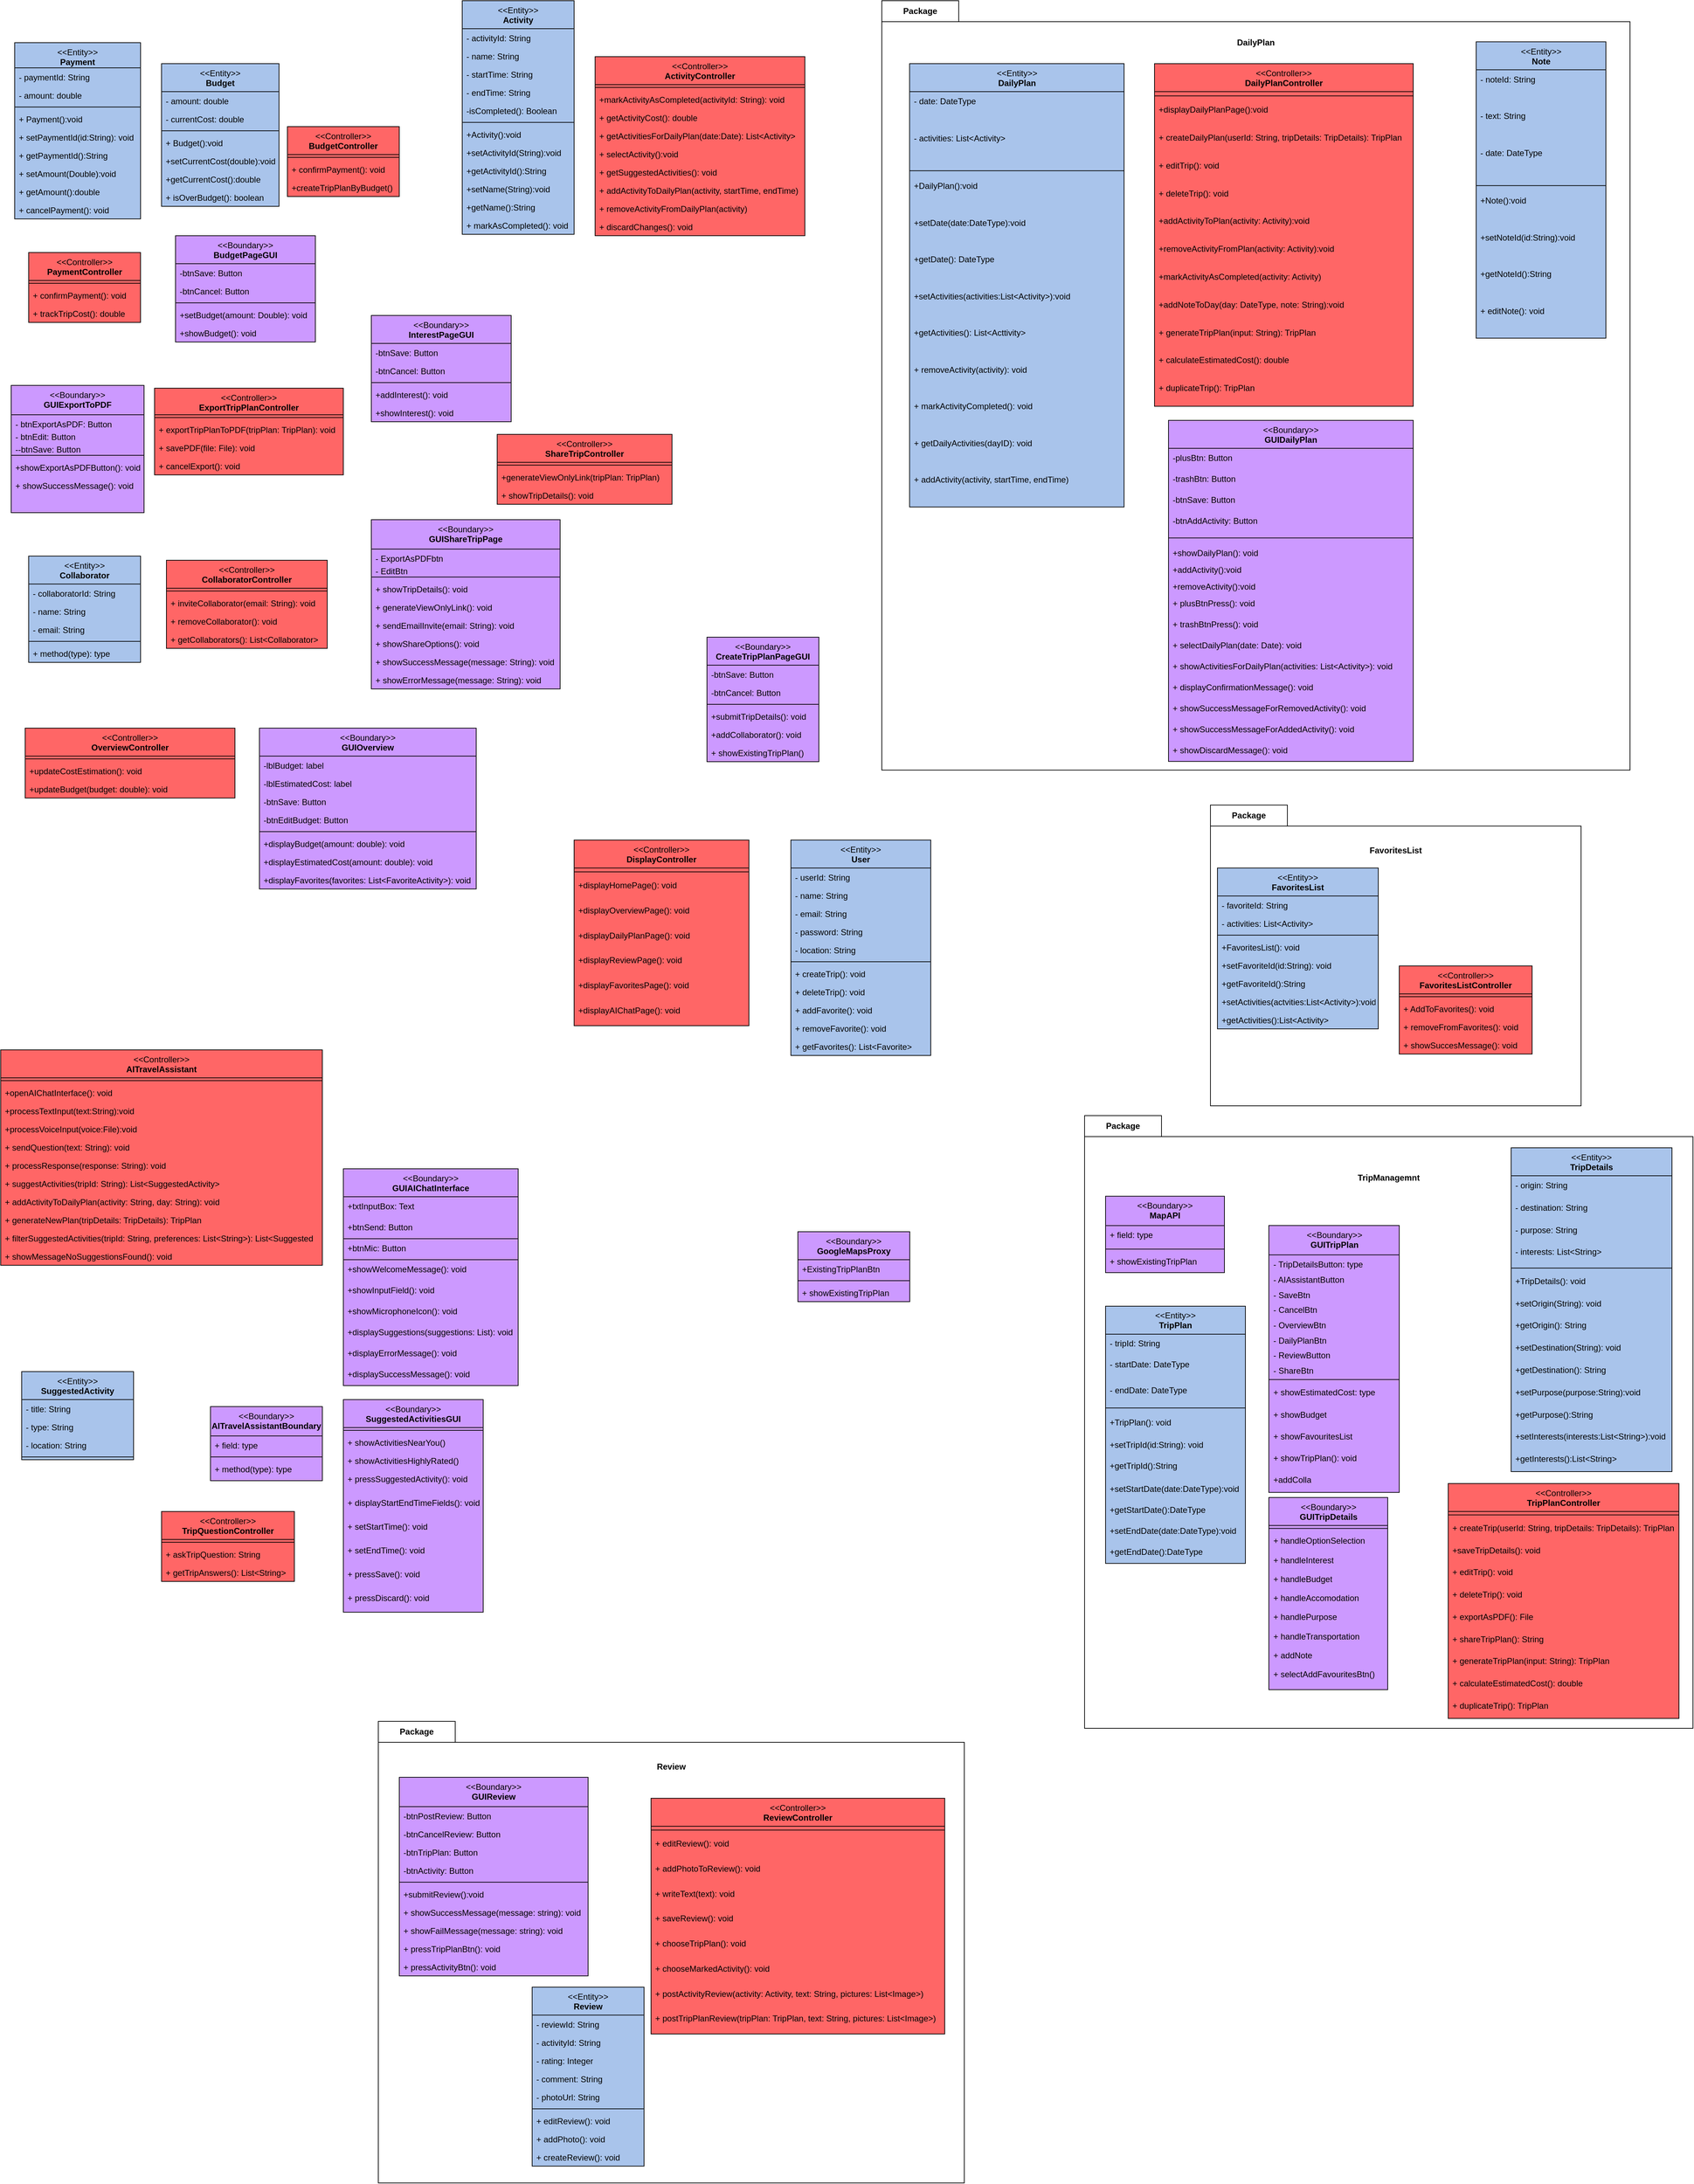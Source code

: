 <mxfile version="27.0.1" pages="12">
  <diagram name="Page-1" id="NIGz6C9oZynFuOEmoj2O">
    <mxGraphModel grid="1" page="1" gridSize="10" guides="1" tooltips="1" connect="1" arrows="1" fold="1" pageScale="1" pageWidth="827" pageHeight="1169" math="0" shadow="0">
      <root>
        <mxCell id="0" />
        <mxCell id="1" parent="0" />
        <mxCell id="DNBthyztvw6V_XdXJzlT-10" value="&lt;div&gt;&lt;span style=&quot;font-weight: normal;&quot;&gt;&amp;lt;&amp;lt;Entity&amp;gt;&amp;gt;&lt;/span&gt;&lt;/div&gt;Activity" style="swimlane;fontStyle=1;align=center;verticalAlign=top;childLayout=stackLayout;horizontal=1;startSize=40;horizontalStack=0;resizeParent=1;resizeParentMax=0;resizeLast=0;collapsible=1;marginBottom=0;whiteSpace=wrap;html=1;fillStyle=auto;strokeColor=default;swimlaneFillColor=#A9C4EB;fontFamily=Helvetica;fontSize=12;fontColor=default;fillColor=#A9C4EB;" parent="1" vertex="1">
          <mxGeometry x="-140" y="-1140" width="160" height="334" as="geometry" />
        </mxCell>
        <mxCell id="DNBthyztvw6V_XdXJzlT-11" value="- activityId: String" style="text;align=left;verticalAlign=top;spacingLeft=4;spacingRight=4;overflow=hidden;rotatable=0;points=[[0,0.5],[1,0.5]];portConstraint=eastwest;whiteSpace=wrap;html=1;fillStyle=auto;fontFamily=Helvetica;fontSize=12;fontColor=default;fontStyle=0;horizontal=1;" parent="DNBthyztvw6V_XdXJzlT-10" vertex="1">
          <mxGeometry y="40" width="160" height="26" as="geometry" />
        </mxCell>
        <mxCell id="Y5tOx_WaJPldeDYwyFD7-35" value="- name: String&amp;nbsp;" style="text;align=left;verticalAlign=top;spacingLeft=4;spacingRight=4;overflow=hidden;rotatable=0;points=[[0,0.5],[1,0.5]];portConstraint=eastwest;whiteSpace=wrap;html=1;fillStyle=auto;fontFamily=Helvetica;fontSize=12;fontColor=default;fontStyle=0;horizontal=1;" parent="DNBthyztvw6V_XdXJzlT-10" vertex="1">
          <mxGeometry y="66" width="160" height="26" as="geometry" />
        </mxCell>
        <mxCell id="UByjCJG1oqXh4bwhSc1k-1" value="- startTime: String" style="text;align=left;verticalAlign=top;spacingLeft=4;spacingRight=4;overflow=hidden;rotatable=0;points=[[0,0.5],[1,0.5]];portConstraint=eastwest;whiteSpace=wrap;html=1;fillStyle=auto;fontFamily=Helvetica;fontSize=12;fontColor=default;fontStyle=0;horizontal=1;" parent="DNBthyztvw6V_XdXJzlT-10" vertex="1">
          <mxGeometry y="92" width="160" height="26" as="geometry" />
        </mxCell>
        <mxCell id="UByjCJG1oqXh4bwhSc1k-2" value="- endTime: String" style="text;align=left;verticalAlign=top;spacingLeft=4;spacingRight=4;overflow=hidden;rotatable=0;points=[[0,0.5],[1,0.5]];portConstraint=eastwest;whiteSpace=wrap;html=1;fillStyle=auto;fontFamily=Helvetica;fontSize=12;fontColor=default;fontStyle=0;horizontal=1;" parent="DNBthyztvw6V_XdXJzlT-10" vertex="1">
          <mxGeometry y="118" width="160" height="26" as="geometry" />
        </mxCell>
        <mxCell id="MytjULP2ihL8UNOU8uMB-38" value="-isCompleted(): Boolean" style="text;align=left;verticalAlign=top;spacingLeft=4;spacingRight=4;overflow=hidden;rotatable=0;points=[[0,0.5],[1,0.5]];portConstraint=eastwest;whiteSpace=wrap;html=1;fillStyle=auto;fontFamily=Helvetica;fontSize=12;fontColor=default;fontStyle=0;horizontal=1;" parent="DNBthyztvw6V_XdXJzlT-10" vertex="1">
          <mxGeometry y="144" width="160" height="26" as="geometry" />
        </mxCell>
        <mxCell id="DNBthyztvw6V_XdXJzlT-12" value="" style="line;strokeWidth=1;align=center;verticalAlign=top;spacingTop=-1;spacingLeft=3;spacingRight=3;rotatable=0;labelPosition=right;points=[];portConstraint=eastwest;fillStyle=auto;strokeColor=default;swimlaneFillColor=#A9C4EB;fontFamily=Helvetica;fontSize=12;fontColor=default;fontStyle=1;horizontal=1;fillColor=#A9C4EB;" parent="DNBthyztvw6V_XdXJzlT-10" vertex="1">
          <mxGeometry y="170" width="160" height="8" as="geometry" />
        </mxCell>
        <mxCell id="27XIY6fGdk5TabNdR8Di-15" value="+Activity():void" style="text;align=left;verticalAlign=top;spacingLeft=4;spacingRight=4;overflow=hidden;rotatable=0;points=[[0,0.5],[1,0.5]];portConstraint=eastwest;whiteSpace=wrap;html=1;fillStyle=auto;fontFamily=Helvetica;fontSize=12;fontColor=default;fontStyle=0;horizontal=1;" parent="DNBthyztvw6V_XdXJzlT-10" vertex="1">
          <mxGeometry y="178" width="160" height="26" as="geometry" />
        </mxCell>
        <mxCell id="27XIY6fGdk5TabNdR8Di-16" value="+setActivityId(String):void" style="text;align=left;verticalAlign=top;spacingLeft=4;spacingRight=4;overflow=hidden;rotatable=0;points=[[0,0.5],[1,0.5]];portConstraint=eastwest;whiteSpace=wrap;html=1;fillStyle=auto;fontFamily=Helvetica;fontSize=12;fontColor=default;fontStyle=0;horizontal=1;" parent="DNBthyztvw6V_XdXJzlT-10" vertex="1">
          <mxGeometry y="204" width="160" height="26" as="geometry" />
        </mxCell>
        <mxCell id="27XIY6fGdk5TabNdR8Di-17" value="+getActivityId():String" style="text;align=left;verticalAlign=top;spacingLeft=4;spacingRight=4;overflow=hidden;rotatable=0;points=[[0,0.5],[1,0.5]];portConstraint=eastwest;whiteSpace=wrap;html=1;fillStyle=auto;fontFamily=Helvetica;fontSize=12;fontColor=default;fontStyle=0;horizontal=1;" parent="DNBthyztvw6V_XdXJzlT-10" vertex="1">
          <mxGeometry y="230" width="160" height="26" as="geometry" />
        </mxCell>
        <mxCell id="27XIY6fGdk5TabNdR8Di-18" value="+setName(String):void" style="text;align=left;verticalAlign=top;spacingLeft=4;spacingRight=4;overflow=hidden;rotatable=0;points=[[0,0.5],[1,0.5]];portConstraint=eastwest;whiteSpace=wrap;html=1;fillStyle=auto;fontFamily=Helvetica;fontSize=12;fontColor=default;fontStyle=0;horizontal=1;" parent="DNBthyztvw6V_XdXJzlT-10" vertex="1">
          <mxGeometry y="256" width="160" height="26" as="geometry" />
        </mxCell>
        <mxCell id="27XIY6fGdk5TabNdR8Di-19" value="+getName():String" style="text;align=left;verticalAlign=top;spacingLeft=4;spacingRight=4;overflow=hidden;rotatable=0;points=[[0,0.5],[1,0.5]];portConstraint=eastwest;whiteSpace=wrap;html=1;fillStyle=auto;fontFamily=Helvetica;fontSize=12;fontColor=default;fontStyle=0;horizontal=1;" parent="DNBthyztvw6V_XdXJzlT-10" vertex="1">
          <mxGeometry y="282" width="160" height="26" as="geometry" />
        </mxCell>
        <mxCell id="DNBthyztvw6V_XdXJzlT-13" value="+ markAsCompleted(): void" style="text;align=left;verticalAlign=top;spacingLeft=4;spacingRight=4;overflow=hidden;rotatable=0;points=[[0,0.5],[1,0.5]];portConstraint=eastwest;whiteSpace=wrap;html=1;fillStyle=auto;fontFamily=Helvetica;fontSize=12;fontColor=default;fontStyle=0;horizontal=1;" parent="DNBthyztvw6V_XdXJzlT-10" vertex="1">
          <mxGeometry y="308" width="160" height="26" as="geometry" />
        </mxCell>
        <mxCell id="HyScnQE1bItv2vZAopeT-17" value="&lt;div&gt;&lt;span style=&quot;font-weight: normal;&quot;&gt;&amp;lt;&amp;lt;Entity&amp;gt;&amp;gt;&lt;/span&gt;&lt;/div&gt;User" style="swimlane;fontStyle=1;align=center;verticalAlign=top;childLayout=stackLayout;horizontal=1;startSize=40;horizontalStack=0;resizeParent=1;resizeParentMax=0;resizeLast=0;collapsible=1;marginBottom=0;whiteSpace=wrap;html=1;fillStyle=auto;fillColor=#A9C4EB;swimlaneFillColor=#A9C4EB;" parent="1" vertex="1">
          <mxGeometry x="330" y="60" width="200" height="308" as="geometry" />
        </mxCell>
        <mxCell id="HyScnQE1bItv2vZAopeT-18" value="- userId: String&lt;div&gt;&lt;br&gt;&lt;/div&gt;" style="text;align=left;verticalAlign=top;spacingLeft=4;spacingRight=4;overflow=hidden;rotatable=0;points=[[0,0.5],[1,0.5]];portConstraint=eastwest;whiteSpace=wrap;html=1;fillStyle=auto;fillColor=none;" parent="HyScnQE1bItv2vZAopeT-17" vertex="1">
          <mxGeometry y="40" width="200" height="26" as="geometry" />
        </mxCell>
        <mxCell id="Y5tOx_WaJPldeDYwyFD7-27" value="- name: String" style="text;align=left;verticalAlign=top;spacingLeft=4;spacingRight=4;overflow=hidden;rotatable=0;points=[[0,0.5],[1,0.5]];portConstraint=eastwest;whiteSpace=wrap;html=1;fillStyle=auto;fillColor=none;" parent="HyScnQE1bItv2vZAopeT-17" vertex="1">
          <mxGeometry y="66" width="200" height="26" as="geometry" />
        </mxCell>
        <mxCell id="Y5tOx_WaJPldeDYwyFD7-28" value="- email: String" style="text;align=left;verticalAlign=top;spacingLeft=4;spacingRight=4;overflow=hidden;rotatable=0;points=[[0,0.5],[1,0.5]];portConstraint=eastwest;whiteSpace=wrap;html=1;fillStyle=auto;fillColor=none;" parent="HyScnQE1bItv2vZAopeT-17" vertex="1">
          <mxGeometry y="92" width="200" height="26" as="geometry" />
        </mxCell>
        <mxCell id="Y5tOx_WaJPldeDYwyFD7-72" value="- password: String" style="text;align=left;verticalAlign=top;spacingLeft=4;spacingRight=4;overflow=hidden;rotatable=0;points=[[0,0.5],[1,0.5]];portConstraint=eastwest;whiteSpace=wrap;html=1;fillStyle=auto;fillColor=none;" parent="HyScnQE1bItv2vZAopeT-17" vertex="1">
          <mxGeometry y="118" width="200" height="26" as="geometry" />
        </mxCell>
        <mxCell id="Y5tOx_WaJPldeDYwyFD7-74" value="- location: String" style="text;align=left;verticalAlign=top;spacingLeft=4;spacingRight=4;overflow=hidden;rotatable=0;points=[[0,0.5],[1,0.5]];portConstraint=eastwest;whiteSpace=wrap;html=1;fillStyle=auto;fillColor=none;" parent="HyScnQE1bItv2vZAopeT-17" vertex="1">
          <mxGeometry y="144" width="200" height="26" as="geometry" />
        </mxCell>
        <mxCell id="HyScnQE1bItv2vZAopeT-19" value="" style="line;strokeWidth=1;align=left;verticalAlign=middle;spacingTop=-1;spacingLeft=3;spacingRight=3;rotatable=0;labelPosition=right;points=[];portConstraint=eastwest;fillStyle=auto;" parent="HyScnQE1bItv2vZAopeT-17" vertex="1">
          <mxGeometry y="170" width="200" height="8" as="geometry" />
        </mxCell>
        <mxCell id="HyScnQE1bItv2vZAopeT-20" value="+ createTrip(): void" style="text;align=left;verticalAlign=top;spacingLeft=4;spacingRight=4;overflow=hidden;rotatable=0;points=[[0,0.5],[1,0.5]];portConstraint=eastwest;whiteSpace=wrap;html=1;fillStyle=auto;fillColor=none;" parent="HyScnQE1bItv2vZAopeT-17" vertex="1">
          <mxGeometry y="178" width="200" height="26" as="geometry" />
        </mxCell>
        <mxCell id="Y5tOx_WaJPldeDYwyFD7-75" value="+ deleteTrip(): void" style="text;align=left;verticalAlign=top;spacingLeft=4;spacingRight=4;overflow=hidden;rotatable=0;points=[[0,0.5],[1,0.5]];portConstraint=eastwest;whiteSpace=wrap;html=1;fillStyle=auto;fillColor=none;" parent="HyScnQE1bItv2vZAopeT-17" vertex="1">
          <mxGeometry y="204" width="200" height="26" as="geometry" />
        </mxCell>
        <mxCell id="Y5tOx_WaJPldeDYwyFD7-112" value="+ addFavorite(): void" style="text;align=left;verticalAlign=top;spacingLeft=4;spacingRight=4;overflow=hidden;rotatable=0;points=[[0,0.5],[1,0.5]];portConstraint=eastwest;whiteSpace=wrap;html=1;fillStyle=auto;fillColor=none;" parent="HyScnQE1bItv2vZAopeT-17" vertex="1">
          <mxGeometry y="230" width="200" height="26" as="geometry" />
        </mxCell>
        <mxCell id="Y5tOx_WaJPldeDYwyFD7-111" value="+ removeFavorite(): void" style="text;align=left;verticalAlign=top;spacingLeft=4;spacingRight=4;overflow=hidden;rotatable=0;points=[[0,0.5],[1,0.5]];portConstraint=eastwest;whiteSpace=wrap;html=1;fillStyle=auto;fillColor=none;" parent="HyScnQE1bItv2vZAopeT-17" vertex="1">
          <mxGeometry y="256" width="200" height="26" as="geometry" />
        </mxCell>
        <mxCell id="Y5tOx_WaJPldeDYwyFD7-113" value="+ getFavorites(): List&amp;lt;Favorite&amp;gt;" style="text;align=left;verticalAlign=top;spacingLeft=4;spacingRight=4;overflow=hidden;rotatable=0;points=[[0,0.5],[1,0.5]];portConstraint=eastwest;whiteSpace=wrap;html=1;fillStyle=auto;fillColor=none;" parent="HyScnQE1bItv2vZAopeT-17" vertex="1">
          <mxGeometry y="282" width="200" height="26" as="geometry" />
        </mxCell>
        <mxCell id="HyScnQE1bItv2vZAopeT-21" value="&lt;div&gt;&lt;span style=&quot;font-weight: normal;&quot;&gt;&amp;lt;&amp;lt;Entity&amp;gt;&amp;gt;&lt;/span&gt;&lt;/div&gt;Collaborator" style="swimlane;fontStyle=1;align=center;verticalAlign=top;childLayout=stackLayout;horizontal=1;startSize=40;horizontalStack=0;resizeParent=1;resizeParentMax=0;resizeLast=0;collapsible=1;marginBottom=0;whiteSpace=wrap;html=1;fillStyle=auto;strokeColor=default;swimlaneFillColor=#A9C4EB;fontFamily=Helvetica;fontSize=12;fontColor=default;fillColor=#A9C4EB;" parent="1" vertex="1">
          <mxGeometry x="-760" y="-346" width="160" height="152" as="geometry" />
        </mxCell>
        <mxCell id="HyScnQE1bItv2vZAopeT-22" value="- collaboratorId: String" style="text;align=left;verticalAlign=top;spacingLeft=4;spacingRight=4;overflow=hidden;rotatable=0;points=[[0,0.5],[1,0.5]];portConstraint=eastwest;whiteSpace=wrap;html=1;fillStyle=auto;fontFamily=Helvetica;fontSize=12;fontColor=default;fontStyle=0;horizontal=1;" parent="HyScnQE1bItv2vZAopeT-21" vertex="1">
          <mxGeometry y="40" width="160" height="26" as="geometry" />
        </mxCell>
        <mxCell id="Y5tOx_WaJPldeDYwyFD7-59" value="- name: String" style="text;align=left;verticalAlign=top;spacingLeft=4;spacingRight=4;overflow=hidden;rotatable=0;points=[[0,0.5],[1,0.5]];portConstraint=eastwest;whiteSpace=wrap;html=1;fillStyle=auto;fontFamily=Helvetica;fontSize=12;fontColor=default;fontStyle=0;horizontal=1;" parent="HyScnQE1bItv2vZAopeT-21" vertex="1">
          <mxGeometry y="66" width="160" height="26" as="geometry" />
        </mxCell>
        <mxCell id="MytjULP2ihL8UNOU8uMB-60" value="- email: String" style="text;align=left;verticalAlign=top;spacingLeft=4;spacingRight=4;overflow=hidden;rotatable=0;points=[[0,0.5],[1,0.5]];portConstraint=eastwest;whiteSpace=wrap;html=1;fillStyle=auto;fontFamily=Helvetica;fontSize=12;fontColor=default;fontStyle=0;horizontal=1;" parent="HyScnQE1bItv2vZAopeT-21" vertex="1">
          <mxGeometry y="92" width="160" height="26" as="geometry" />
        </mxCell>
        <mxCell id="HyScnQE1bItv2vZAopeT-23" value="" style="line;strokeWidth=1;align=center;verticalAlign=top;spacingTop=-1;spacingLeft=3;spacingRight=3;rotatable=0;labelPosition=right;points=[];portConstraint=eastwest;fillStyle=auto;strokeColor=default;swimlaneFillColor=#A9C4EB;fontFamily=Helvetica;fontSize=12;fontColor=default;fontStyle=1;horizontal=1;fillColor=#A9C4EB;" parent="HyScnQE1bItv2vZAopeT-21" vertex="1">
          <mxGeometry y="118" width="160" height="8" as="geometry" />
        </mxCell>
        <mxCell id="HyScnQE1bItv2vZAopeT-24" value="+ method(type): type" style="text;align=left;verticalAlign=top;spacingLeft=4;spacingRight=4;overflow=hidden;rotatable=0;points=[[0,0.5],[1,0.5]];portConstraint=eastwest;whiteSpace=wrap;html=1;fillStyle=auto;fontFamily=Helvetica;fontSize=12;fontColor=default;fontStyle=0;horizontal=1;" parent="HyScnQE1bItv2vZAopeT-21" vertex="1">
          <mxGeometry y="126" width="160" height="26" as="geometry" />
        </mxCell>
        <mxCell id="7zLJ9RhcDVwp6QvKNXA0-1" value="&lt;div&gt;&lt;span style=&quot;font-weight: normal;&quot;&gt;&amp;lt;&amp;lt;Entity&amp;gt;&amp;gt;&lt;/span&gt;&lt;/div&gt;SuggestedActivity" style="swimlane;fontStyle=1;align=center;verticalAlign=top;childLayout=stackLayout;horizontal=1;startSize=40;horizontalStack=0;resizeParent=1;resizeParentMax=0;resizeLast=0;collapsible=1;marginBottom=0;whiteSpace=wrap;html=1;fillStyle=auto;strokeColor=default;swimlaneFillColor=#A9C4EB;fontFamily=Helvetica;fontSize=12;fontColor=default;fillColor=#A9C4EB;" parent="1" vertex="1">
          <mxGeometry x="-770" y="820" width="160" height="126" as="geometry" />
        </mxCell>
        <mxCell id="7zLJ9RhcDVwp6QvKNXA0-2" value="- title: String" style="text;align=left;verticalAlign=top;spacingLeft=4;spacingRight=4;overflow=hidden;rotatable=0;points=[[0,0.5],[1,0.5]];portConstraint=eastwest;whiteSpace=wrap;html=1;fillStyle=auto;fontFamily=Helvetica;fontSize=12;fontColor=default;fontStyle=0;horizontal=1;" parent="7zLJ9RhcDVwp6QvKNXA0-1" vertex="1">
          <mxGeometry y="40" width="160" height="26" as="geometry" />
        </mxCell>
        <mxCell id="Y5tOx_WaJPldeDYwyFD7-57" value="- type: String" style="text;align=left;verticalAlign=top;spacingLeft=4;spacingRight=4;overflow=hidden;rotatable=0;points=[[0,0.5],[1,0.5]];portConstraint=eastwest;whiteSpace=wrap;html=1;fillStyle=auto;fontFamily=Helvetica;fontSize=12;fontColor=default;fontStyle=0;horizontal=1;" parent="7zLJ9RhcDVwp6QvKNXA0-1" vertex="1">
          <mxGeometry y="66" width="160" height="26" as="geometry" />
        </mxCell>
        <mxCell id="Y5tOx_WaJPldeDYwyFD7-58" value="- location: String" style="text;align=left;verticalAlign=top;spacingLeft=4;spacingRight=4;overflow=hidden;rotatable=0;points=[[0,0.5],[1,0.5]];portConstraint=eastwest;whiteSpace=wrap;html=1;fillStyle=auto;fontFamily=Helvetica;fontSize=12;fontColor=default;fontStyle=0;horizontal=1;" parent="7zLJ9RhcDVwp6QvKNXA0-1" vertex="1">
          <mxGeometry y="92" width="160" height="26" as="geometry" />
        </mxCell>
        <mxCell id="7zLJ9RhcDVwp6QvKNXA0-3" value="" style="line;strokeWidth=1;align=center;verticalAlign=top;spacingTop=-1;spacingLeft=3;spacingRight=3;rotatable=0;labelPosition=right;points=[];portConstraint=eastwest;fillStyle=auto;strokeColor=default;swimlaneFillColor=#A9C4EB;fontFamily=Helvetica;fontSize=12;fontColor=default;fontStyle=1;horizontal=1;fillColor=#A9C4EB;" parent="7zLJ9RhcDVwp6QvKNXA0-1" vertex="1">
          <mxGeometry y="118" width="160" height="8" as="geometry" />
        </mxCell>
        <mxCell id="JIJAcM8EPp60LcKcW2QH-9" value="&lt;div&gt;&lt;span style=&quot;font-weight: normal;&quot;&gt;&amp;lt;&amp;lt;Controller&amp;gt;&amp;gt;&lt;/span&gt;&lt;/div&gt;TripQuestionController" style="swimlane;fontStyle=1;align=center;verticalAlign=top;childLayout=stackLayout;horizontal=1;startSize=40;horizontalStack=0;resizeParent=1;resizeParentMax=0;resizeLast=0;collapsible=1;marginBottom=0;whiteSpace=wrap;html=1;strokeColor=default;swimlaneFillColor=#FF6666;fontFamily=Helvetica;fontSize=12;fontColor=default;fillColor=#FF6666;" parent="1" vertex="1">
          <mxGeometry x="-570" y="1020" width="190" height="100" as="geometry" />
        </mxCell>
        <mxCell id="JIJAcM8EPp60LcKcW2QH-11" value="" style="line;strokeWidth=1;fillColor=#FF6666;align=center;verticalAlign=top;spacingTop=-1;spacingLeft=3;spacingRight=3;rotatable=0;labelPosition=right;points=[];portConstraint=eastwest;strokeColor=default;swimlaneFillColor=#FF6666;fontFamily=Helvetica;fontSize=12;fontColor=default;fontStyle=1;horizontal=1;" parent="JIJAcM8EPp60LcKcW2QH-9" vertex="1">
          <mxGeometry y="40" width="190" height="8" as="geometry" />
        </mxCell>
        <mxCell id="JIJAcM8EPp60LcKcW2QH-12" value="+ askTripQuestion: String" style="text;strokeColor=none;fillColor=none;align=left;verticalAlign=top;spacingLeft=4;spacingRight=4;overflow=hidden;rotatable=0;points=[[0,0.5],[1,0.5]];portConstraint=eastwest;whiteSpace=wrap;html=1;fontFamily=Helvetica;fontSize=12;fontColor=default;fontStyle=0;horizontal=1;" parent="JIJAcM8EPp60LcKcW2QH-9" vertex="1">
          <mxGeometry y="48" width="190" height="26" as="geometry" />
        </mxCell>
        <mxCell id="Y5tOx_WaJPldeDYwyFD7-122" value="+ getTripAnswers(): List&amp;lt;String&amp;gt;" style="text;strokeColor=none;fillColor=none;align=left;verticalAlign=top;spacingLeft=4;spacingRight=4;overflow=hidden;rotatable=0;points=[[0,0.5],[1,0.5]];portConstraint=eastwest;whiteSpace=wrap;html=1;fontFamily=Helvetica;fontSize=12;fontColor=default;fontStyle=0;horizontal=1;" parent="JIJAcM8EPp60LcKcW2QH-9" vertex="1">
          <mxGeometry y="74" width="190" height="26" as="geometry" />
        </mxCell>
        <mxCell id="JIJAcM8EPp60LcKcW2QH-26" value="&lt;div&gt;&lt;span style=&quot;font-weight: normal;&quot;&gt;&amp;lt;&amp;lt;Boundary&amp;gt;&amp;gt;&lt;/span&gt;&lt;/div&gt;AITravelAssistantBoundary" style="swimlane;fontStyle=1;align=center;verticalAlign=top;childLayout=stackLayout;horizontal=1;startSize=42;horizontalStack=0;resizeParent=1;resizeParentMax=0;resizeLast=0;collapsible=1;marginBottom=0;whiteSpace=wrap;html=1;strokeColor=default;swimlaneFillColor=#CC99FF;fontFamily=Helvetica;fontSize=12;fontColor=default;fillColor=#CC99FF;" parent="1" vertex="1">
          <mxGeometry x="-500" y="870" width="160" height="106" as="geometry" />
        </mxCell>
        <mxCell id="JIJAcM8EPp60LcKcW2QH-27" value="+ field: type" style="text;strokeColor=none;fillColor=none;align=left;verticalAlign=top;spacingLeft=4;spacingRight=4;overflow=hidden;rotatable=0;points=[[0,0.5],[1,0.5]];portConstraint=eastwest;whiteSpace=wrap;html=1;fontFamily=Helvetica;fontSize=12;fontColor=default;fontStyle=0;horizontal=1;" parent="JIJAcM8EPp60LcKcW2QH-26" vertex="1">
          <mxGeometry y="42" width="160" height="26" as="geometry" />
        </mxCell>
        <mxCell id="JIJAcM8EPp60LcKcW2QH-28" value="" style="line;strokeWidth=1;fillColor=#CC99FF;align=center;verticalAlign=top;spacingTop=-1;spacingLeft=3;spacingRight=3;rotatable=0;labelPosition=right;points=[];portConstraint=eastwest;strokeColor=default;swimlaneFillColor=#CC99FF;fontFamily=Helvetica;fontSize=12;fontColor=default;fontStyle=1;horizontal=1;" parent="JIJAcM8EPp60LcKcW2QH-26" vertex="1">
          <mxGeometry y="68" width="160" height="8" as="geometry" />
        </mxCell>
        <mxCell id="JIJAcM8EPp60LcKcW2QH-29" value="+ method(type): type" style="text;strokeColor=none;fillColor=none;align=left;verticalAlign=top;spacingLeft=4;spacingRight=4;overflow=hidden;rotatable=0;points=[[0,0.5],[1,0.5]];portConstraint=eastwest;whiteSpace=wrap;html=1;fontFamily=Helvetica;fontSize=12;fontColor=default;fontStyle=0;horizontal=1;" parent="JIJAcM8EPp60LcKcW2QH-26" vertex="1">
          <mxGeometry y="76" width="160" height="30" as="geometry" />
        </mxCell>
        <mxCell id="JIJAcM8EPp60LcKcW2QH-30" value="&lt;div&gt;&lt;span style=&quot;font-weight: normal;&quot;&gt;&amp;lt;&amp;lt;Controller&amp;gt;&amp;gt;&lt;/span&gt;&lt;/div&gt;ActivityController" style="swimlane;fontStyle=1;align=center;verticalAlign=top;childLayout=stackLayout;horizontal=1;startSize=40;horizontalStack=0;resizeParent=1;resizeParentMax=0;resizeLast=0;collapsible=1;marginBottom=0;whiteSpace=wrap;html=1;strokeColor=default;swimlaneFillColor=#FF6666;fontFamily=Helvetica;fontSize=12;fontColor=default;fillColor=#FF6666;" parent="1" vertex="1">
          <mxGeometry x="50" y="-1060" width="300" height="256" as="geometry" />
        </mxCell>
        <mxCell id="JIJAcM8EPp60LcKcW2QH-32" value="" style="line;strokeWidth=1;fillColor=#FF6666;align=center;verticalAlign=top;spacingTop=-1;spacingLeft=3;spacingRight=3;rotatable=0;labelPosition=right;points=[];portConstraint=eastwest;strokeColor=default;swimlaneFillColor=#FF6666;fontFamily=Helvetica;fontSize=12;fontColor=default;fontStyle=1;horizontal=1;" parent="JIJAcM8EPp60LcKcW2QH-30" vertex="1">
          <mxGeometry y="40" width="300" height="8" as="geometry" />
        </mxCell>
        <mxCell id="Y5tOx_WaJPldeDYwyFD7-82" value="+markActivityAsCompleted(activityId: String): void" style="text;strokeColor=none;fillColor=none;align=left;verticalAlign=top;spacingLeft=4;spacingRight=4;overflow=hidden;rotatable=0;points=[[0,0.5],[1,0.5]];portConstraint=eastwest;whiteSpace=wrap;html=1;fontFamily=Helvetica;fontSize=12;fontColor=default;fontStyle=0;horizontal=1;" parent="JIJAcM8EPp60LcKcW2QH-30" vertex="1">
          <mxGeometry y="48" width="300" height="26" as="geometry" />
        </mxCell>
        <mxCell id="Y5tOx_WaJPldeDYwyFD7-84" value="+ getActivityCost(): double" style="text;strokeColor=none;fillColor=none;align=left;verticalAlign=top;spacingLeft=4;spacingRight=4;overflow=hidden;rotatable=0;points=[[0,0.5],[1,0.5]];portConstraint=eastwest;whiteSpace=wrap;html=1;fontFamily=Helvetica;fontSize=12;fontColor=default;fontStyle=0;horizontal=1;" parent="JIJAcM8EPp60LcKcW2QH-30" vertex="1">
          <mxGeometry y="74" width="300" height="26" as="geometry" />
        </mxCell>
        <mxCell id="rbTAlKIBzPW7qLoYkxyF-1" value="+ getActivitiesForDailyPlan(date:Date): List&amp;lt;Activity&amp;gt;" style="text;strokeColor=none;fillColor=none;align=left;verticalAlign=top;spacingLeft=4;spacingRight=4;overflow=hidden;rotatable=0;points=[[0,0.5],[1,0.5]];portConstraint=eastwest;whiteSpace=wrap;html=1;fontFamily=Helvetica;fontSize=12;fontColor=default;fontStyle=0;horizontal=1;" parent="JIJAcM8EPp60LcKcW2QH-30" vertex="1">
          <mxGeometry y="100" width="300" height="26" as="geometry" />
        </mxCell>
        <mxCell id="7oCXWCCR9ysBOOzo5wLc-1" value="+ selectActivity():void" style="text;strokeColor=none;fillColor=none;align=left;verticalAlign=top;spacingLeft=4;spacingRight=4;overflow=hidden;rotatable=0;points=[[0,0.5],[1,0.5]];portConstraint=eastwest;whiteSpace=wrap;html=1;fontFamily=Helvetica;fontSize=12;fontColor=default;fontStyle=0;horizontal=1;" parent="JIJAcM8EPp60LcKcW2QH-30" vertex="1">
          <mxGeometry y="126" width="300" height="26" as="geometry" />
        </mxCell>
        <mxCell id="TvBoxrwfCIhpFtGO2hOl-1" value="+ getSuggestedActivities(): void" style="text;strokeColor=none;fillColor=none;align=left;verticalAlign=top;spacingLeft=4;spacingRight=4;overflow=hidden;rotatable=0;points=[[0,0.5],[1,0.5]];portConstraint=eastwest;whiteSpace=wrap;html=1;fontFamily=Helvetica;fontSize=12;fontColor=default;fontStyle=0;horizontal=1;" parent="JIJAcM8EPp60LcKcW2QH-30" vertex="1">
          <mxGeometry y="152" width="300" height="26" as="geometry" />
        </mxCell>
        <mxCell id="mex4ODXcunVhadUQ9Fda-1" value="+ addActivityToDailyPlan(activity, startTime, endTime)" style="text;strokeColor=none;fillColor=none;align=left;verticalAlign=top;spacingLeft=4;spacingRight=4;overflow=hidden;rotatable=0;points=[[0,0.5],[1,0.5]];portConstraint=eastwest;whiteSpace=wrap;html=1;fontFamily=Helvetica;fontSize=12;fontColor=default;fontStyle=0;horizontal=1;" parent="JIJAcM8EPp60LcKcW2QH-30" vertex="1">
          <mxGeometry y="178" width="300" height="26" as="geometry" />
        </mxCell>
        <mxCell id="mtUvG9e522T9evMCu6zF-1" value="+ removeActivityFromDailyPlan(activity)" style="text;strokeColor=none;fillColor=none;align=left;verticalAlign=top;spacingLeft=4;spacingRight=4;overflow=hidden;rotatable=0;points=[[0,0.5],[1,0.5]];portConstraint=eastwest;whiteSpace=wrap;html=1;fontFamily=Helvetica;fontSize=12;fontColor=default;fontStyle=0;horizontal=1;" parent="JIJAcM8EPp60LcKcW2QH-30" vertex="1">
          <mxGeometry y="204" width="300" height="26" as="geometry" />
        </mxCell>
        <mxCell id="0AIfXVz4woQqnE8zlTAA-1" value="+ discardChanges(): void" style="text;strokeColor=none;fillColor=none;align=left;verticalAlign=top;spacingLeft=4;spacingRight=4;overflow=hidden;rotatable=0;points=[[0,0.5],[1,0.5]];portConstraint=eastwest;whiteSpace=wrap;html=1;fontFamily=Helvetica;fontSize=12;fontColor=default;fontStyle=0;horizontal=1;" parent="JIJAcM8EPp60LcKcW2QH-30" vertex="1">
          <mxGeometry y="230" width="300" height="26" as="geometry" />
        </mxCell>
        <mxCell id="qzQMt5yPVglLuob8LsJx-9" value="&lt;div&gt;&lt;span style=&quot;font-weight: normal;&quot;&gt;&amp;lt;&amp;lt;Controller&amp;gt;&amp;gt;&lt;/span&gt;&lt;/div&gt;PaymentController" style="swimlane;fontStyle=1;align=center;verticalAlign=top;childLayout=stackLayout;horizontal=1;startSize=40;horizontalStack=0;resizeParent=1;resizeParentMax=0;resizeLast=0;collapsible=1;marginBottom=0;whiteSpace=wrap;html=1;swimlaneFillColor=#FF6666;fillColor=#FF6666;" parent="1" vertex="1">
          <mxGeometry x="-760" y="-780" width="160" height="100" as="geometry" />
        </mxCell>
        <mxCell id="qzQMt5yPVglLuob8LsJx-11" value="" style="line;strokeWidth=1;fillColor=none;align=left;verticalAlign=middle;spacingTop=-1;spacingLeft=3;spacingRight=3;rotatable=0;labelPosition=right;points=[];portConstraint=eastwest;strokeColor=inherit;" parent="qzQMt5yPVglLuob8LsJx-9" vertex="1">
          <mxGeometry y="40" width="160" height="8" as="geometry" />
        </mxCell>
        <mxCell id="qzQMt5yPVglLuob8LsJx-12" value="+ confirmPayment(): void" style="text;strokeColor=none;fillColor=none;align=left;verticalAlign=top;spacingLeft=4;spacingRight=4;overflow=hidden;rotatable=0;points=[[0,0.5],[1,0.5]];portConstraint=eastwest;whiteSpace=wrap;html=1;" parent="qzQMt5yPVglLuob8LsJx-9" vertex="1">
          <mxGeometry y="48" width="160" height="26" as="geometry" />
        </mxCell>
        <mxCell id="Y5tOx_WaJPldeDYwyFD7-125" value="+ trackTripCost(): double" style="text;strokeColor=none;fillColor=none;align=left;verticalAlign=top;spacingLeft=4;spacingRight=4;overflow=hidden;rotatable=0;points=[[0,0.5],[1,0.5]];portConstraint=eastwest;whiteSpace=wrap;html=1;" parent="qzQMt5yPVglLuob8LsJx-9" vertex="1">
          <mxGeometry y="74" width="160" height="26" as="geometry" />
        </mxCell>
        <mxCell id="W1hU-xSnCwR4WN8EpxHU-9" value="&lt;div&gt;&lt;span style=&quot;font-weight: normal;&quot;&gt;&amp;lt;&amp;lt;Boundary&amp;gt;&amp;gt;&lt;/span&gt;&lt;/div&gt;GUIExportToPDF" style="swimlane;fontStyle=1;align=center;verticalAlign=top;childLayout=stackLayout;horizontal=1;startSize=42;horizontalStack=0;resizeParent=1;resizeParentMax=0;resizeLast=0;collapsible=1;marginBottom=0;whiteSpace=wrap;html=1;strokeColor=default;swimlaneFillColor=#CC99FF;fontFamily=Helvetica;fontSize=12;fontColor=default;fillColor=#CC99FF;" parent="1" vertex="1">
          <mxGeometry x="-785" y="-590" width="190" height="182" as="geometry" />
        </mxCell>
        <mxCell id="W1hU-xSnCwR4WN8EpxHU-10" value="- btnExportAsPDF: Button&lt;div&gt;&lt;br&gt;&lt;/div&gt;" style="text;strokeColor=none;fillColor=none;align=left;verticalAlign=top;spacingLeft=4;spacingRight=4;overflow=hidden;rotatable=0;points=[[0,0.5],[1,0.5]];portConstraint=eastwest;whiteSpace=wrap;html=1;fontFamily=Helvetica;fontSize=12;fontColor=default;fontStyle=0;horizontal=1;" parent="W1hU-xSnCwR4WN8EpxHU-9" vertex="1">
          <mxGeometry y="42" width="190" height="18" as="geometry" />
        </mxCell>
        <mxCell id="Y5tOx_WaJPldeDYwyFD7-104" value="- btnEdit: Button" style="text;strokeColor=none;fillColor=none;align=left;verticalAlign=top;spacingLeft=4;spacingRight=4;overflow=hidden;rotatable=0;points=[[0,0.5],[1,0.5]];portConstraint=eastwest;whiteSpace=wrap;html=1;fontFamily=Helvetica;fontSize=12;fontColor=default;fontStyle=0;horizontal=1;" parent="W1hU-xSnCwR4WN8EpxHU-9" vertex="1">
          <mxGeometry y="60" width="190" height="18" as="geometry" />
        </mxCell>
        <mxCell id="MytjULP2ihL8UNOU8uMB-66" value="--btnSave: Button" style="text;strokeColor=none;fillColor=none;align=left;verticalAlign=top;spacingLeft=4;spacingRight=4;overflow=hidden;rotatable=0;points=[[0,0.5],[1,0.5]];portConstraint=eastwest;whiteSpace=wrap;html=1;fontFamily=Helvetica;fontSize=12;fontColor=default;fontStyle=0;horizontal=1;" parent="W1hU-xSnCwR4WN8EpxHU-9" vertex="1">
          <mxGeometry y="78" width="190" height="18" as="geometry" />
        </mxCell>
        <mxCell id="W1hU-xSnCwR4WN8EpxHU-11" value="" style="line;strokeWidth=1;fillColor=#CC99FF;align=center;verticalAlign=top;spacingTop=-1;spacingLeft=3;spacingRight=3;rotatable=0;labelPosition=right;points=[];portConstraint=eastwest;strokeColor=default;swimlaneFillColor=#CC99FF;fontFamily=Helvetica;fontSize=12;fontColor=default;fontStyle=1;horizontal=1;" parent="W1hU-xSnCwR4WN8EpxHU-9" vertex="1">
          <mxGeometry y="96" width="190" height="8" as="geometry" />
        </mxCell>
        <mxCell id="W1hU-xSnCwR4WN8EpxHU-12" value="+showExportAsPDFButton(): void" style="text;strokeColor=none;fillColor=none;align=left;verticalAlign=top;spacingLeft=4;spacingRight=4;overflow=hidden;rotatable=0;points=[[0,0.5],[1,0.5]];portConstraint=eastwest;whiteSpace=wrap;html=1;fontFamily=Helvetica;fontSize=12;fontColor=default;fontStyle=0;horizontal=1;" parent="W1hU-xSnCwR4WN8EpxHU-9" vertex="1">
          <mxGeometry y="104" width="190" height="26" as="geometry" />
        </mxCell>
        <mxCell id="MytjULP2ihL8UNOU8uMB-68" value="+&amp;nbsp;showSuccessMessage(): void" style="text;strokeColor=none;fillColor=none;align=left;verticalAlign=top;spacingLeft=4;spacingRight=4;overflow=hidden;rotatable=0;points=[[0,0.5],[1,0.5]];portConstraint=eastwest;whiteSpace=wrap;html=1;fontFamily=Helvetica;fontSize=12;fontColor=default;fontStyle=0;horizontal=1;" parent="W1hU-xSnCwR4WN8EpxHU-9" vertex="1">
          <mxGeometry y="130" width="190" height="26" as="geometry" />
        </mxCell>
        <mxCell id="MytjULP2ihL8UNOU8uMB-67" style="text;strokeColor=none;fillColor=none;align=left;verticalAlign=top;spacingLeft=4;spacingRight=4;overflow=hidden;rotatable=0;points=[[0,0.5],[1,0.5]];portConstraint=eastwest;whiteSpace=wrap;html=1;fontFamily=Helvetica;fontSize=12;fontColor=default;fontStyle=0;horizontal=1;" parent="W1hU-xSnCwR4WN8EpxHU-9" vertex="1">
          <mxGeometry y="156" width="190" height="26" as="geometry" />
        </mxCell>
        <mxCell id="6R_q81i2hJkHB-ltMdRJ-1" value="&lt;div&gt;&lt;span style=&quot;font-weight: normal;&quot;&gt;&amp;lt;&amp;lt;Controller&amp;gt;&amp;gt;&lt;/span&gt;&lt;/div&gt;AITravelAssistant" style="swimlane;fontStyle=1;align=center;verticalAlign=top;childLayout=stackLayout;horizontal=1;startSize=40;horizontalStack=0;resizeParent=1;resizeParentMax=0;resizeLast=0;collapsible=1;marginBottom=0;whiteSpace=wrap;html=1;strokeColor=default;swimlaneFillColor=#FF6666;fontFamily=Helvetica;fontSize=12;fontColor=default;fillColor=#FF6666;" parent="1" vertex="1">
          <mxGeometry x="-800" y="360" width="460" height="308" as="geometry" />
        </mxCell>
        <mxCell id="6R_q81i2hJkHB-ltMdRJ-3" value="" style="line;strokeWidth=1;fillColor=#FF6666;align=center;verticalAlign=top;spacingTop=-1;spacingLeft=3;spacingRight=3;rotatable=0;labelPosition=right;points=[];portConstraint=eastwest;strokeColor=default;swimlaneFillColor=#FF6666;fontFamily=Helvetica;fontSize=12;fontColor=default;fontStyle=1;horizontal=1;" parent="6R_q81i2hJkHB-ltMdRJ-1" vertex="1">
          <mxGeometry y="40" width="460" height="8" as="geometry" />
        </mxCell>
        <mxCell id="MytjULP2ihL8UNOU8uMB-45" value="+openAIChatInterface(): void" style="text;strokeColor=none;fillColor=none;align=left;verticalAlign=top;spacingLeft=4;spacingRight=4;overflow=hidden;rotatable=0;points=[[0,0.5],[1,0.5]];portConstraint=eastwest;whiteSpace=wrap;html=1;fontFamily=Helvetica;fontSize=12;fontColor=default;fontStyle=0;horizontal=1;" parent="6R_q81i2hJkHB-ltMdRJ-1" vertex="1">
          <mxGeometry y="48" width="460" height="26" as="geometry" />
        </mxCell>
        <mxCell id="27XIY6fGdk5TabNdR8Di-24" value="+processTextInput(text:String):void" style="text;strokeColor=none;fillColor=none;align=left;verticalAlign=top;spacingLeft=4;spacingRight=4;overflow=hidden;rotatable=0;points=[[0,0.5],[1,0.5]];portConstraint=eastwest;whiteSpace=wrap;html=1;fontFamily=Helvetica;fontSize=12;fontColor=default;fontStyle=0;horizontal=1;" parent="6R_q81i2hJkHB-ltMdRJ-1" vertex="1">
          <mxGeometry y="74" width="460" height="26" as="geometry" />
        </mxCell>
        <mxCell id="27XIY6fGdk5TabNdR8Di-25" value="+processVoiceInput(voice:File):void" style="text;strokeColor=none;fillColor=none;align=left;verticalAlign=top;spacingLeft=4;spacingRight=4;overflow=hidden;rotatable=0;points=[[0,0.5],[1,0.5]];portConstraint=eastwest;whiteSpace=wrap;html=1;fontFamily=Helvetica;fontSize=12;fontColor=default;fontStyle=0;horizontal=1;" parent="6R_q81i2hJkHB-ltMdRJ-1" vertex="1">
          <mxGeometry y="100" width="460" height="26" as="geometry" />
        </mxCell>
        <mxCell id="MytjULP2ihL8UNOU8uMB-46" value="+&amp;nbsp;sendQuestion(text: String): void" style="text;strokeColor=none;fillColor=none;align=left;verticalAlign=top;spacingLeft=4;spacingRight=4;overflow=hidden;rotatable=0;points=[[0,0.5],[1,0.5]];portConstraint=eastwest;whiteSpace=wrap;html=1;fontFamily=Helvetica;fontSize=12;fontColor=default;fontStyle=0;horizontal=1;" parent="6R_q81i2hJkHB-ltMdRJ-1" vertex="1">
          <mxGeometry y="126" width="460" height="26" as="geometry" />
        </mxCell>
        <mxCell id="MytjULP2ihL8UNOU8uMB-47" value="+&amp;nbsp;processResponse(response: String): void" style="text;strokeColor=none;fillColor=none;align=left;verticalAlign=top;spacingLeft=4;spacingRight=4;overflow=hidden;rotatable=0;points=[[0,0.5],[1,0.5]];portConstraint=eastwest;whiteSpace=wrap;html=1;fontFamily=Helvetica;fontSize=12;fontColor=default;fontStyle=0;horizontal=1;" parent="6R_q81i2hJkHB-ltMdRJ-1" vertex="1">
          <mxGeometry y="152" width="460" height="26" as="geometry" />
        </mxCell>
        <mxCell id="6R_q81i2hJkHB-ltMdRJ-4" value="+ suggestActivities(tripId: String): List&amp;lt;SuggestedActivity&amp;gt;" style="text;strokeColor=none;fillColor=none;align=left;verticalAlign=top;spacingLeft=4;spacingRight=4;overflow=hidden;rotatable=0;points=[[0,0.5],[1,0.5]];portConstraint=eastwest;whiteSpace=wrap;html=1;fontFamily=Helvetica;fontSize=12;fontColor=default;fontStyle=0;horizontal=1;" parent="6R_q81i2hJkHB-ltMdRJ-1" vertex="1">
          <mxGeometry y="178" width="460" height="26" as="geometry" />
        </mxCell>
        <mxCell id="MytjULP2ihL8UNOU8uMB-48" value="+&amp;nbsp;addActivityToDailyPlan(activity: String, day: String): void" style="text;strokeColor=none;fillColor=none;align=left;verticalAlign=top;spacingLeft=4;spacingRight=4;overflow=hidden;rotatable=0;points=[[0,0.5],[1,0.5]];portConstraint=eastwest;whiteSpace=wrap;html=1;fontFamily=Helvetica;fontSize=12;fontColor=default;fontStyle=0;horizontal=1;" parent="6R_q81i2hJkHB-ltMdRJ-1" vertex="1">
          <mxGeometry y="204" width="460" height="26" as="geometry" />
        </mxCell>
        <mxCell id="Y5tOx_WaJPldeDYwyFD7-124" value="+ generateNewPlan(tripDetails: TripDetails): TripPlan" style="text;strokeColor=none;fillColor=none;align=left;verticalAlign=top;spacingLeft=4;spacingRight=4;overflow=hidden;rotatable=0;points=[[0,0.5],[1,0.5]];portConstraint=eastwest;whiteSpace=wrap;html=1;fontFamily=Helvetica;fontSize=12;fontColor=default;fontStyle=0;horizontal=1;" parent="6R_q81i2hJkHB-ltMdRJ-1" vertex="1">
          <mxGeometry y="230" width="460" height="26" as="geometry" />
        </mxCell>
        <mxCell id="Y5tOx_WaJPldeDYwyFD7-123" value="+ filterSuggestedActivities(tripId: String, preferences: List&amp;lt;String&amp;gt;): List&amp;lt;Suggested&amp;nbsp;" style="text;strokeColor=none;fillColor=none;align=left;verticalAlign=top;spacingLeft=4;spacingRight=4;overflow=hidden;rotatable=0;points=[[0,0.5],[1,0.5]];portConstraint=eastwest;whiteSpace=wrap;html=1;fontFamily=Helvetica;fontSize=12;fontColor=default;fontStyle=0;horizontal=1;" parent="6R_q81i2hJkHB-ltMdRJ-1" vertex="1">
          <mxGeometry y="256" width="460" height="26" as="geometry" />
        </mxCell>
        <mxCell id="MytjULP2ihL8UNOU8uMB-49" value="+ showMessageNoSuggestionsFound(): void" style="text;strokeColor=none;fillColor=none;align=left;verticalAlign=top;spacingLeft=4;spacingRight=4;overflow=hidden;rotatable=0;points=[[0,0.5],[1,0.5]];portConstraint=eastwest;whiteSpace=wrap;html=1;fontFamily=Helvetica;fontSize=12;fontColor=default;fontStyle=0;horizontal=1;" parent="6R_q81i2hJkHB-ltMdRJ-1" vertex="1">
          <mxGeometry y="282" width="460" height="26" as="geometry" />
        </mxCell>
        <mxCell id="Y5tOx_WaJPldeDYwyFD7-3" value="&lt;div&gt;&lt;span style=&quot;font-weight: normal;&quot;&gt;&amp;lt;&amp;lt;Entity&amp;gt;&amp;gt;&lt;/span&gt;&lt;/div&gt;Budget" style="swimlane;fontStyle=1;align=center;verticalAlign=top;childLayout=stackLayout;horizontal=1;startSize=40;horizontalStack=0;resizeParent=1;resizeParentMax=0;resizeLast=0;collapsible=1;marginBottom=0;whiteSpace=wrap;html=1;fillStyle=auto;strokeColor=default;swimlaneFillColor=#A9C4EB;fontFamily=Helvetica;fontSize=12;fontColor=default;fillColor=#A9C4EB;" parent="1" vertex="1">
          <mxGeometry x="-570" y="-1050" width="168" height="204" as="geometry" />
        </mxCell>
        <mxCell id="Y5tOx_WaJPldeDYwyFD7-4" value="- amount: double" style="text;align=left;verticalAlign=top;spacingLeft=4;spacingRight=4;overflow=hidden;rotatable=0;points=[[0,0.5],[1,0.5]];portConstraint=eastwest;whiteSpace=wrap;html=1;fillStyle=auto;fontFamily=Helvetica;fontSize=12;fontColor=default;fontStyle=0;horizontal=1;" parent="Y5tOx_WaJPldeDYwyFD7-3" vertex="1">
          <mxGeometry y="40" width="168" height="26" as="geometry" />
        </mxCell>
        <mxCell id="Y5tOx_WaJPldeDYwyFD7-81" value="- currentCost: double" style="text;align=left;verticalAlign=top;spacingLeft=4;spacingRight=4;overflow=hidden;rotatable=0;points=[[0,0.5],[1,0.5]];portConstraint=eastwest;whiteSpace=wrap;html=1;fillStyle=auto;fontFamily=Helvetica;fontSize=12;fontColor=default;fontStyle=0;horizontal=1;" parent="Y5tOx_WaJPldeDYwyFD7-3" vertex="1">
          <mxGeometry y="66" width="168" height="26" as="geometry" />
        </mxCell>
        <mxCell id="Y5tOx_WaJPldeDYwyFD7-5" value="" style="line;strokeWidth=1;align=center;verticalAlign=top;spacingTop=-1;spacingLeft=3;spacingRight=3;rotatable=0;labelPosition=right;points=[];portConstraint=eastwest;fillStyle=auto;strokeColor=default;swimlaneFillColor=#A9C4EB;fontFamily=Helvetica;fontSize=12;fontColor=default;fontStyle=1;horizontal=1;fillColor=#A9C4EB;" parent="Y5tOx_WaJPldeDYwyFD7-3" vertex="1">
          <mxGeometry y="92" width="168" height="8" as="geometry" />
        </mxCell>
        <mxCell id="27XIY6fGdk5TabNdR8Di-7" value="+ Budget():void" style="text;align=left;verticalAlign=top;spacingLeft=4;spacingRight=4;overflow=hidden;rotatable=0;points=[[0,0.5],[1,0.5]];portConstraint=eastwest;whiteSpace=wrap;html=1;fillStyle=auto;fontFamily=Helvetica;fontSize=12;fontColor=default;fontStyle=0;horizontal=1;" parent="Y5tOx_WaJPldeDYwyFD7-3" vertex="1">
          <mxGeometry y="100" width="168" height="26" as="geometry" />
        </mxCell>
        <mxCell id="27XIY6fGdk5TabNdR8Di-9" value="+setCurrentCost(double):void" style="text;align=left;verticalAlign=top;spacingLeft=4;spacingRight=4;overflow=hidden;rotatable=0;points=[[0,0.5],[1,0.5]];portConstraint=eastwest;whiteSpace=wrap;html=1;fillStyle=auto;fontFamily=Helvetica;fontSize=12;fontColor=default;fontStyle=0;horizontal=1;" parent="Y5tOx_WaJPldeDYwyFD7-3" vertex="1">
          <mxGeometry y="126" width="168" height="26" as="geometry" />
        </mxCell>
        <mxCell id="27XIY6fGdk5TabNdR8Di-8" value="+getCurrentCost():double" style="text;align=left;verticalAlign=top;spacingLeft=4;spacingRight=4;overflow=hidden;rotatable=0;points=[[0,0.5],[1,0.5]];portConstraint=eastwest;whiteSpace=wrap;html=1;fillStyle=auto;fontFamily=Helvetica;fontSize=12;fontColor=default;fontStyle=0;horizontal=1;" parent="Y5tOx_WaJPldeDYwyFD7-3" vertex="1">
          <mxGeometry y="152" width="168" height="26" as="geometry" />
        </mxCell>
        <mxCell id="Y5tOx_WaJPldeDYwyFD7-6" value="+ isOverBudget(): boolean" style="text;align=left;verticalAlign=top;spacingLeft=4;spacingRight=4;overflow=hidden;rotatable=0;points=[[0,0.5],[1,0.5]];portConstraint=eastwest;whiteSpace=wrap;html=1;fillStyle=auto;fontFamily=Helvetica;fontSize=12;fontColor=default;fontStyle=0;horizontal=1;" parent="Y5tOx_WaJPldeDYwyFD7-3" vertex="1">
          <mxGeometry y="178" width="168" height="26" as="geometry" />
        </mxCell>
        <mxCell id="Y5tOx_WaJPldeDYwyFD7-7" value="&lt;div&gt;&lt;span style=&quot;font-weight: normal;&quot;&gt;&amp;lt;&amp;lt;Entity&amp;gt;&amp;gt;&lt;/span&gt;&lt;/div&gt;Payment" style="swimlane;fontStyle=1;align=center;verticalAlign=top;childLayout=stackLayout;horizontal=1;startSize=36;horizontalStack=0;resizeParent=1;resizeParentMax=0;resizeLast=0;collapsible=1;marginBottom=0;whiteSpace=wrap;html=1;fillStyle=auto;strokeColor=default;swimlaneFillColor=#A9C4EB;fontFamily=Helvetica;fontSize=12;fontColor=default;fillColor=#A9C4EB;" parent="1" vertex="1">
          <mxGeometry x="-780" y="-1080" width="180" height="252" as="geometry" />
        </mxCell>
        <mxCell id="Y5tOx_WaJPldeDYwyFD7-8" value="- paymentId: String" style="text;align=left;verticalAlign=top;spacingLeft=4;spacingRight=4;overflow=hidden;rotatable=0;points=[[0,0.5],[1,0.5]];portConstraint=eastwest;whiteSpace=wrap;html=1;fillStyle=auto;fontFamily=Helvetica;fontSize=12;fontColor=default;fontStyle=0;horizontal=1;" parent="Y5tOx_WaJPldeDYwyFD7-7" vertex="1">
          <mxGeometry y="36" width="180" height="26" as="geometry" />
        </mxCell>
        <mxCell id="Y5tOx_WaJPldeDYwyFD7-70" value="- amount: double" style="text;align=left;verticalAlign=top;spacingLeft=4;spacingRight=4;overflow=hidden;rotatable=0;points=[[0,0.5],[1,0.5]];portConstraint=eastwest;whiteSpace=wrap;html=1;fillStyle=auto;fontFamily=Helvetica;fontSize=12;fontColor=default;fontStyle=0;horizontal=1;" parent="Y5tOx_WaJPldeDYwyFD7-7" vertex="1">
          <mxGeometry y="62" width="180" height="26" as="geometry" />
        </mxCell>
        <mxCell id="Y5tOx_WaJPldeDYwyFD7-9" value="" style="line;strokeWidth=1;align=center;verticalAlign=top;spacingTop=-1;spacingLeft=3;spacingRight=3;rotatable=0;labelPosition=right;points=[];portConstraint=eastwest;fillStyle=auto;strokeColor=default;swimlaneFillColor=#A9C4EB;fontFamily=Helvetica;fontSize=12;fontColor=default;fontStyle=1;horizontal=1;fillColor=#A9C4EB;" parent="Y5tOx_WaJPldeDYwyFD7-7" vertex="1">
          <mxGeometry y="88" width="180" height="8" as="geometry" />
        </mxCell>
        <mxCell id="27XIY6fGdk5TabNdR8Di-1" value="+ Payment():void" style="text;align=left;verticalAlign=top;spacingLeft=4;spacingRight=4;overflow=hidden;rotatable=0;points=[[0,0.5],[1,0.5]];portConstraint=eastwest;whiteSpace=wrap;html=1;fillStyle=auto;fontFamily=Helvetica;fontSize=12;fontColor=default;fontStyle=0;horizontal=1;" parent="Y5tOx_WaJPldeDYwyFD7-7" vertex="1">
          <mxGeometry y="96" width="180" height="26" as="geometry" />
        </mxCell>
        <mxCell id="27XIY6fGdk5TabNdR8Di-2" value="+ setPaymentId(id:String): void" style="text;align=left;verticalAlign=top;spacingLeft=4;spacingRight=4;overflow=hidden;rotatable=0;points=[[0,0.5],[1,0.5]];portConstraint=eastwest;whiteSpace=wrap;html=1;fillStyle=auto;fontFamily=Helvetica;fontSize=12;fontColor=default;fontStyle=0;horizontal=1;" parent="Y5tOx_WaJPldeDYwyFD7-7" vertex="1">
          <mxGeometry y="122" width="180" height="26" as="geometry" />
        </mxCell>
        <mxCell id="27XIY6fGdk5TabNdR8Di-4" value="+ getPaymentId():String" style="text;align=left;verticalAlign=top;spacingLeft=4;spacingRight=4;overflow=hidden;rotatable=0;points=[[0,0.5],[1,0.5]];portConstraint=eastwest;whiteSpace=wrap;html=1;fillStyle=auto;fontFamily=Helvetica;fontSize=12;fontColor=default;fontStyle=0;horizontal=1;" parent="Y5tOx_WaJPldeDYwyFD7-7" vertex="1">
          <mxGeometry y="148" width="180" height="26" as="geometry" />
        </mxCell>
        <mxCell id="27XIY6fGdk5TabNdR8Di-6" value="+ setAmount(Double):void" style="text;align=left;verticalAlign=top;spacingLeft=4;spacingRight=4;overflow=hidden;rotatable=0;points=[[0,0.5],[1,0.5]];portConstraint=eastwest;whiteSpace=wrap;html=1;fillStyle=auto;fontFamily=Helvetica;fontSize=12;fontColor=default;fontStyle=0;horizontal=1;" parent="Y5tOx_WaJPldeDYwyFD7-7" vertex="1">
          <mxGeometry y="174" width="180" height="26" as="geometry" />
        </mxCell>
        <mxCell id="27XIY6fGdk5TabNdR8Di-5" value="+ getAmount():double" style="text;align=left;verticalAlign=top;spacingLeft=4;spacingRight=4;overflow=hidden;rotatable=0;points=[[0,0.5],[1,0.5]];portConstraint=eastwest;whiteSpace=wrap;html=1;fillStyle=auto;fontFamily=Helvetica;fontSize=12;fontColor=default;fontStyle=0;horizontal=1;" parent="Y5tOx_WaJPldeDYwyFD7-7" vertex="1">
          <mxGeometry y="200" width="180" height="26" as="geometry" />
        </mxCell>
        <mxCell id="Y5tOx_WaJPldeDYwyFD7-115" value="+ cancelPayment(): void" style="text;align=left;verticalAlign=top;spacingLeft=4;spacingRight=4;overflow=hidden;rotatable=0;points=[[0,0.5],[1,0.5]];portConstraint=eastwest;whiteSpace=wrap;html=1;fillStyle=auto;fontFamily=Helvetica;fontSize=12;fontColor=default;fontStyle=0;horizontal=1;" parent="Y5tOx_WaJPldeDYwyFD7-7" vertex="1">
          <mxGeometry y="226" width="180" height="26" as="geometry" />
        </mxCell>
        <mxCell id="Y5tOx_WaJPldeDYwyFD7-15" value="&lt;div&gt;&lt;span style=&quot;font-weight: normal;&quot;&gt;&amp;lt;&amp;lt;Boundary&amp;gt;&amp;gt;&lt;/span&gt;&lt;/div&gt;GUIAIChatInterface" style="swimlane;fontStyle=1;align=center;verticalAlign=top;childLayout=stackLayout;horizontal=1;startSize=40;horizontalStack=0;resizeParent=1;resizeParentMax=0;resizeLast=0;collapsible=1;marginBottom=0;whiteSpace=wrap;html=1;strokeColor=default;swimlaneFillColor=#CC99FF;fontFamily=Helvetica;fontSize=12;fontColor=default;fillColor=#CC99FF;" parent="1" vertex="1">
          <mxGeometry x="-310" y="530" width="250" height="310" as="geometry" />
        </mxCell>
        <mxCell id="Y5tOx_WaJPldeDYwyFD7-18" value="+txtInputBox: Text" style="text;strokeColor=none;fillColor=none;align=left;verticalAlign=top;spacingLeft=4;spacingRight=4;overflow=hidden;rotatable=0;points=[[0,0.5],[1,0.5]];portConstraint=eastwest;whiteSpace=wrap;html=1;fontFamily=Helvetica;fontSize=12;fontColor=default;fontStyle=0;horizontal=1;" parent="Y5tOx_WaJPldeDYwyFD7-15" vertex="1">
          <mxGeometry y="40" width="250" height="30" as="geometry" />
        </mxCell>
        <mxCell id="27XIY6fGdk5TabNdR8Di-28" value="+btnSend: Button" style="text;strokeColor=none;fillColor=none;align=left;verticalAlign=top;spacingLeft=4;spacingRight=4;overflow=hidden;rotatable=0;points=[[0,0.5],[1,0.5]];portConstraint=eastwest;whiteSpace=wrap;html=1;fontFamily=Helvetica;fontSize=12;fontColor=default;fontStyle=0;horizontal=1;" parent="Y5tOx_WaJPldeDYwyFD7-15" vertex="1">
          <mxGeometry y="70" width="250" height="30" as="geometry" />
        </mxCell>
        <mxCell id="27XIY6fGdk5TabNdR8Di-27" value="+btnMic: Button" style="text;strokeColor=default;fillColor=none;align=left;verticalAlign=top;spacingLeft=4;spacingRight=4;overflow=hidden;rotatable=0;points=[[0,0.5],[1,0.5]];portConstraint=eastwest;whiteSpace=wrap;html=1;fontFamily=Helvetica;fontSize=12;fontColor=default;fontStyle=0;horizontal=1;" parent="Y5tOx_WaJPldeDYwyFD7-15" vertex="1">
          <mxGeometry y="100" width="250" height="30" as="geometry" />
        </mxCell>
        <mxCell id="27XIY6fGdk5TabNdR8Di-26" value="+showWelcomeMessage(): void" style="text;strokeColor=none;fillColor=none;align=left;verticalAlign=top;spacingLeft=4;spacingRight=4;overflow=hidden;rotatable=0;points=[[0,0.5],[1,0.5]];portConstraint=eastwest;whiteSpace=wrap;html=1;fontFamily=Helvetica;fontSize=12;fontColor=default;fontStyle=0;horizontal=1;" parent="Y5tOx_WaJPldeDYwyFD7-15" vertex="1">
          <mxGeometry y="130" width="250" height="30" as="geometry" />
        </mxCell>
        <mxCell id="MytjULP2ihL8UNOU8uMB-43" value="+showInputField(): void" style="text;strokeColor=none;fillColor=none;align=left;verticalAlign=top;spacingLeft=4;spacingRight=4;overflow=hidden;rotatable=0;points=[[0,0.5],[1,0.5]];portConstraint=eastwest;whiteSpace=wrap;html=1;fontFamily=Helvetica;fontSize=12;fontColor=default;fontStyle=0;horizontal=1;" parent="Y5tOx_WaJPldeDYwyFD7-15" vertex="1">
          <mxGeometry y="160" width="250" height="30" as="geometry" />
        </mxCell>
        <mxCell id="MytjULP2ihL8UNOU8uMB-44" value="+showMicrophoneIcon(): void" style="text;strokeColor=none;fillColor=none;align=left;verticalAlign=top;spacingLeft=4;spacingRight=4;overflow=hidden;rotatable=0;points=[[0,0.5],[1,0.5]];portConstraint=eastwest;whiteSpace=wrap;html=1;fontFamily=Helvetica;fontSize=12;fontColor=default;fontStyle=0;horizontal=1;" parent="Y5tOx_WaJPldeDYwyFD7-15" vertex="1">
          <mxGeometry y="190" width="250" height="30" as="geometry" />
        </mxCell>
        <mxCell id="27XIY6fGdk5TabNdR8Di-30" value="+displaySuggestions(suggestions: List&lt;SuggestedActivity&gt;): void" style="text;strokeColor=none;fillColor=none;align=left;verticalAlign=top;spacingLeft=4;spacingRight=4;overflow=hidden;rotatable=0;points=[[0,0.5],[1,0.5]];portConstraint=eastwest;whiteSpace=wrap;html=1;fontFamily=Helvetica;fontSize=12;fontColor=default;fontStyle=0;horizontal=1;" parent="Y5tOx_WaJPldeDYwyFD7-15" vertex="1">
          <mxGeometry y="220" width="250" height="30" as="geometry" />
        </mxCell>
        <mxCell id="27XIY6fGdk5TabNdR8Di-29" value="+displayErrorMessage(): void" style="text;strokeColor=none;fillColor=none;align=left;verticalAlign=top;spacingLeft=4;spacingRight=4;overflow=hidden;rotatable=0;points=[[0,0.5],[1,0.5]];portConstraint=eastwest;whiteSpace=wrap;html=1;fontFamily=Helvetica;fontSize=12;fontColor=default;fontStyle=0;horizontal=1;" parent="Y5tOx_WaJPldeDYwyFD7-15" vertex="1">
          <mxGeometry y="250" width="250" height="30" as="geometry" />
        </mxCell>
        <mxCell id="27XIY6fGdk5TabNdR8Di-31" value="+displaySuccessMessage(): void" style="text;strokeColor=none;fillColor=none;align=left;verticalAlign=top;spacingLeft=4;spacingRight=4;overflow=hidden;rotatable=0;points=[[0,0.5],[1,0.5]];portConstraint=eastwest;whiteSpace=wrap;html=1;fontFamily=Helvetica;fontSize=12;fontColor=default;fontStyle=0;horizontal=1;" parent="Y5tOx_WaJPldeDYwyFD7-15" vertex="1">
          <mxGeometry y="280" width="250" height="30" as="geometry" />
        </mxCell>
        <mxCell id="Y5tOx_WaJPldeDYwyFD7-126" value="&lt;div&gt;&lt;span style=&quot;font-weight: normal;&quot;&gt;&amp;lt;&amp;lt;Controller&amp;gt;&amp;gt;&lt;/span&gt;&lt;/div&gt;CollaboratorController" style="swimlane;fontStyle=1;align=center;verticalAlign=top;childLayout=stackLayout;horizontal=1;startSize=40;horizontalStack=0;resizeParent=1;resizeParentMax=0;resizeLast=0;collapsible=1;marginBottom=0;whiteSpace=wrap;html=1;strokeColor=default;swimlaneFillColor=#FF6666;fontFamily=Helvetica;fontSize=12;fontColor=default;fillColor=#FF6666;" parent="1" vertex="1">
          <mxGeometry x="-563" y="-340" width="230" height="126" as="geometry" />
        </mxCell>
        <mxCell id="Y5tOx_WaJPldeDYwyFD7-127" value="" style="line;strokeWidth=1;fillColor=#FF6666;align=center;verticalAlign=top;spacingTop=-1;spacingLeft=3;spacingRight=3;rotatable=0;labelPosition=right;points=[];portConstraint=eastwest;strokeColor=default;swimlaneFillColor=#FF6666;fontFamily=Helvetica;fontSize=12;fontColor=default;fontStyle=1;horizontal=1;" parent="Y5tOx_WaJPldeDYwyFD7-126" vertex="1">
          <mxGeometry y="40" width="230" height="8" as="geometry" />
        </mxCell>
        <mxCell id="Y5tOx_WaJPldeDYwyFD7-128" value="+ inviteCollaborator(email: String): void" style="text;strokeColor=none;fillColor=none;align=left;verticalAlign=top;spacingLeft=4;spacingRight=4;overflow=hidden;rotatable=0;points=[[0,0.5],[1,0.5]];portConstraint=eastwest;whiteSpace=wrap;html=1;fontFamily=Helvetica;fontSize=12;fontColor=default;fontStyle=0;horizontal=1;" parent="Y5tOx_WaJPldeDYwyFD7-126" vertex="1">
          <mxGeometry y="48" width="230" height="26" as="geometry" />
        </mxCell>
        <mxCell id="Y5tOx_WaJPldeDYwyFD7-129" value="+ removeCollaborator(): void" style="text;strokeColor=none;fillColor=none;align=left;verticalAlign=top;spacingLeft=4;spacingRight=4;overflow=hidden;rotatable=0;points=[[0,0.5],[1,0.5]];portConstraint=eastwest;whiteSpace=wrap;html=1;fontFamily=Helvetica;fontSize=12;fontColor=default;fontStyle=0;horizontal=1;" parent="Y5tOx_WaJPldeDYwyFD7-126" vertex="1">
          <mxGeometry y="74" width="230" height="26" as="geometry" />
        </mxCell>
        <mxCell id="Y5tOx_WaJPldeDYwyFD7-131" value="+ getCollaborators(): List&amp;lt;Collaborator&amp;gt;" style="text;strokeColor=none;fillColor=none;align=left;verticalAlign=top;spacingLeft=4;spacingRight=4;overflow=hidden;rotatable=0;points=[[0,0.5],[1,0.5]];portConstraint=eastwest;whiteSpace=wrap;html=1;fontFamily=Helvetica;fontSize=12;fontColor=default;fontStyle=0;horizontal=1;" parent="Y5tOx_WaJPldeDYwyFD7-126" vertex="1">
          <mxGeometry y="100" width="230" height="26" as="geometry" />
        </mxCell>
        <mxCell id="L1mC-wKh0CWZbYKxU8oE-2" value="Package" style="shape=folder;fontStyle=1;tabWidth=110;tabHeight=30;tabPosition=left;html=1;boundedLbl=1;labelInHeader=1;container=1;collapsible=0;whiteSpace=wrap;" parent="1" vertex="1">
          <mxGeometry x="750" y="454" width="870" height="876" as="geometry" />
        </mxCell>
        <mxCell id="L1mC-wKh0CWZbYKxU8oE-3" value="&lt;b&gt;TripManagemnt&lt;/b&gt;" style="html=1;strokeColor=none;resizeWidth=1;resizeHeight=1;fillColor=none;part=1;connectable=0;allowArrows=0;deletable=0;whiteSpace=wrap;" parent="L1mC-wKh0CWZbYKxU8oE-2" vertex="1">
          <mxGeometry width="870.0" height="117.664" relative="1" as="geometry">
            <mxPoint y="30" as="offset" />
          </mxGeometry>
        </mxCell>
        <mxCell id="DNBthyztvw6V_XdXJzlT-6" value="&lt;div&gt;&lt;span style=&quot;font-weight: normal;&quot;&gt;&amp;lt;&amp;lt;Entity&amp;gt;&amp;gt;&lt;/span&gt;&lt;/div&gt;TripDetails" style="swimlane;fontStyle=1;align=center;verticalAlign=top;childLayout=stackLayout;horizontal=1;startSize=40;horizontalStack=0;resizeParent=1;resizeParentMax=0;resizeLast=0;collapsible=1;marginBottom=0;whiteSpace=wrap;html=1;fillStyle=auto;strokeColor=default;swimlaneFillColor=#A9C4EB;fontFamily=Helvetica;fontSize=12;fontColor=default;fillColor=#A9C4EB;" parent="L1mC-wKh0CWZbYKxU8oE-2" vertex="1">
          <mxGeometry x="610" y="46" width="230" height="462.981" as="geometry" />
        </mxCell>
        <mxCell id="Y5tOx_WaJPldeDYwyFD7-41" value="- origin: String" style="text;align=left;verticalAlign=top;spacingLeft=4;spacingRight=4;overflow=hidden;rotatable=0;points=[[0,0.5],[1,0.5]];portConstraint=eastwest;whiteSpace=wrap;html=1;fillStyle=auto;fontFamily=Helvetica;fontSize=12;fontColor=default;fontStyle=0;horizontal=1;" parent="DNBthyztvw6V_XdXJzlT-6" vertex="1">
          <mxGeometry y="40" width="230" height="31.785" as="geometry" />
        </mxCell>
        <mxCell id="Y5tOx_WaJPldeDYwyFD7-44" value="- destination: String" style="text;align=left;verticalAlign=top;spacingLeft=4;spacingRight=4;overflow=hidden;rotatable=0;points=[[0,0.5],[1,0.5]];portConstraint=eastwest;whiteSpace=wrap;html=1;fillStyle=auto;fontFamily=Helvetica;fontSize=12;fontColor=default;fontStyle=0;horizontal=1;" parent="DNBthyztvw6V_XdXJzlT-6" vertex="1">
          <mxGeometry y="71.785" width="230" height="31.785" as="geometry" />
        </mxCell>
        <mxCell id="Y5tOx_WaJPldeDYwyFD7-43" value="- purpose: String" style="text;align=left;verticalAlign=top;spacingLeft=4;spacingRight=4;overflow=hidden;rotatable=0;points=[[0,0.5],[1,0.5]];portConstraint=eastwest;whiteSpace=wrap;html=1;fillStyle=auto;fontFamily=Helvetica;fontSize=12;fontColor=default;fontStyle=0;horizontal=1;" parent="DNBthyztvw6V_XdXJzlT-6" vertex="1">
          <mxGeometry y="103.569" width="230" height="31.785" as="geometry" />
        </mxCell>
        <mxCell id="Y5tOx_WaJPldeDYwyFD7-45" value="- interests: List&amp;lt;String&amp;gt;" style="text;align=left;verticalAlign=top;spacingLeft=4;spacingRight=4;overflow=hidden;rotatable=0;points=[[0,0.5],[1,0.5]];portConstraint=eastwest;whiteSpace=wrap;html=1;fillStyle=auto;fontFamily=Helvetica;fontSize=12;fontColor=default;fontStyle=0;horizontal=1;" parent="DNBthyztvw6V_XdXJzlT-6" vertex="1">
          <mxGeometry y="135.354" width="230" height="31.785" as="geometry" />
        </mxCell>
        <mxCell id="DNBthyztvw6V_XdXJzlT-8" value="" style="line;strokeWidth=1;align=center;verticalAlign=top;spacingTop=-1;spacingLeft=3;spacingRight=3;rotatable=0;labelPosition=right;points=[];portConstraint=eastwest;fillStyle=auto;strokeColor=default;swimlaneFillColor=#A9C4EB;fontFamily=Helvetica;fontSize=12;fontColor=default;fontStyle=1;horizontal=1;fillColor=#A9C4EB;" parent="DNBthyztvw6V_XdXJzlT-6" vertex="1">
          <mxGeometry y="167.139" width="230" height="9.78" as="geometry" />
        </mxCell>
        <mxCell id="Y5tOx_WaJPldeDYwyFD7-77" value="+TripDetails(): void" style="text;align=left;verticalAlign=top;spacingLeft=4;spacingRight=4;overflow=hidden;rotatable=0;points=[[0,0.5],[1,0.5]];portConstraint=eastwest;whiteSpace=wrap;html=1;fillStyle=auto;fontFamily=Helvetica;fontSize=12;fontColor=default;fontStyle=0;horizontal=1;" parent="DNBthyztvw6V_XdXJzlT-6" vertex="1">
          <mxGeometry y="176.919" width="230" height="31.785" as="geometry" />
        </mxCell>
        <mxCell id="27XIY6fGdk5TabNdR8Di-39" value="+setOrigin(String): void" style="text;align=left;verticalAlign=top;spacingLeft=4;spacingRight=4;overflow=hidden;rotatable=0;points=[[0,0.5],[1,0.5]];portConstraint=eastwest;whiteSpace=wrap;html=1;fillStyle=auto;fontFamily=Helvetica;fontSize=12;fontColor=default;fontStyle=0;horizontal=1;" parent="DNBthyztvw6V_XdXJzlT-6" vertex="1">
          <mxGeometry y="208.703" width="230" height="31.785" as="geometry" />
        </mxCell>
        <mxCell id="27XIY6fGdk5TabNdR8Di-38" value="+getOrigin(): String" style="text;align=left;verticalAlign=top;spacingLeft=4;spacingRight=4;overflow=hidden;rotatable=0;points=[[0,0.5],[1,0.5]];portConstraint=eastwest;whiteSpace=wrap;html=1;fillStyle=auto;fontFamily=Helvetica;fontSize=12;fontColor=default;fontStyle=0;horizontal=1;" parent="DNBthyztvw6V_XdXJzlT-6" vertex="1">
          <mxGeometry y="240.488" width="230" height="31.785" as="geometry" />
        </mxCell>
        <mxCell id="27XIY6fGdk5TabNdR8Di-37" value="+setDestination(String): void" style="text;align=left;verticalAlign=top;spacingLeft=4;spacingRight=4;overflow=hidden;rotatable=0;points=[[0,0.5],[1,0.5]];portConstraint=eastwest;whiteSpace=wrap;html=1;fillStyle=auto;fontFamily=Helvetica;fontSize=12;fontColor=default;fontStyle=0;horizontal=1;" parent="DNBthyztvw6V_XdXJzlT-6" vertex="1">
          <mxGeometry y="272.273" width="230" height="31.785" as="geometry" />
        </mxCell>
        <mxCell id="27XIY6fGdk5TabNdR8Di-36" value="+getDestination(): String" style="text;align=left;verticalAlign=top;spacingLeft=4;spacingRight=4;overflow=hidden;rotatable=0;points=[[0,0.5],[1,0.5]];portConstraint=eastwest;whiteSpace=wrap;html=1;fillStyle=auto;fontFamily=Helvetica;fontSize=12;fontColor=default;fontStyle=0;horizontal=1;" parent="DNBthyztvw6V_XdXJzlT-6" vertex="1">
          <mxGeometry y="304.057" width="230" height="31.785" as="geometry" />
        </mxCell>
        <mxCell id="MytjULP2ihL8UNOU8uMB-25" value="+setPurpose(purpose:String):void" style="text;align=left;verticalAlign=top;spacingLeft=4;spacingRight=4;overflow=hidden;rotatable=0;points=[[0,0.5],[1,0.5]];portConstraint=eastwest;whiteSpace=wrap;html=1;fillStyle=auto;fontFamily=Helvetica;fontSize=12;fontColor=default;fontStyle=0;horizontal=1;" parent="DNBthyztvw6V_XdXJzlT-6" vertex="1">
          <mxGeometry y="335.842" width="230" height="31.785" as="geometry" />
        </mxCell>
        <mxCell id="MytjULP2ihL8UNOU8uMB-24" value="+getPurpose():String" style="text;align=left;verticalAlign=top;spacingLeft=4;spacingRight=4;overflow=hidden;rotatable=0;points=[[0,0.5],[1,0.5]];portConstraint=eastwest;whiteSpace=wrap;html=1;fillStyle=auto;fontFamily=Helvetica;fontSize=12;fontColor=default;fontStyle=0;horizontal=1;" parent="DNBthyztvw6V_XdXJzlT-6" vertex="1">
          <mxGeometry y="367.627" width="230" height="31.785" as="geometry" />
        </mxCell>
        <mxCell id="MytjULP2ihL8UNOU8uMB-27" value="+setInterests(interests:List&amp;lt;String&amp;gt;):void" style="text;align=left;verticalAlign=top;spacingLeft=4;spacingRight=4;overflow=hidden;rotatable=0;points=[[0,0.5],[1,0.5]];portConstraint=eastwest;whiteSpace=wrap;html=1;fillStyle=auto;fontFamily=Helvetica;fontSize=12;fontColor=default;fontStyle=0;horizontal=1;" parent="DNBthyztvw6V_XdXJzlT-6" vertex="1">
          <mxGeometry y="399.411" width="230" height="31.785" as="geometry" />
        </mxCell>
        <mxCell id="MytjULP2ihL8UNOU8uMB-26" value="+getInterests():List&amp;lt;String&amp;gt;" style="text;align=left;verticalAlign=top;spacingLeft=4;spacingRight=4;overflow=hidden;rotatable=0;points=[[0,0.5],[1,0.5]];portConstraint=eastwest;whiteSpace=wrap;html=1;fillStyle=auto;fontFamily=Helvetica;fontSize=12;fontColor=default;fontStyle=0;horizontal=1;" parent="DNBthyztvw6V_XdXJzlT-6" vertex="1">
          <mxGeometry y="431.196" width="230" height="31.785" as="geometry" />
        </mxCell>
        <mxCell id="JIJAcM8EPp60LcKcW2QH-1" value="&lt;div&gt;&lt;span style=&quot;font-weight: normal;&quot;&gt;&amp;lt;&amp;lt;Controller&amp;gt;&amp;gt;&lt;/span&gt;&lt;/div&gt;TripPlanController" style="swimlane;fontStyle=1;align=center;verticalAlign=top;childLayout=stackLayout;horizontal=1;startSize=40;horizontalStack=0;resizeParent=1;resizeParentMax=0;resizeLast=0;collapsible=1;marginBottom=0;whiteSpace=wrap;html=1;fillColor=#FF6666;strokeColor=default;swimlaneFillColor=#FF6666;fontFamily=Helvetica;fontSize=12;fontColor=default;" parent="L1mC-wKh0CWZbYKxU8oE-2" vertex="1">
          <mxGeometry x="520" y="526.0" width="330" height="335.842" as="geometry" />
        </mxCell>
        <mxCell id="JIJAcM8EPp60LcKcW2QH-3" value="" style="line;strokeWidth=1;fillColor=#FF6666;align=center;verticalAlign=top;spacingTop=-1;spacingLeft=3;spacingRight=3;rotatable=0;labelPosition=right;points=[];portConstraint=eastwest;strokeColor=default;swimlaneFillColor=#FF6666;fontFamily=Helvetica;fontSize=12;fontColor=default;fontStyle=1;horizontal=1;" parent="JIJAcM8EPp60LcKcW2QH-1" vertex="1">
          <mxGeometry y="40" width="330" height="9.78" as="geometry" />
        </mxCell>
        <mxCell id="JIJAcM8EPp60LcKcW2QH-4" value="&lt;div&gt;+ createTrip(userId: String, tripDetails: TripDetails): TripPlan&lt;/div&gt;" style="text;strokeColor=none;fillColor=none;align=left;verticalAlign=top;spacingLeft=4;spacingRight=4;overflow=hidden;rotatable=0;points=[[0,0.5],[1,0.5]];portConstraint=eastwest;whiteSpace=wrap;html=1;fontFamily=Helvetica;fontSize=12;fontColor=default;fontStyle=0;horizontal=1;" parent="JIJAcM8EPp60LcKcW2QH-1" vertex="1">
          <mxGeometry y="49.78" width="330" height="31.785" as="geometry" />
        </mxCell>
        <mxCell id="MytjULP2ihL8UNOU8uMB-18" value="+saveTripDetails(): void" style="text;strokeColor=none;fillColor=none;align=left;verticalAlign=top;spacingLeft=4;spacingRight=4;overflow=hidden;rotatable=0;points=[[0,0.5],[1,0.5]];portConstraint=eastwest;whiteSpace=wrap;html=1;fontFamily=Helvetica;fontSize=12;fontColor=default;fontStyle=0;horizontal=1;" parent="JIJAcM8EPp60LcKcW2QH-1" vertex="1">
          <mxGeometry y="81.565" width="330" height="31.785" as="geometry" />
        </mxCell>
        <mxCell id="Y5tOx_WaJPldeDYwyFD7-89" value="+ editTrip(): void&lt;div&gt;&lt;br&gt;&lt;/div&gt;" style="text;strokeColor=none;fillColor=none;align=left;verticalAlign=top;spacingLeft=4;spacingRight=4;overflow=hidden;rotatable=0;points=[[0,0.5],[1,0.5]];portConstraint=eastwest;whiteSpace=wrap;html=1;fontFamily=Helvetica;fontSize=12;fontColor=default;fontStyle=0;horizontal=1;" parent="JIJAcM8EPp60LcKcW2QH-1" vertex="1">
          <mxGeometry y="113.349" width="330" height="31.785" as="geometry" />
        </mxCell>
        <mxCell id="Y5tOx_WaJPldeDYwyFD7-116" value="+ deleteTrip(): void&lt;div&gt;&lt;br&gt;&lt;/div&gt;" style="text;strokeColor=none;fillColor=none;align=left;verticalAlign=top;spacingLeft=4;spacingRight=4;overflow=hidden;rotatable=0;points=[[0,0.5],[1,0.5]];portConstraint=eastwest;whiteSpace=wrap;html=1;fontFamily=Helvetica;fontSize=12;fontColor=default;fontStyle=0;horizontal=1;" parent="JIJAcM8EPp60LcKcW2QH-1" vertex="1">
          <mxGeometry y="145.134" width="330" height="31.785" as="geometry" />
        </mxCell>
        <mxCell id="Y5tOx_WaJPldeDYwyFD7-88" value="+ exportAsPDF(): File&lt;div&gt;&lt;br&gt;&lt;/div&gt;" style="text;strokeColor=none;fillColor=none;align=left;verticalAlign=top;spacingLeft=4;spacingRight=4;overflow=hidden;rotatable=0;points=[[0,0.5],[1,0.5]];portConstraint=eastwest;whiteSpace=wrap;html=1;fontFamily=Helvetica;fontSize=12;fontColor=default;fontStyle=0;horizontal=1;" parent="JIJAcM8EPp60LcKcW2QH-1" vertex="1">
          <mxGeometry y="176.919" width="330" height="31.785" as="geometry" />
        </mxCell>
        <mxCell id="Y5tOx_WaJPldeDYwyFD7-87" value="&lt;div&gt;+ shareTripPlan(): String&lt;/div&gt;&lt;div&gt;&lt;br&gt;&lt;/div&gt;" style="text;strokeColor=none;fillColor=none;align=left;verticalAlign=top;spacingLeft=4;spacingRight=4;overflow=hidden;rotatable=0;points=[[0,0.5],[1,0.5]];portConstraint=eastwest;whiteSpace=wrap;html=1;fontFamily=Helvetica;fontSize=12;fontColor=default;fontStyle=0;horizontal=1;" parent="JIJAcM8EPp60LcKcW2QH-1" vertex="1">
          <mxGeometry y="208.703" width="330" height="31.785" as="geometry" />
        </mxCell>
        <mxCell id="Y5tOx_WaJPldeDYwyFD7-86" value="+ generateTripPlan(input: String): TripPlan" style="text;strokeColor=none;fillColor=none;align=left;verticalAlign=top;spacingLeft=4;spacingRight=4;overflow=hidden;rotatable=0;points=[[0,0.5],[1,0.5]];portConstraint=eastwest;whiteSpace=wrap;html=1;fontFamily=Helvetica;fontSize=12;fontColor=default;fontStyle=0;horizontal=1;" parent="JIJAcM8EPp60LcKcW2QH-1" vertex="1">
          <mxGeometry y="240.488" width="330" height="31.785" as="geometry" />
        </mxCell>
        <mxCell id="Y5tOx_WaJPldeDYwyFD7-90" value="&lt;div&gt;&lt;span style=&quot;background-color: transparent; color: light-dark(rgb(0, 0, 0), rgb(255, 255, 255));&quot;&gt;+ calculateEstimatedCost(): double&lt;/span&gt;&lt;/div&gt;" style="text;strokeColor=none;fillColor=none;align=left;verticalAlign=top;spacingLeft=4;spacingRight=4;overflow=hidden;rotatable=0;points=[[0,0.5],[1,0.5]];portConstraint=eastwest;whiteSpace=wrap;html=1;fontFamily=Helvetica;fontSize=12;fontColor=default;fontStyle=0;horizontal=1;" parent="JIJAcM8EPp60LcKcW2QH-1" vertex="1">
          <mxGeometry y="272.273" width="330" height="31.785" as="geometry" />
        </mxCell>
        <mxCell id="Y5tOx_WaJPldeDYwyFD7-132" value="+ duplicateTrip(): TripPlan" style="text;strokeColor=none;fillColor=none;align=left;verticalAlign=top;spacingLeft=4;spacingRight=4;overflow=hidden;rotatable=0;points=[[0,0.5],[1,0.5]];portConstraint=eastwest;whiteSpace=wrap;html=1;fontFamily=Helvetica;fontSize=12;fontColor=default;fontStyle=0;horizontal=1;" parent="JIJAcM8EPp60LcKcW2QH-1" vertex="1">
          <mxGeometry y="304.057" width="330" height="31.785" as="geometry" />
        </mxCell>
        <mxCell id="DNBthyztvw6V_XdXJzlT-2" value="&lt;div&gt;&lt;span style=&quot;font-weight: normal;&quot;&gt;&amp;lt;&amp;lt;Entity&amp;gt;&amp;gt;&lt;/span&gt;&lt;/div&gt;TripPlan" style="swimlane;fontStyle=1;align=center;verticalAlign=top;childLayout=stackLayout;horizontal=1;startSize=40;horizontalStack=0;resizeParent=1;resizeParentMax=0;resizeLast=0;collapsible=1;marginBottom=0;whiteSpace=wrap;html=1;fillStyle=auto;strokeColor=default;swimlaneFillColor=#A9C4EB;fontFamily=Helvetica;fontSize=12;fontColor=default;fillColor=#A9C4EB;" parent="L1mC-wKh0CWZbYKxU8oE-2" vertex="1">
          <mxGeometry x="30" y="272.44" width="200" height="367.777" as="geometry" />
        </mxCell>
        <mxCell id="DNBthyztvw6V_XdXJzlT-3" value="- tripId: String" style="text;strokeColor=none;fillColor=none;align=left;verticalAlign=top;spacingLeft=4;spacingRight=4;overflow=hidden;rotatable=0;points=[[0,0.5],[1,0.5]];portConstraint=eastwest;whiteSpace=wrap;html=1;fontFamily=Helvetica;fontSize=12;fontColor=default;fontStyle=0;horizontal=1;" parent="DNBthyztvw6V_XdXJzlT-2" vertex="1">
          <mxGeometry y="40" width="200" height="30" as="geometry" />
        </mxCell>
        <mxCell id="Y5tOx_WaJPldeDYwyFD7-48" value="- startDate: DateType" style="text;strokeColor=none;fillColor=none;align=left;verticalAlign=top;spacingLeft=4;spacingRight=4;overflow=hidden;rotatable=0;points=[[0,0.5],[1,0.5]];portConstraint=eastwest;whiteSpace=wrap;html=1;fontFamily=Helvetica;fontSize=12;fontColor=default;fontStyle=0;horizontal=1;" parent="DNBthyztvw6V_XdXJzlT-2" vertex="1">
          <mxGeometry y="70" width="200" height="36.3" as="geometry" />
        </mxCell>
        <mxCell id="Y5tOx_WaJPldeDYwyFD7-114" value="- endDate: DateType" style="text;strokeColor=none;fillColor=none;align=left;verticalAlign=top;spacingLeft=4;spacingRight=4;overflow=hidden;rotatable=0;points=[[0,0.5],[1,0.5]];portConstraint=eastwest;whiteSpace=wrap;html=1;fontFamily=Helvetica;fontSize=12;fontColor=default;fontStyle=0;horizontal=1;" parent="DNBthyztvw6V_XdXJzlT-2" vertex="1">
          <mxGeometry y="106.3" width="200" height="32.59" as="geometry" />
        </mxCell>
        <mxCell id="DNBthyztvw6V_XdXJzlT-4" value="" style="line;strokeWidth=1;fillColor=#A9C4EB;align=center;verticalAlign=top;spacingTop=-1;spacingLeft=3;spacingRight=3;rotatable=0;labelPosition=right;points=[];portConstraint=eastwest;strokeColor=default;fillStyle=auto;swimlaneFillColor=#A9C4EB;fontFamily=Helvetica;fontSize=12;fontColor=default;fontStyle=1;horizontal=1;" parent="DNBthyztvw6V_XdXJzlT-2" vertex="1">
          <mxGeometry y="138.89" width="200" height="13.447" as="geometry" />
        </mxCell>
        <mxCell id="DNBthyztvw6V_XdXJzlT-5" value="+TripPlan(): void" style="text;strokeColor=none;fillColor=none;align=left;verticalAlign=top;spacingLeft=4;spacingRight=4;overflow=hidden;rotatable=0;points=[[0,0.5],[1,0.5]];portConstraint=eastwest;whiteSpace=wrap;html=1;fontFamily=Helvetica;fontSize=12;fontColor=default;fontStyle=0;horizontal=1;" parent="DNBthyztvw6V_XdXJzlT-2" vertex="1">
          <mxGeometry y="152.337" width="200" height="31.74" as="geometry" />
        </mxCell>
        <mxCell id="Y5tOx_WaJPldeDYwyFD7-53" value="+setTripId(id:String): void" style="text;strokeColor=none;fillColor=none;align=left;verticalAlign=top;spacingLeft=4;spacingRight=4;overflow=hidden;rotatable=0;points=[[0,0.5],[1,0.5]];portConstraint=eastwest;whiteSpace=wrap;html=1;fontFamily=Helvetica;fontSize=12;fontColor=default;fontStyle=0;horizontal=1;" parent="DNBthyztvw6V_XdXJzlT-2" vertex="1">
          <mxGeometry y="184.077" width="200" height="30" as="geometry" />
        </mxCell>
        <mxCell id="Y5tOx_WaJPldeDYwyFD7-54" value="+getTripId():String" style="text;strokeColor=none;fillColor=none;align=left;verticalAlign=top;spacingLeft=4;spacingRight=4;overflow=hidden;rotatable=0;points=[[0,0.5],[1,0.5]];portConstraint=eastwest;whiteSpace=wrap;html=1;fontFamily=Helvetica;fontSize=12;fontColor=default;fontStyle=0;horizontal=1;" parent="DNBthyztvw6V_XdXJzlT-2" vertex="1">
          <mxGeometry y="214.077" width="200" height="33.7" as="geometry" />
        </mxCell>
        <mxCell id="Y5tOx_WaJPldeDYwyFD7-55" value="+setStartDate(date:DateType):void" style="text;strokeColor=none;fillColor=none;align=left;verticalAlign=top;spacingLeft=4;spacingRight=4;overflow=hidden;rotatable=0;points=[[0,0.5],[1,0.5]];portConstraint=eastwest;whiteSpace=wrap;html=1;fontFamily=Helvetica;fontSize=12;fontColor=default;fontStyle=0;horizontal=1;" parent="DNBthyztvw6V_XdXJzlT-2" vertex="1">
          <mxGeometry y="247.777" width="200" height="30" as="geometry" />
        </mxCell>
        <mxCell id="Y5tOx_WaJPldeDYwyFD7-56" value="+getStartDate():DateType" style="text;strokeColor=none;fillColor=none;align=left;verticalAlign=top;spacingLeft=4;spacingRight=4;overflow=hidden;rotatable=0;points=[[0,0.5],[1,0.5]];portConstraint=eastwest;whiteSpace=wrap;html=1;fontFamily=Helvetica;fontSize=12;fontColor=default;fontStyle=0;horizontal=1;" parent="DNBthyztvw6V_XdXJzlT-2" vertex="1">
          <mxGeometry y="277.777" width="200" height="30" as="geometry" />
        </mxCell>
        <mxCell id="MytjULP2ihL8UNOU8uMB-30" value="+setEndDate(date:DateType):void" style="text;strokeColor=none;fillColor=none;align=left;verticalAlign=top;spacingLeft=4;spacingRight=4;overflow=hidden;rotatable=0;points=[[0,0.5],[1,0.5]];portConstraint=eastwest;whiteSpace=wrap;html=1;fontFamily=Helvetica;fontSize=12;fontColor=default;fontStyle=0;horizontal=1;" parent="DNBthyztvw6V_XdXJzlT-2" vertex="1">
          <mxGeometry y="307.777" width="200" height="30" as="geometry" />
        </mxCell>
        <mxCell id="MytjULP2ihL8UNOU8uMB-29" value="+getEndDate():DateType" style="text;strokeColor=none;fillColor=none;align=left;verticalAlign=top;spacingLeft=4;spacingRight=4;overflow=hidden;rotatable=0;points=[[0,0.5],[1,0.5]];portConstraint=eastwest;whiteSpace=wrap;html=1;fontFamily=Helvetica;fontSize=12;fontColor=default;fontStyle=0;horizontal=1;" parent="DNBthyztvw6V_XdXJzlT-2" vertex="1">
          <mxGeometry y="337.777" width="200" height="30" as="geometry" />
        </mxCell>
        <mxCell id="6R_q81i2hJkHB-ltMdRJ-5" value="&lt;div&gt;&lt;span style=&quot;font-weight: normal;&quot;&gt;&amp;lt;&amp;lt;Boundary&amp;gt;&amp;gt;&lt;/span&gt;&lt;/div&gt;MapAPI" style="swimlane;fontStyle=1;align=center;verticalAlign=top;childLayout=stackLayout;horizontal=1;startSize=42;horizontalStack=0;resizeParent=1;resizeParentMax=0;resizeLast=0;collapsible=1;marginBottom=0;whiteSpace=wrap;html=1;strokeColor=default;swimlaneFillColor=#CC99FF;fontFamily=Helvetica;fontSize=12;fontColor=default;fillColor=#CC99FF;" parent="L1mC-wKh0CWZbYKxU8oE-2" vertex="1">
          <mxGeometry x="30" y="115.263" width="170" height="109.237" as="geometry" />
        </mxCell>
        <mxCell id="6R_q81i2hJkHB-ltMdRJ-6" value="+ field: type" style="text;strokeColor=none;fillColor=none;align=left;verticalAlign=top;spacingLeft=4;spacingRight=4;overflow=hidden;rotatable=0;points=[[0,0.5],[1,0.5]];portConstraint=eastwest;whiteSpace=wrap;html=1;fontFamily=Helvetica;fontSize=12;fontColor=default;fontStyle=0;horizontal=1;" parent="6R_q81i2hJkHB-ltMdRJ-5" vertex="1">
          <mxGeometry y="42" width="170" height="29.136" as="geometry" />
        </mxCell>
        <mxCell id="6R_q81i2hJkHB-ltMdRJ-7" value="" style="line;strokeWidth=1;fillColor=#CC99FF;align=center;verticalAlign=top;spacingTop=-1;spacingLeft=3;spacingRight=3;rotatable=0;labelPosition=right;points=[];portConstraint=eastwest;strokeColor=default;swimlaneFillColor=#CC99FF;fontFamily=Helvetica;fontSize=12;fontColor=default;fontStyle=1;horizontal=1;" parent="6R_q81i2hJkHB-ltMdRJ-5" vertex="1">
          <mxGeometry y="71.136" width="170" height="8.965" as="geometry" />
        </mxCell>
        <mxCell id="6R_q81i2hJkHB-ltMdRJ-8" value="+ showExistingTripPlan" style="text;strokeColor=none;fillColor=none;align=left;verticalAlign=top;spacingLeft=4;spacingRight=4;overflow=hidden;rotatable=0;points=[[0,0.5],[1,0.5]];portConstraint=eastwest;whiteSpace=wrap;html=1;fontFamily=Helvetica;fontSize=12;fontColor=default;fontStyle=0;horizontal=1;" parent="6R_q81i2hJkHB-ltMdRJ-5" vertex="1">
          <mxGeometry y="80.101" width="170" height="29.136" as="geometry" />
        </mxCell>
        <mxCell id="RrWmSJyf0K7JnKhYLiOJ-1" value="&lt;div&gt;&lt;span style=&quot;font-weight: normal;&quot;&gt;&amp;lt;&amp;lt;Boundary&amp;gt;&amp;gt;&lt;/span&gt;&lt;/div&gt;GUITripPlan" style="swimlane;fontStyle=1;align=center;verticalAlign=top;childLayout=stackLayout;horizontal=1;startSize=42;horizontalStack=0;resizeParent=1;resizeParentMax=0;resizeLast=0;collapsible=1;marginBottom=0;whiteSpace=wrap;html=1;strokeColor=default;swimlaneFillColor=#CC99FF;fontFamily=Helvetica;fontSize=12;fontColor=default;fillColor=#CC99FF;" parent="L1mC-wKh0CWZbYKxU8oE-2" vertex="1">
          <mxGeometry x="263.5" y="157.177" width="186.5" height="381.596" as="geometry" />
        </mxCell>
        <mxCell id="RrWmSJyf0K7JnKhYLiOJ-2" value="- TripDetailsButton: type&lt;div&gt;&lt;br&gt;&lt;/div&gt;" style="text;strokeColor=none;fillColor=none;align=left;verticalAlign=top;spacingLeft=4;spacingRight=4;overflow=hidden;rotatable=0;points=[[0,0.5],[1,0.5]];portConstraint=eastwest;whiteSpace=wrap;html=1;fontFamily=Helvetica;fontSize=12;fontColor=default;fontStyle=0;horizontal=1;" parent="RrWmSJyf0K7JnKhYLiOJ-1" vertex="1">
          <mxGeometry y="42" width="186.5" height="21.676" as="geometry" />
        </mxCell>
        <mxCell id="Y5tOx_WaJPldeDYwyFD7-100" value="&lt;div&gt;- AIAssistantButton&lt;/div&gt;" style="text;strokeColor=none;fillColor=none;align=left;verticalAlign=top;spacingLeft=4;spacingRight=4;overflow=hidden;rotatable=0;points=[[0,0.5],[1,0.5]];portConstraint=eastwest;whiteSpace=wrap;html=1;fontFamily=Helvetica;fontSize=12;fontColor=default;fontStyle=0;horizontal=1;" parent="RrWmSJyf0K7JnKhYLiOJ-1" vertex="1">
          <mxGeometry y="63.676" width="186.5" height="21.676" as="geometry" />
        </mxCell>
        <mxCell id="Y5tOx_WaJPldeDYwyFD7-99" value="&lt;div&gt;- SaveBtn&lt;/div&gt;" style="text;strokeColor=none;fillColor=none;align=left;verticalAlign=top;spacingLeft=4;spacingRight=4;overflow=hidden;rotatable=0;points=[[0,0.5],[1,0.5]];portConstraint=eastwest;whiteSpace=wrap;html=1;fontFamily=Helvetica;fontSize=12;fontColor=default;fontStyle=0;horizontal=1;" parent="RrWmSJyf0K7JnKhYLiOJ-1" vertex="1">
          <mxGeometry y="85.353" width="186.5" height="21.676" as="geometry" />
        </mxCell>
        <mxCell id="Y5tOx_WaJPldeDYwyFD7-98" value="&lt;div&gt;- CancelBtn&lt;/div&gt;" style="text;strokeColor=none;fillColor=none;align=left;verticalAlign=top;spacingLeft=4;spacingRight=4;overflow=hidden;rotatable=0;points=[[0,0.5],[1,0.5]];portConstraint=eastwest;whiteSpace=wrap;html=1;fontFamily=Helvetica;fontSize=12;fontColor=default;fontStyle=0;horizontal=1;" parent="RrWmSJyf0K7JnKhYLiOJ-1" vertex="1">
          <mxGeometry y="107.029" width="186.5" height="21.676" as="geometry" />
        </mxCell>
        <mxCell id="Y5tOx_WaJPldeDYwyFD7-97" value="&lt;div&gt;- OverviewBtn&lt;/div&gt;" style="text;strokeColor=none;fillColor=none;align=left;verticalAlign=top;spacingLeft=4;spacingRight=4;overflow=hidden;rotatable=0;points=[[0,0.5],[1,0.5]];portConstraint=eastwest;whiteSpace=wrap;html=1;fontFamily=Helvetica;fontSize=12;fontColor=default;fontStyle=0;horizontal=1;" parent="RrWmSJyf0K7JnKhYLiOJ-1" vertex="1">
          <mxGeometry y="128.705" width="186.5" height="21.676" as="geometry" />
        </mxCell>
        <mxCell id="Y5tOx_WaJPldeDYwyFD7-96" value="&lt;div&gt;- DailyPlanBtn&lt;/div&gt;" style="text;strokeColor=none;fillColor=none;align=left;verticalAlign=top;spacingLeft=4;spacingRight=4;overflow=hidden;rotatable=0;points=[[0,0.5],[1,0.5]];portConstraint=eastwest;whiteSpace=wrap;html=1;fontFamily=Helvetica;fontSize=12;fontColor=default;fontStyle=0;horizontal=1;" parent="RrWmSJyf0K7JnKhYLiOJ-1" vertex="1">
          <mxGeometry y="150.382" width="186.5" height="21.676" as="geometry" />
        </mxCell>
        <mxCell id="Y5tOx_WaJPldeDYwyFD7-95" value="&lt;div&gt;- ReviewButton&lt;/div&gt;" style="text;strokeColor=none;fillColor=none;align=left;verticalAlign=top;spacingLeft=4;spacingRight=4;overflow=hidden;rotatable=0;points=[[0,0.5],[1,0.5]];portConstraint=eastwest;whiteSpace=wrap;html=1;fontFamily=Helvetica;fontSize=12;fontColor=default;fontStyle=0;horizontal=1;" parent="RrWmSJyf0K7JnKhYLiOJ-1" vertex="1">
          <mxGeometry y="172.058" width="186.5" height="21.676" as="geometry" />
        </mxCell>
        <mxCell id="Y5tOx_WaJPldeDYwyFD7-101" value="- ShareBtn" style="text;strokeColor=none;fillColor=none;align=left;verticalAlign=top;spacingLeft=4;spacingRight=4;overflow=hidden;rotatable=0;points=[[0,0.5],[1,0.5]];portConstraint=eastwest;whiteSpace=wrap;html=1;fontFamily=Helvetica;fontSize=12;fontColor=default;fontStyle=0;horizontal=1;" parent="RrWmSJyf0K7JnKhYLiOJ-1" vertex="1">
          <mxGeometry y="193.734" width="186.5" height="21.676" as="geometry" />
        </mxCell>
        <mxCell id="RrWmSJyf0K7JnKhYLiOJ-3" value="" style="line;strokeWidth=1;fillColor=#CC99FF;align=center;verticalAlign=top;spacingTop=-1;spacingLeft=3;spacingRight=3;rotatable=0;labelPosition=right;points=[];portConstraint=eastwest;strokeColor=default;swimlaneFillColor=#CC99FF;fontFamily=Helvetica;fontSize=12;fontColor=default;fontStyle=1;horizontal=1;" parent="RrWmSJyf0K7JnKhYLiOJ-1" vertex="1">
          <mxGeometry y="215.411" width="186.5" height="9.634" as="geometry" />
        </mxCell>
        <mxCell id="RrWmSJyf0K7JnKhYLiOJ-4" value="+ showEstimatedCost: type&lt;div&gt;&lt;br&gt;&lt;/div&gt;" style="text;strokeColor=none;fillColor=none;align=left;verticalAlign=top;spacingLeft=4;spacingRight=4;overflow=hidden;rotatable=0;points=[[0,0.5],[1,0.5]];portConstraint=eastwest;whiteSpace=wrap;html=1;fontFamily=Helvetica;fontSize=12;fontColor=default;fontStyle=0;horizontal=1;" parent="RrWmSJyf0K7JnKhYLiOJ-1" vertex="1">
          <mxGeometry y="225.045" width="186.5" height="31.31" as="geometry" />
        </mxCell>
        <mxCell id="Y5tOx_WaJPldeDYwyFD7-103" value="&lt;div&gt;+ showBudget&lt;/div&gt;&lt;div&gt;&lt;br&gt;&lt;/div&gt;" style="text;strokeColor=none;fillColor=none;align=left;verticalAlign=top;spacingLeft=4;spacingRight=4;overflow=hidden;rotatable=0;points=[[0,0.5],[1,0.5]];portConstraint=eastwest;whiteSpace=wrap;html=1;fontFamily=Helvetica;fontSize=12;fontColor=default;fontStyle=0;horizontal=1;" parent="RrWmSJyf0K7JnKhYLiOJ-1" vertex="1">
          <mxGeometry y="256.355" width="186.5" height="31.31" as="geometry" />
        </mxCell>
        <mxCell id="Y5tOx_WaJPldeDYwyFD7-102" value="+ showFavouritesList" style="text;strokeColor=none;fillColor=none;align=left;verticalAlign=top;spacingLeft=4;spacingRight=4;overflow=hidden;rotatable=0;points=[[0,0.5],[1,0.5]];portConstraint=eastwest;whiteSpace=wrap;html=1;fontFamily=Helvetica;fontSize=12;fontColor=default;fontStyle=0;horizontal=1;" parent="RrWmSJyf0K7JnKhYLiOJ-1" vertex="1">
          <mxGeometry y="287.665" width="186.5" height="31.31" as="geometry" />
        </mxCell>
        <mxCell id="xfIyvxCqhGYFV6Q4TJMp-2" value="+ showTripPlan(): void" style="text;strokeColor=none;fillColor=none;align=left;verticalAlign=top;spacingLeft=4;spacingRight=4;overflow=hidden;rotatable=0;points=[[0,0.5],[1,0.5]];portConstraint=eastwest;whiteSpace=wrap;html=1;fontFamily=Helvetica;fontSize=12;fontColor=default;fontStyle=0;horizontal=1;" parent="RrWmSJyf0K7JnKhYLiOJ-1" vertex="1">
          <mxGeometry y="318.976" width="186.5" height="31.31" as="geometry" />
        </mxCell>
        <mxCell id="MytjULP2ihL8UNOU8uMB-1" value="+addColla" style="text;strokeColor=none;fillColor=none;align=left;verticalAlign=top;spacingLeft=4;spacingRight=4;overflow=hidden;rotatable=0;points=[[0,0.5],[1,0.5]];portConstraint=eastwest;whiteSpace=wrap;html=1;fontFamily=Helvetica;fontSize=12;fontColor=default;fontStyle=0;horizontal=1;" parent="RrWmSJyf0K7JnKhYLiOJ-1" vertex="1">
          <mxGeometry y="350.286" width="186.5" height="31.31" as="geometry" />
        </mxCell>
        <mxCell id="qzQMt5yPVglLuob8LsJx-5" value="&lt;div&gt;&lt;span style=&quot;font-weight: normal;&quot;&gt;&amp;lt;&amp;lt;Boundary&amp;gt;&amp;gt;&lt;/span&gt;&lt;/div&gt;GUITripDetails" style="swimlane;fontStyle=1;align=center;verticalAlign=top;childLayout=stackLayout;horizontal=1;startSize=40;horizontalStack=0;resizeParent=1;resizeParentMax=0;resizeLast=0;collapsible=1;marginBottom=0;whiteSpace=wrap;html=1;strokeColor=default;swimlaneFillColor=#CC99FF;fontFamily=Helvetica;fontSize=12;fontColor=default;fillColor=#CC99FF;" parent="L1mC-wKh0CWZbYKxU8oE-2" vertex="1">
          <mxGeometry x="263.5" y="546.004" width="170" height="274.718" as="geometry" />
        </mxCell>
        <mxCell id="qzQMt5yPVglLuob8LsJx-7" value="" style="line;strokeWidth=1;fillColor=#CC99FF;align=center;verticalAlign=top;spacingTop=-1;spacingLeft=3;spacingRight=3;rotatable=0;labelPosition=right;points=[];portConstraint=eastwest;strokeColor=default;swimlaneFillColor=#CC99FF;fontFamily=Helvetica;fontSize=12;fontColor=default;fontStyle=1;horizontal=1;" parent="qzQMt5yPVglLuob8LsJx-5" vertex="1">
          <mxGeometry y="40" width="170" height="8.383" as="geometry" />
        </mxCell>
        <mxCell id="qzQMt5yPVglLuob8LsJx-8" value="&lt;span style=&quot;font-weight: normal;&quot;&gt;+ handleOptionSelection&lt;/span&gt;&lt;div&gt;&lt;br&gt;&lt;/div&gt;" style="text;strokeColor=none;fillColor=none;align=left;verticalAlign=top;spacingLeft=4;spacingRight=4;overflow=hidden;rotatable=0;points=[[0,0.5],[1,0.5]];portConstraint=eastwest;whiteSpace=wrap;html=1;fontFamily=Helvetica;fontSize=12;fontColor=default;fontStyle=1;horizontal=1;" parent="qzQMt5yPVglLuob8LsJx-5" vertex="1">
          <mxGeometry y="48.383" width="170" height="27.244" as="geometry" />
        </mxCell>
        <mxCell id="Y5tOx_WaJPldeDYwyFD7-109" value="&lt;div&gt;&lt;span style=&quot;font-weight: normal;&quot;&gt;+ handleInterest&lt;/span&gt;&lt;/div&gt;&lt;div&gt;&lt;br&gt;&lt;/div&gt;" style="text;strokeColor=none;fillColor=none;align=left;verticalAlign=top;spacingLeft=4;spacingRight=4;overflow=hidden;rotatable=0;points=[[0,0.5],[1,0.5]];portConstraint=eastwest;whiteSpace=wrap;html=1;fontFamily=Helvetica;fontSize=12;fontColor=default;fontStyle=1;horizontal=1;" parent="qzQMt5yPVglLuob8LsJx-5" vertex="1">
          <mxGeometry y="75.627" width="170" height="27.244" as="geometry" />
        </mxCell>
        <mxCell id="Y5tOx_WaJPldeDYwyFD7-108" value="&lt;div&gt;&lt;span style=&quot;font-weight: normal;&quot;&gt;+ handleBudget&lt;/span&gt;&lt;/div&gt;&lt;div&gt;&lt;br&gt;&lt;/div&gt;" style="text;strokeColor=none;fillColor=none;align=left;verticalAlign=top;spacingLeft=4;spacingRight=4;overflow=hidden;rotatable=0;points=[[0,0.5],[1,0.5]];portConstraint=eastwest;whiteSpace=wrap;html=1;fontFamily=Helvetica;fontSize=12;fontColor=default;fontStyle=1;horizontal=1;" parent="qzQMt5yPVglLuob8LsJx-5" vertex="1">
          <mxGeometry y="102.871" width="170" height="27.244" as="geometry" />
        </mxCell>
        <mxCell id="Y5tOx_WaJPldeDYwyFD7-107" value="&lt;div&gt;&lt;span style=&quot;font-weight: normal;&quot;&gt;+ handleAccomodation&lt;/span&gt;&lt;/div&gt;&lt;div&gt;&lt;br&gt;&lt;/div&gt;" style="text;strokeColor=none;fillColor=none;align=left;verticalAlign=top;spacingLeft=4;spacingRight=4;overflow=hidden;rotatable=0;points=[[0,0.5],[1,0.5]];portConstraint=eastwest;whiteSpace=wrap;html=1;fontFamily=Helvetica;fontSize=12;fontColor=default;fontStyle=1;horizontal=1;" parent="qzQMt5yPVglLuob8LsJx-5" vertex="1">
          <mxGeometry y="130.115" width="170" height="27.244" as="geometry" />
        </mxCell>
        <mxCell id="Y5tOx_WaJPldeDYwyFD7-106" value="&lt;div&gt;&lt;span style=&quot;font-weight: normal;&quot;&gt;+ handlePurpose&lt;/span&gt;&lt;/div&gt;&lt;div&gt;&lt;br&gt;&lt;/div&gt;" style="text;strokeColor=none;fillColor=none;align=left;verticalAlign=top;spacingLeft=4;spacingRight=4;overflow=hidden;rotatable=0;points=[[0,0.5],[1,0.5]];portConstraint=eastwest;whiteSpace=wrap;html=1;fontFamily=Helvetica;fontSize=12;fontColor=default;fontStyle=1;horizontal=1;" parent="qzQMt5yPVglLuob8LsJx-5" vertex="1">
          <mxGeometry y="157.359" width="170" height="27.244" as="geometry" />
        </mxCell>
        <mxCell id="Y5tOx_WaJPldeDYwyFD7-105" value="&lt;div&gt;&lt;span style=&quot;font-weight: normal;&quot;&gt;+ handleTransportation&lt;/span&gt;&lt;/div&gt;&lt;div&gt;&lt;br&gt;&lt;/div&gt;" style="text;strokeColor=none;fillColor=none;align=left;verticalAlign=top;spacingLeft=4;spacingRight=4;overflow=hidden;rotatable=0;points=[[0,0.5],[1,0.5]];portConstraint=eastwest;whiteSpace=wrap;html=1;fontFamily=Helvetica;fontSize=12;fontColor=default;fontStyle=1;horizontal=1;" parent="qzQMt5yPVglLuob8LsJx-5" vertex="1">
          <mxGeometry y="184.603" width="170" height="27.244" as="geometry" />
        </mxCell>
        <mxCell id="Y5tOx_WaJPldeDYwyFD7-110" value="&lt;span style=&quot;font-weight: 400;&quot;&gt;+ addNote&lt;/span&gt;" style="text;strokeColor=none;fillColor=none;align=left;verticalAlign=top;spacingLeft=4;spacingRight=4;overflow=hidden;rotatable=0;points=[[0,0.5],[1,0.5]];portConstraint=eastwest;whiteSpace=wrap;html=1;fontFamily=Helvetica;fontSize=12;fontColor=default;fontStyle=1;horizontal=1;" parent="qzQMt5yPVglLuob8LsJx-5" vertex="1">
          <mxGeometry y="211.847" width="170" height="27.244" as="geometry" />
        </mxCell>
        <mxCell id="_t-HHSdxly9B0G4QaLh--1" value="&lt;span style=&quot;&quot;&gt;+ selectAddFavouritesBtn()&lt;/span&gt;" style="text;strokeColor=none;fillColor=none;align=left;verticalAlign=top;spacingLeft=4;spacingRight=4;overflow=hidden;rotatable=0;points=[[0,0.5],[1,0.5]];portConstraint=eastwest;whiteSpace=wrap;html=1;fontFamily=Helvetica;fontSize=12;fontColor=default;fontStyle=0;horizontal=1;" parent="qzQMt5yPVglLuob8LsJx-5" vertex="1">
          <mxGeometry y="239.091" width="170" height="35.627" as="geometry" />
        </mxCell>
        <mxCell id="WTZkAfFdzI9XWq66y4xP-7" value="&lt;div&gt;&lt;span style=&quot;font-weight: normal;&quot;&gt;&amp;lt;&amp;lt;Boundary&amp;gt;&amp;gt;&lt;/span&gt;&lt;/div&gt;SuggestedActivitiesGUI" style="swimlane;fontStyle=1;align=center;verticalAlign=top;childLayout=stackLayout;horizontal=1;startSize=40;horizontalStack=0;resizeParent=1;resizeParentMax=0;resizeLast=0;collapsible=1;marginBottom=0;whiteSpace=wrap;html=1;swimlaneFillColor=#CC99FF;fillColor=#CC99FF;" parent="1" vertex="1">
          <mxGeometry x="-310" y="860" width="200" height="304" as="geometry" />
        </mxCell>
        <mxCell id="WTZkAfFdzI9XWq66y4xP-9" value="" style="line;strokeWidth=1;fillColor=none;align=left;verticalAlign=middle;spacingTop=-1;spacingLeft=3;spacingRight=3;rotatable=0;labelPosition=right;points=[];portConstraint=eastwest;strokeColor=inherit;" parent="WTZkAfFdzI9XWq66y4xP-7" vertex="1">
          <mxGeometry y="40" width="200" height="8" as="geometry" />
        </mxCell>
        <mxCell id="WTZkAfFdzI9XWq66y4xP-10" value="+ showActivitiesNearYou()" style="text;strokeColor=none;fillColor=none;align=left;verticalAlign=top;spacingLeft=4;spacingRight=4;overflow=hidden;rotatable=0;points=[[0,0.5],[1,0.5]];portConstraint=eastwest;whiteSpace=wrap;html=1;" parent="WTZkAfFdzI9XWq66y4xP-7" vertex="1">
          <mxGeometry y="48" width="200" height="26" as="geometry" />
        </mxCell>
        <mxCell id="WTZkAfFdzI9XWq66y4xP-11" value="+ showActivitiesHighlyRated()" style="text;strokeColor=none;fillColor=none;align=left;verticalAlign=top;spacingLeft=4;spacingRight=4;overflow=hidden;rotatable=0;points=[[0,0.5],[1,0.5]];portConstraint=eastwest;whiteSpace=wrap;html=1;" parent="WTZkAfFdzI9XWq66y4xP-7" vertex="1">
          <mxGeometry y="74" width="200" height="26" as="geometry" />
        </mxCell>
        <mxCell id="8cng7C9gPDj0SXTLB-A8-1" value="+ pressSuggestedActivity(): void" style="text;strokeColor=none;fillColor=none;align=left;verticalAlign=top;spacingLeft=4;spacingRight=4;overflow=hidden;rotatable=0;points=[[0,0.5],[1,0.5]];portConstraint=eastwest;whiteSpace=wrap;html=1;" parent="WTZkAfFdzI9XWq66y4xP-7" vertex="1">
          <mxGeometry y="100" width="200" height="34" as="geometry" />
        </mxCell>
        <mxCell id="c3zv7vJO8AX0mXGQQ6HH-2" value="+ displayStartEndTimeFields(): void" style="text;strokeColor=none;fillColor=none;align=left;verticalAlign=top;spacingLeft=4;spacingRight=4;overflow=hidden;rotatable=0;points=[[0,0.5],[1,0.5]];portConstraint=eastwest;whiteSpace=wrap;html=1;" parent="WTZkAfFdzI9XWq66y4xP-7" vertex="1">
          <mxGeometry y="134" width="200" height="34" as="geometry" />
        </mxCell>
        <mxCell id="lRRApaeVbdAdoH3B0W5F-1" value="+ setStartTime(): void" style="text;strokeColor=none;fillColor=none;align=left;verticalAlign=top;spacingLeft=4;spacingRight=4;overflow=hidden;rotatable=0;points=[[0,0.5],[1,0.5]];portConstraint=eastwest;whiteSpace=wrap;html=1;" parent="WTZkAfFdzI9XWq66y4xP-7" vertex="1">
          <mxGeometry y="168" width="200" height="34" as="geometry" />
        </mxCell>
        <mxCell id="lRRApaeVbdAdoH3B0W5F-2" value="+ setEndTime(): void" style="text;strokeColor=none;fillColor=none;align=left;verticalAlign=top;spacingLeft=4;spacingRight=4;overflow=hidden;rotatable=0;points=[[0,0.5],[1,0.5]];portConstraint=eastwest;whiteSpace=wrap;html=1;" parent="WTZkAfFdzI9XWq66y4xP-7" vertex="1">
          <mxGeometry y="202" width="200" height="34" as="geometry" />
        </mxCell>
        <mxCell id="M4B8pgLna9LeR9BjAiSE-1" value="+ pressSave(): void" style="text;strokeColor=none;fillColor=none;align=left;verticalAlign=top;spacingLeft=4;spacingRight=4;overflow=hidden;rotatable=0;points=[[0,0.5],[1,0.5]];portConstraint=eastwest;whiteSpace=wrap;html=1;" parent="WTZkAfFdzI9XWq66y4xP-7" vertex="1">
          <mxGeometry y="236" width="200" height="34" as="geometry" />
        </mxCell>
        <mxCell id="FSkQCLUk6pIvznDp2oit-1" value="+ pressDiscard(): void" style="text;strokeColor=none;fillColor=none;align=left;verticalAlign=top;spacingLeft=4;spacingRight=4;overflow=hidden;rotatable=0;points=[[0,0.5],[1,0.5]];portConstraint=eastwest;whiteSpace=wrap;html=1;" parent="WTZkAfFdzI9XWq66y4xP-7" vertex="1">
          <mxGeometry y="270" width="200" height="34" as="geometry" />
        </mxCell>
        <mxCell id="s4Gx85xQwNhKfvImyYUe-32" value="Package" style="shape=folder;fontStyle=1;tabWidth=110;tabHeight=30;tabPosition=left;html=1;boundedLbl=1;labelInHeader=1;container=1;collapsible=0;whiteSpace=wrap;" parent="1" vertex="1">
          <mxGeometry x="460" y="-1140" width="1070" height="1100.002" as="geometry" />
        </mxCell>
        <mxCell id="s4Gx85xQwNhKfvImyYUe-33" value="&lt;b&gt;DailyPlan&lt;/b&gt;" style="html=1;strokeColor=none;resizeWidth=1;resizeHeight=1;fillColor=none;part=1;connectable=0;allowArrows=0;deletable=0;whiteSpace=wrap;" parent="s4Gx85xQwNhKfvImyYUe-32" vertex="1">
          <mxGeometry width="1070" height="60" relative="1" as="geometry">
            <mxPoint y="30" as="offset" />
          </mxGeometry>
        </mxCell>
        <mxCell id="HyScnQE1bItv2vZAopeT-1" value="&lt;div&gt;&lt;span style=&quot;font-weight: normal;&quot;&gt;&amp;lt;&amp;lt;Entity&amp;gt;&amp;gt;&lt;/span&gt;&lt;/div&gt;DailyPlan" style="swimlane;fontStyle=1;align=center;verticalAlign=top;childLayout=stackLayout;horizontal=1;startSize=40;horizontalStack=0;resizeParent=1;resizeParentMax=0;resizeLast=0;collapsible=1;marginBottom=0;whiteSpace=wrap;html=1;fillStyle=auto;swimlaneFillColor=#A9C4EB;strokeColor=default;fontFamily=Helvetica;fontSize=12;fontColor=default;fillColor=#A9C4EB;" parent="s4Gx85xQwNhKfvImyYUe-32" vertex="1">
          <mxGeometry x="39.75" y="90" width="306.72" height="633.88" as="geometry" />
        </mxCell>
        <mxCell id="HyScnQE1bItv2vZAopeT-2" value="- date: DateType" style="text;align=left;verticalAlign=top;spacingLeft=4;spacingRight=4;overflow=hidden;rotatable=0;points=[[0,0.5],[1,0.5]];portConstraint=eastwest;whiteSpace=wrap;html=1;fillStyle=auto;swimlaneFillColor=default;fontFamily=Helvetica;fontSize=12;fontColor=default;fontStyle=0;horizontal=1;" parent="HyScnQE1bItv2vZAopeT-1" vertex="1">
          <mxGeometry y="40" width="306.72" height="52.52" as="geometry" />
        </mxCell>
        <mxCell id="Y5tOx_WaJPldeDYwyFD7-66" value="- activities: List&amp;lt;Activity&amp;gt;" style="text;align=left;verticalAlign=top;spacingLeft=4;spacingRight=4;overflow=hidden;rotatable=0;points=[[0,0.5],[1,0.5]];portConstraint=eastwest;whiteSpace=wrap;html=1;fillStyle=auto;swimlaneFillColor=default;fontFamily=Helvetica;fontSize=12;fontColor=default;fontStyle=0;horizontal=1;" parent="HyScnQE1bItv2vZAopeT-1" vertex="1">
          <mxGeometry y="92.52" width="306.72" height="52.52" as="geometry" />
        </mxCell>
        <mxCell id="HyScnQE1bItv2vZAopeT-3" value="" style="line;strokeWidth=1;align=center;verticalAlign=top;spacingTop=-1;spacingLeft=3;spacingRight=3;rotatable=0;labelPosition=right;points=[];portConstraint=eastwest;fillStyle=auto;swimlaneFillColor=#A9C4EB;strokeColor=default;fontFamily=Helvetica;fontSize=12;fontColor=default;fontStyle=1;horizontal=1;fillColor=#A9C4EB;" parent="HyScnQE1bItv2vZAopeT-1" vertex="1">
          <mxGeometry y="145.04" width="306.72" height="16.16" as="geometry" />
        </mxCell>
        <mxCell id="qSEDcNdBh-kmABPGWlZ8-10" value="+DailyPlan():void" style="text;align=left;verticalAlign=top;spacingLeft=4;spacingRight=4;overflow=hidden;rotatable=0;points=[[0,0.5],[1,0.5]];portConstraint=eastwest;whiteSpace=wrap;html=1;fillStyle=auto;swimlaneFillColor=default;fontFamily=Helvetica;fontSize=12;fontColor=default;fontStyle=0;horizontal=1;" parent="HyScnQE1bItv2vZAopeT-1" vertex="1">
          <mxGeometry y="161.2" width="306.72" height="52.52" as="geometry" />
        </mxCell>
        <mxCell id="qSEDcNdBh-kmABPGWlZ8-12" value="+setDate(date:DateType):void" style="text;align=left;verticalAlign=top;spacingLeft=4;spacingRight=4;overflow=hidden;rotatable=0;points=[[0,0.5],[1,0.5]];portConstraint=eastwest;whiteSpace=wrap;html=1;fillStyle=auto;swimlaneFillColor=default;fontFamily=Helvetica;fontSize=12;fontColor=default;fontStyle=0;horizontal=1;" parent="HyScnQE1bItv2vZAopeT-1" vertex="1">
          <mxGeometry y="213.72" width="306.72" height="52.52" as="geometry" />
        </mxCell>
        <mxCell id="qSEDcNdBh-kmABPGWlZ8-11" value="+getDate(): DateType" style="text;align=left;verticalAlign=top;spacingLeft=4;spacingRight=4;overflow=hidden;rotatable=0;points=[[0,0.5],[1,0.5]];portConstraint=eastwest;whiteSpace=wrap;html=1;fillStyle=auto;swimlaneFillColor=default;fontFamily=Helvetica;fontSize=12;fontColor=default;fontStyle=0;horizontal=1;" parent="HyScnQE1bItv2vZAopeT-1" vertex="1">
          <mxGeometry y="266.24" width="306.72" height="52.52" as="geometry" />
        </mxCell>
        <mxCell id="qSEDcNdBh-kmABPGWlZ8-14" value="+setActivities(activities:List&amp;lt;Activity&amp;gt;):void" style="text;align=left;verticalAlign=top;spacingLeft=4;spacingRight=4;overflow=hidden;rotatable=0;points=[[0,0.5],[1,0.5]];portConstraint=eastwest;whiteSpace=wrap;html=1;fillStyle=auto;swimlaneFillColor=default;fontFamily=Helvetica;fontSize=12;fontColor=default;fontStyle=0;horizontal=1;" parent="HyScnQE1bItv2vZAopeT-1" vertex="1">
          <mxGeometry y="318.76" width="306.72" height="52.52" as="geometry" />
        </mxCell>
        <mxCell id="qSEDcNdBh-kmABPGWlZ8-13" value="+getActivities(): List&amp;lt;Acttivity&amp;gt;" style="text;align=left;verticalAlign=top;spacingLeft=4;spacingRight=4;overflow=hidden;rotatable=0;points=[[0,0.5],[1,0.5]];portConstraint=eastwest;whiteSpace=wrap;html=1;fillStyle=auto;swimlaneFillColor=default;fontFamily=Helvetica;fontSize=12;fontColor=default;fontStyle=0;horizontal=1;" parent="HyScnQE1bItv2vZAopeT-1" vertex="1">
          <mxGeometry y="371.28" width="306.72" height="52.52" as="geometry" />
        </mxCell>
        <mxCell id="Y5tOx_WaJPldeDYwyFD7-68" value="+ removeActivity(activity): void" style="text;align=left;verticalAlign=top;spacingLeft=4;spacingRight=4;overflow=hidden;rotatable=0;points=[[0,0.5],[1,0.5]];portConstraint=eastwest;whiteSpace=wrap;html=1;fillStyle=auto;swimlaneFillColor=default;fontFamily=Helvetica;fontSize=12;fontColor=default;fontStyle=0;horizontal=1;" parent="HyScnQE1bItv2vZAopeT-1" vertex="1">
          <mxGeometry y="423.8" width="306.72" height="52.52" as="geometry" />
        </mxCell>
        <mxCell id="Y5tOx_WaJPldeDYwyFD7-69" value="+ markActivityCompleted(): void" style="text;align=left;verticalAlign=top;spacingLeft=4;spacingRight=4;overflow=hidden;rotatable=0;points=[[0,0.5],[1,0.5]];portConstraint=eastwest;whiteSpace=wrap;html=1;fillStyle=auto;swimlaneFillColor=default;fontFamily=Helvetica;fontSize=12;fontColor=default;fontStyle=0;horizontal=1;" parent="HyScnQE1bItv2vZAopeT-1" vertex="1">
          <mxGeometry y="476.32" width="306.72" height="52.52" as="geometry" />
        </mxCell>
        <mxCell id="m8tZAB1VWkYUMUOHsOMA-1" value="+ getDailyActivities(dayID): void" style="text;align=left;verticalAlign=top;spacingLeft=4;spacingRight=4;overflow=hidden;rotatable=0;points=[[0,0.5],[1,0.5]];portConstraint=eastwest;whiteSpace=wrap;html=1;fillStyle=auto;swimlaneFillColor=default;fontFamily=Helvetica;fontSize=12;fontColor=default;fontStyle=0;horizontal=1;" parent="HyScnQE1bItv2vZAopeT-1" vertex="1">
          <mxGeometry y="528.84" width="306.72" height="52.52" as="geometry" />
        </mxCell>
        <mxCell id="c3zv7vJO8AX0mXGQQ6HH-1" value="+ addActivity(activity, startTime, endTime)&amp;nbsp;" style="text;align=left;verticalAlign=top;spacingLeft=4;spacingRight=4;overflow=hidden;rotatable=0;points=[[0,0.5],[1,0.5]];portConstraint=eastwest;whiteSpace=wrap;html=1;fillStyle=auto;swimlaneFillColor=default;fontFamily=Helvetica;fontSize=12;fontColor=default;fontStyle=0;horizontal=1;" parent="HyScnQE1bItv2vZAopeT-1" vertex="1">
          <mxGeometry y="581.36" width="306.72" height="52.52" as="geometry" />
        </mxCell>
        <mxCell id="HyScnQE1bItv2vZAopeT-9" value="&lt;div&gt;&lt;span style=&quot;font-weight: normal;&quot;&gt;&amp;lt;&amp;lt;Entity&amp;gt;&amp;gt;&lt;/span&gt;&lt;/div&gt;Note" style="swimlane;fontStyle=1;align=center;verticalAlign=top;childLayout=stackLayout;horizontal=1;startSize=40;horizontalStack=0;resizeParent=1;resizeParentMax=0;resizeLast=0;collapsible=1;marginBottom=0;whiteSpace=wrap;html=1;fillStyle=auto;strokeColor=default;swimlaneFillColor=#A9C4EB;fontFamily=Helvetica;fontSize=12;fontColor=default;fillColor=#A9C4EB;" parent="s4Gx85xQwNhKfvImyYUe-32" vertex="1">
          <mxGeometry x="849.998" y="58.722" width="185.507" height="423.8" as="geometry" />
        </mxCell>
        <mxCell id="HyScnQE1bItv2vZAopeT-10" value="- noteId: String" style="text;align=left;verticalAlign=top;spacingLeft=4;spacingRight=4;overflow=hidden;rotatable=0;points=[[0,0.5],[1,0.5]];portConstraint=eastwest;whiteSpace=wrap;html=1;fillStyle=auto;fontFamily=Helvetica;fontSize=12;fontColor=default;fontStyle=0;horizontal=1;" parent="HyScnQE1bItv2vZAopeT-9" vertex="1">
          <mxGeometry y="40" width="185.507" height="52.52" as="geometry" />
        </mxCell>
        <mxCell id="Y5tOx_WaJPldeDYwyFD7-60" value="- text: String" style="text;align=left;verticalAlign=top;spacingLeft=4;spacingRight=4;overflow=hidden;rotatable=0;points=[[0,0.5],[1,0.5]];portConstraint=eastwest;whiteSpace=wrap;html=1;fillStyle=auto;fontFamily=Helvetica;fontSize=12;fontColor=default;fontStyle=0;horizontal=1;" parent="HyScnQE1bItv2vZAopeT-9" vertex="1">
          <mxGeometry y="92.52" width="185.507" height="52.52" as="geometry" />
        </mxCell>
        <mxCell id="Y5tOx_WaJPldeDYwyFD7-61" value="- date: DateType" style="text;align=left;verticalAlign=top;spacingLeft=4;spacingRight=4;overflow=hidden;rotatable=0;points=[[0,0.5],[1,0.5]];portConstraint=eastwest;whiteSpace=wrap;html=1;fillStyle=auto;fontFamily=Helvetica;fontSize=12;fontColor=default;fontStyle=0;horizontal=1;" parent="HyScnQE1bItv2vZAopeT-9" vertex="1">
          <mxGeometry y="145.04" width="185.507" height="52.52" as="geometry" />
        </mxCell>
        <mxCell id="HyScnQE1bItv2vZAopeT-11" value="" style="line;strokeWidth=1;align=center;verticalAlign=top;spacingTop=-1;spacingLeft=3;spacingRight=3;rotatable=0;labelPosition=right;points=[];portConstraint=eastwest;fillStyle=auto;strokeColor=default;swimlaneFillColor=#A9C4EB;fontFamily=Helvetica;fontSize=12;fontColor=default;fontStyle=1;horizontal=1;fillColor=#A9C4EB;" parent="HyScnQE1bItv2vZAopeT-9" vertex="1">
          <mxGeometry y="197.56" width="185.507" height="16.16" as="geometry" />
        </mxCell>
        <mxCell id="qSEDcNdBh-kmABPGWlZ8-17" value="+Note():void" style="text;align=left;verticalAlign=top;spacingLeft=4;spacingRight=4;overflow=hidden;rotatable=0;points=[[0,0.5],[1,0.5]];portConstraint=eastwest;whiteSpace=wrap;html=1;fillStyle=auto;fontFamily=Helvetica;fontSize=12;fontColor=default;fontStyle=0;horizontal=1;" parent="HyScnQE1bItv2vZAopeT-9" vertex="1">
          <mxGeometry y="213.72" width="185.507" height="52.52" as="geometry" />
        </mxCell>
        <mxCell id="qSEDcNdBh-kmABPGWlZ8-18" value="+setNoteId(id:String):void" style="text;align=left;verticalAlign=top;spacingLeft=4;spacingRight=4;overflow=hidden;rotatable=0;points=[[0,0.5],[1,0.5]];portConstraint=eastwest;whiteSpace=wrap;html=1;fillStyle=auto;fontFamily=Helvetica;fontSize=12;fontColor=default;fontStyle=0;horizontal=1;" parent="HyScnQE1bItv2vZAopeT-9" vertex="1">
          <mxGeometry y="266.24" width="185.507" height="52.52" as="geometry" />
        </mxCell>
        <mxCell id="qSEDcNdBh-kmABPGWlZ8-19" value="+getNoteId():String" style="text;align=left;verticalAlign=top;spacingLeft=4;spacingRight=4;overflow=hidden;rotatable=0;points=[[0,0.5],[1,0.5]];portConstraint=eastwest;whiteSpace=wrap;html=1;fillStyle=auto;fontFamily=Helvetica;fontSize=12;fontColor=default;fontStyle=0;horizontal=1;" parent="HyScnQE1bItv2vZAopeT-9" vertex="1">
          <mxGeometry y="318.76" width="185.507" height="52.52" as="geometry" />
        </mxCell>
        <mxCell id="HyScnQE1bItv2vZAopeT-12" value="+ editNote(): void" style="text;align=left;verticalAlign=top;spacingLeft=4;spacingRight=4;overflow=hidden;rotatable=0;points=[[0,0.5],[1,0.5]];portConstraint=eastwest;whiteSpace=wrap;html=1;fillStyle=auto;fontFamily=Helvetica;fontSize=12;fontColor=default;fontStyle=0;horizontal=1;" parent="HyScnQE1bItv2vZAopeT-9" vertex="1">
          <mxGeometry y="371.28" width="185.507" height="52.52" as="geometry" />
        </mxCell>
        <mxCell id="27XIY6fGdk5TabNdR8Di-40" value="&lt;div&gt;&lt;span style=&quot;font-weight: normal;&quot;&gt;&amp;lt;&amp;lt;Controller&amp;gt;&amp;gt;&lt;/span&gt;&lt;/div&gt;DailyPlanController" style="swimlane;fontStyle=1;align=center;verticalAlign=top;childLayout=stackLayout;horizontal=1;startSize=40;horizontalStack=0;resizeParent=1;resizeParentMax=0;resizeLast=0;collapsible=1;marginBottom=0;whiteSpace=wrap;html=1;fillColor=#FF6666;strokeColor=default;swimlaneFillColor=#FF6666;fontFamily=Helvetica;fontSize=12;fontColor=default;" parent="s4Gx85xQwNhKfvImyYUe-32" vertex="1">
          <mxGeometry x="390" y="90" width="370" height="489.909" as="geometry" />
        </mxCell>
        <mxCell id="27XIY6fGdk5TabNdR8Di-41" value="" style="line;strokeWidth=1;fillColor=#FF6666;align=center;verticalAlign=top;spacingTop=-1;spacingLeft=3;spacingRight=3;rotatable=0;labelPosition=right;points=[];portConstraint=eastwest;strokeColor=default;swimlaneFillColor=#FF6666;fontFamily=Helvetica;fontSize=12;fontColor=default;fontStyle=1;horizontal=1;" parent="27XIY6fGdk5TabNdR8Di-40" vertex="1">
          <mxGeometry y="40" width="370" height="12.242" as="geometry" />
        </mxCell>
        <mxCell id="3BBrOXsO7Gyp49PNHv18-1" value="+displayDailyPlanPage():void" style="text;strokeColor=none;fillColor=none;align=left;verticalAlign=top;spacingLeft=4;spacingRight=4;overflow=hidden;rotatable=0;points=[[0,0.5],[1,0.5]];portConstraint=eastwest;whiteSpace=wrap;html=1;fontFamily=Helvetica;fontSize=12;fontColor=default;fontStyle=0;horizontal=1;" parent="27XIY6fGdk5TabNdR8Di-40" vertex="1">
          <mxGeometry y="52.242" width="370" height="39.788" as="geometry" />
        </mxCell>
        <mxCell id="27XIY6fGdk5TabNdR8Di-42" value="&lt;div&gt;+ createDailyPlan(userId: String, tripDetails: TripDetails): TripPlan&lt;/div&gt;" style="text;strokeColor=none;fillColor=none;align=left;verticalAlign=top;spacingLeft=4;spacingRight=4;overflow=hidden;rotatable=0;points=[[0,0.5],[1,0.5]];portConstraint=eastwest;whiteSpace=wrap;html=1;fontFamily=Helvetica;fontSize=12;fontColor=default;fontStyle=0;horizontal=1;" parent="27XIY6fGdk5TabNdR8Di-40" vertex="1">
          <mxGeometry y="92.03" width="370" height="39.788" as="geometry" />
        </mxCell>
        <mxCell id="27XIY6fGdk5TabNdR8Di-43" value="+ editTrip(): void&lt;div&gt;&lt;br&gt;&lt;/div&gt;" style="text;strokeColor=none;fillColor=none;align=left;verticalAlign=top;spacingLeft=4;spacingRight=4;overflow=hidden;rotatable=0;points=[[0,0.5],[1,0.5]];portConstraint=eastwest;whiteSpace=wrap;html=1;fontFamily=Helvetica;fontSize=12;fontColor=default;fontStyle=0;horizontal=1;" parent="27XIY6fGdk5TabNdR8Di-40" vertex="1">
          <mxGeometry y="131.818" width="370" height="39.788" as="geometry" />
        </mxCell>
        <mxCell id="27XIY6fGdk5TabNdR8Di-44" value="+ deleteTrip(): void&lt;div&gt;&lt;br&gt;&lt;/div&gt;" style="text;strokeColor=none;fillColor=none;align=left;verticalAlign=top;spacingLeft=4;spacingRight=4;overflow=hidden;rotatable=0;points=[[0,0.5],[1,0.5]];portConstraint=eastwest;whiteSpace=wrap;html=1;fontFamily=Helvetica;fontSize=12;fontColor=default;fontStyle=0;horizontal=1;" parent="27XIY6fGdk5TabNdR8Di-40" vertex="1">
          <mxGeometry y="171.606" width="370" height="39.788" as="geometry" />
        </mxCell>
        <mxCell id="MytjULP2ihL8UNOU8uMB-36" value="+addActivityToPlan(activity: Activity):void" style="text;strokeColor=none;fillColor=none;align=left;verticalAlign=top;spacingLeft=4;spacingRight=4;overflow=hidden;rotatable=0;points=[[0,0.5],[1,0.5]];portConstraint=eastwest;whiteSpace=wrap;html=1;fontFamily=Helvetica;fontSize=12;fontColor=default;fontStyle=0;horizontal=1;" parent="27XIY6fGdk5TabNdR8Di-40" vertex="1">
          <mxGeometry y="211.394" width="370" height="39.788" as="geometry" />
        </mxCell>
        <mxCell id="MytjULP2ihL8UNOU8uMB-37" value="+removeActivityFromPlan(activity: Activity):void" style="text;strokeColor=none;fillColor=none;align=left;verticalAlign=top;spacingLeft=4;spacingRight=4;overflow=hidden;rotatable=0;points=[[0,0.5],[1,0.5]];portConstraint=eastwest;whiteSpace=wrap;html=1;fontFamily=Helvetica;fontSize=12;fontColor=default;fontStyle=0;horizontal=1;" parent="27XIY6fGdk5TabNdR8Di-40" vertex="1">
          <mxGeometry y="251.182" width="370" height="39.788" as="geometry" />
        </mxCell>
        <mxCell id="27XIY6fGdk5TabNdR8Di-45" value="&lt;div&gt;+markActivityAsCompleted(activity: Activity)&lt;/div&gt;" style="text;strokeColor=none;fillColor=none;align=left;verticalAlign=top;spacingLeft=4;spacingRight=4;overflow=hidden;rotatable=0;points=[[0,0.5],[1,0.5]];portConstraint=eastwest;whiteSpace=wrap;html=1;fontFamily=Helvetica;fontSize=12;fontColor=default;fontStyle=0;horizontal=1;" parent="27XIY6fGdk5TabNdR8Di-40" vertex="1">
          <mxGeometry y="290.97" width="370" height="39.788" as="geometry" />
        </mxCell>
        <mxCell id="27XIY6fGdk5TabNdR8Di-46" value="&lt;div&gt;+addNoteToDay(day: DateType, note: String):void&lt;/div&gt;" style="text;strokeColor=none;fillColor=none;align=left;verticalAlign=top;spacingLeft=4;spacingRight=4;overflow=hidden;rotatable=0;points=[[0,0.5],[1,0.5]];portConstraint=eastwest;whiteSpace=wrap;html=1;fontFamily=Helvetica;fontSize=12;fontColor=default;fontStyle=0;horizontal=1;" parent="27XIY6fGdk5TabNdR8Di-40" vertex="1">
          <mxGeometry y="330.758" width="370" height="39.788" as="geometry" />
        </mxCell>
        <mxCell id="27XIY6fGdk5TabNdR8Di-47" value="+ generateTripPlan(input: String): TripPlan" style="text;strokeColor=none;fillColor=none;align=left;verticalAlign=top;spacingLeft=4;spacingRight=4;overflow=hidden;rotatable=0;points=[[0,0.5],[1,0.5]];portConstraint=eastwest;whiteSpace=wrap;html=1;fontFamily=Helvetica;fontSize=12;fontColor=default;fontStyle=0;horizontal=1;" parent="27XIY6fGdk5TabNdR8Di-40" vertex="1">
          <mxGeometry y="370.545" width="370" height="39.788" as="geometry" />
        </mxCell>
        <mxCell id="27XIY6fGdk5TabNdR8Di-48" value="&lt;div&gt;&lt;span style=&quot;background-color: transparent; color: light-dark(rgb(0, 0, 0), rgb(255, 255, 255));&quot;&gt;+ calculateEstimatedCost(): double&lt;/span&gt;&lt;/div&gt;" style="text;strokeColor=none;fillColor=none;align=left;verticalAlign=top;spacingLeft=4;spacingRight=4;overflow=hidden;rotatable=0;points=[[0,0.5],[1,0.5]];portConstraint=eastwest;whiteSpace=wrap;html=1;fontFamily=Helvetica;fontSize=12;fontColor=default;fontStyle=0;horizontal=1;" parent="27XIY6fGdk5TabNdR8Di-40" vertex="1">
          <mxGeometry y="410.333" width="370" height="39.788" as="geometry" />
        </mxCell>
        <mxCell id="27XIY6fGdk5TabNdR8Di-49" value="+ duplicateTrip(): TripPlan" style="text;strokeColor=none;fillColor=none;align=left;verticalAlign=top;spacingLeft=4;spacingRight=4;overflow=hidden;rotatable=0;points=[[0,0.5],[1,0.5]];portConstraint=eastwest;whiteSpace=wrap;html=1;fontFamily=Helvetica;fontSize=12;fontColor=default;fontStyle=0;horizontal=1;" parent="27XIY6fGdk5TabNdR8Di-40" vertex="1">
          <mxGeometry y="450.121" width="370" height="39.788" as="geometry" />
        </mxCell>
        <mxCell id="qzQMt5yPVglLuob8LsJx-1" value="&lt;div&gt;&lt;span style=&quot;font-weight: normal;&quot;&gt;&amp;lt;&amp;lt;Boundary&amp;gt;&amp;gt;&lt;/span&gt;&lt;/div&gt;GUIDailyPlan" style="swimlane;fontStyle=1;align=center;verticalAlign=top;childLayout=stackLayout;horizontal=1;startSize=40;horizontalStack=0;resizeParent=1;resizeParentMax=0;resizeLast=0;collapsible=1;marginBottom=0;whiteSpace=wrap;html=1;strokeColor=default;swimlaneFillColor=#CC99FF;fontFamily=Helvetica;fontSize=12;fontColor=default;fillColor=#CC99FF;" parent="s4Gx85xQwNhKfvImyYUe-32" vertex="1">
          <mxGeometry x="410" y="600.0" width="350" height="487.68" as="geometry" />
        </mxCell>
        <mxCell id="qzQMt5yPVglLuob8LsJx-2" value="-plusBtn: Button" style="text;strokeColor=none;fillColor=none;align=left;verticalAlign=top;spacingLeft=4;spacingRight=4;overflow=hidden;rotatable=0;points=[[0,0.5],[1,0.5]];portConstraint=eastwest;whiteSpace=wrap;html=1;fontFamily=Helvetica;fontSize=12;fontColor=default;fontStyle=0;horizontal=1;" parent="qzQMt5yPVglLuob8LsJx-1" vertex="1">
          <mxGeometry y="40" width="350" height="30" as="geometry" />
        </mxCell>
        <mxCell id="q5UqRNQn1-DX8sUZEeS4-1" value="-trashBtn: Button" style="text;strokeColor=none;fillColor=none;align=left;verticalAlign=top;spacingLeft=4;spacingRight=4;overflow=hidden;rotatable=0;points=[[0,0.5],[1,0.5]];portConstraint=eastwest;whiteSpace=wrap;html=1;fontFamily=Helvetica;fontSize=12;fontColor=default;fontStyle=0;horizontal=1;" parent="qzQMt5yPVglLuob8LsJx-1" vertex="1">
          <mxGeometry y="70" width="350" height="30" as="geometry" />
        </mxCell>
        <mxCell id="MytjULP2ihL8UNOU8uMB-34" value="-btnSave: Button" style="text;strokeColor=none;fillColor=none;align=left;verticalAlign=top;spacingLeft=4;spacingRight=4;overflow=hidden;rotatable=0;points=[[0,0.5],[1,0.5]];portConstraint=eastwest;whiteSpace=wrap;html=1;fontFamily=Helvetica;fontSize=12;fontColor=default;fontStyle=0;horizontal=1;" parent="qzQMt5yPVglLuob8LsJx-1" vertex="1">
          <mxGeometry y="100" width="350" height="30" as="geometry" />
        </mxCell>
        <mxCell id="MytjULP2ihL8UNOU8uMB-35" value="-btnAddActivity: Button" style="text;strokeColor=none;fillColor=none;align=left;verticalAlign=top;spacingLeft=4;spacingRight=4;overflow=hidden;rotatable=0;points=[[0,0.5],[1,0.5]];portConstraint=eastwest;whiteSpace=wrap;html=1;fontFamily=Helvetica;fontSize=12;fontColor=default;fontStyle=0;horizontal=1;" parent="qzQMt5yPVglLuob8LsJx-1" vertex="1">
          <mxGeometry y="130" width="350" height="30" as="geometry" />
        </mxCell>
        <mxCell id="qzQMt5yPVglLuob8LsJx-3" value="" style="line;strokeWidth=1;fillColor=#CC99FF;align=center;verticalAlign=top;spacingTop=-1;spacingLeft=3;spacingRight=3;rotatable=0;labelPosition=right;points=[];portConstraint=eastwest;strokeColor=default;swimlaneFillColor=#CC99FF;fontFamily=Helvetica;fontSize=12;fontColor=default;fontStyle=1;horizontal=1;" parent="qzQMt5yPVglLuob8LsJx-1" vertex="1">
          <mxGeometry y="160" width="350" height="16.16" as="geometry" />
        </mxCell>
        <mxCell id="MytjULP2ihL8UNOU8uMB-31" value="+showDailyPlan(): void" style="text;strokeColor=none;fillColor=none;align=left;verticalAlign=top;spacingLeft=4;spacingRight=4;overflow=hidden;rotatable=0;points=[[0,0.5],[1,0.5]];portConstraint=eastwest;whiteSpace=wrap;html=1;fontFamily=Helvetica;fontSize=12;fontColor=default;fontStyle=0;horizontal=1;" parent="qzQMt5yPVglLuob8LsJx-1" vertex="1">
          <mxGeometry y="176.16" width="350" height="23.84" as="geometry" />
        </mxCell>
        <mxCell id="MytjULP2ihL8UNOU8uMB-32" value="+addActivity():void" style="text;strokeColor=none;fillColor=none;align=left;verticalAlign=top;spacingLeft=4;spacingRight=4;overflow=hidden;rotatable=0;points=[[0,0.5],[1,0.5]];portConstraint=eastwest;whiteSpace=wrap;html=1;fontFamily=Helvetica;fontSize=12;fontColor=default;fontStyle=0;horizontal=1;" parent="qzQMt5yPVglLuob8LsJx-1" vertex="1">
          <mxGeometry y="200" width="350" height="23.84" as="geometry" />
        </mxCell>
        <mxCell id="MytjULP2ihL8UNOU8uMB-33" value="+removeActivity():void" style="text;strokeColor=none;fillColor=none;align=left;verticalAlign=top;spacingLeft=4;spacingRight=4;overflow=hidden;rotatable=0;points=[[0,0.5],[1,0.5]];portConstraint=eastwest;whiteSpace=wrap;html=1;fontFamily=Helvetica;fontSize=12;fontColor=default;fontStyle=0;horizontal=1;" parent="qzQMt5yPVglLuob8LsJx-1" vertex="1">
          <mxGeometry y="223.84" width="350" height="23.84" as="geometry" />
        </mxCell>
        <mxCell id="qzQMt5yPVglLuob8LsJx-4" value="+ plusBtnPress(): void" style="text;strokeColor=none;fillColor=none;align=left;verticalAlign=top;spacingLeft=4;spacingRight=4;overflow=hidden;rotatable=0;points=[[0,0.5],[1,0.5]];portConstraint=eastwest;whiteSpace=wrap;html=1;fontFamily=Helvetica;fontSize=12;fontColor=default;fontStyle=0;horizontal=1;" parent="qzQMt5yPVglLuob8LsJx-1" vertex="1">
          <mxGeometry y="247.68" width="350" height="30" as="geometry" />
        </mxCell>
        <mxCell id="SSOz7Tb1Cz5ObetFWMw4-1" value="+ trashBtnPress(): void" style="text;strokeColor=none;fillColor=none;align=left;verticalAlign=top;spacingLeft=4;spacingRight=4;overflow=hidden;rotatable=0;points=[[0,0.5],[1,0.5]];portConstraint=eastwest;whiteSpace=wrap;html=1;fontFamily=Helvetica;fontSize=12;fontColor=default;fontStyle=0;horizontal=1;" parent="qzQMt5yPVglLuob8LsJx-1" vertex="1">
          <mxGeometry y="277.68" width="350" height="30" as="geometry" />
        </mxCell>
        <mxCell id="dFzh6UnpxWd2UCaegVpq-1" value="+ selectDailyPlan(date: Date): void&amp;nbsp;" style="text;strokeColor=none;fillColor=none;align=left;verticalAlign=top;spacingLeft=4;spacingRight=4;overflow=hidden;rotatable=0;points=[[0,0.5],[1,0.5]];portConstraint=eastwest;whiteSpace=wrap;html=1;fontFamily=Helvetica;fontSize=12;fontColor=default;fontStyle=0;horizontal=1;" parent="qzQMt5yPVglLuob8LsJx-1" vertex="1">
          <mxGeometry y="307.68" width="350" height="30" as="geometry" />
        </mxCell>
        <mxCell id="q5UqRNQn1-DX8sUZEeS4-2" value="&lt;div style=&quot;text-align: center;&quot;&gt;&lt;span style=&quot;background-color: transparent; color: light-dark(rgb(0, 0, 0), rgb(255, 255, 255));&quot;&gt;+ showActivitiesForDailyPlan&lt;/span&gt;&lt;span style=&quot;background-color: transparent; color: light-dark(rgb(0, 0, 0), rgb(255, 255, 255));&quot;&gt;(activities: List&amp;lt;Activity&amp;gt;): void&lt;/span&gt;&lt;/div&gt;" style="text;strokeColor=none;fillColor=none;align=left;verticalAlign=top;spacingLeft=4;spacingRight=4;overflow=hidden;rotatable=0;points=[[0,0.5],[1,0.5]];portConstraint=eastwest;whiteSpace=wrap;html=1;fontFamily=Helvetica;fontSize=12;fontColor=default;fontStyle=0;horizontal=1;" parent="qzQMt5yPVglLuob8LsJx-1" vertex="1">
          <mxGeometry y="337.68" width="350" height="30" as="geometry" />
        </mxCell>
        <mxCell id="GGDR8lswoVQOFByomV_Q-1" value="+ displayConfirmationMessage(): void" style="text;strokeColor=none;fillColor=none;align=left;verticalAlign=top;spacingLeft=4;spacingRight=4;overflow=hidden;rotatable=0;points=[[0,0.5],[1,0.5]];portConstraint=eastwest;whiteSpace=wrap;html=1;fontFamily=Helvetica;fontSize=12;fontColor=default;fontStyle=0;horizontal=1;" parent="qzQMt5yPVglLuob8LsJx-1" vertex="1">
          <mxGeometry y="367.68" width="350" height="30" as="geometry" />
        </mxCell>
        <mxCell id="ZrAgwdInK6zBX37PG_-Q-1" value="+ showSuccessMessageForRemovedActivity(): void" style="text;strokeColor=none;fillColor=none;align=left;verticalAlign=top;spacingLeft=4;spacingRight=4;overflow=hidden;rotatable=0;points=[[0,0.5],[1,0.5]];portConstraint=eastwest;whiteSpace=wrap;html=1;fontFamily=Helvetica;fontSize=12;fontColor=default;fontStyle=0;horizontal=1;" parent="qzQMt5yPVglLuob8LsJx-1" vertex="1">
          <mxGeometry y="397.68" width="350" height="30" as="geometry" />
        </mxCell>
        <mxCell id="c5MSsNGz6igeyfHBUU5z-1" value="+ showSuccessMessageForAddedActivity(): void" style="text;strokeColor=none;fillColor=none;align=left;verticalAlign=top;spacingLeft=4;spacingRight=4;overflow=hidden;rotatable=0;points=[[0,0.5],[1,0.5]];portConstraint=eastwest;whiteSpace=wrap;html=1;fontFamily=Helvetica;fontSize=12;fontColor=default;fontStyle=0;horizontal=1;" parent="qzQMt5yPVglLuob8LsJx-1" vertex="1">
          <mxGeometry y="427.68" width="350" height="30" as="geometry" />
        </mxCell>
        <mxCell id="dWG7mhO7Om6maUsCU80D-1" value="+ showDiscardMessage(): void" style="text;strokeColor=none;fillColor=none;align=left;verticalAlign=top;spacingLeft=4;spacingRight=4;overflow=hidden;rotatable=0;points=[[0,0.5],[1,0.5]];portConstraint=eastwest;whiteSpace=wrap;html=1;fontFamily=Helvetica;fontSize=12;fontColor=default;fontStyle=0;horizontal=1;" parent="qzQMt5yPVglLuob8LsJx-1" vertex="1">
          <mxGeometry y="457.68" width="350" height="30" as="geometry" />
        </mxCell>
        <mxCell id="W1hU-xSnCwR4WN8EpxHU-1" value="&lt;div&gt;&lt;span style=&quot;font-weight: normal;&quot;&gt;&amp;lt;&amp;lt;Boundary&amp;gt;&amp;gt;&lt;/span&gt;&lt;/div&gt;CreateTripPlanPageGUI" style="swimlane;fontStyle=1;align=center;verticalAlign=top;childLayout=stackLayout;horizontal=1;startSize=40;horizontalStack=0;resizeParent=1;resizeParentMax=0;resizeLast=0;collapsible=1;marginBottom=0;whiteSpace=wrap;html=1;swimlaneFillColor=#CC99FF;fillColor=#CC99FF;" parent="1" vertex="1">
          <mxGeometry x="210" y="-230" width="160" height="178" as="geometry" />
        </mxCell>
        <mxCell id="W1hU-xSnCwR4WN8EpxHU-2" value="-btnSave: Button" style="text;strokeColor=none;fillColor=none;align=left;verticalAlign=top;spacingLeft=4;spacingRight=4;overflow=hidden;rotatable=0;points=[[0,0.5],[1,0.5]];portConstraint=eastwest;whiteSpace=wrap;html=1;" parent="W1hU-xSnCwR4WN8EpxHU-1" vertex="1">
          <mxGeometry y="40" width="160" height="26" as="geometry" />
        </mxCell>
        <mxCell id="MytjULP2ihL8UNOU8uMB-4" value="-btnCancel: Button" style="text;strokeColor=none;fillColor=none;align=left;verticalAlign=top;spacingLeft=4;spacingRight=4;overflow=hidden;rotatable=0;points=[[0,0.5],[1,0.5]];portConstraint=eastwest;whiteSpace=wrap;html=1;" parent="W1hU-xSnCwR4WN8EpxHU-1" vertex="1">
          <mxGeometry y="66" width="160" height="26" as="geometry" />
        </mxCell>
        <mxCell id="W1hU-xSnCwR4WN8EpxHU-3" value="" style="line;strokeWidth=1;fillColor=none;align=left;verticalAlign=middle;spacingTop=-1;spacingLeft=3;spacingRight=3;rotatable=0;labelPosition=right;points=[];portConstraint=eastwest;strokeColor=inherit;" parent="W1hU-xSnCwR4WN8EpxHU-1" vertex="1">
          <mxGeometry y="92" width="160" height="8" as="geometry" />
        </mxCell>
        <mxCell id="MytjULP2ihL8UNOU8uMB-2" value="+submitTripDetails(): void" style="text;strokeColor=none;fillColor=none;align=left;verticalAlign=top;spacingLeft=4;spacingRight=4;overflow=hidden;rotatable=0;points=[[0,0.5],[1,0.5]];portConstraint=eastwest;whiteSpace=wrap;html=1;" parent="W1hU-xSnCwR4WN8EpxHU-1" vertex="1">
          <mxGeometry y="100" width="160" height="26" as="geometry" />
        </mxCell>
        <mxCell id="MytjULP2ihL8UNOU8uMB-3" value="+addCollaborator(): void" style="text;strokeColor=none;fillColor=none;align=left;verticalAlign=top;spacingLeft=4;spacingRight=4;overflow=hidden;rotatable=0;points=[[0,0.5],[1,0.5]];portConstraint=eastwest;whiteSpace=wrap;html=1;" parent="W1hU-xSnCwR4WN8EpxHU-1" vertex="1">
          <mxGeometry y="126" width="160" height="26" as="geometry" />
        </mxCell>
        <mxCell id="W1hU-xSnCwR4WN8EpxHU-4" value="+ showExistingTripPlan()" style="text;strokeColor=none;fillColor=none;align=left;verticalAlign=top;spacingLeft=4;spacingRight=4;overflow=hidden;rotatable=0;points=[[0,0.5],[1,0.5]];portConstraint=eastwest;whiteSpace=wrap;html=1;" parent="W1hU-xSnCwR4WN8EpxHU-1" vertex="1">
          <mxGeometry y="152" width="160" height="26" as="geometry" />
        </mxCell>
        <mxCell id="s4Gx85xQwNhKfvImyYUe-34" value="Package" style="shape=folder;fontStyle=1;tabWidth=110;tabHeight=30;tabPosition=left;html=1;boundedLbl=1;labelInHeader=1;container=1;collapsible=0;whiteSpace=wrap;" parent="1" vertex="1">
          <mxGeometry x="930" y="10" width="530" height="430" as="geometry" />
        </mxCell>
        <mxCell id="s4Gx85xQwNhKfvImyYUe-35" value="&lt;b&gt;FavoritesList&lt;/b&gt;" style="html=1;strokeColor=none;resizeWidth=1;resizeHeight=1;fillColor=none;part=1;connectable=0;allowArrows=0;deletable=0;whiteSpace=wrap;" parent="s4Gx85xQwNhKfvImyYUe-34" vertex="1">
          <mxGeometry width="530" height="70" relative="1" as="geometry">
            <mxPoint y="30" as="offset" />
          </mxGeometry>
        </mxCell>
        <mxCell id="HyScnQE1bItv2vZAopeT-5" value="&lt;div&gt;&lt;span style=&quot;font-weight: normal;&quot;&gt;&amp;lt;&amp;lt;Entity&amp;gt;&amp;gt;&lt;/span&gt;&lt;/div&gt;FavoritesList" style="swimlane;fontStyle=1;align=center;verticalAlign=top;childLayout=stackLayout;horizontal=1;startSize=40;horizontalStack=0;resizeParent=1;resizeParentMax=0;resizeLast=0;collapsible=1;marginBottom=0;whiteSpace=wrap;html=1;fillStyle=auto;strokeColor=default;swimlaneFillColor=#A9C4EB;fontFamily=Helvetica;fontSize=12;fontColor=default;fillColor=#A9C4EB;" parent="s4Gx85xQwNhKfvImyYUe-34" vertex="1">
          <mxGeometry x="10" y="90" width="230" height="230" as="geometry" />
        </mxCell>
        <mxCell id="HyScnQE1bItv2vZAopeT-6" value="- favoriteId: String&amp;nbsp;" style="text;align=left;verticalAlign=top;spacingLeft=4;spacingRight=4;overflow=hidden;rotatable=0;points=[[0,0.5],[1,0.5]];portConstraint=eastwest;whiteSpace=wrap;html=1;fillStyle=auto;fontFamily=Helvetica;fontSize=12;fontColor=default;fontStyle=0;horizontal=1;" parent="HyScnQE1bItv2vZAopeT-5" vertex="1">
          <mxGeometry y="40" width="230" height="26" as="geometry" />
        </mxCell>
        <mxCell id="Y5tOx_WaJPldeDYwyFD7-79" value="- activities: List&amp;lt;Activity&amp;gt;" style="text;align=left;verticalAlign=top;spacingLeft=4;spacingRight=4;overflow=hidden;rotatable=0;points=[[0,0.5],[1,0.5]];portConstraint=eastwest;whiteSpace=wrap;html=1;fillStyle=auto;fontFamily=Helvetica;fontSize=12;fontColor=default;fontStyle=0;horizontal=1;" parent="HyScnQE1bItv2vZAopeT-5" vertex="1">
          <mxGeometry y="66" width="230" height="26" as="geometry" />
        </mxCell>
        <mxCell id="HyScnQE1bItv2vZAopeT-7" value="" style="line;strokeWidth=1;align=center;verticalAlign=top;spacingTop=-1;spacingLeft=3;spacingRight=3;rotatable=0;labelPosition=right;points=[];portConstraint=eastwest;fillStyle=auto;strokeColor=default;swimlaneFillColor=#A9C4EB;fontFamily=Helvetica;fontSize=12;fontColor=default;fontStyle=1;horizontal=1;fillColor=#A9C4EB;" parent="HyScnQE1bItv2vZAopeT-5" vertex="1">
          <mxGeometry y="92" width="230" height="8" as="geometry" />
        </mxCell>
        <mxCell id="HyScnQE1bItv2vZAopeT-8" value="+FavoritesList(): void" style="text;align=left;verticalAlign=top;spacingLeft=4;spacingRight=4;overflow=hidden;rotatable=0;points=[[0,0.5],[1,0.5]];portConstraint=eastwest;whiteSpace=wrap;html=1;fillStyle=auto;fontFamily=Helvetica;fontSize=12;fontColor=default;fontStyle=0;horizontal=1;" parent="HyScnQE1bItv2vZAopeT-5" vertex="1">
          <mxGeometry y="100" width="230" height="26" as="geometry" />
        </mxCell>
        <mxCell id="Y5tOx_WaJPldeDYwyFD7-37" value="+setFavoriteId(id:String): void" style="text;align=left;verticalAlign=top;spacingLeft=4;spacingRight=4;overflow=hidden;rotatable=0;points=[[0,0.5],[1,0.5]];portConstraint=eastwest;whiteSpace=wrap;html=1;fillStyle=auto;fontFamily=Helvetica;fontSize=12;fontColor=default;fontStyle=0;horizontal=1;" parent="HyScnQE1bItv2vZAopeT-5" vertex="1">
          <mxGeometry y="126" width="230" height="26" as="geometry" />
        </mxCell>
        <mxCell id="Y5tOx_WaJPldeDYwyFD7-38" value="+getFavoriteId():String" style="text;align=left;verticalAlign=top;spacingLeft=4;spacingRight=4;overflow=hidden;rotatable=0;points=[[0,0.5],[1,0.5]];portConstraint=eastwest;whiteSpace=wrap;html=1;fillStyle=auto;fontFamily=Helvetica;fontSize=12;fontColor=default;fontStyle=0;horizontal=1;" parent="HyScnQE1bItv2vZAopeT-5" vertex="1">
          <mxGeometry y="152" width="230" height="26" as="geometry" />
        </mxCell>
        <mxCell id="AYa5GGlcepskW8Q5wkgc-1" value="+setActivities(actvities:List&amp;lt;Activity&amp;gt;):void" style="text;align=left;verticalAlign=top;spacingLeft=4;spacingRight=4;overflow=hidden;rotatable=0;points=[[0,0.5],[1,0.5]];portConstraint=eastwest;whiteSpace=wrap;html=1;fillStyle=auto;fontFamily=Helvetica;fontSize=12;fontColor=default;fontStyle=0;horizontal=1;" parent="HyScnQE1bItv2vZAopeT-5" vertex="1">
          <mxGeometry y="178" width="230" height="26" as="geometry" />
        </mxCell>
        <mxCell id="MytjULP2ihL8UNOU8uMB-23" value="+getActivities():List&amp;lt;Activity&amp;gt;" style="text;align=left;verticalAlign=top;spacingLeft=4;spacingRight=4;overflow=hidden;rotatable=0;points=[[0,0.5],[1,0.5]];portConstraint=eastwest;whiteSpace=wrap;html=1;fillStyle=auto;fontFamily=Helvetica;fontSize=12;fontColor=default;fontStyle=0;horizontal=1;" parent="HyScnQE1bItv2vZAopeT-5" vertex="1">
          <mxGeometry y="204" width="230" height="26" as="geometry" />
        </mxCell>
        <mxCell id="-heeYDlP0yISUOMoWDpO-1" value="&lt;div&gt;&lt;span style=&quot;font-weight: normal;&quot;&gt;&amp;lt;&amp;lt;Controller&amp;gt;&amp;gt;&lt;/span&gt;&lt;/div&gt;FavoritesListController" style="swimlane;fontStyle=1;align=center;verticalAlign=top;childLayout=stackLayout;horizontal=1;startSize=40;horizontalStack=0;resizeParent=1;resizeParentMax=0;resizeLast=0;collapsible=1;marginBottom=0;whiteSpace=wrap;html=1;strokeColor=default;swimlaneFillColor=#FF6666;fontFamily=Helvetica;fontSize=12;fontColor=default;fillColor=#FF6666;" parent="s4Gx85xQwNhKfvImyYUe-34" vertex="1">
          <mxGeometry x="270" y="230" width="190" height="126" as="geometry" />
        </mxCell>
        <mxCell id="-heeYDlP0yISUOMoWDpO-3" value="" style="line;strokeWidth=1;fillColor=#FF6666;align=center;verticalAlign=top;spacingTop=-1;spacingLeft=3;spacingRight=3;rotatable=0;labelPosition=right;points=[];portConstraint=eastwest;strokeColor=default;swimlaneFillColor=#FF6666;fontFamily=Helvetica;fontSize=12;fontColor=default;fontStyle=1;horizontal=1;" parent="-heeYDlP0yISUOMoWDpO-1" vertex="1">
          <mxGeometry y="40" width="190" height="8" as="geometry" />
        </mxCell>
        <mxCell id="Y5tOx_WaJPldeDYwyFD7-26" value="+ AddToFavorites(): void" style="text;strokeColor=none;fillColor=none;align=left;verticalAlign=top;spacingLeft=4;spacingRight=4;overflow=hidden;rotatable=0;points=[[0,0.5],[1,0.5]];portConstraint=eastwest;whiteSpace=wrap;html=1;fontFamily=Helvetica;fontSize=12;fontColor=default;fontStyle=0;horizontal=1;" parent="-heeYDlP0yISUOMoWDpO-1" vertex="1">
          <mxGeometry y="48" width="190" height="26" as="geometry" />
        </mxCell>
        <mxCell id="-heeYDlP0yISUOMoWDpO-4" value="+ removeFromFavorites(): void" style="text;strokeColor=none;fillColor=none;align=left;verticalAlign=top;spacingLeft=4;spacingRight=4;overflow=hidden;rotatable=0;points=[[0,0.5],[1,0.5]];portConstraint=eastwest;whiteSpace=wrap;html=1;fontFamily=Helvetica;fontSize=12;fontColor=default;fontStyle=0;horizontal=1;" parent="-heeYDlP0yISUOMoWDpO-1" vertex="1">
          <mxGeometry y="74" width="190" height="26" as="geometry" />
        </mxCell>
        <mxCell id="oRym0EkMot_dCrhhlk6R-1" value="+ showSuccesMessage(): void" style="text;strokeColor=none;fillColor=none;align=left;verticalAlign=top;spacingLeft=4;spacingRight=4;overflow=hidden;rotatable=0;points=[[0,0.5],[1,0.5]];portConstraint=eastwest;whiteSpace=wrap;html=1;fontFamily=Helvetica;fontSize=12;fontColor=default;fontStyle=0;horizontal=1;" parent="-heeYDlP0yISUOMoWDpO-1" vertex="1">
          <mxGeometry y="100" width="190" height="26" as="geometry" />
        </mxCell>
        <mxCell id="s4Gx85xQwNhKfvImyYUe-36" value="Package" style="shape=folder;fontStyle=1;tabWidth=110;tabHeight=30;tabPosition=left;html=1;boundedLbl=1;labelInHeader=1;container=1;collapsible=0;whiteSpace=wrap;" parent="1" vertex="1">
          <mxGeometry x="-260" y="1320" width="838" height="660" as="geometry" />
        </mxCell>
        <mxCell id="s4Gx85xQwNhKfvImyYUe-37" value="&lt;b&gt;Review&lt;/b&gt;" style="html=1;strokeColor=none;resizeWidth=1;resizeHeight=1;fillColor=none;part=1;connectable=0;allowArrows=0;deletable=0;whiteSpace=wrap;" parent="s4Gx85xQwNhKfvImyYUe-36" vertex="1">
          <mxGeometry width="838" height="70" relative="1" as="geometry">
            <mxPoint y="30" as="offset" />
          </mxGeometry>
        </mxCell>
        <mxCell id="JIJAcM8EPp60LcKcW2QH-5" value="&lt;div&gt;&lt;span style=&quot;font-weight: normal;&quot;&gt;&amp;lt;&amp;lt;Controller&amp;gt;&amp;gt;&lt;/span&gt;&lt;/div&gt;ReviewController" style="swimlane;fontStyle=1;align=center;verticalAlign=top;childLayout=stackLayout;horizontal=1;startSize=40;horizontalStack=0;resizeParent=1;resizeParentMax=0;resizeLast=0;collapsible=1;marginBottom=0;whiteSpace=wrap;html=1;strokeColor=default;swimlaneFillColor=#FF6666;fontFamily=Helvetica;fontSize=12;fontColor=default;fillColor=#FF6666;" parent="s4Gx85xQwNhKfvImyYUe-36" vertex="1">
          <mxGeometry x="390" y="110" width="420" height="337" as="geometry" />
        </mxCell>
        <mxCell id="JIJAcM8EPp60LcKcW2QH-7" value="" style="line;strokeWidth=1;fillColor=#FF6666;align=center;verticalAlign=top;spacingTop=-1;spacingLeft=3;spacingRight=3;rotatable=0;labelPosition=right;points=[];portConstraint=eastwest;strokeColor=default;swimlaneFillColor=#FF6666;fontFamily=Helvetica;fontSize=12;fontColor=default;fontStyle=1;horizontal=1;" parent="JIJAcM8EPp60LcKcW2QH-5" vertex="1">
          <mxGeometry y="40" width="420" height="11" as="geometry" />
        </mxCell>
        <mxCell id="Y5tOx_WaJPldeDYwyFD7-119" value="+ editReview(): void" style="text;strokeColor=none;fillColor=none;align=left;verticalAlign=top;spacingLeft=4;spacingRight=4;overflow=hidden;rotatable=0;points=[[0,0.5],[1,0.5]];portConstraint=eastwest;whiteSpace=wrap;html=1;fontFamily=Helvetica;fontSize=12;fontColor=default;fontStyle=0;horizontal=1;" parent="JIJAcM8EPp60LcKcW2QH-5" vertex="1">
          <mxGeometry y="51" width="420" height="35.75" as="geometry" />
        </mxCell>
        <mxCell id="Y5tOx_WaJPldeDYwyFD7-121" value="+ addPhotoToReview(): void" style="text;strokeColor=none;fillColor=none;align=left;verticalAlign=top;spacingLeft=4;spacingRight=4;overflow=hidden;rotatable=0;points=[[0,0.5],[1,0.5]];portConstraint=eastwest;whiteSpace=wrap;html=1;fontFamily=Helvetica;fontSize=12;fontColor=default;fontStyle=0;horizontal=1;" parent="JIJAcM8EPp60LcKcW2QH-5" vertex="1">
          <mxGeometry y="86.75" width="420" height="35.75" as="geometry" />
        </mxCell>
        <mxCell id="LZ7AgTVKQ5pq7WyTCYhu-1" value="+ writeText(text): void" style="text;strokeColor=none;fillColor=none;align=left;verticalAlign=top;spacingLeft=4;spacingRight=4;overflow=hidden;rotatable=0;points=[[0,0.5],[1,0.5]];portConstraint=eastwest;whiteSpace=wrap;html=1;fontFamily=Helvetica;fontSize=12;fontColor=default;fontStyle=0;horizontal=1;" parent="JIJAcM8EPp60LcKcW2QH-5" vertex="1">
          <mxGeometry y="122.5" width="420" height="35.75" as="geometry" />
        </mxCell>
        <mxCell id="X19SyPu794rZfrE8zQRn-1" value="+&amp;nbsp;saveReview(): void" style="text;strokeColor=none;fillColor=none;align=left;verticalAlign=top;spacingLeft=4;spacingRight=4;overflow=hidden;rotatable=0;points=[[0,0.5],[1,0.5]];portConstraint=eastwest;whiteSpace=wrap;html=1;fontFamily=Helvetica;fontSize=12;fontColor=default;fontStyle=0;horizontal=1;" parent="JIJAcM8EPp60LcKcW2QH-5" vertex="1">
          <mxGeometry y="158.25" width="420" height="35.75" as="geometry" />
        </mxCell>
        <mxCell id="X19SyPu794rZfrE8zQRn-3" value="+ chooseTripPlan(): void" style="text;strokeColor=none;fillColor=none;align=left;verticalAlign=top;spacingLeft=4;spacingRight=4;overflow=hidden;rotatable=0;points=[[0,0.5],[1,0.5]];portConstraint=eastwest;whiteSpace=wrap;html=1;fontFamily=Helvetica;fontSize=12;fontColor=default;fontStyle=0;horizontal=1;" parent="JIJAcM8EPp60LcKcW2QH-5" vertex="1">
          <mxGeometry y="194" width="420" height="35.75" as="geometry" />
        </mxCell>
        <mxCell id="X19SyPu794rZfrE8zQRn-4" value="+ chooseMarkedActivity(): void" style="text;strokeColor=none;fillColor=none;align=left;verticalAlign=top;spacingLeft=4;spacingRight=4;overflow=hidden;rotatable=0;points=[[0,0.5],[1,0.5]];portConstraint=eastwest;whiteSpace=wrap;html=1;fontFamily=Helvetica;fontSize=12;fontColor=default;fontStyle=0;horizontal=1;" parent="JIJAcM8EPp60LcKcW2QH-5" vertex="1">
          <mxGeometry y="229.75" width="420" height="35.75" as="geometry" />
        </mxCell>
        <mxCell id="X19SyPu794rZfrE8zQRn-2" value="+ postActivityReview(activity: Activity, text: String, pictures: List&amp;lt;Image&amp;gt;)" style="text;strokeColor=none;fillColor=none;align=left;verticalAlign=top;spacingLeft=4;spacingRight=4;overflow=hidden;rotatable=0;points=[[0,0.5],[1,0.5]];portConstraint=eastwest;whiteSpace=wrap;html=1;fontFamily=Helvetica;fontSize=12;fontColor=default;fontStyle=0;horizontal=1;" parent="JIJAcM8EPp60LcKcW2QH-5" vertex="1">
          <mxGeometry y="265.5" width="420" height="35.75" as="geometry" />
        </mxCell>
        <mxCell id="MytjULP2ihL8UNOU8uMB-42" value="+&amp;nbsp;postTripPlanReview(tripPlan: TripPlan, text: String, pictures: List&amp;lt;Image&amp;gt;)" style="text;strokeColor=none;fillColor=none;align=left;verticalAlign=top;spacingLeft=4;spacingRight=4;overflow=hidden;rotatable=0;points=[[0,0.5],[1,0.5]];portConstraint=eastwest;whiteSpace=wrap;html=1;fontFamily=Helvetica;fontSize=12;fontColor=default;fontStyle=0;horizontal=1;" parent="JIJAcM8EPp60LcKcW2QH-5" vertex="1">
          <mxGeometry y="301.25" width="420" height="35.75" as="geometry" />
        </mxCell>
        <mxCell id="DNBthyztvw6V_XdXJzlT-14" value="&lt;div&gt;&lt;span style=&quot;font-weight: normal;&quot;&gt;&amp;lt;&amp;lt;Entity&amp;gt;&amp;gt;&lt;/span&gt;&lt;/div&gt;Review" style="swimlane;fontStyle=1;align=center;verticalAlign=top;childLayout=stackLayout;horizontal=1;startSize=40;horizontalStack=0;resizeParent=1;resizeParentMax=0;resizeLast=0;collapsible=1;marginBottom=0;whiteSpace=wrap;html=1;fillStyle=auto;strokeColor=default;swimlaneFillColor=#A9C4EB;fontFamily=Helvetica;fontSize=12;fontColor=default;fillColor=#A9C4EB;" parent="s4Gx85xQwNhKfvImyYUe-36" vertex="1">
          <mxGeometry x="220" y="380" width="160" height="256" as="geometry" />
        </mxCell>
        <mxCell id="DNBthyztvw6V_XdXJzlT-15" value="- reviewId: String" style="text;align=left;verticalAlign=top;spacingLeft=4;spacingRight=4;overflow=hidden;rotatable=0;points=[[0,0.5],[1,0.5]];portConstraint=eastwest;whiteSpace=wrap;html=1;fillStyle=auto;fontFamily=Helvetica;fontSize=12;fontColor=default;fontStyle=0;horizontal=1;" parent="DNBthyztvw6V_XdXJzlT-14" vertex="1">
          <mxGeometry y="40" width="160" height="26" as="geometry" />
        </mxCell>
        <mxCell id="Y5tOx_WaJPldeDYwyFD7-63" value="- activityId: String" style="text;align=left;verticalAlign=top;spacingLeft=4;spacingRight=4;overflow=hidden;rotatable=0;points=[[0,0.5],[1,0.5]];portConstraint=eastwest;whiteSpace=wrap;html=1;fillStyle=auto;fontFamily=Helvetica;fontSize=12;fontColor=default;fontStyle=0;horizontal=1;" parent="DNBthyztvw6V_XdXJzlT-14" vertex="1">
          <mxGeometry y="66" width="160" height="26" as="geometry" />
        </mxCell>
        <mxCell id="Y5tOx_WaJPldeDYwyFD7-62" value="- rating: Integer" style="text;align=left;verticalAlign=top;spacingLeft=4;spacingRight=4;overflow=hidden;rotatable=0;points=[[0,0.5],[1,0.5]];portConstraint=eastwest;whiteSpace=wrap;html=1;fillStyle=auto;fontFamily=Helvetica;fontSize=12;fontColor=default;fontStyle=0;horizontal=1;" parent="DNBthyztvw6V_XdXJzlT-14" vertex="1">
          <mxGeometry y="92" width="160" height="26" as="geometry" />
        </mxCell>
        <mxCell id="Y5tOx_WaJPldeDYwyFD7-64" value="- comment: String" style="text;align=left;verticalAlign=top;spacingLeft=4;spacingRight=4;overflow=hidden;rotatable=0;points=[[0,0.5],[1,0.5]];portConstraint=eastwest;whiteSpace=wrap;html=1;fillStyle=auto;fontFamily=Helvetica;fontSize=12;fontColor=default;fontStyle=0;horizontal=1;" parent="DNBthyztvw6V_XdXJzlT-14" vertex="1">
          <mxGeometry y="118" width="160" height="26" as="geometry" />
        </mxCell>
        <mxCell id="Y5tOx_WaJPldeDYwyFD7-80" value="- photoUrl: String" style="text;align=left;verticalAlign=top;spacingLeft=4;spacingRight=4;overflow=hidden;rotatable=0;points=[[0,0.5],[1,0.5]];portConstraint=eastwest;whiteSpace=wrap;html=1;fillStyle=auto;fontFamily=Helvetica;fontSize=12;fontColor=default;fontStyle=0;horizontal=1;" parent="DNBthyztvw6V_XdXJzlT-14" vertex="1">
          <mxGeometry y="144" width="160" height="26" as="geometry" />
        </mxCell>
        <mxCell id="DNBthyztvw6V_XdXJzlT-16" value="" style="line;strokeWidth=1;align=center;verticalAlign=top;spacingTop=-1;spacingLeft=3;spacingRight=3;rotatable=0;labelPosition=right;points=[];portConstraint=eastwest;fillStyle=auto;strokeColor=default;swimlaneFillColor=#A9C4EB;fontFamily=Helvetica;fontSize=12;fontColor=default;fontStyle=1;horizontal=1;fillColor=#A9C4EB;" parent="DNBthyztvw6V_XdXJzlT-14" vertex="1">
          <mxGeometry y="170" width="160" height="8" as="geometry" />
        </mxCell>
        <mxCell id="DNBthyztvw6V_XdXJzlT-17" value="+ editReview(): void" style="text;align=left;verticalAlign=top;spacingLeft=4;spacingRight=4;overflow=hidden;rotatable=0;points=[[0,0.5],[1,0.5]];portConstraint=eastwest;whiteSpace=wrap;html=1;fillStyle=auto;fontFamily=Helvetica;fontSize=12;fontColor=default;fontStyle=0;horizontal=1;" parent="DNBthyztvw6V_XdXJzlT-14" vertex="1">
          <mxGeometry y="178" width="160" height="26" as="geometry" />
        </mxCell>
        <mxCell id="Y5tOx_WaJPldeDYwyFD7-65" value="+ addPhoto(): void" style="text;align=left;verticalAlign=top;spacingLeft=4;spacingRight=4;overflow=hidden;rotatable=0;points=[[0,0.5],[1,0.5]];portConstraint=eastwest;whiteSpace=wrap;html=1;fillStyle=auto;fontFamily=Helvetica;fontSize=12;fontColor=default;fontStyle=0;horizontal=1;" parent="DNBthyztvw6V_XdXJzlT-14" vertex="1">
          <mxGeometry y="204" width="160" height="26" as="geometry" />
        </mxCell>
        <mxCell id="IEvOqmZNJPpQ_vIbKyrk-1" value="+ createReview(): void" style="text;align=left;verticalAlign=top;spacingLeft=4;spacingRight=4;overflow=hidden;rotatable=0;points=[[0,0.5],[1,0.5]];portConstraint=eastwest;whiteSpace=wrap;html=1;fillStyle=auto;fontFamily=Helvetica;fontSize=12;fontColor=default;fontStyle=0;horizontal=1;" parent="DNBthyztvw6V_XdXJzlT-14" vertex="1">
          <mxGeometry y="230" width="160" height="26" as="geometry" />
        </mxCell>
        <mxCell id="v6hO0HaCXG1qWmytvQBW-1" value="&lt;div&gt;&lt;span style=&quot;font-weight: normal;&quot;&gt;&amp;lt;&amp;lt;Boundary&amp;gt;&amp;gt;&lt;/span&gt;&lt;/div&gt;GUIReview" style="swimlane;fontStyle=1;align=center;verticalAlign=top;childLayout=stackLayout;horizontal=1;startSize=42;horizontalStack=0;resizeParent=1;resizeParentMax=0;resizeLast=0;collapsible=1;marginBottom=0;whiteSpace=wrap;html=1;strokeColor=default;swimlaneFillColor=#CC99FF;fontFamily=Helvetica;fontSize=12;fontColor=default;fillColor=#CC99FF;" parent="s4Gx85xQwNhKfvImyYUe-36" vertex="1">
          <mxGeometry x="30" y="80" width="270" height="284" as="geometry" />
        </mxCell>
        <mxCell id="v6hO0HaCXG1qWmytvQBW-2" value="-btnPostReview: Button" style="text;strokeColor=none;fillColor=none;align=left;verticalAlign=top;spacingLeft=4;spacingRight=4;overflow=hidden;rotatable=0;points=[[0,0.5],[1,0.5]];portConstraint=eastwest;whiteSpace=wrap;html=1;fontFamily=Helvetica;fontSize=12;fontColor=default;fontStyle=0;horizontal=1;" parent="v6hO0HaCXG1qWmytvQBW-1" vertex="1">
          <mxGeometry y="42" width="270" height="26" as="geometry" />
        </mxCell>
        <mxCell id="MytjULP2ihL8UNOU8uMB-41" value="-btnCancelReview: Button" style="text;strokeColor=none;fillColor=none;align=left;verticalAlign=top;spacingLeft=4;spacingRight=4;overflow=hidden;rotatable=0;points=[[0,0.5],[1,0.5]];portConstraint=eastwest;whiteSpace=wrap;html=1;fontFamily=Helvetica;fontSize=12;fontColor=default;fontStyle=0;horizontal=1;" parent="v6hO0HaCXG1qWmytvQBW-1" vertex="1">
          <mxGeometry y="68" width="270" height="26" as="geometry" />
        </mxCell>
        <mxCell id="1T68fG5loGjXtI5NXBpC-1" value="-btnTripPlan: Button" style="text;strokeColor=none;fillColor=none;align=left;verticalAlign=top;spacingLeft=4;spacingRight=4;overflow=hidden;rotatable=0;points=[[0,0.5],[1,0.5]];portConstraint=eastwest;whiteSpace=wrap;html=1;fontFamily=Helvetica;fontSize=12;fontColor=default;fontStyle=0;horizontal=1;" parent="v6hO0HaCXG1qWmytvQBW-1" vertex="1">
          <mxGeometry y="94" width="270" height="26" as="geometry" />
        </mxCell>
        <mxCell id="1T68fG5loGjXtI5NXBpC-2" value="-btnActivity: Button" style="text;strokeColor=none;fillColor=none;align=left;verticalAlign=top;spacingLeft=4;spacingRight=4;overflow=hidden;rotatable=0;points=[[0,0.5],[1,0.5]];portConstraint=eastwest;whiteSpace=wrap;html=1;fontFamily=Helvetica;fontSize=12;fontColor=default;fontStyle=0;horizontal=1;" parent="v6hO0HaCXG1qWmytvQBW-1" vertex="1">
          <mxGeometry y="120" width="270" height="26" as="geometry" />
        </mxCell>
        <mxCell id="v6hO0HaCXG1qWmytvQBW-3" value="" style="line;strokeWidth=1;fillColor=#CC99FF;align=center;verticalAlign=top;spacingTop=-1;spacingLeft=3;spacingRight=3;rotatable=0;labelPosition=right;points=[];portConstraint=eastwest;strokeColor=default;swimlaneFillColor=#CC99FF;fontFamily=Helvetica;fontSize=12;fontColor=default;fontStyle=1;horizontal=1;" parent="v6hO0HaCXG1qWmytvQBW-1" vertex="1">
          <mxGeometry y="146" width="270" height="8" as="geometry" />
        </mxCell>
        <mxCell id="MytjULP2ihL8UNOU8uMB-40" value="+submitReview():void" style="text;strokeColor=none;fillColor=none;align=left;verticalAlign=top;spacingLeft=4;spacingRight=4;overflow=hidden;rotatable=0;points=[[0,0.5],[1,0.5]];portConstraint=eastwest;whiteSpace=wrap;html=1;fontFamily=Helvetica;fontSize=12;fontColor=default;fontStyle=0;horizontal=1;" parent="v6hO0HaCXG1qWmytvQBW-1" vertex="1">
          <mxGeometry y="154" width="270" height="26" as="geometry" />
        </mxCell>
        <mxCell id="9NEto6na2AjjvokzUUi7-1" value="+ showSuccessMessage(message: string): void&amp;nbsp;" style="text;strokeColor=none;fillColor=none;align=left;verticalAlign=top;spacingLeft=4;spacingRight=4;overflow=hidden;rotatable=0;points=[[0,0.5],[1,0.5]];portConstraint=eastwest;whiteSpace=wrap;html=1;fontFamily=Helvetica;fontSize=12;fontColor=default;fontStyle=0;horizontal=1;" parent="v6hO0HaCXG1qWmytvQBW-1" vertex="1">
          <mxGeometry y="180" width="270" height="26" as="geometry" />
        </mxCell>
        <mxCell id="9NEto6na2AjjvokzUUi7-2" value="+ showFailMessage(message: string): void&amp;nbsp;" style="text;strokeColor=none;fillColor=none;align=left;verticalAlign=top;spacingLeft=4;spacingRight=4;overflow=hidden;rotatable=0;points=[[0,0.5],[1,0.5]];portConstraint=eastwest;whiteSpace=wrap;html=1;fontFamily=Helvetica;fontSize=12;fontColor=default;fontStyle=0;horizontal=1;" parent="v6hO0HaCXG1qWmytvQBW-1" vertex="1">
          <mxGeometry y="206" width="270" height="26" as="geometry" />
        </mxCell>
        <mxCell id="T20kF_iJ4MN-ARInhk4j-1" value="+ pressTripPlanBtn(): void" style="text;strokeColor=none;fillColor=none;align=left;verticalAlign=top;spacingLeft=4;spacingRight=4;overflow=hidden;rotatable=0;points=[[0,0.5],[1,0.5]];portConstraint=eastwest;whiteSpace=wrap;html=1;fontFamily=Helvetica;fontSize=12;fontColor=default;fontStyle=0;horizontal=1;" parent="v6hO0HaCXG1qWmytvQBW-1" vertex="1">
          <mxGeometry y="232" width="270" height="26" as="geometry" />
        </mxCell>
        <mxCell id="b7aMp7aLiTRrr8qrTSzk-1" value="+ pressActivityBtn(): void" style="text;strokeColor=none;fillColor=none;align=left;verticalAlign=top;spacingLeft=4;spacingRight=4;overflow=hidden;rotatable=0;points=[[0,0.5],[1,0.5]];portConstraint=eastwest;whiteSpace=wrap;html=1;fontFamily=Helvetica;fontSize=12;fontColor=default;fontStyle=0;horizontal=1;" parent="v6hO0HaCXG1qWmytvQBW-1" vertex="1">
          <mxGeometry y="258" width="270" height="26" as="geometry" />
        </mxCell>
        <mxCell id="Y5tOx_WaJPldeDYwyFD7-11" value="&lt;div&gt;&lt;span style=&quot;font-weight: normal;&quot;&gt;&amp;lt;&amp;lt;Controller&amp;gt;&amp;gt;&lt;/span&gt;&lt;/div&gt;ExportTripPlanController" style="swimlane;fontStyle=1;align=center;verticalAlign=top;childLayout=stackLayout;horizontal=1;startSize=38;horizontalStack=0;resizeParent=1;resizeParentMax=0;resizeLast=0;collapsible=1;marginBottom=0;whiteSpace=wrap;html=1;strokeColor=default;swimlaneFillColor=#FF6666;fontFamily=Helvetica;fontSize=12;fontColor=default;fillColor=#FF6666;" parent="1" vertex="1">
          <mxGeometry x="-580" y="-586" width="270" height="124" as="geometry" />
        </mxCell>
        <mxCell id="Y5tOx_WaJPldeDYwyFD7-13" value="" style="line;strokeWidth=1;fillColor=#FF6666;align=center;verticalAlign=top;spacingTop=-1;spacingLeft=3;spacingRight=3;rotatable=0;labelPosition=right;points=[];portConstraint=eastwest;strokeColor=default;swimlaneFillColor=#FF6666;fontFamily=Helvetica;fontSize=12;fontColor=default;fontStyle=1;horizontal=1;" parent="Y5tOx_WaJPldeDYwyFD7-11" vertex="1">
          <mxGeometry y="38" width="270" height="8" as="geometry" />
        </mxCell>
        <mxCell id="Y5tOx_WaJPldeDYwyFD7-14" value="+&amp;nbsp;exportTripPlanToPDF(tripPlan: TripPlan): void" style="text;strokeColor=none;fillColor=none;align=left;verticalAlign=top;spacingLeft=4;spacingRight=4;overflow=hidden;rotatable=0;points=[[0,0.5],[1,0.5]];portConstraint=eastwest;whiteSpace=wrap;html=1;fontFamily=Helvetica;fontSize=12;fontColor=default;fontStyle=0;horizontal=1;" parent="Y5tOx_WaJPldeDYwyFD7-11" vertex="1">
          <mxGeometry y="46" width="270" height="26" as="geometry" />
        </mxCell>
        <mxCell id="HYYKuQkBCq3fMtWmjWDi-2" value="+&amp;nbsp;savePDF(file: File): void" style="text;strokeColor=none;fillColor=none;align=left;verticalAlign=top;spacingLeft=4;spacingRight=4;overflow=hidden;rotatable=0;points=[[0,0.5],[1,0.5]];portConstraint=eastwest;whiteSpace=wrap;html=1;fontFamily=Helvetica;fontSize=12;fontColor=default;fontStyle=0;horizontal=1;" parent="Y5tOx_WaJPldeDYwyFD7-11" vertex="1">
          <mxGeometry y="72" width="270" height="26" as="geometry" />
        </mxCell>
        <mxCell id="HYYKuQkBCq3fMtWmjWDi-1" value="+&amp;nbsp;cancelExport(): void" style="text;strokeColor=none;fillColor=none;align=left;verticalAlign=top;spacingLeft=4;spacingRight=4;overflow=hidden;rotatable=0;points=[[0,0.5],[1,0.5]];portConstraint=eastwest;whiteSpace=wrap;html=1;fontFamily=Helvetica;fontSize=12;fontColor=default;fontStyle=0;horizontal=1;" parent="Y5tOx_WaJPldeDYwyFD7-11" vertex="1">
          <mxGeometry y="98" width="270" height="26" as="geometry" />
        </mxCell>
        <mxCell id="3BBrOXsO7Gyp49PNHv18-9" value="&lt;div&gt;&lt;span style=&quot;font-weight: normal;&quot;&gt;&amp;lt;&amp;lt;Controller&amp;gt;&amp;gt;&lt;/span&gt;&lt;/div&gt;OverviewController" style="swimlane;fontStyle=1;align=center;verticalAlign=top;childLayout=stackLayout;horizontal=1;startSize=40;horizontalStack=0;resizeParent=1;resizeParentMax=0;resizeLast=0;collapsible=1;marginBottom=0;whiteSpace=wrap;html=1;strokeColor=default;swimlaneFillColor=#FF6666;fontFamily=Helvetica;fontSize=12;fontColor=default;fillColor=#FF6666;" parent="1" vertex="1">
          <mxGeometry x="-765" y="-100" width="300" height="100" as="geometry" />
        </mxCell>
        <mxCell id="3BBrOXsO7Gyp49PNHv18-10" value="" style="line;strokeWidth=1;fillColor=#FF6666;align=center;verticalAlign=top;spacingTop=-1;spacingLeft=3;spacingRight=3;rotatable=0;labelPosition=right;points=[];portConstraint=eastwest;strokeColor=default;swimlaneFillColor=#FF6666;fontFamily=Helvetica;fontSize=12;fontColor=default;fontStyle=1;horizontal=1;" parent="3BBrOXsO7Gyp49PNHv18-9" vertex="1">
          <mxGeometry y="40" width="300" height="8" as="geometry" />
        </mxCell>
        <mxCell id="3BBrOXsO7Gyp49PNHv18-17" value="+updateCostEstimation(): void" style="text;strokeColor=none;fillColor=none;align=left;verticalAlign=top;spacingLeft=4;spacingRight=4;overflow=hidden;rotatable=0;points=[[0,0.5],[1,0.5]];portConstraint=eastwest;whiteSpace=wrap;html=1;fontFamily=Helvetica;fontSize=12;fontColor=default;fontStyle=0;horizontal=1;" parent="3BBrOXsO7Gyp49PNHv18-9" vertex="1">
          <mxGeometry y="48" width="300" height="26" as="geometry" />
        </mxCell>
        <mxCell id="3BBrOXsO7Gyp49PNHv18-18" value="+updateBudget(budget: double): void" style="text;strokeColor=none;fillColor=none;align=left;verticalAlign=top;spacingLeft=4;spacingRight=4;overflow=hidden;rotatable=0;points=[[0,0.5],[1,0.5]];portConstraint=eastwest;whiteSpace=wrap;html=1;fontFamily=Helvetica;fontSize=12;fontColor=default;fontStyle=0;horizontal=1;" parent="3BBrOXsO7Gyp49PNHv18-9" vertex="1">
          <mxGeometry y="74" width="300" height="26" as="geometry" />
        </mxCell>
        <mxCell id="3BBrOXsO7Gyp49PNHv18-19" value="&lt;div&gt;&lt;span style=&quot;font-weight: normal;&quot;&gt;&amp;lt;&amp;lt;Boundary&amp;gt;&amp;gt;&lt;/span&gt;&lt;/div&gt;GUIOverview" style="swimlane;fontStyle=1;align=center;verticalAlign=top;childLayout=stackLayout;horizontal=1;startSize=40;horizontalStack=0;resizeParent=1;resizeParentMax=0;resizeLast=0;collapsible=1;marginBottom=0;whiteSpace=wrap;html=1;swimlaneFillColor=#CC99FF;fillColor=#CC99FF;" parent="1" vertex="1">
          <mxGeometry x="-430" y="-100" width="310" height="230" as="geometry" />
        </mxCell>
        <mxCell id="3BBrOXsO7Gyp49PNHv18-20" value="-lblBudget: label" style="text;strokeColor=none;fillColor=none;align=left;verticalAlign=top;spacingLeft=4;spacingRight=4;overflow=hidden;rotatable=0;points=[[0,0.5],[1,0.5]];portConstraint=eastwest;whiteSpace=wrap;html=1;" parent="3BBrOXsO7Gyp49PNHv18-19" vertex="1">
          <mxGeometry y="40" width="310" height="26" as="geometry" />
        </mxCell>
        <mxCell id="3BBrOXsO7Gyp49PNHv18-23" value="-lblEstimatedCost: label" style="text;strokeColor=none;fillColor=none;align=left;verticalAlign=top;spacingLeft=4;spacingRight=4;overflow=hidden;rotatable=0;points=[[0,0.5],[1,0.5]];portConstraint=eastwest;whiteSpace=wrap;html=1;" parent="3BBrOXsO7Gyp49PNHv18-19" vertex="1">
          <mxGeometry y="66" width="310" height="26" as="geometry" />
        </mxCell>
        <mxCell id="3BBrOXsO7Gyp49PNHv18-24" value="-btnSave: Button" style="text;strokeColor=none;fillColor=none;align=left;verticalAlign=top;spacingLeft=4;spacingRight=4;overflow=hidden;rotatable=0;points=[[0,0.5],[1,0.5]];portConstraint=eastwest;whiteSpace=wrap;html=1;" parent="3BBrOXsO7Gyp49PNHv18-19" vertex="1">
          <mxGeometry y="92" width="310" height="26" as="geometry" />
        </mxCell>
        <mxCell id="3BBrOXsO7Gyp49PNHv18-25" value="-btnEditBudget: Button" style="text;strokeColor=none;fillColor=none;align=left;verticalAlign=top;spacingLeft=4;spacingRight=4;overflow=hidden;rotatable=0;points=[[0,0.5],[1,0.5]];portConstraint=eastwest;whiteSpace=wrap;html=1;" parent="3BBrOXsO7Gyp49PNHv18-19" vertex="1">
          <mxGeometry y="118" width="310" height="26" as="geometry" />
        </mxCell>
        <mxCell id="3BBrOXsO7Gyp49PNHv18-21" value="" style="line;strokeWidth=1;fillColor=none;align=left;verticalAlign=middle;spacingTop=-1;spacingLeft=3;spacingRight=3;rotatable=0;labelPosition=right;points=[];portConstraint=eastwest;strokeColor=inherit;" parent="3BBrOXsO7Gyp49PNHv18-19" vertex="1">
          <mxGeometry y="144" width="310" height="8" as="geometry" />
        </mxCell>
        <mxCell id="3BBrOXsO7Gyp49PNHv18-22" value="+displayBudget(amount: double): void" style="text;strokeColor=none;fillColor=none;align=left;verticalAlign=top;spacingLeft=4;spacingRight=4;overflow=hidden;rotatable=0;points=[[0,0.5],[1,0.5]];portConstraint=eastwest;whiteSpace=wrap;html=1;" parent="3BBrOXsO7Gyp49PNHv18-19" vertex="1">
          <mxGeometry y="152" width="310" height="26" as="geometry" />
        </mxCell>
        <mxCell id="3BBrOXsO7Gyp49PNHv18-28" value="+displayEstimatedCost(amount: double): void" style="text;strokeColor=none;fillColor=none;align=left;verticalAlign=top;spacingLeft=4;spacingRight=4;overflow=hidden;rotatable=0;points=[[0,0.5],[1,0.5]];portConstraint=eastwest;whiteSpace=wrap;html=1;" parent="3BBrOXsO7Gyp49PNHv18-19" vertex="1">
          <mxGeometry y="178" width="310" height="26" as="geometry" />
        </mxCell>
        <mxCell id="3BBrOXsO7Gyp49PNHv18-27" value="+displayFavorites(favorites: List&amp;lt;FavoriteActivity&amp;gt;): void" style="text;strokeColor=none;fillColor=none;align=left;verticalAlign=top;spacingLeft=4;spacingRight=4;overflow=hidden;rotatable=0;points=[[0,0.5],[1,0.5]];portConstraint=eastwest;whiteSpace=wrap;html=1;" parent="3BBrOXsO7Gyp49PNHv18-19" vertex="1">
          <mxGeometry y="204" width="310" height="26" as="geometry" />
        </mxCell>
        <mxCell id="3BBrOXsO7Gyp49PNHv18-29" value="&lt;div&gt;&lt;span style=&quot;font-weight: normal;&quot;&gt;&amp;lt;&amp;lt;Controller&amp;gt;&amp;gt;&lt;/span&gt;&lt;/div&gt;DisplayController" style="swimlane;fontStyle=1;align=center;verticalAlign=top;childLayout=stackLayout;horizontal=1;startSize=40;horizontalStack=0;resizeParent=1;resizeParentMax=0;resizeLast=0;collapsible=1;marginBottom=0;whiteSpace=wrap;html=1;strokeColor=default;swimlaneFillColor=#FF6666;fontFamily=Helvetica;fontSize=12;fontColor=default;fillColor=#FF6666;" parent="1" vertex="1">
          <mxGeometry x="20" y="60" width="250" height="265.5" as="geometry" />
        </mxCell>
        <mxCell id="3BBrOXsO7Gyp49PNHv18-30" value="" style="line;strokeWidth=1;fillColor=#FF6666;align=center;verticalAlign=top;spacingTop=-1;spacingLeft=3;spacingRight=3;rotatable=0;labelPosition=right;points=[];portConstraint=eastwest;strokeColor=default;swimlaneFillColor=#FF6666;fontFamily=Helvetica;fontSize=12;fontColor=default;fontStyle=1;horizontal=1;" parent="3BBrOXsO7Gyp49PNHv18-29" vertex="1">
          <mxGeometry y="40" width="250" height="11" as="geometry" />
        </mxCell>
        <mxCell id="3BBrOXsO7Gyp49PNHv18-31" value="+displayHomePage(): void" style="text;strokeColor=none;fillColor=none;align=left;verticalAlign=top;spacingLeft=4;spacingRight=4;overflow=hidden;rotatable=0;points=[[0,0.5],[1,0.5]];portConstraint=eastwest;whiteSpace=wrap;html=1;fontFamily=Helvetica;fontSize=12;fontColor=default;fontStyle=0;horizontal=1;" parent="3BBrOXsO7Gyp49PNHv18-29" vertex="1">
          <mxGeometry y="51" width="250" height="35.75" as="geometry" />
        </mxCell>
        <mxCell id="3BBrOXsO7Gyp49PNHv18-32" value="+displayOverviewPage(): void" style="text;strokeColor=none;fillColor=none;align=left;verticalAlign=top;spacingLeft=4;spacingRight=4;overflow=hidden;rotatable=0;points=[[0,0.5],[1,0.5]];portConstraint=eastwest;whiteSpace=wrap;html=1;fontFamily=Helvetica;fontSize=12;fontColor=default;fontStyle=0;horizontal=1;" parent="3BBrOXsO7Gyp49PNHv18-29" vertex="1">
          <mxGeometry y="86.75" width="250" height="35.75" as="geometry" />
        </mxCell>
        <mxCell id="3BBrOXsO7Gyp49PNHv18-33" value="+displayDailyPlanPage(): void" style="text;strokeColor=none;fillColor=none;align=left;verticalAlign=top;spacingLeft=4;spacingRight=4;overflow=hidden;rotatable=0;points=[[0,0.5],[1,0.5]];portConstraint=eastwest;whiteSpace=wrap;html=1;fontFamily=Helvetica;fontSize=12;fontColor=default;fontStyle=0;horizontal=1;" parent="3BBrOXsO7Gyp49PNHv18-29" vertex="1">
          <mxGeometry y="122.5" width="250" height="35.75" as="geometry" />
        </mxCell>
        <mxCell id="3BBrOXsO7Gyp49PNHv18-34" value="+displayReviewPage(): void" style="text;strokeColor=none;fillColor=none;align=left;verticalAlign=top;spacingLeft=4;spacingRight=4;overflow=hidden;rotatable=0;points=[[0,0.5],[1,0.5]];portConstraint=eastwest;whiteSpace=wrap;html=1;fontFamily=Helvetica;fontSize=12;fontColor=default;fontStyle=0;horizontal=1;" parent="3BBrOXsO7Gyp49PNHv18-29" vertex="1">
          <mxGeometry y="158.25" width="250" height="35.75" as="geometry" />
        </mxCell>
        <mxCell id="3BBrOXsO7Gyp49PNHv18-35" value="+displayFavoritesPage(): void" style="text;strokeColor=none;fillColor=none;align=left;verticalAlign=top;spacingLeft=4;spacingRight=4;overflow=hidden;rotatable=0;points=[[0,0.5],[1,0.5]];portConstraint=eastwest;whiteSpace=wrap;html=1;fontFamily=Helvetica;fontSize=12;fontColor=default;fontStyle=0;horizontal=1;" parent="3BBrOXsO7Gyp49PNHv18-29" vertex="1">
          <mxGeometry y="194" width="250" height="35.75" as="geometry" />
        </mxCell>
        <mxCell id="3BBrOXsO7Gyp49PNHv18-36" value="+displayAIChatPage(): void" style="text;strokeColor=none;fillColor=none;align=left;verticalAlign=top;spacingLeft=4;spacingRight=4;overflow=hidden;rotatable=0;points=[[0,0.5],[1,0.5]];portConstraint=eastwest;whiteSpace=wrap;html=1;fontFamily=Helvetica;fontSize=12;fontColor=default;fontStyle=0;horizontal=1;" parent="3BBrOXsO7Gyp49PNHv18-29" vertex="1">
          <mxGeometry y="229.75" width="250" height="35.75" as="geometry" />
        </mxCell>
        <mxCell id="3BBrOXsO7Gyp49PNHv18-37" value="&lt;div&gt;&lt;span style=&quot;font-weight: normal;&quot;&gt;&amp;lt;&amp;lt;Boundary&amp;gt;&amp;gt;&lt;/span&gt;&lt;/div&gt;GoogleMapsProxy" style="swimlane;fontStyle=1;align=center;verticalAlign=top;childLayout=stackLayout;horizontal=1;startSize=40;horizontalStack=0;resizeParent=1;resizeParentMax=0;resizeLast=0;collapsible=1;marginBottom=0;whiteSpace=wrap;html=1;swimlaneFillColor=#CC99FF;fillColor=#CC99FF;" parent="1" vertex="1">
          <mxGeometry x="340" y="620" width="160" height="100" as="geometry" />
        </mxCell>
        <mxCell id="3BBrOXsO7Gyp49PNHv18-38" value="+ExistingTripPlanBtn" style="text;strokeColor=none;fillColor=none;align=left;verticalAlign=top;spacingLeft=4;spacingRight=4;overflow=hidden;rotatable=0;points=[[0,0.5],[1,0.5]];portConstraint=eastwest;whiteSpace=wrap;html=1;" parent="3BBrOXsO7Gyp49PNHv18-37" vertex="1">
          <mxGeometry y="40" width="160" height="26" as="geometry" />
        </mxCell>
        <mxCell id="3BBrOXsO7Gyp49PNHv18-39" value="" style="line;strokeWidth=1;fillColor=none;align=left;verticalAlign=middle;spacingTop=-1;spacingLeft=3;spacingRight=3;rotatable=0;labelPosition=right;points=[];portConstraint=eastwest;strokeColor=inherit;" parent="3BBrOXsO7Gyp49PNHv18-37" vertex="1">
          <mxGeometry y="66" width="160" height="8" as="geometry" />
        </mxCell>
        <mxCell id="3BBrOXsO7Gyp49PNHv18-40" value="+ showExistingTripPlan" style="text;strokeColor=none;fillColor=none;align=left;verticalAlign=top;spacingLeft=4;spacingRight=4;overflow=hidden;rotatable=0;points=[[0,0.5],[1,0.5]];portConstraint=eastwest;whiteSpace=wrap;html=1;" parent="3BBrOXsO7Gyp49PNHv18-37" vertex="1">
          <mxGeometry y="74" width="160" height="26" as="geometry" />
        </mxCell>
        <mxCell id="MytjULP2ihL8UNOU8uMB-5" value="&lt;div&gt;&lt;span style=&quot;font-weight: normal;&quot;&gt;&amp;lt;&amp;lt;Boundary&amp;gt;&amp;gt;&lt;/span&gt;&lt;/div&gt;BudgetPageGUI" style="swimlane;fontStyle=1;align=center;verticalAlign=top;childLayout=stackLayout;horizontal=1;startSize=40;horizontalStack=0;resizeParent=1;resizeParentMax=0;resizeLast=0;collapsible=1;marginBottom=0;whiteSpace=wrap;html=1;swimlaneFillColor=#CC99FF;fillColor=#CC99FF;" parent="1" vertex="1">
          <mxGeometry x="-550" y="-804" width="200" height="152" as="geometry" />
        </mxCell>
        <mxCell id="MytjULP2ihL8UNOU8uMB-6" value="-btnSave: Button" style="text;strokeColor=none;fillColor=none;align=left;verticalAlign=top;spacingLeft=4;spacingRight=4;overflow=hidden;rotatable=0;points=[[0,0.5],[1,0.5]];portConstraint=eastwest;whiteSpace=wrap;html=1;" parent="MytjULP2ihL8UNOU8uMB-5" vertex="1">
          <mxGeometry y="40" width="200" height="26" as="geometry" />
        </mxCell>
        <mxCell id="MytjULP2ihL8UNOU8uMB-7" value="-btnCancel: Button" style="text;strokeColor=none;fillColor=none;align=left;verticalAlign=top;spacingLeft=4;spacingRight=4;overflow=hidden;rotatable=0;points=[[0,0.5],[1,0.5]];portConstraint=eastwest;whiteSpace=wrap;html=1;" parent="MytjULP2ihL8UNOU8uMB-5" vertex="1">
          <mxGeometry y="66" width="200" height="26" as="geometry" />
        </mxCell>
        <mxCell id="MytjULP2ihL8UNOU8uMB-8" value="" style="line;strokeWidth=1;fillColor=none;align=left;verticalAlign=middle;spacingTop=-1;spacingLeft=3;spacingRight=3;rotatable=0;labelPosition=right;points=[];portConstraint=eastwest;strokeColor=inherit;" parent="MytjULP2ihL8UNOU8uMB-5" vertex="1">
          <mxGeometry y="92" width="200" height="8" as="geometry" />
        </mxCell>
        <mxCell id="MytjULP2ihL8UNOU8uMB-9" value="+setBudget(amount: Double): void" style="text;strokeColor=none;fillColor=none;align=left;verticalAlign=top;spacingLeft=4;spacingRight=4;overflow=hidden;rotatable=0;points=[[0,0.5],[1,0.5]];portConstraint=eastwest;whiteSpace=wrap;html=1;" parent="MytjULP2ihL8UNOU8uMB-5" vertex="1">
          <mxGeometry y="100" width="200" height="26" as="geometry" />
        </mxCell>
        <mxCell id="MytjULP2ihL8UNOU8uMB-10" value="+showBudget(): void" style="text;strokeColor=none;fillColor=none;align=left;verticalAlign=top;spacingLeft=4;spacingRight=4;overflow=hidden;rotatable=0;points=[[0,0.5],[1,0.5]];portConstraint=eastwest;whiteSpace=wrap;html=1;" parent="MytjULP2ihL8UNOU8uMB-5" vertex="1">
          <mxGeometry y="126" width="200" height="26" as="geometry" />
        </mxCell>
        <mxCell id="MytjULP2ihL8UNOU8uMB-12" value="&lt;div&gt;&lt;span style=&quot;font-weight: normal;&quot;&gt;&amp;lt;&amp;lt;Boundary&amp;gt;&amp;gt;&lt;/span&gt;&lt;/div&gt;InterestPageGUI" style="swimlane;fontStyle=1;align=center;verticalAlign=top;childLayout=stackLayout;horizontal=1;startSize=40;horizontalStack=0;resizeParent=1;resizeParentMax=0;resizeLast=0;collapsible=1;marginBottom=0;whiteSpace=wrap;html=1;swimlaneFillColor=#CC99FF;fillColor=#CC99FF;" parent="1" vertex="1">
          <mxGeometry x="-270" y="-690" width="200" height="152" as="geometry" />
        </mxCell>
        <mxCell id="MytjULP2ihL8UNOU8uMB-13" value="-btnSave: Button" style="text;strokeColor=none;fillColor=none;align=left;verticalAlign=top;spacingLeft=4;spacingRight=4;overflow=hidden;rotatable=0;points=[[0,0.5],[1,0.5]];portConstraint=eastwest;whiteSpace=wrap;html=1;" parent="MytjULP2ihL8UNOU8uMB-12" vertex="1">
          <mxGeometry y="40" width="200" height="26" as="geometry" />
        </mxCell>
        <mxCell id="MytjULP2ihL8UNOU8uMB-14" value="-btnCancel: Button" style="text;strokeColor=none;fillColor=none;align=left;verticalAlign=top;spacingLeft=4;spacingRight=4;overflow=hidden;rotatable=0;points=[[0,0.5],[1,0.5]];portConstraint=eastwest;whiteSpace=wrap;html=1;" parent="MytjULP2ihL8UNOU8uMB-12" vertex="1">
          <mxGeometry y="66" width="200" height="26" as="geometry" />
        </mxCell>
        <mxCell id="MytjULP2ihL8UNOU8uMB-15" value="" style="line;strokeWidth=1;fillColor=none;align=left;verticalAlign=middle;spacingTop=-1;spacingLeft=3;spacingRight=3;rotatable=0;labelPosition=right;points=[];portConstraint=eastwest;strokeColor=inherit;" parent="MytjULP2ihL8UNOU8uMB-12" vertex="1">
          <mxGeometry y="92" width="200" height="8" as="geometry" />
        </mxCell>
        <mxCell id="MytjULP2ihL8UNOU8uMB-16" value="+addInterest(): void" style="text;strokeColor=none;fillColor=none;align=left;verticalAlign=top;spacingLeft=4;spacingRight=4;overflow=hidden;rotatable=0;points=[[0,0.5],[1,0.5]];portConstraint=eastwest;whiteSpace=wrap;html=1;" parent="MytjULP2ihL8UNOU8uMB-12" vertex="1">
          <mxGeometry y="100" width="200" height="26" as="geometry" />
        </mxCell>
        <mxCell id="MytjULP2ihL8UNOU8uMB-17" value="+showInterest(): void" style="text;strokeColor=none;fillColor=none;align=left;verticalAlign=top;spacingLeft=4;spacingRight=4;overflow=hidden;rotatable=0;points=[[0,0.5],[1,0.5]];portConstraint=eastwest;whiteSpace=wrap;html=1;" parent="MytjULP2ihL8UNOU8uMB-12" vertex="1">
          <mxGeometry y="126" width="200" height="26" as="geometry" />
        </mxCell>
        <mxCell id="MytjULP2ihL8UNOU8uMB-19" value="&lt;div&gt;&lt;span style=&quot;font-weight: normal;&quot;&gt;&amp;lt;&amp;lt;Controller&amp;gt;&amp;gt;&lt;/span&gt;&lt;/div&gt;BudgetController" style="swimlane;fontStyle=1;align=center;verticalAlign=top;childLayout=stackLayout;horizontal=1;startSize=40;horizontalStack=0;resizeParent=1;resizeParentMax=0;resizeLast=0;collapsible=1;marginBottom=0;whiteSpace=wrap;html=1;swimlaneFillColor=#FF6666;fillColor=#FF6666;" parent="1" vertex="1">
          <mxGeometry x="-390" y="-960" width="160" height="100" as="geometry" />
        </mxCell>
        <mxCell id="MytjULP2ihL8UNOU8uMB-20" value="" style="line;strokeWidth=1;fillColor=none;align=left;verticalAlign=middle;spacingTop=-1;spacingLeft=3;spacingRight=3;rotatable=0;labelPosition=right;points=[];portConstraint=eastwest;strokeColor=inherit;" parent="MytjULP2ihL8UNOU8uMB-19" vertex="1">
          <mxGeometry y="40" width="160" height="8" as="geometry" />
        </mxCell>
        <mxCell id="MytjULP2ihL8UNOU8uMB-21" value="+ confirmPayment(): void" style="text;strokeColor=none;fillColor=none;align=left;verticalAlign=top;spacingLeft=4;spacingRight=4;overflow=hidden;rotatable=0;points=[[0,0.5],[1,0.5]];portConstraint=eastwest;whiteSpace=wrap;html=1;" parent="MytjULP2ihL8UNOU8uMB-19" vertex="1">
          <mxGeometry y="48" width="160" height="26" as="geometry" />
        </mxCell>
        <mxCell id="MytjULP2ihL8UNOU8uMB-22" value="+createTripPlanByBudget()" style="text;strokeColor=none;fillColor=none;align=left;verticalAlign=top;spacingLeft=4;spacingRight=4;overflow=hidden;rotatable=0;points=[[0,0.5],[1,0.5]];portConstraint=eastwest;whiteSpace=wrap;html=1;" parent="MytjULP2ihL8UNOU8uMB-19" vertex="1">
          <mxGeometry y="74" width="160" height="26" as="geometry" />
        </mxCell>
        <mxCell id="MytjULP2ihL8UNOU8uMB-50" value="&lt;div&gt;&lt;span style=&quot;font-weight: normal;&quot;&gt;&amp;lt;&amp;lt;Boundary&amp;gt;&amp;gt;&lt;/span&gt;&lt;/div&gt;GUIShareTripPage" style="swimlane;fontStyle=1;align=center;verticalAlign=top;childLayout=stackLayout;horizontal=1;startSize=42;horizontalStack=0;resizeParent=1;resizeParentMax=0;resizeLast=0;collapsible=1;marginBottom=0;whiteSpace=wrap;html=1;strokeColor=default;swimlaneFillColor=#CC99FF;fontFamily=Helvetica;fontSize=12;fontColor=default;fillColor=#CC99FF;" parent="1" vertex="1">
          <mxGeometry x="-270" y="-398" width="270" height="242" as="geometry" />
        </mxCell>
        <mxCell id="MytjULP2ihL8UNOU8uMB-51" value="- ExportAsPDFbtn&lt;div&gt;&lt;br&gt;&lt;/div&gt;" style="text;strokeColor=none;fillColor=none;align=left;verticalAlign=top;spacingLeft=4;spacingRight=4;overflow=hidden;rotatable=0;points=[[0,0.5],[1,0.5]];portConstraint=eastwest;whiteSpace=wrap;html=1;fontFamily=Helvetica;fontSize=12;fontColor=default;fontStyle=0;horizontal=1;" parent="MytjULP2ihL8UNOU8uMB-50" vertex="1">
          <mxGeometry y="42" width="270" height="18" as="geometry" />
        </mxCell>
        <mxCell id="MytjULP2ihL8UNOU8uMB-52" value="- EditBtn" style="text;strokeColor=none;fillColor=none;align=left;verticalAlign=top;spacingLeft=4;spacingRight=4;overflow=hidden;rotatable=0;points=[[0,0.5],[1,0.5]];portConstraint=eastwest;whiteSpace=wrap;html=1;fontFamily=Helvetica;fontSize=12;fontColor=default;fontStyle=0;horizontal=1;" parent="MytjULP2ihL8UNOU8uMB-50" vertex="1">
          <mxGeometry y="60" width="270" height="18" as="geometry" />
        </mxCell>
        <mxCell id="MytjULP2ihL8UNOU8uMB-53" value="" style="line;strokeWidth=1;fillColor=#CC99FF;align=center;verticalAlign=top;spacingTop=-1;spacingLeft=3;spacingRight=3;rotatable=0;labelPosition=right;points=[];portConstraint=eastwest;strokeColor=default;swimlaneFillColor=#CC99FF;fontFamily=Helvetica;fontSize=12;fontColor=default;fontStyle=1;horizontal=1;" parent="MytjULP2ihL8UNOU8uMB-50" vertex="1">
          <mxGeometry y="78" width="270" height="8" as="geometry" />
        </mxCell>
        <mxCell id="MytjULP2ihL8UNOU8uMB-54" value="+ showTripDetails(): void" style="text;strokeColor=none;fillColor=none;align=left;verticalAlign=top;spacingLeft=4;spacingRight=4;overflow=hidden;rotatable=0;points=[[0,0.5],[1,0.5]];portConstraint=eastwest;whiteSpace=wrap;html=1;fontFamily=Helvetica;fontSize=12;fontColor=default;fontStyle=0;horizontal=1;" parent="MytjULP2ihL8UNOU8uMB-50" vertex="1">
          <mxGeometry y="86" width="270" height="26" as="geometry" />
        </mxCell>
        <mxCell id="MytjULP2ihL8UNOU8uMB-55" value="+&amp;nbsp;generateViewOnlyLink(): void" style="text;strokeColor=none;fillColor=none;align=left;verticalAlign=top;spacingLeft=4;spacingRight=4;overflow=hidden;rotatable=0;points=[[0,0.5],[1,0.5]];portConstraint=eastwest;whiteSpace=wrap;html=1;fontFamily=Helvetica;fontSize=12;fontColor=default;fontStyle=0;horizontal=1;" parent="MytjULP2ihL8UNOU8uMB-50" vertex="1">
          <mxGeometry y="112" width="270" height="26" as="geometry" />
        </mxCell>
        <mxCell id="MytjULP2ihL8UNOU8uMB-56" value="+&amp;nbsp;sendEmailInvite(email: String): void" style="text;strokeColor=none;fillColor=none;align=left;verticalAlign=top;spacingLeft=4;spacingRight=4;overflow=hidden;rotatable=0;points=[[0,0.5],[1,0.5]];portConstraint=eastwest;whiteSpace=wrap;html=1;fontFamily=Helvetica;fontSize=12;fontColor=default;fontStyle=0;horizontal=1;" parent="MytjULP2ihL8UNOU8uMB-50" vertex="1">
          <mxGeometry y="138" width="270" height="26" as="geometry" />
        </mxCell>
        <mxCell id="MytjULP2ihL8UNOU8uMB-57" value="+&amp;nbsp;showShareOptions(): void" style="text;strokeColor=none;fillColor=none;align=left;verticalAlign=top;spacingLeft=4;spacingRight=4;overflow=hidden;rotatable=0;points=[[0,0.5],[1,0.5]];portConstraint=eastwest;whiteSpace=wrap;html=1;fontFamily=Helvetica;fontSize=12;fontColor=default;fontStyle=0;horizontal=1;" parent="MytjULP2ihL8UNOU8uMB-50" vertex="1">
          <mxGeometry y="164" width="270" height="26" as="geometry" />
        </mxCell>
        <mxCell id="MytjULP2ihL8UNOU8uMB-59" value="+&amp;nbsp;showSuccessMessage(message: String): void" style="text;strokeColor=none;fillColor=none;align=left;verticalAlign=top;spacingLeft=4;spacingRight=4;overflow=hidden;rotatable=0;points=[[0,0.5],[1,0.5]];portConstraint=eastwest;whiteSpace=wrap;html=1;fontFamily=Helvetica;fontSize=12;fontColor=default;fontStyle=0;horizontal=1;" parent="MytjULP2ihL8UNOU8uMB-50" vertex="1">
          <mxGeometry y="190" width="270" height="26" as="geometry" />
        </mxCell>
        <mxCell id="MytjULP2ihL8UNOU8uMB-58" value="+&amp;nbsp;showErrorMessage(message: String): void" style="text;strokeColor=none;fillColor=none;align=left;verticalAlign=top;spacingLeft=4;spacingRight=4;overflow=hidden;rotatable=0;points=[[0,0.5],[1,0.5]];portConstraint=eastwest;whiteSpace=wrap;html=1;fontFamily=Helvetica;fontSize=12;fontColor=default;fontStyle=0;horizontal=1;" parent="MytjULP2ihL8UNOU8uMB-50" vertex="1">
          <mxGeometry y="216" width="270" height="26" as="geometry" />
        </mxCell>
        <mxCell id="MytjULP2ihL8UNOU8uMB-61" value="&lt;div&gt;&lt;span style=&quot;font-weight: normal;&quot;&gt;&amp;lt;&amp;lt;Controller&amp;gt;&amp;gt;&lt;/span&gt;&lt;/div&gt;ShareTripController" style="swimlane;fontStyle=1;align=center;verticalAlign=top;childLayout=stackLayout;horizontal=1;startSize=40;horizontalStack=0;resizeParent=1;resizeParentMax=0;resizeLast=0;collapsible=1;marginBottom=0;whiteSpace=wrap;html=1;strokeColor=default;swimlaneFillColor=#FF6666;fontFamily=Helvetica;fontSize=12;fontColor=default;fillColor=#FF6666;" parent="1" vertex="1">
          <mxGeometry x="-90" y="-520" width="250" height="100" as="geometry" />
        </mxCell>
        <mxCell id="MytjULP2ihL8UNOU8uMB-62" value="" style="line;strokeWidth=1;fillColor=#FF6666;align=center;verticalAlign=top;spacingTop=-1;spacingLeft=3;spacingRight=3;rotatable=0;labelPosition=right;points=[];portConstraint=eastwest;strokeColor=default;swimlaneFillColor=#FF6666;fontFamily=Helvetica;fontSize=12;fontColor=default;fontStyle=1;horizontal=1;" parent="MytjULP2ihL8UNOU8uMB-61" vertex="1">
          <mxGeometry y="40" width="250" height="8" as="geometry" />
        </mxCell>
        <mxCell id="MytjULP2ihL8UNOU8uMB-63" value="+generateViewOnlyLink(tripPlan: TripPlan)" style="text;strokeColor=none;fillColor=none;align=left;verticalAlign=top;spacingLeft=4;spacingRight=4;overflow=hidden;rotatable=0;points=[[0,0.5],[1,0.5]];portConstraint=eastwest;whiteSpace=wrap;html=1;fontFamily=Helvetica;fontSize=12;fontColor=default;fontStyle=0;horizontal=1;" parent="MytjULP2ihL8UNOU8uMB-61" vertex="1">
          <mxGeometry y="48" width="250" height="26" as="geometry" />
        </mxCell>
        <mxCell id="MytjULP2ihL8UNOU8uMB-64" value="+&amp;nbsp;showTripDetails(): void" style="text;strokeColor=none;fillColor=none;align=left;verticalAlign=top;spacingLeft=4;spacingRight=4;overflow=hidden;rotatable=0;points=[[0,0.5],[1,0.5]];portConstraint=eastwest;whiteSpace=wrap;html=1;fontFamily=Helvetica;fontSize=12;fontColor=default;fontStyle=0;horizontal=1;" parent="MytjULP2ihL8UNOU8uMB-61" vertex="1">
          <mxGeometry y="74" width="250" height="26" as="geometry" />
        </mxCell>
      </root>
    </mxGraphModel>
  </diagram>
  <diagram id="WqP_wbewQgbYj3Ffo411" name="sequenceDailyPlan">
    <mxGraphModel grid="1" page="1" gridSize="10" guides="1" tooltips="1" connect="1" arrows="1" fold="1" pageScale="1" pageWidth="827" pageHeight="1169" math="0" shadow="0">
      <root>
        <mxCell id="0" />
        <mxCell id="1" parent="0" />
        <mxCell id="aGE_aSSu1TB4Cfroxpcg-2" value="GUIOverview Edit-Export" style="shape=umlLifeline;perimeter=lifelinePerimeter;whiteSpace=wrap;html=1;container=1;dropTarget=0;collapsible=0;recursiveResize=0;outlineConnect=0;portConstraint=eastwest;newEdgeStyle={&quot;curved&quot;:0,&quot;rounded&quot;:0};" vertex="1" parent="1">
          <mxGeometry x="340" y="90" width="100" height="1360" as="geometry" />
        </mxCell>
        <mxCell id="1l65J3mrAHwqdtXv258N-4" value="" style="html=1;points=[[0,0,0,0,5],[0,1,0,0,-5],[1,0,0,0,5],[1,1,0,0,-5]];perimeter=orthogonalPerimeter;outlineConnect=0;targetShapes=umlLifeline;portConstraint=eastwest;newEdgeStyle={&quot;curved&quot;:0,&quot;rounded&quot;:0};" vertex="1" parent="aGE_aSSu1TB4Cfroxpcg-2">
          <mxGeometry x="55" y="940" width="10" height="40" as="geometry" />
        </mxCell>
        <mxCell id="1l65J3mrAHwqdtXv258N-5" value="displayConfirmationMessage()" style="html=1;align=left;spacingLeft=2;endArrow=block;rounded=0;edgeStyle=orthogonalEdgeStyle;curved=0;rounded=0;" edge="1" parent="aGE_aSSu1TB4Cfroxpcg-2" source="DfGYp07ndYnJAXJ8LvYj-9" target="1l65J3mrAHwqdtXv258N-4">
          <mxGeometry relative="1" as="geometry">
            <mxPoint x="55" y="930" as="sourcePoint" />
            <Array as="points">
              <mxPoint x="85" y="930" />
              <mxPoint x="85" y="960" />
            </Array>
          </mxGeometry>
        </mxCell>
        <mxCell id="DfGYp07ndYnJAXJ8LvYj-9" value="" style="html=1;points=[[0,0,0,0,5],[0,1,0,0,-5],[1,0,0,0,5],[1,1,0,0,-5]];perimeter=orthogonalPerimeter;outlineConnect=0;targetShapes=umlLifeline;portConstraint=eastwest;newEdgeStyle={&quot;curved&quot;:0,&quot;rounded&quot;:0};" vertex="1" parent="aGE_aSSu1TB4Cfroxpcg-2">
          <mxGeometry x="45" y="920" width="10" height="60" as="geometry" />
        </mxCell>
        <mxCell id="Szz1z3nv-gSLGO6KmhNF-1" value="" style="html=1;points=[[0,0,0,0,5],[0,1,0,0,-5],[1,0,0,0,5],[1,1,0,0,-5]];perimeter=orthogonalPerimeter;outlineConnect=0;targetShapes=umlLifeline;portConstraint=eastwest;newEdgeStyle={&quot;curved&quot;:0,&quot;rounded&quot;:0};" vertex="1" parent="aGE_aSSu1TB4Cfroxpcg-2">
          <mxGeometry x="55" y="1210" width="10" height="40" as="geometry" />
        </mxCell>
        <mxCell id="Szz1z3nv-gSLGO6KmhNF-2" value="displayConfirmationMessage()" style="html=1;align=left;spacingLeft=2;endArrow=block;rounded=0;edgeStyle=orthogonalEdgeStyle;curved=0;rounded=0;" edge="1" parent="aGE_aSSu1TB4Cfroxpcg-2" source="Szz1z3nv-gSLGO6KmhNF-3" target="Szz1z3nv-gSLGO6KmhNF-1">
          <mxGeometry relative="1" as="geometry">
            <mxPoint x="55" y="1200" as="sourcePoint" />
            <Array as="points">
              <mxPoint x="85" y="1200" />
              <mxPoint x="85" y="1230" />
            </Array>
          </mxGeometry>
        </mxCell>
        <mxCell id="Szz1z3nv-gSLGO6KmhNF-3" value="" style="html=1;points=[[0,0,0,0,5],[0,1,0,0,-5],[1,0,0,0,5],[1,1,0,0,-5]];perimeter=orthogonalPerimeter;outlineConnect=0;targetShapes=umlLifeline;portConstraint=eastwest;newEdgeStyle={&quot;curved&quot;:0,&quot;rounded&quot;:0};" vertex="1" parent="aGE_aSSu1TB4Cfroxpcg-2">
          <mxGeometry x="45" y="1190" width="10" height="60" as="geometry" />
        </mxCell>
        <mxCell id="Szz1z3nv-gSLGO6KmhNF-4" value="trashBtnPress()" style="html=1;verticalAlign=bottom;endArrow=block;curved=0;rounded=0;" edge="1" parent="aGE_aSSu1TB4Cfroxpcg-2">
          <mxGeometry width="80" relative="1" as="geometry">
            <mxPoint x="-80" y="1190" as="sourcePoint" />
            <mxPoint x="50" y="1190" as="targetPoint" />
          </mxGeometry>
        </mxCell>
        <mxCell id="Szz1z3nv-gSLGO6KmhNF-5" value="Click &quot;cancel&quot;" style="html=1;verticalAlign=bottom;endArrow=block;curved=0;rounded=0;" edge="1" parent="aGE_aSSu1TB4Cfroxpcg-2">
          <mxGeometry width="80" relative="1" as="geometry">
            <mxPoint x="-80" y="1240" as="sourcePoint" />
            <mxPoint x="50" y="1240" as="targetPoint" />
          </mxGeometry>
        </mxCell>
        <mxCell id="PkcIOOpZHe1bWuVh0img-1" value="DailyPlan" style="shape=umlLifeline;perimeter=lifelinePerimeter;whiteSpace=wrap;html=1;container=1;dropTarget=0;collapsible=0;recursiveResize=0;outlineConnect=0;portConstraint=eastwest;newEdgeStyle={&quot;curved&quot;:0,&quot;rounded&quot;:0};" vertex="1" parent="1">
          <mxGeometry x="1580" y="92.5" width="100" height="1360" as="geometry" />
        </mxCell>
        <mxCell id="E_KaGtFfLZ0l1nR9gNjg-3" value="" style="html=1;points=[[0,0,0,0,5],[0,1,0,0,-5],[1,0,0,0,5],[1,1,0,0,-5]];perimeter=orthogonalPerimeter;outlineConnect=0;targetShapes=umlLifeline;portConstraint=eastwest;newEdgeStyle={&quot;curved&quot;:0,&quot;rounded&quot;:0};" vertex="1" parent="PkcIOOpZHe1bWuVh0img-1">
          <mxGeometry x="45" y="140" width="10" height="35" as="geometry" />
        </mxCell>
        <mxCell id="n3x34P3B_e9gPfV4-v7e-8" value="" style="html=1;points=[[0,0,0,0,5],[0,1,0,0,-5],[1,0,0,0,5],[1,1,0,0,-5]];perimeter=orthogonalPerimeter;outlineConnect=0;targetShapes=umlLifeline;portConstraint=eastwest;newEdgeStyle={&quot;curved&quot;:0,&quot;rounded&quot;:0};" vertex="1" parent="PkcIOOpZHe1bWuVh0img-1">
          <mxGeometry x="45" y="627.5" width="10" height="32.5" as="geometry" />
        </mxCell>
        <mxCell id="Tg0Yv-Jdgaz1QOgsbmeL-2" value="User" style="shape=umlLifeline;perimeter=lifelinePerimeter;whiteSpace=wrap;html=1;container=1;dropTarget=0;collapsible=0;recursiveResize=0;outlineConnect=0;portConstraint=eastwest;newEdgeStyle={&quot;curved&quot;:0,&quot;rounded&quot;:0};" vertex="1" parent="1">
          <mxGeometry x="210" y="90" width="100" height="1360" as="geometry" />
        </mxCell>
        <mxCell id="Tg0Yv-Jdgaz1QOgsbmeL-6" value="ActivityController" style="shape=umlLifeline;perimeter=lifelinePerimeter;whiteSpace=wrap;html=1;container=1;dropTarget=0;collapsible=0;recursiveResize=0;outlineConnect=0;portConstraint=eastwest;newEdgeStyle={&quot;curved&quot;:0,&quot;rounded&quot;:0};" vertex="1" parent="1">
          <mxGeometry x="1080" y="90" width="110" height="1360" as="geometry" />
        </mxCell>
        <mxCell id="E_KaGtFfLZ0l1nR9gNjg-4" value="" style="html=1;points=[[0,0,0,0,5],[0,1,0,0,-5],[1,0,0,0,5],[1,1,0,0,-5]];perimeter=orthogonalPerimeter;outlineConnect=0;targetShapes=umlLifeline;portConstraint=eastwest;newEdgeStyle={&quot;curved&quot;:0,&quot;rounded&quot;:0};" vertex="1" parent="Tg0Yv-Jdgaz1QOgsbmeL-6">
          <mxGeometry x="50" y="120" width="10" height="100" as="geometry" />
        </mxCell>
        <mxCell id="DfGYp07ndYnJAXJ8LvYj-3" value="" style="html=1;points=[[0,0,0,0,5],[0,1,0,0,-5],[1,0,0,0,5],[1,1,0,0,-5]];perimeter=orthogonalPerimeter;outlineConnect=0;targetShapes=umlLifeline;portConstraint=eastwest;newEdgeStyle={&quot;curved&quot;:0,&quot;rounded&quot;:0};" vertex="1" parent="Tg0Yv-Jdgaz1QOgsbmeL-6">
          <mxGeometry x="50" y="1010" width="10" height="100" as="geometry" />
        </mxCell>
        <mxCell id="Tg0Yv-Jdgaz1QOgsbmeL-13" value="getActivitiesForDailyPlan()" style="html=1;verticalAlign=bottom;endArrow=block;curved=0;rounded=0;" edge="1" parent="1" target="Tg0Yv-Jdgaz1QOgsbmeL-6">
          <mxGeometry x="0.288" width="80" relative="1" as="geometry">
            <mxPoint x="389.389" y="210.0" as="sourcePoint" />
            <mxPoint x="594.5" y="210.0" as="targetPoint" />
            <mxPoint as="offset" />
          </mxGeometry>
        </mxCell>
        <mxCell id="aoZU7ikWUYjEi4byDJeZ-1" value="selectDailyPlan()" style="html=1;verticalAlign=bottom;endArrow=block;curved=0;rounded=0;" edge="1" parent="1">
          <mxGeometry width="80" relative="1" as="geometry">
            <mxPoint x="260" y="170" as="sourcePoint" />
            <mxPoint x="390" y="170" as="targetPoint" />
          </mxGeometry>
        </mxCell>
        <mxCell id="JAFXTZgLxw23LnXLHFED-1" value="getActivities()" style="html=1;verticalAlign=bottom;endArrow=block;curved=0;rounded=0;" edge="1" parent="1" source="E_KaGtFfLZ0l1nR9gNjg-4">
          <mxGeometry x="0.31" width="80" relative="1" as="geometry">
            <mxPoint x="1400" y="229.5" as="sourcePoint" />
            <mxPoint x="1629.5" y="229.5" as="targetPoint" />
            <mxPoint as="offset" />
          </mxGeometry>
        </mxCell>
        <mxCell id="KQH1SKWBEJLaIgaEWk4L-1" value="activities: List" style="html=1;verticalAlign=bottom;endArrow=open;dashed=1;endSize=8;curved=0;rounded=0;" edge="1" parent="1" target="E_KaGtFfLZ0l1nR9gNjg-4">
          <mxGeometry x="-0.31" relative="1" as="geometry">
            <mxPoint x="1629.5" y="259.5" as="sourcePoint" />
            <mxPoint x="1400" y="259.5" as="targetPoint" />
            <mxPoint x="1" as="offset" />
          </mxGeometry>
        </mxCell>
        <mxCell id="E_KaGtFfLZ0l1nR9gNjg-1" value="showActivitiesForDailyPlan(activitieslist)" style="html=1;verticalAlign=bottom;endArrow=open;dashed=1;endSize=8;curved=0;rounded=0;exitX=0;exitY=1;exitDx=0;exitDy=-5;exitPerimeter=0;" edge="1" parent="1" source="E_KaGtFfLZ0l1nR9gNjg-4" target="aGE_aSSu1TB4Cfroxpcg-2">
          <mxGeometry x="-0.24" relative="1" as="geometry">
            <mxPoint x="594.5" y="310.0" as="sourcePoint" />
            <mxPoint x="409.389" y="310.0" as="targetPoint" />
            <mxPoint x="1" as="offset" />
          </mxGeometry>
        </mxCell>
        <mxCell id="4J2uMw9ZS5hvI9Na2k7J-1" value="show Activities" style="html=1;verticalAlign=bottom;endArrow=open;dashed=1;endSize=8;curved=0;rounded=0;" edge="1" parent="1" target="Tg0Yv-Jdgaz1QOgsbmeL-2">
          <mxGeometry relative="1" as="geometry">
            <mxPoint x="390" y="320" as="sourcePoint" />
            <mxPoint x="310" y="320" as="targetPoint" />
          </mxGeometry>
        </mxCell>
        <mxCell id="WFdk8Rlg6KTglFEH9ufD-1" value="plusBtnPress()" style="html=1;verticalAlign=bottom;endArrow=block;curved=0;rounded=0;" edge="1" parent="1">
          <mxGeometry width="80" relative="1" as="geometry">
            <mxPoint x="260" y="360" as="sourcePoint" />
            <mxPoint x="389.5" y="360" as="targetPoint" />
          </mxGeometry>
        </mxCell>
        <mxCell id="ElrfYuBqltLPiWq-YYCS-1" value="showActivitiesNearYou()" style="html=1;verticalAlign=bottom;endArrow=block;curved=0;rounded=0;" edge="1" parent="1">
          <mxGeometry x="-0.178" width="80" relative="1" as="geometry">
            <mxPoint x="390" y="409.5" as="sourcePoint" />
            <mxPoint x="949.5" y="409.5" as="targetPoint" />
            <mxPoint y="1" as="offset" />
          </mxGeometry>
        </mxCell>
        <mxCell id="Ax3whgw_T1-yxvihnR64-1" value="SuggestedActivitiesGUI" style="shape=umlLifeline;perimeter=lifelinePerimeter;whiteSpace=wrap;html=1;container=1;dropTarget=0;collapsible=0;recursiveResize=0;outlineConnect=0;portConstraint=eastwest;newEdgeStyle={&quot;curved&quot;:0,&quot;rounded&quot;:0};" vertex="1" parent="1">
          <mxGeometry x="880" y="95" width="140" height="1355" as="geometry" />
        </mxCell>
        <mxCell id="MKoDE74WcYWKHpxAEfUw-1" value="" style="html=1;points=[[0,0,0,0,5],[0,1,0,0,-5],[1,0,0,0,5],[1,1,0,0,-5]];perimeter=orthogonalPerimeter;outlineConnect=0;targetShapes=umlLifeline;portConstraint=eastwest;newEdgeStyle={&quot;curved&quot;:0,&quot;rounded&quot;:0};" vertex="1" parent="Ax3whgw_T1-yxvihnR64-1">
          <mxGeometry x="65" y="410" width="10" height="80" as="geometry" />
        </mxCell>
        <mxCell id="MKoDE74WcYWKHpxAEfUw-2" value="" style="html=1;points=[[0,0,0,0,5],[0,1,0,0,-5],[1,0,0,0,5],[1,1,0,0,-5]];perimeter=orthogonalPerimeter;outlineConnect=0;targetShapes=umlLifeline;portConstraint=eastwest;newEdgeStyle={&quot;curved&quot;:0,&quot;rounded&quot;:0};" vertex="1" parent="Ax3whgw_T1-yxvihnR64-1">
          <mxGeometry x="72" y="430" width="10" height="40" as="geometry" />
        </mxCell>
        <mxCell id="MKoDE74WcYWKHpxAEfUw-3" value="" style="html=1;align=left;spacingLeft=2;endArrow=block;rounded=0;edgeStyle=orthogonalEdgeStyle;curved=0;rounded=0;" edge="1" parent="Ax3whgw_T1-yxvihnR64-1" target="MKoDE74WcYWKHpxAEfUw-2">
          <mxGeometry relative="1" as="geometry">
            <mxPoint x="77" y="410" as="sourcePoint" />
            <Array as="points">
              <mxPoint x="107" y="440" />
            </Array>
          </mxGeometry>
        </mxCell>
        <mxCell id="EgIWQFsW6cnL1hNPfe0N-1" value="displayStartEndTime()" style="edgeLabel;html=1;align=center;verticalAlign=middle;resizable=0;points=[];" connectable="0" vertex="1" parent="MKoDE74WcYWKHpxAEfUw-3">
          <mxGeometry x="-0.125" y="3" relative="1" as="geometry">
            <mxPoint x="50" y="13" as="offset" />
          </mxGeometry>
        </mxCell>
        <mxCell id="m-DqKq3IPHOclDg6Ofle-1" value="showActivitiesHighlyRated()" style="html=1;verticalAlign=bottom;endArrow=block;curved=0;rounded=0;" edge="1" parent="1">
          <mxGeometry x="-0.177" width="80" relative="1" as="geometry">
            <mxPoint x="389.5" y="440" as="sourcePoint" />
            <mxPoint x="949.5" y="440" as="targetPoint" />
            <mxPoint x="1" as="offset" />
          </mxGeometry>
        </mxCell>
        <mxCell id="kA7u2um6Day0FUwQb8Ss-1" value="par" style="shape=umlFrame;whiteSpace=wrap;html=1;pointerEvents=0;" vertex="1" parent="1">
          <mxGeometry x="370" y="370" width="600" height="80" as="geometry" />
        </mxCell>
        <mxCell id="4ilm1kZyg1qBE6PC6mPd-2" value="Show Suggested Activities" style="html=1;verticalAlign=bottom;endArrow=open;dashed=1;endSize=8;curved=0;rounded=0;" edge="1" parent="1" target="Tg0Yv-Jdgaz1QOgsbmeL-2">
          <mxGeometry relative="1" as="geometry">
            <mxPoint x="950" y="470" as="sourcePoint" />
            <mxPoint x="870" y="470" as="targetPoint" />
          </mxGeometry>
        </mxCell>
        <mxCell id="4ilm1kZyg1qBE6PC6mPd-3" value="pressSuggestedActivity()" style="html=1;verticalAlign=bottom;endArrow=block;curved=0;rounded=0;" edge="1" parent="1" target="Ax3whgw_T1-yxvihnR64-1">
          <mxGeometry width="80" relative="1" as="geometry">
            <mxPoint x="260" y="500" as="sourcePoint" />
            <mxPoint x="340" y="500" as="targetPoint" />
          </mxGeometry>
        </mxCell>
        <mxCell id="ZZqwUbllqiASD9FlUU82-1" value="setStartTime()" style="html=1;verticalAlign=bottom;endArrow=block;curved=0;rounded=0;" edge="1" parent="1">
          <mxGeometry width="80" relative="1" as="geometry">
            <mxPoint x="260.5" y="540" as="sourcePoint" />
            <mxPoint x="950" y="540" as="targetPoint" />
          </mxGeometry>
        </mxCell>
        <mxCell id="mBEZ4GbIkLvIrKvou7-Y-1" value="setEndTime()" style="html=1;verticalAlign=bottom;endArrow=block;curved=0;rounded=0;" edge="1" parent="1">
          <mxGeometry width="80" relative="1" as="geometry">
            <mxPoint x="260" y="560" as="sourcePoint" />
            <mxPoint x="950" y="560" as="targetPoint" />
          </mxGeometry>
        </mxCell>
        <mxCell id="mBEZ4GbIkLvIrKvou7-Y-2" value="par" style="shape=umlFrame;whiteSpace=wrap;html=1;pointerEvents=0;" vertex="1" parent="1">
          <mxGeometry x="250" y="510" width="700" height="70" as="geometry" />
        </mxCell>
        <mxCell id="mBEZ4GbIkLvIrKvou7-Y-4" value="pressSave()" style="html=1;verticalAlign=bottom;endArrow=block;curved=0;rounded=0;" edge="1" parent="1">
          <mxGeometry width="80" relative="1" as="geometry">
            <mxPoint x="260" y="620" as="sourcePoint" />
            <mxPoint x="949.5" y="620" as="targetPoint" />
          </mxGeometry>
        </mxCell>
        <mxCell id="WOJ-0o75hxYc7BvxEgkP-1" value="&lt;span style=&quot;font-size: 12px; text-align: left; text-wrap-mode: wrap; background-color: rgb(236, 236, 236);&quot;&gt;addActivityToDailyPlan(activityId, starTime, endTime)&lt;/span&gt;" style="html=1;verticalAlign=bottom;endArrow=block;curved=0;rounded=0;" edge="1" parent="1">
          <mxGeometry width="80" relative="1" as="geometry">
            <mxPoint x="950" y="640" as="sourcePoint" />
            <mxPoint x="1134.5" y="640" as="targetPoint" />
          </mxGeometry>
        </mxCell>
        <mxCell id="n3x34P3B_e9gPfV4-v7e-1" value="addActivity(A&lt;span style=&quot;font-size: 12px; text-align: left; text-wrap-mode: wrap; background-color: rgb(236, 236, 236);&quot;&gt;ctivity, starTime, endTime)&lt;/span&gt;" style="html=1;verticalAlign=bottom;endArrow=block;curved=0;rounded=0;" edge="1" parent="1">
          <mxGeometry width="80" relative="1" as="geometry">
            <mxPoint x="1134.324" y="720.0" as="sourcePoint" />
            <mxPoint x="1629.5" y="720.0" as="targetPoint" />
          </mxGeometry>
        </mxCell>
        <mxCell id="n3x34P3B_e9gPfV4-v7e-9" value="Activity added" style="html=1;verticalAlign=bottom;endArrow=open;dashed=1;endSize=8;curved=0;rounded=0;" edge="1" parent="1" target="Tg0Yv-Jdgaz1QOgsbmeL-6">
          <mxGeometry relative="1" as="geometry">
            <mxPoint x="1630" y="750" as="sourcePoint" />
            <mxPoint x="1400" y="750" as="targetPoint" />
          </mxGeometry>
        </mxCell>
        <mxCell id="7nDjnUEKwK8vNX2vWsfT-1" value="showSuccesMessageForAddedActivity()" style="html=1;verticalAlign=bottom;endArrow=open;dashed=1;endSize=8;curved=0;rounded=0;" edge="1" parent="1" source="Tg0Yv-Jdgaz1QOgsbmeL-6">
          <mxGeometry relative="1" as="geometry">
            <mxPoint x="1130" y="759" as="sourcePoint" />
            <mxPoint x="390" y="759.5" as="targetPoint" />
          </mxGeometry>
        </mxCell>
        <mxCell id="1HHlVZ_Q0GHZmf1My0H4-1" value="Show Success Message" style="html=1;verticalAlign=bottom;endArrow=open;dashed=1;endSize=8;curved=0;rounded=0;" edge="1" parent="1">
          <mxGeometry relative="1" as="geometry">
            <mxPoint x="390.5" y="779.5" as="sourcePoint" />
            <mxPoint x="260" y="779.5" as="targetPoint" />
          </mxGeometry>
        </mxCell>
        <mxCell id="mqi8pAQuBt6U-uOmXDRt-1" value="alt" style="shape=umlFrame;whiteSpace=wrap;html=1;pointerEvents=0;" vertex="1" parent="1">
          <mxGeometry x="250" y="590" width="1140" height="370" as="geometry" />
        </mxCell>
        <mxCell id="mqi8pAQuBt6U-uOmXDRt-6" value="[Press Save]" style="text;align=center;fontStyle=1;verticalAlign=middle;spacingLeft=3;spacingRight=3;strokeColor=none;rotatable=0;points=[[0,0.5],[1,0.5]];portConstraint=eastwest;html=1;" vertex="1" parent="1">
          <mxGeometry x="460" y="590" width="80" height="26" as="geometry" />
        </mxCell>
        <mxCell id="q3eW3A3-4Tn_57DnqN_P-1" value="" style="endArrow=none;startArrow=none;endFill=0;startFill=0;endSize=8;html=1;verticalAlign=bottom;dashed=1;labelBackgroundColor=none;dashPattern=10 10;rounded=0;entryX=0.998;entryY=0.502;entryDx=0;entryDy=0;entryPerimeter=0;" edge="1" parent="1">
          <mxGeometry width="160" relative="1" as="geometry">
            <mxPoint x="250" y="790.0" as="sourcePoint" />
            <mxPoint x="1387.72" y="791.33" as="targetPoint" />
          </mxGeometry>
        </mxCell>
        <mxCell id="q3eW3A3-4Tn_57DnqN_P-2" value="[Press Discard]" style="text;align=center;fontStyle=1;verticalAlign=middle;spacingLeft=3;spacingRight=3;strokeColor=none;rotatable=0;points=[[0,0.5],[1,0.5]];portConstraint=eastwest;html=1;" vertex="1" parent="1">
          <mxGeometry x="460" y="790" width="80" height="26" as="geometry" />
        </mxCell>
        <mxCell id="7h0OYVxzYUpfr7QS1MaN-1" value="pressDiscard()" style="html=1;verticalAlign=bottom;endArrow=block;curved=0;rounded=0;" edge="1" parent="1">
          <mxGeometry width="80" relative="1" as="geometry">
            <mxPoint x="260" y="830" as="sourcePoint" />
            <mxPoint x="950" y="830" as="targetPoint" />
          </mxGeometry>
        </mxCell>
        <mxCell id="c1I7HbsPMoemBE3gtJq9-1" value="showDiscardMessage()" style="html=1;verticalAlign=bottom;endArrow=open;dashed=1;endSize=8;curved=0;rounded=0;" edge="1" parent="1" target="aGE_aSSu1TB4Cfroxpcg-2">
          <mxGeometry relative="1" as="geometry">
            <mxPoint x="1130" y="900" as="sourcePoint" />
            <mxPoint x="1050" y="900" as="targetPoint" />
          </mxGeometry>
        </mxCell>
        <mxCell id="c1I7HbsPMoemBE3gtJq9-2" value="discardChanges()" style="html=1;verticalAlign=bottom;endArrow=block;curved=0;rounded=0;" edge="1" parent="1" target="Tg0Yv-Jdgaz1QOgsbmeL-6">
          <mxGeometry width="80" relative="1" as="geometry">
            <mxPoint x="950" y="850" as="sourcePoint" />
            <mxPoint x="1030" y="850" as="targetPoint" />
          </mxGeometry>
        </mxCell>
        <mxCell id="cZtV7Si1bXTCuqjvPu-8-1" value="Show Discard Message" style="html=1;verticalAlign=bottom;endArrow=open;dashed=1;endSize=8;curved=0;rounded=0;" edge="1" parent="1">
          <mxGeometry relative="1" as="geometry">
            <mxPoint x="391" y="920" as="sourcePoint" />
            <mxPoint x="260" y="920" as="targetPoint" />
          </mxGeometry>
        </mxCell>
        <mxCell id="1l65J3mrAHwqdtXv258N-1" value="trashBtnPress()" style="html=1;verticalAlign=bottom;endArrow=block;curved=0;rounded=0;" edge="1" parent="1" target="aGE_aSSu1TB4Cfroxpcg-2">
          <mxGeometry width="80" relative="1" as="geometry">
            <mxPoint x="260" y="1010" as="sourcePoint" />
            <mxPoint x="340" y="1010" as="targetPoint" />
          </mxGeometry>
        </mxCell>
        <mxCell id="DfGYp07ndYnJAXJ8LvYj-1" value="Click &quot;yes&quot;" style="html=1;verticalAlign=bottom;endArrow=block;curved=0;rounded=0;" edge="1" parent="1">
          <mxGeometry width="80" relative="1" as="geometry">
            <mxPoint x="260" y="1060" as="sourcePoint" />
            <mxPoint x="390" y="1060" as="targetPoint" />
          </mxGeometry>
        </mxCell>
        <mxCell id="DfGYp07ndYnJAXJ8LvYj-2" value="removeActivityFromDailyPlan(activity)" style="html=1;verticalAlign=bottom;endArrow=block;curved=0;rounded=0;" edge="1" parent="1" target="Tg0Yv-Jdgaz1QOgsbmeL-6">
          <mxGeometry width="80" relative="1" as="geometry">
            <mxPoint x="390" y="1100" as="sourcePoint" />
            <mxPoint x="470" y="1100" as="targetPoint" />
          </mxGeometry>
        </mxCell>
        <mxCell id="DfGYp07ndYnJAXJ8LvYj-4" value="removeActivity(Αctivity)" style="html=1;verticalAlign=bottom;endArrow=block;curved=0;rounded=0;" edge="1" parent="1" target="PkcIOOpZHe1bWuVh0img-1">
          <mxGeometry width="80" relative="1" as="geometry">
            <mxPoint x="1140" y="1120" as="sourcePoint" />
            <mxPoint x="1220" y="1120" as="targetPoint" />
          </mxGeometry>
        </mxCell>
        <mxCell id="DfGYp07ndYnJAXJ8LvYj-5" value="Removed Successfully" style="html=1;verticalAlign=bottom;endArrow=open;dashed=1;endSize=8;curved=0;rounded=0;" edge="1" parent="1">
          <mxGeometry relative="1" as="geometry">
            <mxPoint x="1629.5" y="1169" as="sourcePoint" />
            <mxPoint x="1140" y="1169" as="targetPoint" />
          </mxGeometry>
        </mxCell>
        <mxCell id="RADixJF4P8AjlCYuMMTT-1" value="showSuccessMessageForRemovedActivity()" style="html=1;verticalAlign=bottom;endArrow=open;dashed=1;endSize=8;curved=0;rounded=0;" edge="1" parent="1">
          <mxGeometry relative="1" as="geometry">
            <mxPoint x="1130" y="1200" as="sourcePoint" />
            <mxPoint x="390" y="1200" as="targetPoint" />
          </mxGeometry>
        </mxCell>
        <mxCell id="H0n89MjBYFHmUQIK-D4S-1" value="Show success message" style="html=1;verticalAlign=bottom;endArrow=open;dashed=1;endSize=8;curved=0;rounded=0;" edge="1" parent="1" target="Tg0Yv-Jdgaz1QOgsbmeL-2">
          <mxGeometry relative="1" as="geometry">
            <mxPoint x="390" y="1220" as="sourcePoint" />
            <mxPoint x="310" y="1220" as="targetPoint" />
          </mxGeometry>
        </mxCell>
        <mxCell id="hdgMlUW0omyifFB7XqxO-1" value="Activity" style="shape=umlLifeline;perimeter=lifelinePerimeter;whiteSpace=wrap;html=1;container=1;dropTarget=0;collapsible=0;recursiveResize=0;outlineConnect=0;portConstraint=eastwest;newEdgeStyle={&quot;curved&quot;:0,&quot;rounded&quot;:0};" vertex="1" parent="1">
          <mxGeometry x="1250" y="90" width="100" height="1360" as="geometry" />
        </mxCell>
        <mxCell id="hdgMlUW0omyifFB7XqxO-6" value="" style="html=1;points=[[0,0,0,0,5],[0,1,0,0,-5],[1,0,0,0,5],[1,1,0,0,-5]];perimeter=orthogonalPerimeter;outlineConnect=0;targetShapes=umlLifeline;portConstraint=eastwest;newEdgeStyle={&quot;curved&quot;:0,&quot;rounded&quot;:0};" vertex="1" parent="hdgMlUW0omyifFB7XqxO-1">
          <mxGeometry x="45" y="560" width="10" height="30" as="geometry" />
        </mxCell>
        <mxCell id="hdgMlUW0omyifFB7XqxO-2" value="getActivity(activityId)" style="html=1;verticalAlign=bottom;endArrow=block;curved=0;rounded=0;" edge="1" parent="1" source="Tg0Yv-Jdgaz1QOgsbmeL-6">
          <mxGeometry width="80" relative="1" as="geometry">
            <mxPoint x="1140" y="650" as="sourcePoint" />
            <mxPoint x="1299.5" y="650" as="targetPoint" />
          </mxGeometry>
        </mxCell>
        <mxCell id="hdgMlUW0omyifFB7XqxO-3" value="Activity" style="html=1;verticalAlign=bottom;endArrow=open;dashed=1;endSize=8;curved=0;rounded=0;" edge="1" parent="1" target="Tg0Yv-Jdgaz1QOgsbmeL-6">
          <mxGeometry relative="1" as="geometry">
            <mxPoint x="1299.5" y="675" as="sourcePoint" />
            <mxPoint x="1130" y="675" as="targetPoint" />
          </mxGeometry>
        </mxCell>
      </root>
    </mxGraphModel>
  </diagram>
  <diagram id="qyLZTEyskYKJTRC8eEeo" name="Page-6">
    <mxGraphModel grid="1" page="1" gridSize="10" guides="1" tooltips="1" connect="1" arrows="1" fold="1" pageScale="1" pageWidth="827" pageHeight="1169" math="0" shadow="0">
      <root>
        <mxCell id="0" />
        <mxCell id="1" parent="0" />
        <mxCell id="wCGWfZRaZkZr0jn3XgPM-1" value="User" style="shape=umlLifeline;perimeter=lifelinePerimeter;whiteSpace=wrap;html=1;container=1;dropTarget=0;collapsible=0;recursiveResize=0;outlineConnect=0;portConstraint=eastwest;newEdgeStyle={&quot;curved&quot;:0,&quot;rounded&quot;:0};" vertex="1" parent="1">
          <mxGeometry x="100" y="50" width="100" height="300" as="geometry" />
        </mxCell>
        <mxCell id="AYbwS0jx4hShExYFVLeT-1" value="GUIExportToPDF" style="shape=umlLifeline;perimeter=lifelinePerimeter;whiteSpace=wrap;html=1;container=1;dropTarget=0;collapsible=0;recursiveResize=0;outlineConnect=0;portConstraint=eastwest;newEdgeStyle={&quot;curved&quot;:0,&quot;rounded&quot;:0};" vertex="1" parent="1">
          <mxGeometry x="240" y="50" width="100" height="300" as="geometry" />
        </mxCell>
      </root>
    </mxGraphModel>
  </diagram>
  <diagram id="6o7R8WI_95QOYnaYofq7" name="sequenceReview">
    <mxGraphModel grid="1" page="1" gridSize="10" guides="1" tooltips="1" connect="1" arrows="1" fold="1" pageScale="1" pageWidth="827" pageHeight="1169" math="0" shadow="0">
      <root>
        <mxCell id="0" />
        <mxCell id="1" parent="0" />
        <mxCell id="3cWroGnRLjGSSQ9npHwc-1" value="User" style="shape=umlLifeline;perimeter=lifelinePerimeter;whiteSpace=wrap;html=1;container=1;dropTarget=0;collapsible=0;recursiveResize=0;outlineConnect=0;portConstraint=eastwest;newEdgeStyle={&quot;curved&quot;:0,&quot;rounded&quot;:0};" parent="1" vertex="1">
          <mxGeometry x="40" y="40" width="100" height="1220" as="geometry" />
        </mxCell>
        <mxCell id="sdSO3TjuPEIO-XTu2rBg-1" value="GUITripPlan" style="shape=umlLifeline;perimeter=lifelinePerimeter;whiteSpace=wrap;html=1;container=1;dropTarget=0;collapsible=0;recursiveResize=0;outlineConnect=0;portConstraint=eastwest;newEdgeStyle={&quot;curved&quot;:0,&quot;rounded&quot;:0};" parent="1" vertex="1">
          <mxGeometry x="180" y="40" width="100" height="1220" as="geometry" />
        </mxCell>
        <mxCell id="vXllqV44Ms4Qup-847XZ-1" value="GUIReview" style="shape=umlLifeline;perimeter=lifelinePerimeter;whiteSpace=wrap;html=1;container=1;dropTarget=0;collapsible=0;recursiveResize=0;outlineConnect=0;portConstraint=eastwest;newEdgeStyle={&quot;curved&quot;:0,&quot;rounded&quot;:0};" parent="1" vertex="1">
          <mxGeometry x="320" y="40" width="100" height="1220" as="geometry" />
        </mxCell>
        <mxCell id="wNfxHrhwJK6WQYnyuLD_-1" value="ReviewController" style="shape=umlLifeline;perimeter=lifelinePerimeter;whiteSpace=wrap;html=1;container=1;dropTarget=0;collapsible=0;recursiveResize=0;outlineConnect=0;portConstraint=eastwest;newEdgeStyle={&quot;curved&quot;:0,&quot;rounded&quot;:0};" parent="1" vertex="1">
          <mxGeometry x="475" y="40" width="100" height="1220" as="geometry" />
        </mxCell>
        <mxCell id="7bw2J9awnh-a9Mtc7DTv-5" value="" style="html=1;points=[[0,0,0,0,5],[0,1,0,0,-5],[1,0,0,0,5],[1,1,0,0,-5]];perimeter=orthogonalPerimeter;outlineConnect=0;targetShapes=umlLifeline;portConstraint=eastwest;newEdgeStyle={&quot;curved&quot;:0,&quot;rounded&quot;:0};" parent="wNfxHrhwJK6WQYnyuLD_-1" vertex="1">
          <mxGeometry x="45" y="940" width="10" height="230" as="geometry" />
        </mxCell>
        <mxCell id="QLQU8ikxIgQ8AFgVyM6n-1" value="Review" style="shape=umlLifeline;perimeter=lifelinePerimeter;whiteSpace=wrap;html=1;container=1;dropTarget=0;collapsible=0;recursiveResize=0;outlineConnect=0;portConstraint=eastwest;newEdgeStyle={&quot;curved&quot;:0,&quot;rounded&quot;:0};" parent="1" vertex="1">
          <mxGeometry x="600" y="40" width="100" height="1220" as="geometry" />
        </mxCell>
        <mxCell id="7bw2J9awnh-a9Mtc7DTv-1" value="postReview()" style="html=1;verticalAlign=bottom;endArrow=block;curved=0;rounded=0;" parent="QLQU8ikxIgQ8AFgVyM6n-1" edge="1">
          <mxGeometry width="80" relative="1" as="geometry">
            <mxPoint x="-230" y="940" as="sourcePoint" />
            <mxPoint x="-85.5" y="940" as="targetPoint" />
          </mxGeometry>
        </mxCell>
        <mxCell id="7bw2J9awnh-a9Mtc7DTv-2" value="create()" style="html=1;verticalAlign=bottom;endArrow=block;curved=0;rounded=0;" parent="QLQU8ikxIgQ8AFgVyM6n-1" edge="1">
          <mxGeometry width="80" relative="1" as="geometry">
            <mxPoint x="-75" y="990" as="sourcePoint" />
            <mxPoint x="45" y="990" as="targetPoint" />
          </mxGeometry>
        </mxCell>
        <mxCell id="7bw2J9awnh-a9Mtc7DTv-3" value="" style="html=1;points=[[0,0,0,0,5],[0,1,0,0,-5],[1,0,0,0,5],[1,1,0,0,-5]];perimeter=orthogonalPerimeter;outlineConnect=0;targetShapes=umlLifeline;portConstraint=eastwest;newEdgeStyle={&quot;curved&quot;:0,&quot;rounded&quot;:0};" parent="QLQU8ikxIgQ8AFgVyM6n-1" vertex="1">
          <mxGeometry x="45" y="990" width="10" height="40" as="geometry" />
        </mxCell>
        <mxCell id="7bw2J9awnh-a9Mtc7DTv-4" value="Review" style="html=1;verticalAlign=bottom;endArrow=open;dashed=1;endSize=8;curved=0;rounded=0;" parent="QLQU8ikxIgQ8AFgVyM6n-1" edge="1">
          <mxGeometry relative="1" as="geometry">
            <mxPoint x="45" y="1030" as="sourcePoint" />
            <mxPoint x="-75" y="1030" as="targetPoint" />
          </mxGeometry>
        </mxCell>
        <mxCell id="uN7FusbamVn90vI89pp8-1" value="Click the &quot;Review&quot;&lt;div&gt;tab&lt;/div&gt;" style="html=1;verticalAlign=bottom;endArrow=block;curved=0;rounded=0;" parent="1" edge="1">
          <mxGeometry width="80" relative="1" as="geometry">
            <mxPoint x="90" y="130" as="sourcePoint" />
            <mxPoint x="229.5" y="130" as="targetPoint" />
          </mxGeometry>
        </mxCell>
        <mxCell id="E3J1IpuztBaY5lEKCPyL-1" value="Click the &quot;Activity&quot;&lt;div&gt;tab&lt;/div&gt;" style="html=1;verticalAlign=bottom;endArrow=block;curved=0;rounded=0;" parent="1" target="vXllqV44Ms4Qup-847XZ-1" edge="1">
          <mxGeometry width="80" relative="1" as="geometry">
            <mxPoint x="230" y="200" as="sourcePoint" />
            <mxPoint x="369.5" y="200" as="targetPoint" />
          </mxGeometry>
        </mxCell>
        <mxCell id="E3J1IpuztBaY5lEKCPyL-2" value="Click the &quot;Trip plan&quot;&lt;div&gt;tab&lt;/div&gt;" style="html=1;verticalAlign=bottom;endArrow=block;curved=0;rounded=0;" parent="1" edge="1">
          <mxGeometry x="0.004" width="80" relative="1" as="geometry">
            <mxPoint x="225.5" y="760" as="sourcePoint" />
            <mxPoint x="365" y="760" as="targetPoint" />
            <mxPoint as="offset" />
          </mxGeometry>
        </mxCell>
        <mxCell id="E3J1IpuztBaY5lEKCPyL-3" value="par" style="shape=umlFrame;whiteSpace=wrap;html=1;pointerEvents=0;" parent="1" vertex="1">
          <mxGeometry x="330" y="220" width="230" height="170" as="geometry" />
        </mxCell>
        <mxCell id="E3J1IpuztBaY5lEKCPyL-4" value="" style="html=1;points=[[0,0,0,0,5],[0,1,0,0,-5],[1,0,0,0,5],[1,1,0,0,-5]];perimeter=orthogonalPerimeter;outlineConnect=0;targetShapes=umlLifeline;portConstraint=eastwest;newEdgeStyle={&quot;curved&quot;:0,&quot;rounded&quot;:0};" parent="1" vertex="1">
          <mxGeometry x="365" y="260" width="10" height="120" as="geometry" />
        </mxCell>
        <mxCell id="vXdGJotg5DhZjdQMYw2B-4" value="" style="html=1;points=[[0,0,0,0,5],[0,1,0,0,-5],[1,0,0,0,5],[1,1,0,0,-5]];perimeter=orthogonalPerimeter;outlineConnect=0;targetShapes=umlLifeline;portConstraint=eastwest;newEdgeStyle={&quot;curved&quot;:0,&quot;rounded&quot;:0};" parent="1" vertex="1">
          <mxGeometry x="520" y="265" width="10" height="30" as="geometry" />
        </mxCell>
        <mxCell id="vXdGJotg5DhZjdQMYw2B-6" value="writeText(text)" style="html=1;verticalAlign=bottom;endArrow=block;curved=0;rounded=0;exitX=0.5;exitY=0.071;exitDx=0;exitDy=0;exitPerimeter=0;entryX=0;entryY=0;entryDx=0;entryDy=5;entryPerimeter=0;" parent="1" target="vXdGJotg5DhZjdQMYw2B-4" edge="1">
          <mxGeometry width="80" relative="1" as="geometry">
            <mxPoint x="375" y="269.94" as="sourcePoint" />
            <mxPoint x="510" y="269.94" as="targetPoint" />
          </mxGeometry>
        </mxCell>
        <mxCell id="vXdGJotg5DhZjdQMYw2B-7" value="" style="html=1;points=[[0,0,0,0,5],[0,1,0,0,-5],[1,0,0,0,5],[1,1,0,0,-5]];perimeter=orthogonalPerimeter;outlineConnect=0;targetShapes=umlLifeline;portConstraint=eastwest;newEdgeStyle={&quot;curved&quot;:0,&quot;rounded&quot;:0};" parent="1" vertex="1">
          <mxGeometry x="520" y="305" width="10" height="30" as="geometry" />
        </mxCell>
        <mxCell id="vXdGJotg5DhZjdQMYw2B-8" value="" style="html=1;points=[[0,0,0,0,5],[0,1,0,0,-5],[1,0,0,0,5],[1,1,0,0,-5]];perimeter=orthogonalPerimeter;outlineConnect=0;targetShapes=umlLifeline;portConstraint=eastwest;newEdgeStyle={&quot;curved&quot;:0,&quot;rounded&quot;:0};" parent="1" vertex="1">
          <mxGeometry x="520" y="345" width="10" height="30" as="geometry" />
        </mxCell>
        <mxCell id="SQNdg4cmKrD0-2A85C0W-1" value="chooseMarkedActivity()" style="html=1;verticalAlign=bottom;endArrow=block;curved=0;rounded=0;exitX=0.5;exitY=0.071;exitDx=0;exitDy=0;exitPerimeter=0;entryX=0;entryY=0;entryDx=0;entryDy=5;entryPerimeter=0;" parent="1" target="vXdGJotg5DhZjdQMYw2B-7" edge="1">
          <mxGeometry width="80" relative="1" as="geometry">
            <mxPoint x="375" y="310.0" as="sourcePoint" />
            <mxPoint x="520" y="310.06" as="targetPoint" />
          </mxGeometry>
        </mxCell>
        <mxCell id="SQNdg4cmKrD0-2A85C0W-2" value="addPhotoToReview()" style="html=1;verticalAlign=bottom;endArrow=block;curved=0;rounded=0;exitX=0.5;exitY=0.071;exitDx=0;exitDy=0;exitPerimeter=0;entryX=0;entryY=0;entryDx=0;entryDy=5;entryPerimeter=0;" parent="1" target="vXdGJotg5DhZjdQMYw2B-8" edge="1">
          <mxGeometry width="80" relative="1" as="geometry">
            <mxPoint x="375" y="350.0" as="sourcePoint" />
            <mxPoint x="520" y="350" as="targetPoint" />
          </mxGeometry>
        </mxCell>
        <mxCell id="XUYTHOcsz0LuOhQnXBcM-1" value="postReview()" style="html=1;verticalAlign=bottom;endArrow=block;curved=0;rounded=0;" parent="1" edge="1">
          <mxGeometry width="80" relative="1" as="geometry">
            <mxPoint x="372.75" y="430" as="sourcePoint" />
            <mxPoint x="517.25" y="430" as="targetPoint" />
          </mxGeometry>
        </mxCell>
        <mxCell id="XUYTHOcsz0LuOhQnXBcM-2" value="alt" style="shape=umlFrame;whiteSpace=wrap;html=1;pointerEvents=0;" parent="1" vertex="1">
          <mxGeometry x="210" y="140" width="470" height="1140" as="geometry" />
        </mxCell>
        <mxCell id="XUYTHOcsz0LuOhQnXBcM-7" value="" style="line;strokeWidth=1;fillColor=none;align=left;verticalAlign=middle;spacingTop=-1;spacingLeft=3;spacingRight=3;rotatable=0;labelPosition=right;points=[];portConstraint=eastwest;strokeColor=inherit;" parent="1" vertex="1">
          <mxGeometry x="210" y="702" width="470" height="8" as="geometry" />
        </mxCell>
        <mxCell id="XUYTHOcsz0LuOhQnXBcM-9" value="[Activity Review]" style="text;align=center;fontStyle=1;verticalAlign=middle;spacingLeft=3;spacingRight=3;strokeColor=none;rotatable=0;points=[[0,0.5],[1,0.5]];portConstraint=eastwest;html=1;" parent="1" vertex="1">
          <mxGeometry x="430" y="140" width="80" height="26" as="geometry" />
        </mxCell>
        <mxCell id="XUYTHOcsz0LuOhQnXBcM-10" value="[Trip Plan Review]" style="text;align=center;fontStyle=1;verticalAlign=middle;spacingLeft=3;spacingRight=3;strokeColor=none;rotatable=0;points=[[0,0.5],[1,0.5]];portConstraint=eastwest;html=1;" parent="1" vertex="1">
          <mxGeometry x="420" y="710" width="80" height="26" as="geometry" />
        </mxCell>
        <mxCell id="XUYTHOcsz0LuOhQnXBcM-11" value="" style="html=1;points=[[0,0,0,0,5],[0,1,0,0,-5],[1,0,0,0,5],[1,1,0,0,-5]];perimeter=orthogonalPerimeter;outlineConnect=0;targetShapes=umlLifeline;portConstraint=eastwest;newEdgeStyle={&quot;curved&quot;:0,&quot;rounded&quot;:0};" parent="1" vertex="1">
          <mxGeometry x="520" y="430" width="10" height="230" as="geometry" />
        </mxCell>
        <mxCell id="XUYTHOcsz0LuOhQnXBcM-12" value="create()" style="html=1;verticalAlign=bottom;endArrow=block;curved=0;rounded=0;" parent="1" edge="1">
          <mxGeometry width="80" relative="1" as="geometry">
            <mxPoint x="530" y="480" as="sourcePoint" />
            <mxPoint x="649.5" y="480" as="targetPoint" />
          </mxGeometry>
        </mxCell>
        <mxCell id="tGoA3jAqYMWJKsip4tX8-1" value="" style="html=1;points=[[0,0,0,0,5],[0,1,0,0,-5],[1,0,0,0,5],[1,1,0,0,-5]];perimeter=orthogonalPerimeter;outlineConnect=0;targetShapes=umlLifeline;portConstraint=eastwest;newEdgeStyle={&quot;curved&quot;:0,&quot;rounded&quot;:0};" parent="1" vertex="1">
          <mxGeometry x="650" y="480" width="10" height="40" as="geometry" />
        </mxCell>
        <mxCell id="tGoA3jAqYMWJKsip4tX8-2" value="Review" style="html=1;verticalAlign=bottom;endArrow=open;dashed=1;endSize=8;curved=0;rounded=0;" parent="1" edge="1">
          <mxGeometry relative="1" as="geometry">
            <mxPoint x="650" y="520" as="sourcePoint" />
            <mxPoint x="530" y="520" as="targetPoint" />
          </mxGeometry>
        </mxCell>
        <mxCell id="tGoA3jAqYMWJKsip4tX8-3" value="alt" style="shape=umlFrame;whiteSpace=wrap;html=1;pointerEvents=0;" parent="1" vertex="1">
          <mxGeometry x="80" y="460" width="590" height="230" as="geometry" />
        </mxCell>
        <mxCell id="tGoA3jAqYMWJKsip4tX8-4" value="" style="line;strokeWidth=1;fillColor=none;align=left;verticalAlign=middle;spacingTop=-1;spacingLeft=3;spacingRight=3;rotatable=0;labelPosition=right;points=[];portConstraint=eastwest;strokeColor=inherit;" parent="1" vertex="1">
          <mxGeometry x="80" y="585" width="590" height="8" as="geometry" />
        </mxCell>
        <mxCell id="tGoA3jAqYMWJKsip4tX8-5" value="[Failed to post review]" style="text;align=center;fontStyle=1;verticalAlign=middle;spacingLeft=3;spacingRight=3;strokeColor=none;rotatable=0;points=[[0,0.5],[1,0.5]];portConstraint=eastwest;html=1;" parent="1" vertex="1">
          <mxGeometry x="230" y="593" width="130" height="26" as="geometry" />
        </mxCell>
        <mxCell id="tGoA3jAqYMWJKsip4tX8-6" value="[Successfully posted review]" style="text;align=center;fontStyle=1;verticalAlign=middle;spacingLeft=3;spacingRight=3;strokeColor=none;rotatable=0;points=[[0,0.5],[1,0.5]];portConstraint=eastwest;html=1;" parent="1" vertex="1">
          <mxGeometry x="235" y="460" width="162.5" height="20" as="geometry" />
        </mxCell>
        <mxCell id="xeWUyMjTOX19v5wT3Xyl-2" value="showSuccessMessage()" style="html=1;verticalAlign=bottom;endArrow=open;dashed=1;endSize=8;curved=0;rounded=0;" parent="1" edge="1">
          <mxGeometry relative="1" as="geometry">
            <mxPoint x="520" y="550" as="sourcePoint" />
            <mxPoint x="369.5" y="550" as="targetPoint" />
          </mxGeometry>
        </mxCell>
        <mxCell id="xeWUyMjTOX19v5wT3Xyl-3" value="showFailMessage()" style="html=1;verticalAlign=bottom;endArrow=open;dashed=1;endSize=8;curved=0;rounded=0;" parent="1" edge="1">
          <mxGeometry relative="1" as="geometry">
            <mxPoint x="520.25" y="640" as="sourcePoint" />
            <mxPoint x="369.75" y="640" as="targetPoint" />
          </mxGeometry>
        </mxCell>
        <mxCell id="Oet2q19BM9LgEs7cjmkF-1" value="Show success message" style="html=1;verticalAlign=bottom;endArrow=open;dashed=1;endSize=8;curved=0;rounded=0;" parent="1" target="3cWroGnRLjGSSQ9npHwc-1" edge="1">
          <mxGeometry x="-0.37" y="-6" relative="1" as="geometry">
            <mxPoint x="367.5" y="576.25" as="sourcePoint" />
            <mxPoint x="130" y="580" as="targetPoint" />
            <mxPoint x="1" as="offset" />
          </mxGeometry>
        </mxCell>
        <mxCell id="Oet2q19BM9LgEs7cjmkF-2" value="Show failure message" style="html=1;verticalAlign=bottom;endArrow=open;dashed=1;endSize=8;curved=0;rounded=0;" parent="1" edge="1">
          <mxGeometry x="-0.37" y="-6" relative="1" as="geometry">
            <mxPoint x="368.75" y="680.25" as="sourcePoint" />
            <mxPoint x="91.25" y="680" as="targetPoint" />
            <mxPoint x="1" as="offset" />
          </mxGeometry>
        </mxCell>
        <mxCell id="Oet2q19BM9LgEs7cjmkF-3" value="par" style="shape=umlFrame;whiteSpace=wrap;html=1;pointerEvents=0;" parent="1" vertex="1">
          <mxGeometry x="330" y="770" width="230" height="170" as="geometry" />
        </mxCell>
        <mxCell id="Oet2q19BM9LgEs7cjmkF-4" value="" style="html=1;points=[[0,0,0,0,5],[0,1,0,0,-5],[1,0,0,0,5],[1,1,0,0,-5]];perimeter=orthogonalPerimeter;outlineConnect=0;targetShapes=umlLifeline;portConstraint=eastwest;newEdgeStyle={&quot;curved&quot;:0,&quot;rounded&quot;:0};" parent="1" vertex="1">
          <mxGeometry x="365" y="810" width="10" height="120" as="geometry" />
        </mxCell>
        <mxCell id="Oet2q19BM9LgEs7cjmkF-5" value="" style="html=1;points=[[0,0,0,0,5],[0,1,0,0,-5],[1,0,0,0,5],[1,1,0,0,-5]];perimeter=orthogonalPerimeter;outlineConnect=0;targetShapes=umlLifeline;portConstraint=eastwest;newEdgeStyle={&quot;curved&quot;:0,&quot;rounded&quot;:0};" parent="1" vertex="1">
          <mxGeometry x="520" y="815" width="10" height="30" as="geometry" />
        </mxCell>
        <mxCell id="Oet2q19BM9LgEs7cjmkF-6" value="writeText(text)" style="html=1;verticalAlign=bottom;endArrow=block;curved=0;rounded=0;exitX=0.5;exitY=0.071;exitDx=0;exitDy=0;exitPerimeter=0;entryX=0;entryY=0;entryDx=0;entryDy=5;entryPerimeter=0;" parent="1" target="Oet2q19BM9LgEs7cjmkF-5" edge="1">
          <mxGeometry width="80" relative="1" as="geometry">
            <mxPoint x="375" y="819.94" as="sourcePoint" />
            <mxPoint x="510" y="819.94" as="targetPoint" />
          </mxGeometry>
        </mxCell>
        <mxCell id="Oet2q19BM9LgEs7cjmkF-7" value="" style="html=1;points=[[0,0,0,0,5],[0,1,0,0,-5],[1,0,0,0,5],[1,1,0,0,-5]];perimeter=orthogonalPerimeter;outlineConnect=0;targetShapes=umlLifeline;portConstraint=eastwest;newEdgeStyle={&quot;curved&quot;:0,&quot;rounded&quot;:0};" parent="1" vertex="1">
          <mxGeometry x="520" y="855" width="10" height="30" as="geometry" />
        </mxCell>
        <mxCell id="Oet2q19BM9LgEs7cjmkF-8" value="" style="html=1;points=[[0,0,0,0,5],[0,1,0,0,-5],[1,0,0,0,5],[1,1,0,0,-5]];perimeter=orthogonalPerimeter;outlineConnect=0;targetShapes=umlLifeline;portConstraint=eastwest;newEdgeStyle={&quot;curved&quot;:0,&quot;rounded&quot;:0};" parent="1" vertex="1">
          <mxGeometry x="520" y="895" width="10" height="30" as="geometry" />
        </mxCell>
        <mxCell id="Oet2q19BM9LgEs7cjmkF-9" value="chooseTripPlan()" style="html=1;verticalAlign=bottom;endArrow=block;curved=0;rounded=0;exitX=0.5;exitY=0.071;exitDx=0;exitDy=0;exitPerimeter=0;entryX=0;entryY=0;entryDx=0;entryDy=5;entryPerimeter=0;" parent="1" target="Oet2q19BM9LgEs7cjmkF-7" edge="1">
          <mxGeometry width="80" relative="1" as="geometry">
            <mxPoint x="375" y="860" as="sourcePoint" />
            <mxPoint x="520" y="860.06" as="targetPoint" />
          </mxGeometry>
        </mxCell>
        <mxCell id="Oet2q19BM9LgEs7cjmkF-10" value="addPhotoToReview()" style="html=1;verticalAlign=bottom;endArrow=block;curved=0;rounded=0;exitX=0.5;exitY=0.071;exitDx=0;exitDy=0;exitPerimeter=0;entryX=0;entryY=0;entryDx=0;entryDy=5;entryPerimeter=0;" parent="1" target="Oet2q19BM9LgEs7cjmkF-8" edge="1">
          <mxGeometry width="80" relative="1" as="geometry">
            <mxPoint x="375" y="900" as="sourcePoint" />
            <mxPoint x="520" y="900" as="targetPoint" />
          </mxGeometry>
        </mxCell>
        <mxCell id="7bw2J9awnh-a9Mtc7DTv-6" value="alt" style="shape=umlFrame;whiteSpace=wrap;html=1;pointerEvents=0;" parent="1" vertex="1">
          <mxGeometry x="80" y="1010" width="590" height="226.5" as="geometry" />
        </mxCell>
        <mxCell id="7bw2J9awnh-a9Mtc7DTv-7" value="" style="line;strokeWidth=1;fillColor=none;align=left;verticalAlign=middle;spacingTop=-1;spacingLeft=3;spacingRight=3;rotatable=0;labelPosition=right;points=[];portConstraint=eastwest;strokeColor=inherit;" parent="1" vertex="1">
          <mxGeometry x="80" y="1130" width="590" height="8" as="geometry" />
        </mxCell>
        <mxCell id="7bw2J9awnh-a9Mtc7DTv-8" value="[Successfully posted review]" style="text;align=center;fontStyle=1;verticalAlign=middle;spacingLeft=3;spacingRight=3;strokeColor=none;rotatable=0;points=[[0,0.5],[1,0.5]];portConstraint=eastwest;html=1;" parent="1" vertex="1">
          <mxGeometry x="235" y="1040" width="162.5" height="20" as="geometry" />
        </mxCell>
        <mxCell id="7bw2J9awnh-a9Mtc7DTv-9" value="showSuccessMessage()" style="html=1;verticalAlign=bottom;endArrow=open;dashed=1;endSize=8;curved=0;rounded=0;" parent="1" edge="1">
          <mxGeometry relative="1" as="geometry">
            <mxPoint x="520" y="1090" as="sourcePoint" />
            <mxPoint x="369.5" y="1090" as="targetPoint" />
          </mxGeometry>
        </mxCell>
        <mxCell id="7bw2J9awnh-a9Mtc7DTv-10" value="Show success message" style="html=1;verticalAlign=bottom;endArrow=open;dashed=1;endSize=8;curved=0;rounded=0;" parent="1" edge="1">
          <mxGeometry x="-0.37" y="-6" relative="1" as="geometry">
            <mxPoint x="367.5" y="1116.25" as="sourcePoint" />
            <mxPoint x="90" y="1116" as="targetPoint" />
            <mxPoint x="1" as="offset" />
          </mxGeometry>
        </mxCell>
        <mxCell id="7bw2J9awnh-a9Mtc7DTv-15" value="showFailMessage()" style="html=1;verticalAlign=bottom;endArrow=open;dashed=1;endSize=8;curved=0;rounded=0;" parent="1" edge="1">
          <mxGeometry relative="1" as="geometry">
            <mxPoint x="520" y="1169" as="sourcePoint" />
            <mxPoint x="369.5" y="1169" as="targetPoint" />
          </mxGeometry>
        </mxCell>
        <mxCell id="7bw2J9awnh-a9Mtc7DTv-16" value="Show failure message" style="html=1;verticalAlign=bottom;endArrow=open;dashed=1;endSize=8;curved=0;rounded=0;" parent="1" edge="1">
          <mxGeometry x="-0.37" y="-6" relative="1" as="geometry">
            <mxPoint x="368.5" y="1209.25" as="sourcePoint" />
            <mxPoint x="91" y="1209" as="targetPoint" />
            <mxPoint x="1" as="offset" />
          </mxGeometry>
        </mxCell>
        <mxCell id="7bw2J9awnh-a9Mtc7DTv-17" value="[Failed to post review]" style="text;align=center;fontStyle=1;verticalAlign=middle;spacingLeft=3;spacingRight=3;strokeColor=none;rotatable=0;points=[[0,0.5],[1,0.5]];portConstraint=eastwest;html=1;" parent="1" vertex="1">
          <mxGeometry x="235" y="1138" width="130" height="26" as="geometry" />
        </mxCell>
      </root>
    </mxGraphModel>
  </diagram>
  <diagram id="YbrRBUVtiu_oKT-QMphi" name="usecase">
    <mxGraphModel grid="1" page="1" gridSize="10" guides="1" tooltips="1" connect="1" arrows="1" fold="1" pageScale="1" pageWidth="827" pageHeight="1169" math="0" shadow="0">
      <root>
        <mxCell id="0" />
        <mxCell id="1" parent="0" />
        <mxCell id="HjgF-ntAdhRs-jyQhxKv-1" value="" style="whiteSpace=wrap;html=1;aspect=fixed;" vertex="1" parent="1">
          <mxGeometry x="200" y="240" width="700" height="700" as="geometry" />
        </mxCell>
        <mxCell id="HjgF-ntAdhRs-jyQhxKv-2" value="User" style="shape=umlActor;verticalLabelPosition=bottom;verticalAlign=top;html=1;" vertex="1" parent="1">
          <mxGeometry x="60" y="470" width="30" height="60" as="geometry" />
        </mxCell>
        <mxCell id="HjgF-ntAdhRs-jyQhxKv-3" value="Collaborator" style="shape=umlActor;verticalLabelPosition=bottom;verticalAlign=top;html=1;" vertex="1" parent="1">
          <mxGeometry x="40" y="755" width="30" height="60" as="geometry" />
        </mxCell>
        <mxCell id="HjgF-ntAdhRs-jyQhxKv-4" value="Database&lt;div&gt;&lt;br&gt;&lt;/div&gt;" style="shape=umlActor;verticalLabelPosition=bottom;verticalAlign=top;html=1;" vertex="1" parent="1">
          <mxGeometry x="1040" y="500" width="40" height="70" as="geometry" />
        </mxCell>
        <mxCell id="HjgF-ntAdhRs-jyQhxKv-5" value="3rd Party Services&lt;div&gt;&amp;nbsp;(Google Maps)&lt;/div&gt;" style="shape=umlActor;verticalLabelPosition=bottom;verticalAlign=top;html=1;" vertex="1" parent="1">
          <mxGeometry x="1050" y="670" width="30" height="60" as="geometry" />
        </mxCell>
        <mxCell id="HjgF-ntAdhRs-jyQhxKv-6" value="Create new trip plan" style="ellipse;whiteSpace=wrap;html=1;" vertex="1" parent="1">
          <mxGeometry x="478.5" y="250" width="138.5" height="40" as="geometry" />
        </mxCell>
        <mxCell id="HjgF-ntAdhRs-jyQhxKv-7" value="Edit trip details" style="ellipse;whiteSpace=wrap;html=1;" vertex="1" parent="1">
          <mxGeometry x="480.75" y="300" width="138.5" height="30" as="geometry" />
        </mxCell>
        <mxCell id="HjgF-ntAdhRs-jyQhxKv-8" value="Delete a trip plan" style="ellipse;whiteSpace=wrap;html=1;" vertex="1" parent="1">
          <mxGeometry x="478.5" y="340" width="145.5" height="30" as="geometry" />
        </mxCell>
        <mxCell id="HjgF-ntAdhRs-jyQhxKv-9" value="Duplicate existing trip" style="ellipse;whiteSpace=wrap;html=1;" vertex="1" parent="1">
          <mxGeometry x="475.75" y="380" width="148.5" height="40" as="geometry" />
        </mxCell>
        <mxCell id="HjgF-ntAdhRs-jyQhxKv-10" value="Set a trip budget" style="ellipse;whiteSpace=wrap;html=1;" vertex="1" parent="1">
          <mxGeometry x="476.25" y="430" width="150" height="30" as="geometry" />
        </mxCell>
        <mxCell id="HjgF-ntAdhRs-jyQhxKv-11" value="View a trip plan" style="ellipse;whiteSpace=wrap;html=1;" vertex="1" parent="1">
          <mxGeometry x="590" y="485" width="160" height="30" as="geometry" />
        </mxCell>
        <mxCell id="HjgF-ntAdhRs-jyQhxKv-12" value="Add activity to daily plan" style="ellipse;whiteSpace=wrap;html=1;" vertex="1" parent="1">
          <mxGeometry x="520.01" y="530" width="140" height="40" as="geometry" />
        </mxCell>
        <mxCell id="HjgF-ntAdhRs-jyQhxKv-13" value="Remove activity from daily plan" style="ellipse;whiteSpace=wrap;html=1;" vertex="1" parent="1">
          <mxGeometry x="475.75" y="580" width="176.25" height="40" as="geometry" />
        </mxCell>
        <mxCell id="HjgF-ntAdhRs-jyQhxKv-14" value="Add notes" style="ellipse;whiteSpace=wrap;html=1;" vertex="1" parent="1">
          <mxGeometry x="433.75" y="640" width="140" height="40" as="geometry" />
        </mxCell>
        <mxCell id="HjgF-ntAdhRs-jyQhxKv-15" value="Share trip" style="ellipse;whiteSpace=wrap;html=1;" vertex="1" parent="1">
          <mxGeometry x="520" y="700" width="140" height="40" as="geometry" />
        </mxCell>
        <mxCell id="HjgF-ntAdhRs-jyQhxKv-16" value="Export trip as PDF" style="ellipse;whiteSpace=wrap;html=1;" vertex="1" parent="1">
          <mxGeometry x="550" y="755" width="140" height="40" as="geometry" />
        </mxCell>
        <mxCell id="HjgF-ntAdhRs-jyQhxKv-17" value="Invite collaborators" style="ellipse;whiteSpace=wrap;html=1;" vertex="1" parent="1">
          <mxGeometry x="680" y="660" width="140" height="40" as="geometry" />
        </mxCell>
        <mxCell id="HjgF-ntAdhRs-jyQhxKv-18" value="Manage favorites" style="ellipse;whiteSpace=wrap;html=1;" vertex="1" parent="1">
          <mxGeometry x="600" y="890" width="140" height="30" as="geometry" />
        </mxCell>
        <mxCell id="HjgF-ntAdhRs-jyQhxKv-19" value="Add to favorites" style="ellipse;whiteSpace=wrap;html=1;" vertex="1" parent="1">
          <mxGeometry x="590" y="804" width="140" height="40" as="geometry" />
        </mxCell>
        <mxCell id="HjgF-ntAdhRs-jyQhxKv-20" value="" style="endArrow=none;html=1;rounded=0;exitX=0.5;exitY=0.5;exitDx=0;exitDy=0;exitPerimeter=0;entryX=0;entryY=0.5;entryDx=0;entryDy=0;" edge="1" parent="1" source="HjgF-ntAdhRs-jyQhxKv-2" target="HjgF-ntAdhRs-jyQhxKv-6">
          <mxGeometry width="50" height="50" relative="1" as="geometry">
            <mxPoint x="540" y="670" as="sourcePoint" />
            <mxPoint x="590" y="620" as="targetPoint" />
          </mxGeometry>
        </mxCell>
        <mxCell id="HjgF-ntAdhRs-jyQhxKv-21" value="" style="endArrow=none;html=1;rounded=0;exitX=0.5;exitY=0.5;exitDx=0;exitDy=0;exitPerimeter=0;entryX=0;entryY=0.5;entryDx=0;entryDy=0;" edge="1" parent="1" source="HjgF-ntAdhRs-jyQhxKv-2" target="HjgF-ntAdhRs-jyQhxKv-7">
          <mxGeometry width="50" height="50" relative="1" as="geometry">
            <mxPoint x="540" y="670" as="sourcePoint" />
            <mxPoint x="590" y="620" as="targetPoint" />
          </mxGeometry>
        </mxCell>
        <mxCell id="HjgF-ntAdhRs-jyQhxKv-22" value="" style="endArrow=none;html=1;rounded=0;exitX=0.5;exitY=0.5;exitDx=0;exitDy=0;exitPerimeter=0;entryX=0;entryY=0.5;entryDx=0;entryDy=0;" edge="1" parent="1" source="HjgF-ntAdhRs-jyQhxKv-2" target="HjgF-ntAdhRs-jyQhxKv-8">
          <mxGeometry width="50" height="50" relative="1" as="geometry">
            <mxPoint x="540" y="670" as="sourcePoint" />
            <mxPoint x="590" y="620" as="targetPoint" />
          </mxGeometry>
        </mxCell>
        <mxCell id="HjgF-ntAdhRs-jyQhxKv-23" value="" style="endArrow=none;html=1;rounded=0;exitX=0.5;exitY=0.5;exitDx=0;exitDy=0;exitPerimeter=0;entryX=0;entryY=0.5;entryDx=0;entryDy=0;" edge="1" parent="1" source="HjgF-ntAdhRs-jyQhxKv-2" target="HjgF-ntAdhRs-jyQhxKv-9">
          <mxGeometry width="50" height="50" relative="1" as="geometry">
            <mxPoint x="540" y="670" as="sourcePoint" />
            <mxPoint x="590" y="620" as="targetPoint" />
          </mxGeometry>
        </mxCell>
        <mxCell id="HjgF-ntAdhRs-jyQhxKv-24" value="" style="endArrow=none;html=1;rounded=0;exitX=0.5;exitY=0.5;exitDx=0;exitDy=0;exitPerimeter=0;entryX=0;entryY=0.5;entryDx=0;entryDy=0;" edge="1" parent="1" source="HjgF-ntAdhRs-jyQhxKv-2" target="HjgF-ntAdhRs-jyQhxKv-10">
          <mxGeometry width="50" height="50" relative="1" as="geometry">
            <mxPoint x="540" y="670" as="sourcePoint" />
            <mxPoint x="590" y="620" as="targetPoint" />
          </mxGeometry>
        </mxCell>
        <mxCell id="HjgF-ntAdhRs-jyQhxKv-25" value="" style="endArrow=none;html=1;rounded=0;exitX=0.5;exitY=0.5;exitDx=0;exitDy=0;exitPerimeter=0;entryX=0;entryY=0.5;entryDx=0;entryDy=0;" edge="1" parent="1" source="HjgF-ntAdhRs-jyQhxKv-2" target="HjgF-ntAdhRs-jyQhxKv-12">
          <mxGeometry width="50" height="50" relative="1" as="geometry">
            <mxPoint x="540" y="670" as="sourcePoint" />
            <mxPoint x="590" y="620" as="targetPoint" />
          </mxGeometry>
        </mxCell>
        <mxCell id="HjgF-ntAdhRs-jyQhxKv-26" value="" style="endArrow=none;html=1;rounded=0;exitX=0.5;exitY=0.5;exitDx=0;exitDy=0;exitPerimeter=0;entryX=0;entryY=0.5;entryDx=0;entryDy=0;" edge="1" parent="1" source="HjgF-ntAdhRs-jyQhxKv-2" target="HjgF-ntAdhRs-jyQhxKv-13">
          <mxGeometry width="50" height="50" relative="1" as="geometry">
            <mxPoint x="540" y="670" as="sourcePoint" />
            <mxPoint x="590" y="620" as="targetPoint" />
          </mxGeometry>
        </mxCell>
        <mxCell id="HjgF-ntAdhRs-jyQhxKv-27" value="" style="endArrow=none;html=1;rounded=0;exitX=0;exitY=0.5;exitDx=0;exitDy=0;entryX=0.5;entryY=0.5;entryDx=0;entryDy=0;entryPerimeter=0;" edge="1" parent="1" source="HjgF-ntAdhRs-jyQhxKv-15" target="HjgF-ntAdhRs-jyQhxKv-2">
          <mxGeometry width="50" height="50" relative="1" as="geometry">
            <mxPoint x="540" y="670" as="sourcePoint" />
            <mxPoint x="590" y="620" as="targetPoint" />
          </mxGeometry>
        </mxCell>
        <mxCell id="HjgF-ntAdhRs-jyQhxKv-28" value="" style="endArrow=none;html=1;rounded=0;exitX=0.5;exitY=0.5;exitDx=0;exitDy=0;exitPerimeter=0;entryX=0;entryY=0.5;entryDx=0;entryDy=0;" edge="1" parent="1" source="HjgF-ntAdhRs-jyQhxKv-2" target="HjgF-ntAdhRs-jyQhxKv-16">
          <mxGeometry width="50" height="50" relative="1" as="geometry">
            <mxPoint x="540" y="670" as="sourcePoint" />
            <mxPoint x="590" y="620" as="targetPoint" />
          </mxGeometry>
        </mxCell>
        <mxCell id="HjgF-ntAdhRs-jyQhxKv-29" value="" style="endArrow=none;html=1;rounded=0;exitX=0.5;exitY=0.5;exitDx=0;exitDy=0;exitPerimeter=0;entryX=0;entryY=0.5;entryDx=0;entryDy=0;" edge="1" parent="1" source="HjgF-ntAdhRs-jyQhxKv-2" target="HjgF-ntAdhRs-jyQhxKv-19">
          <mxGeometry width="50" height="50" relative="1" as="geometry">
            <mxPoint x="540" y="670" as="sourcePoint" />
            <mxPoint x="590" y="620" as="targetPoint" />
          </mxGeometry>
        </mxCell>
        <mxCell id="HjgF-ntAdhRs-jyQhxKv-30" value="" style="endArrow=none;html=1;rounded=0;exitX=0.5;exitY=0.5;exitDx=0;exitDy=0;exitPerimeter=0;entryX=0;entryY=0.5;entryDx=0;entryDy=0;" edge="1" parent="1" source="HjgF-ntAdhRs-jyQhxKv-2" target="HjgF-ntAdhRs-jyQhxKv-18">
          <mxGeometry width="50" height="50" relative="1" as="geometry">
            <mxPoint x="540" y="670" as="sourcePoint" />
            <mxPoint x="590" y="620" as="targetPoint" />
          </mxGeometry>
        </mxCell>
        <mxCell id="HjgF-ntAdhRs-jyQhxKv-31" value="" style="endArrow=none;html=1;rounded=0;exitX=0.5;exitY=0.5;exitDx=0;exitDy=0;exitPerimeter=0;entryX=0;entryY=0.5;entryDx=0;entryDy=0;" edge="1" parent="1" source="HjgF-ntAdhRs-jyQhxKv-2" target="HjgF-ntAdhRs-jyQhxKv-17">
          <mxGeometry width="50" height="50" relative="1" as="geometry">
            <mxPoint x="540" y="670" as="sourcePoint" />
            <mxPoint x="590" y="620" as="targetPoint" />
          </mxGeometry>
        </mxCell>
        <mxCell id="HjgF-ntAdhRs-jyQhxKv-32" value="" style="endArrow=none;html=1;rounded=0;entryX=0;entryY=0.5;entryDx=0;entryDy=0;" edge="1" parent="1" target="HjgF-ntAdhRs-jyQhxKv-11">
          <mxGeometry width="50" height="50" relative="1" as="geometry">
            <mxPoint x="55" y="785" as="sourcePoint" />
            <mxPoint x="590" y="620" as="targetPoint" />
          </mxGeometry>
        </mxCell>
        <mxCell id="HjgF-ntAdhRs-jyQhxKv-33" value="" style="endArrow=none;html=1;rounded=0;exitX=0.5;exitY=0.5;exitDx=0;exitDy=0;exitPerimeter=0;entryX=0;entryY=0.5;entryDx=0;entryDy=0;" edge="1" parent="1" source="HjgF-ntAdhRs-jyQhxKv-3" target="HjgF-ntAdhRs-jyQhxKv-14">
          <mxGeometry width="50" height="50" relative="1" as="geometry">
            <mxPoint x="540" y="670" as="sourcePoint" />
            <mxPoint x="590" y="620" as="targetPoint" />
          </mxGeometry>
        </mxCell>
        <mxCell id="HjgF-ntAdhRs-jyQhxKv-34" value="" style="endArrow=none;html=1;rounded=0;entryX=0.5;entryY=0.5;entryDx=0;entryDy=0;entryPerimeter=0;exitX=1;exitY=0.5;exitDx=0;exitDy=0;" edge="1" parent="1" source="HjgF-ntAdhRs-jyQhxKv-6" target="HjgF-ntAdhRs-jyQhxKv-4">
          <mxGeometry width="50" height="50" relative="1" as="geometry">
            <mxPoint x="540" y="670" as="sourcePoint" />
            <mxPoint x="590" y="620" as="targetPoint" />
          </mxGeometry>
        </mxCell>
        <mxCell id="HjgF-ntAdhRs-jyQhxKv-35" value="" style="endArrow=none;html=1;rounded=0;exitX=1;exitY=0.5;exitDx=0;exitDy=0;entryX=0.5;entryY=0.5;entryDx=0;entryDy=0;entryPerimeter=0;" edge="1" parent="1" source="HjgF-ntAdhRs-jyQhxKv-7" target="HjgF-ntAdhRs-jyQhxKv-4">
          <mxGeometry width="50" height="50" relative="1" as="geometry">
            <mxPoint x="540" y="670" as="sourcePoint" />
            <mxPoint x="590" y="620" as="targetPoint" />
          </mxGeometry>
        </mxCell>
        <mxCell id="HjgF-ntAdhRs-jyQhxKv-36" value="" style="endArrow=none;html=1;rounded=0;exitX=1;exitY=0.5;exitDx=0;exitDy=0;entryX=0.5;entryY=0.5;entryDx=0;entryDy=0;entryPerimeter=0;" edge="1" parent="1" source="HjgF-ntAdhRs-jyQhxKv-8" target="HjgF-ntAdhRs-jyQhxKv-4">
          <mxGeometry width="50" height="50" relative="1" as="geometry">
            <mxPoint x="540" y="670" as="sourcePoint" />
            <mxPoint x="962" y="420" as="targetPoint" />
          </mxGeometry>
        </mxCell>
        <mxCell id="HjgF-ntAdhRs-jyQhxKv-37" value="" style="endArrow=none;html=1;rounded=0;entryX=0.5;entryY=0.5;entryDx=0;entryDy=0;entryPerimeter=0;exitX=1;exitY=0.5;exitDx=0;exitDy=0;" edge="1" parent="1" source="HjgF-ntAdhRs-jyQhxKv-11" target="HjgF-ntAdhRs-jyQhxKv-5">
          <mxGeometry width="50" height="50" relative="1" as="geometry">
            <mxPoint x="540" y="670" as="sourcePoint" />
            <mxPoint x="590" y="620" as="targetPoint" />
          </mxGeometry>
        </mxCell>
        <mxCell id="HjgF-ntAdhRs-jyQhxKv-38" value="" style="endArrow=none;html=1;rounded=0;entryX=0.5;entryY=0.5;entryDx=0;entryDy=0;entryPerimeter=0;exitX=1;exitY=0.5;exitDx=0;exitDy=0;" edge="1" parent="1" source="HjgF-ntAdhRs-jyQhxKv-15" target="HjgF-ntAdhRs-jyQhxKv-5">
          <mxGeometry width="50" height="50" relative="1" as="geometry">
            <mxPoint x="540" y="670" as="sourcePoint" />
            <mxPoint x="590" y="620" as="targetPoint" />
          </mxGeometry>
        </mxCell>
        <mxCell id="HjgF-ntAdhRs-jyQhxKv-39" value="" style="endArrow=none;html=1;rounded=0;exitX=0.5;exitY=0.5;exitDx=0;exitDy=0;exitPerimeter=0;entryX=0;entryY=0.5;entryDx=0;entryDy=0;" edge="1" parent="1" source="HjgF-ntAdhRs-jyQhxKv-2" target="HjgF-ntAdhRs-jyQhxKv-11">
          <mxGeometry width="50" height="50" relative="1" as="geometry">
            <mxPoint x="530" y="670" as="sourcePoint" />
            <mxPoint x="580" y="620" as="targetPoint" />
          </mxGeometry>
        </mxCell>
        <mxCell id="HjgF-ntAdhRs-jyQhxKv-40" value="" style="endArrow=none;html=1;rounded=0;exitX=0.5;exitY=0.5;exitDx=0;exitDy=0;exitPerimeter=0;entryX=0;entryY=0.5;entryDx=0;entryDy=0;" edge="1" parent="1" source="HjgF-ntAdhRs-jyQhxKv-2" target="HjgF-ntAdhRs-jyQhxKv-14">
          <mxGeometry width="50" height="50" relative="1" as="geometry">
            <mxPoint x="530" y="670" as="sourcePoint" />
            <mxPoint x="580" y="620" as="targetPoint" />
          </mxGeometry>
        </mxCell>
        <mxCell id="HjgF-ntAdhRs-jyQhxKv-41" value="TripTrail - Use Case Diagram 1" style="text;html=1;align=center;verticalAlign=middle;whiteSpace=wrap;rounded=0;" vertex="1" parent="1">
          <mxGeometry x="210" y="240" width="180" height="30" as="geometry" />
        </mxCell>
        <mxCell id="HjgF-ntAdhRs-jyQhxKv-42" value="" style="endArrow=none;html=1;rounded=0;entryX=0.5;entryY=0.5;entryDx=0;entryDy=0;entryPerimeter=0;exitX=1;exitY=0.5;exitDx=0;exitDy=0;" edge="1" parent="1" source="HjgF-ntAdhRs-jyQhxKv-9" target="HjgF-ntAdhRs-jyQhxKv-4">
          <mxGeometry width="50" height="50" relative="1" as="geometry">
            <mxPoint x="480" y="560" as="sourcePoint" />
            <mxPoint x="530" y="510" as="targetPoint" />
          </mxGeometry>
        </mxCell>
        <mxCell id="HjgF-ntAdhRs-jyQhxKv-43" value="" style="endArrow=none;html=1;rounded=0;entryX=0.5;entryY=0.5;entryDx=0;entryDy=0;entryPerimeter=0;exitX=1;exitY=0.5;exitDx=0;exitDy=0;" edge="1" parent="1" source="HjgF-ntAdhRs-jyQhxKv-10" target="HjgF-ntAdhRs-jyQhxKv-4">
          <mxGeometry width="50" height="50" relative="1" as="geometry">
            <mxPoint x="480" y="560" as="sourcePoint" />
            <mxPoint x="530" y="510" as="targetPoint" />
          </mxGeometry>
        </mxCell>
        <mxCell id="HjgF-ntAdhRs-jyQhxKv-44" value="" style="endArrow=none;html=1;rounded=0;exitX=0.5;exitY=0.5;exitDx=0;exitDy=0;exitPerimeter=0;entryX=1;entryY=0.5;entryDx=0;entryDy=0;" edge="1" parent="1" source="HjgF-ntAdhRs-jyQhxKv-4" target="HjgF-ntAdhRs-jyQhxKv-12">
          <mxGeometry width="50" height="50" relative="1" as="geometry">
            <mxPoint x="480" y="560" as="sourcePoint" />
            <mxPoint x="530" y="510" as="targetPoint" />
          </mxGeometry>
        </mxCell>
        <mxCell id="HjgF-ntAdhRs-jyQhxKv-45" value="" style="endArrow=none;html=1;rounded=0;entryX=0.5;entryY=0.5;entryDx=0;entryDy=0;entryPerimeter=0;exitX=1;exitY=0.5;exitDx=0;exitDy=0;" edge="1" parent="1" source="HjgF-ntAdhRs-jyQhxKv-13" target="HjgF-ntAdhRs-jyQhxKv-4">
          <mxGeometry width="50" height="50" relative="1" as="geometry">
            <mxPoint x="480" y="560" as="sourcePoint" />
            <mxPoint x="530" y="510" as="targetPoint" />
          </mxGeometry>
        </mxCell>
        <mxCell id="HjgF-ntAdhRs-jyQhxKv-46" value="" style="endArrow=none;html=1;rounded=0;entryX=0.5;entryY=0.5;entryDx=0;entryDy=0;entryPerimeter=0;exitX=1;exitY=0.5;exitDx=0;exitDy=0;" edge="1" parent="1" source="HjgF-ntAdhRs-jyQhxKv-14" target="HjgF-ntAdhRs-jyQhxKv-4">
          <mxGeometry width="50" height="50" relative="1" as="geometry">
            <mxPoint x="480" y="560" as="sourcePoint" />
            <mxPoint x="530" y="510" as="targetPoint" />
          </mxGeometry>
        </mxCell>
        <mxCell id="HjgF-ntAdhRs-jyQhxKv-47" value="" style="endArrow=none;html=1;rounded=0;entryX=0.5;entryY=0.5;entryDx=0;entryDy=0;entryPerimeter=0;exitX=1;exitY=0.5;exitDx=0;exitDy=0;" edge="1" parent="1" source="HjgF-ntAdhRs-jyQhxKv-19" target="HjgF-ntAdhRs-jyQhxKv-4">
          <mxGeometry width="50" height="50" relative="1" as="geometry">
            <mxPoint x="480" y="560" as="sourcePoint" />
            <mxPoint x="530" y="510" as="targetPoint" />
          </mxGeometry>
        </mxCell>
        <mxCell id="HjgF-ntAdhRs-jyQhxKv-48" value="" style="endArrow=none;html=1;rounded=0;entryX=0.5;entryY=0.5;entryDx=0;entryDy=0;entryPerimeter=0;exitX=1;exitY=0.5;exitDx=0;exitDy=0;" edge="1" parent="1" source="HjgF-ntAdhRs-jyQhxKv-18" target="HjgF-ntAdhRs-jyQhxKv-4">
          <mxGeometry width="50" height="50" relative="1" as="geometry">
            <mxPoint x="480" y="560" as="sourcePoint" />
            <mxPoint x="530" y="510" as="targetPoint" />
          </mxGeometry>
        </mxCell>
        <mxCell id="HjgF-ntAdhRs-jyQhxKv-49" value="&amp;lt;&amp;lt;extend&amp;gt;&amp;gt;" style="endArrow=open;endSize=12;dashed=1;html=1;rounded=0;exitX=1;exitY=0;exitDx=0;exitDy=0;entryX=0.5;entryY=1;entryDx=0;entryDy=0;" edge="1" parent="1" source="HjgF-ntAdhRs-jyQhxKv-16" target="HjgF-ntAdhRs-jyQhxKv-11">
          <mxGeometry width="160" relative="1" as="geometry">
            <mxPoint x="430" y="540" as="sourcePoint" />
            <mxPoint x="590" y="540" as="targetPoint" />
          </mxGeometry>
        </mxCell>
        <mxCell id="HjgF-ntAdhRs-jyQhxKv-50" value="&amp;lt;&amp;lt;include&amp;gt;&amp;gt;" style="endArrow=open;endSize=12;dashed=1;html=1;rounded=0;exitX=0.5;exitY=0;exitDx=0;exitDy=0;entryX=0.5;entryY=1;entryDx=0;entryDy=0;" edge="1" parent="1" source="HjgF-ntAdhRs-jyQhxKv-18" target="HjgF-ntAdhRs-jyQhxKv-19">
          <mxGeometry width="160" relative="1" as="geometry">
            <mxPoint x="430" y="540" as="sourcePoint" />
            <mxPoint x="590" y="540" as="targetPoint" />
          </mxGeometry>
        </mxCell>
        <mxCell id="HjgF-ntAdhRs-jyQhxKv-51" value="" style="endArrow=none;html=1;rounded=0;entryX=0.5;entryY=0.5;entryDx=0;entryDy=0;entryPerimeter=0;exitX=1;exitY=0.5;exitDx=0;exitDy=0;" edge="1" parent="1" source="HjgF-ntAdhRs-jyQhxKv-12" target="HjgF-ntAdhRs-jyQhxKv-5">
          <mxGeometry width="50" height="50" relative="1" as="geometry">
            <mxPoint x="650" y="550" as="sourcePoint" />
            <mxPoint x="810" y="700" as="targetPoint" />
          </mxGeometry>
        </mxCell>
        <mxCell id="HjgF-ntAdhRs-jyQhxKv-52" value="" style="endArrow=none;html=1;rounded=0;entryX=0.5;entryY=0.5;entryDx=0;entryDy=0;entryPerimeter=0;exitX=1;exitY=0.5;exitDx=0;exitDy=0;" edge="1" parent="1" source="HjgF-ntAdhRs-jyQhxKv-17" target="HjgF-ntAdhRs-jyQhxKv-4">
          <mxGeometry width="50" height="50" relative="1" as="geometry">
            <mxPoint x="640" y="650" as="sourcePoint" />
            <mxPoint x="690" y="600" as="targetPoint" />
          </mxGeometry>
        </mxCell>
        <mxCell id="HjgF-ntAdhRs-jyQhxKv-53" value="" style="endArrow=none;html=1;rounded=0;entryX=0.5;entryY=0.5;entryDx=0;entryDy=0;entryPerimeter=0;exitX=1;exitY=0.5;exitDx=0;exitDy=0;" edge="1" parent="1" source="HjgF-ntAdhRs-jyQhxKv-11" target="HjgF-ntAdhRs-jyQhxKv-4">
          <mxGeometry width="50" height="50" relative="1" as="geometry">
            <mxPoint x="640" y="650" as="sourcePoint" />
            <mxPoint x="690" y="600" as="targetPoint" />
          </mxGeometry>
        </mxCell>
        <mxCell id="HjgF-ntAdhRs-jyQhxKv-54" value="" style="endArrow=none;html=1;rounded=0;entryX=1;entryY=0.5;entryDx=0;entryDy=0;exitX=0.5;exitY=0.5;exitDx=0;exitDy=0;exitPerimeter=0;" edge="1" parent="1" source="HjgF-ntAdhRs-jyQhxKv-5" target="HjgF-ntAdhRs-jyQhxKv-6">
          <mxGeometry width="50" height="50" relative="1" as="geometry">
            <mxPoint x="1080" y="720" as="sourcePoint" />
            <mxPoint x="690" y="600" as="targetPoint" />
          </mxGeometry>
        </mxCell>
        <mxCell id="HjgF-ntAdhRs-jyQhxKv-55" value="" style="endArrow=none;html=1;rounded=0;entryX=1;entryY=0.5;entryDx=0;entryDy=0;exitX=0.5;exitY=0.5;exitDx=0;exitDy=0;exitPerimeter=0;" edge="1" parent="1" source="HjgF-ntAdhRs-jyQhxKv-5" target="HjgF-ntAdhRs-jyQhxKv-7">
          <mxGeometry width="50" height="50" relative="1" as="geometry">
            <mxPoint x="1060" y="760" as="sourcePoint" />
            <mxPoint x="690" y="600" as="targetPoint" />
          </mxGeometry>
        </mxCell>
      </root>
    </mxGraphModel>
  </diagram>
  <diagram id="XAXDC9pn_JRxi5Sxse_U" name="usecase2">
    <mxGraphModel grid="1" page="1" gridSize="10" guides="1" tooltips="1" connect="1" arrows="1" fold="1" pageScale="1" pageWidth="827" pageHeight="1169" math="0" shadow="0">
      <root>
        <mxCell id="0" />
        <mxCell id="1" parent="0" />
        <mxCell id="Z2l3IJVQnRBHZgZRlEyV-1" value="" style="whiteSpace=wrap;html=1;aspect=fixed;" vertex="1" parent="1">
          <mxGeometry x="187" width="690" height="690" as="geometry" />
        </mxCell>
        <mxCell id="Z2l3IJVQnRBHZgZRlEyV-2" value="Interact with AI Assistant" style="ellipse;whiteSpace=wrap;html=1;" vertex="1" parent="1">
          <mxGeometry x="464" y="585" width="140" height="40" as="geometry" />
        </mxCell>
        <mxCell id="Z2l3IJVQnRBHZgZRlEyV-3" value="Write activity review" style="ellipse;whiteSpace=wrap;html=1;" vertex="1" parent="1">
          <mxGeometry x="437.25" y="50" width="140" height="40" as="geometry" />
        </mxCell>
        <mxCell id="Z2l3IJVQnRBHZgZRlEyV-4" value="Write Trip Plan review" style="ellipse;whiteSpace=wrap;html=1;" vertex="1" parent="1">
          <mxGeometry x="449" y="6" width="150" height="40" as="geometry" />
        </mxCell>
        <mxCell id="Z2l3IJVQnRBHZgZRlEyV-5" value="View reviews" style="ellipse;whiteSpace=wrap;html=1;" vertex="1" parent="1">
          <mxGeometry x="450" y="100" width="124" height="30" as="geometry" />
        </mxCell>
        <mxCell id="Z2l3IJVQnRBHZgZRlEyV-6" value="Mark activity as completed" style="ellipse;whiteSpace=wrap;html=1;" vertex="1" parent="1">
          <mxGeometry x="434" y="145" width="160" height="30" as="geometry" />
        </mxCell>
        <mxCell id="Z2l3IJVQnRBHZgZRlEyV-7" value="Pay for trip plan" style="ellipse;whiteSpace=wrap;html=1;" vertex="1" parent="1">
          <mxGeometry x="434" y="190" width="140" height="30" as="geometry" />
        </mxCell>
        <mxCell id="Z2l3IJVQnRBHZgZRlEyV-8" value="Track trip cost" style="ellipse;whiteSpace=wrap;html=1;" vertex="1" parent="1">
          <mxGeometry x="434" y="230" width="140" height="30" as="geometry" />
        </mxCell>
        <mxCell id="Z2l3IJVQnRBHZgZRlEyV-9" value="View weather forecasts" style="ellipse;whiteSpace=wrap;html=1;" vertex="1" parent="1">
          <mxGeometry x="437.25" y="270" width="140" height="30" as="geometry" />
        </mxCell>
        <mxCell id="Z2l3IJVQnRBHZgZRlEyV-10" value="User" style="shape=umlActor;verticalLabelPosition=bottom;verticalAlign=top;html=1;" vertex="1" parent="1">
          <mxGeometry x="70" y="270" width="30" height="60" as="geometry" />
        </mxCell>
        <mxCell id="Z2l3IJVQnRBHZgZRlEyV-11" value="AI Assistant" style="shape=umlActor;verticalLabelPosition=bottom;verticalAlign=top;html=1;" vertex="1" parent="1">
          <mxGeometry x="70" y="440" width="30" height="60" as="geometry" />
        </mxCell>
        <mxCell id="Z2l3IJVQnRBHZgZRlEyV-12" value="Database" style="shape=umlActor;verticalLabelPosition=bottom;verticalAlign=top;html=1;" vertex="1" parent="1">
          <mxGeometry x="950" y="200" width="30" height="60" as="geometry" />
        </mxCell>
        <mxCell id="Z2l3IJVQnRBHZgZRlEyV-13" value="3rd Party Services&lt;div&gt;&amp;nbsp;( Weather API )&lt;/div&gt;" style="shape=umlActor;verticalLabelPosition=bottom;verticalAlign=top;html=1;" vertex="1" parent="1">
          <mxGeometry x="920" y="330" width="30" height="60" as="geometry" />
        </mxCell>
        <mxCell id="Z2l3IJVQnRBHZgZRlEyV-14" value="Get Activity Suggestions" style="ellipse;whiteSpace=wrap;html=1;" vertex="1" parent="1">
          <mxGeometry x="454" y="410" width="156" height="40" as="geometry" />
        </mxCell>
        <mxCell id="Z2l3IJVQnRBHZgZRlEyV-15" value="Generate New Trip Plan" style="ellipse;whiteSpace=wrap;html=1;" vertex="1" parent="1">
          <mxGeometry x="432.25" y="370" width="150" height="30" as="geometry" />
        </mxCell>
        <mxCell id="Z2l3IJVQnRBHZgZRlEyV-16" value="" style="endArrow=none;html=1;rounded=0;exitX=0.5;exitY=0.5;exitDx=0;exitDy=0;exitPerimeter=0;entryX=0;entryY=0.5;entryDx=0;entryDy=0;" edge="1" parent="1" source="Z2l3IJVQnRBHZgZRlEyV-10" target="Z2l3IJVQnRBHZgZRlEyV-4">
          <mxGeometry width="50" height="50" relative="1" as="geometry">
            <mxPoint x="350" y="270" as="sourcePoint" />
            <mxPoint x="400" y="220" as="targetPoint" />
          </mxGeometry>
        </mxCell>
        <mxCell id="Z2l3IJVQnRBHZgZRlEyV-17" value="" style="endArrow=none;html=1;rounded=0;exitX=0.5;exitY=0.5;exitDx=0;exitDy=0;exitPerimeter=0;entryX=0;entryY=0.5;entryDx=0;entryDy=0;" edge="1" parent="1" source="Z2l3IJVQnRBHZgZRlEyV-10" target="Z2l3IJVQnRBHZgZRlEyV-3">
          <mxGeometry width="50" height="50" relative="1" as="geometry">
            <mxPoint x="350" y="270" as="sourcePoint" />
            <mxPoint x="400" y="220" as="targetPoint" />
          </mxGeometry>
        </mxCell>
        <mxCell id="Z2l3IJVQnRBHZgZRlEyV-18" value="" style="endArrow=none;html=1;rounded=0;entryX=0.5;entryY=0.5;entryDx=0;entryDy=0;entryPerimeter=0;exitX=0;exitY=0.5;exitDx=0;exitDy=0;" edge="1" parent="1" source="Z2l3IJVQnRBHZgZRlEyV-14" target="Z2l3IJVQnRBHZgZRlEyV-10">
          <mxGeometry width="50" height="50" relative="1" as="geometry">
            <mxPoint x="350" y="270" as="sourcePoint" />
            <mxPoint x="400" y="220" as="targetPoint" />
          </mxGeometry>
        </mxCell>
        <mxCell id="Z2l3IJVQnRBHZgZRlEyV-19" value="" style="endArrow=none;html=1;rounded=0;exitX=0.5;exitY=0.5;exitDx=0;exitDy=0;exitPerimeter=0;entryX=0;entryY=0.5;entryDx=0;entryDy=0;" edge="1" parent="1" source="Z2l3IJVQnRBHZgZRlEyV-10" target="Z2l3IJVQnRBHZgZRlEyV-2">
          <mxGeometry width="50" height="50" relative="1" as="geometry">
            <mxPoint x="350" y="270" as="sourcePoint" />
            <mxPoint x="400" y="220" as="targetPoint" />
          </mxGeometry>
        </mxCell>
        <mxCell id="Z2l3IJVQnRBHZgZRlEyV-20" value="" style="endArrow=none;html=1;rounded=0;exitX=0.5;exitY=0.5;exitDx=0;exitDy=0;exitPerimeter=0;entryX=0;entryY=0.5;entryDx=0;entryDy=0;" edge="1" parent="1" source="Z2l3IJVQnRBHZgZRlEyV-10" target="Z2l3IJVQnRBHZgZRlEyV-6">
          <mxGeometry width="50" height="50" relative="1" as="geometry">
            <mxPoint x="350" y="270" as="sourcePoint" />
            <mxPoint x="400" y="220" as="targetPoint" />
          </mxGeometry>
        </mxCell>
        <mxCell id="Z2l3IJVQnRBHZgZRlEyV-21" value="" style="endArrow=none;html=1;rounded=0;exitX=0.5;exitY=0.5;exitDx=0;exitDy=0;exitPerimeter=0;entryX=1;entryY=0.5;entryDx=0;entryDy=0;" edge="1" parent="1" source="Z2l3IJVQnRBHZgZRlEyV-12" target="Z2l3IJVQnRBHZgZRlEyV-7">
          <mxGeometry width="50" height="50" relative="1" as="geometry">
            <mxPoint x="350" y="270" as="sourcePoint" />
            <mxPoint x="400" y="220" as="targetPoint" />
          </mxGeometry>
        </mxCell>
        <mxCell id="Z2l3IJVQnRBHZgZRlEyV-22" value="" style="endArrow=none;html=1;rounded=0;exitX=1;exitY=0.5;exitDx=0;exitDy=0;entryX=0.5;entryY=0.5;entryDx=0;entryDy=0;entryPerimeter=0;" edge="1" parent="1" source="Z2l3IJVQnRBHZgZRlEyV-8" target="Z2l3IJVQnRBHZgZRlEyV-12">
          <mxGeometry width="50" height="50" relative="1" as="geometry">
            <mxPoint x="350" y="270" as="sourcePoint" />
            <mxPoint x="400" y="220" as="targetPoint" />
          </mxGeometry>
        </mxCell>
        <mxCell id="Z2l3IJVQnRBHZgZRlEyV-23" value="" style="endArrow=none;html=1;rounded=0;exitX=1;exitY=0.5;exitDx=0;exitDy=0;entryX=0.5;entryY=0.5;entryDx=0;entryDy=0;entryPerimeter=0;" edge="1" parent="1" source="Z2l3IJVQnRBHZgZRlEyV-9" target="Z2l3IJVQnRBHZgZRlEyV-13">
          <mxGeometry width="50" height="50" relative="1" as="geometry">
            <mxPoint x="350" y="270" as="sourcePoint" />
            <mxPoint x="400" y="220" as="targetPoint" />
          </mxGeometry>
        </mxCell>
        <mxCell id="Z2l3IJVQnRBHZgZRlEyV-24" value="" style="endArrow=none;html=1;rounded=0;exitX=0.5;exitY=0.5;exitDx=0;exitDy=0;exitPerimeter=0;entryX=0;entryY=0.5;entryDx=0;entryDy=0;" edge="1" parent="1" source="Z2l3IJVQnRBHZgZRlEyV-11" target="Z2l3IJVQnRBHZgZRlEyV-15">
          <mxGeometry width="50" height="50" relative="1" as="geometry">
            <mxPoint x="350" y="270" as="sourcePoint" />
            <mxPoint x="400" y="220" as="targetPoint" />
          </mxGeometry>
        </mxCell>
        <mxCell id="Z2l3IJVQnRBHZgZRlEyV-25" value="TripTrail - Use Case Diagram 2" style="text;html=1;align=center;verticalAlign=middle;whiteSpace=wrap;rounded=0;" vertex="1" parent="1">
          <mxGeometry x="200" y="5" width="185" height="30" as="geometry" />
        </mxCell>
        <mxCell id="Z2l3IJVQnRBHZgZRlEyV-26" value="Filter suggested activities" style="ellipse;whiteSpace=wrap;html=1;" vertex="1" parent="1">
          <mxGeometry x="454" y="490" width="160" height="35" as="geometry" />
        </mxCell>
        <mxCell id="Z2l3IJVQnRBHZgZRlEyV-27" value="&amp;lt;&amp;lt;include&amp;gt;&amp;gt;" style="endArrow=open;endSize=12;dashed=1;html=1;rounded=0;exitX=0.5;exitY=1;exitDx=0;exitDy=0;entryX=0.5;entryY=0;entryDx=0;entryDy=0;" edge="1" parent="1" source="Z2l3IJVQnRBHZgZRlEyV-14" target="Z2l3IJVQnRBHZgZRlEyV-26">
          <mxGeometry width="160" relative="1" as="geometry">
            <mxPoint x="344" y="290" as="sourcePoint" />
            <mxPoint x="504" y="290" as="targetPoint" />
          </mxGeometry>
        </mxCell>
        <mxCell id="Z2l3IJVQnRBHZgZRlEyV-28" value="Add AI-Suggested Activity to Daily Plan" style="ellipse;whiteSpace=wrap;html=1;" vertex="1" parent="1">
          <mxGeometry x="449" y="630" width="180" height="40" as="geometry" />
        </mxCell>
        <mxCell id="Z2l3IJVQnRBHZgZRlEyV-29" value="Answer Trip Plan Questions" style="ellipse;whiteSpace=wrap;html=1;" vertex="1" parent="1">
          <mxGeometry x="449" y="540" width="173.5" height="30" as="geometry" />
        </mxCell>
        <mxCell id="Z2l3IJVQnRBHZgZRlEyV-30" value="Suggest Activities" style="ellipse;whiteSpace=wrap;html=1;" vertex="1" parent="1">
          <mxGeometry x="444" y="320" width="140" height="40" as="geometry" />
        </mxCell>
        <mxCell id="Z2l3IJVQnRBHZgZRlEyV-31" value="" style="endArrow=none;html=1;rounded=0;exitX=0.5;exitY=0.5;exitDx=0;exitDy=0;exitPerimeter=0;entryX=0;entryY=0.5;entryDx=0;entryDy=0;" edge="1" parent="1" source="Z2l3IJVQnRBHZgZRlEyV-11" target="Z2l3IJVQnRBHZgZRlEyV-30">
          <mxGeometry width="50" height="50" relative="1" as="geometry">
            <mxPoint x="550" y="410" as="sourcePoint" />
            <mxPoint x="600" y="360" as="targetPoint" />
          </mxGeometry>
        </mxCell>
        <mxCell id="Z2l3IJVQnRBHZgZRlEyV-32" value="" style="endArrow=none;html=1;rounded=0;exitX=0.5;exitY=0.5;exitDx=0;exitDy=0;exitPerimeter=0;entryX=0;entryY=0.5;entryDx=0;entryDy=0;" edge="1" parent="1" source="Z2l3IJVQnRBHZgZRlEyV-11" target="Z2l3IJVQnRBHZgZRlEyV-29">
          <mxGeometry width="50" height="50" relative="1" as="geometry">
            <mxPoint x="550" y="410" as="sourcePoint" />
            <mxPoint x="600" y="360" as="targetPoint" />
          </mxGeometry>
        </mxCell>
        <mxCell id="Z2l3IJVQnRBHZgZRlEyV-33" style="edgeStyle=orthogonalEdgeStyle;rounded=0;orthogonalLoop=1;jettySize=auto;html=1;exitX=0.5;exitY=1;exitDx=0;exitDy=0;" edge="1" parent="1" source="Z2l3IJVQnRBHZgZRlEyV-15" target="Z2l3IJVQnRBHZgZRlEyV-15">
          <mxGeometry relative="1" as="geometry" />
        </mxCell>
        <mxCell id="Z2l3IJVQnRBHZgZRlEyV-34" value="" style="endArrow=none;html=1;rounded=0;exitX=0.5;exitY=0.5;exitDx=0;exitDy=0;exitPerimeter=0;entryX=0;entryY=0.5;entryDx=0;entryDy=0;" edge="1" parent="1" source="Z2l3IJVQnRBHZgZRlEyV-10" target="Z2l3IJVQnRBHZgZRlEyV-28">
          <mxGeometry width="50" height="50" relative="1" as="geometry">
            <mxPoint x="550" y="450" as="sourcePoint" />
            <mxPoint x="600" y="400" as="targetPoint" />
          </mxGeometry>
        </mxCell>
        <mxCell id="Z2l3IJVQnRBHZgZRlEyV-35" value="" style="endArrow=none;html=1;rounded=0;exitX=0.5;exitY=0.5;exitDx=0;exitDy=0;exitPerimeter=0;entryX=0;entryY=0.5;entryDx=0;entryDy=0;" edge="1" parent="1" source="Z2l3IJVQnRBHZgZRlEyV-10" target="Z2l3IJVQnRBHZgZRlEyV-9">
          <mxGeometry width="50" height="50" relative="1" as="geometry">
            <mxPoint x="550" y="160" as="sourcePoint" />
            <mxPoint x="600" y="110" as="targetPoint" />
          </mxGeometry>
        </mxCell>
        <mxCell id="Z2l3IJVQnRBHZgZRlEyV-36" value="" style="endArrow=none;html=1;rounded=0;exitX=0.5;exitY=0.5;exitDx=0;exitDy=0;exitPerimeter=0;entryX=0;entryY=0.5;entryDx=0;entryDy=0;" edge="1" parent="1" source="Z2l3IJVQnRBHZgZRlEyV-10" target="Z2l3IJVQnRBHZgZRlEyV-7">
          <mxGeometry width="50" height="50" relative="1" as="geometry">
            <mxPoint x="550" y="300" as="sourcePoint" />
            <mxPoint x="600" y="250" as="targetPoint" />
          </mxGeometry>
        </mxCell>
        <mxCell id="Z2l3IJVQnRBHZgZRlEyV-37" value="" style="endArrow=none;html=1;rounded=0;exitX=0.5;exitY=0.5;exitDx=0;exitDy=0;exitPerimeter=0;entryX=0;entryY=0.5;entryDx=0;entryDy=0;" edge="1" parent="1" source="Z2l3IJVQnRBHZgZRlEyV-10" target="Z2l3IJVQnRBHZgZRlEyV-5">
          <mxGeometry width="50" height="50" relative="1" as="geometry">
            <mxPoint x="550" y="300" as="sourcePoint" />
            <mxPoint x="600" y="250" as="targetPoint" />
          </mxGeometry>
        </mxCell>
        <mxCell id="Z2l3IJVQnRBHZgZRlEyV-38" value="" style="endArrow=none;html=1;rounded=0;entryX=0.5;entryY=0.5;entryDx=0;entryDy=0;entryPerimeter=0;exitX=1;exitY=0.5;exitDx=0;exitDy=0;" edge="1" parent="1" source="Z2l3IJVQnRBHZgZRlEyV-4" target="Z2l3IJVQnRBHZgZRlEyV-12">
          <mxGeometry width="50" height="50" relative="1" as="geometry">
            <mxPoint x="550" y="360" as="sourcePoint" />
            <mxPoint x="600" y="310" as="targetPoint" />
          </mxGeometry>
        </mxCell>
        <mxCell id="Z2l3IJVQnRBHZgZRlEyV-39" value="" style="endArrow=none;html=1;rounded=0;entryX=0.5;entryY=0.5;entryDx=0;entryDy=0;entryPerimeter=0;exitX=1;exitY=0.5;exitDx=0;exitDy=0;" edge="1" parent="1" source="Z2l3IJVQnRBHZgZRlEyV-3" target="Z2l3IJVQnRBHZgZRlEyV-12">
          <mxGeometry width="50" height="50" relative="1" as="geometry">
            <mxPoint x="550" y="360" as="sourcePoint" />
            <mxPoint x="600" y="310" as="targetPoint" />
          </mxGeometry>
        </mxCell>
        <mxCell id="Z2l3IJVQnRBHZgZRlEyV-40" value="" style="endArrow=none;html=1;rounded=0;entryX=0.5;entryY=0.5;entryDx=0;entryDy=0;entryPerimeter=0;exitX=1;exitY=0.5;exitDx=0;exitDy=0;" edge="1" parent="1" source="Z2l3IJVQnRBHZgZRlEyV-5" target="Z2l3IJVQnRBHZgZRlEyV-12">
          <mxGeometry width="50" height="50" relative="1" as="geometry">
            <mxPoint x="550" y="360" as="sourcePoint" />
            <mxPoint x="600" y="310" as="targetPoint" />
          </mxGeometry>
        </mxCell>
        <mxCell id="Z2l3IJVQnRBHZgZRlEyV-41" value="" style="endArrow=none;html=1;rounded=0;entryX=0.5;entryY=0.5;entryDx=0;entryDy=0;entryPerimeter=0;exitX=1;exitY=0.5;exitDx=0;exitDy=0;" edge="1" parent="1" source="Z2l3IJVQnRBHZgZRlEyV-6" target="Z2l3IJVQnRBHZgZRlEyV-12">
          <mxGeometry width="50" height="50" relative="1" as="geometry">
            <mxPoint x="550" y="360" as="sourcePoint" />
            <mxPoint x="600" y="310" as="targetPoint" />
          </mxGeometry>
        </mxCell>
        <mxCell id="Z2l3IJVQnRBHZgZRlEyV-42" value="" style="endArrow=none;html=1;rounded=0;entryX=0.5;entryY=0.5;entryDx=0;entryDy=0;entryPerimeter=0;exitX=1;exitY=0.5;exitDx=0;exitDy=0;" edge="1" parent="1" source="Z2l3IJVQnRBHZgZRlEyV-15" target="Z2l3IJVQnRBHZgZRlEyV-12">
          <mxGeometry width="50" height="50" relative="1" as="geometry">
            <mxPoint x="550" y="360" as="sourcePoint" />
            <mxPoint x="600" y="310" as="targetPoint" />
          </mxGeometry>
        </mxCell>
        <mxCell id="Z2l3IJVQnRBHZgZRlEyV-43" value="" style="endArrow=none;html=1;rounded=0;entryX=0.5;entryY=0.5;entryDx=0;entryDy=0;entryPerimeter=0;exitX=1;exitY=0.5;exitDx=0;exitDy=0;" edge="1" parent="1" source="Z2l3IJVQnRBHZgZRlEyV-28" target="Z2l3IJVQnRBHZgZRlEyV-12">
          <mxGeometry width="50" height="50" relative="1" as="geometry">
            <mxPoint x="550" y="360" as="sourcePoint" />
            <mxPoint x="600" y="310" as="targetPoint" />
          </mxGeometry>
        </mxCell>
        <mxCell id="Z2l3IJVQnRBHZgZRlEyV-44" value="" style="endArrow=none;html=1;rounded=0;exitX=1;exitY=0.5;exitDx=0;exitDy=0;entryX=0.5;entryY=0.5;entryDx=0;entryDy=0;entryPerimeter=0;" edge="1" parent="1" source="Z2l3IJVQnRBHZgZRlEyV-29" target="Z2l3IJVQnRBHZgZRlEyV-12">
          <mxGeometry width="50" height="50" relative="1" as="geometry">
            <mxPoint x="550" y="360" as="sourcePoint" />
            <mxPoint x="600" y="310" as="targetPoint" />
          </mxGeometry>
        </mxCell>
        <mxCell id="Z2l3IJVQnRBHZgZRlEyV-45" value="" style="endArrow=none;html=1;rounded=0;entryX=0;entryY=0.5;entryDx=0;entryDy=0;" edge="1" parent="1" target="Z2l3IJVQnRBHZgZRlEyV-26">
          <mxGeometry width="50" height="50" relative="1" as="geometry">
            <mxPoint x="90" y="470" as="sourcePoint" />
            <mxPoint x="600" y="310" as="targetPoint" />
          </mxGeometry>
        </mxCell>
        <mxCell id="Z2l3IJVQnRBHZgZRlEyV-46" value="" style="endArrow=none;html=1;rounded=0;exitX=0;exitY=0.5;exitDx=0;exitDy=0;entryX=0.5;entryY=0.5;entryDx=0;entryDy=0;entryPerimeter=0;" edge="1" parent="1" source="Z2l3IJVQnRBHZgZRlEyV-8" target="Z2l3IJVQnRBHZgZRlEyV-10">
          <mxGeometry width="50" height="50" relative="1" as="geometry">
            <mxPoint x="580" y="370" as="sourcePoint" />
            <mxPoint x="630" y="320" as="targetPoint" />
          </mxGeometry>
        </mxCell>
        <mxCell id="Z2l3IJVQnRBHZgZRlEyV-47" value="" style="endArrow=none;html=1;rounded=0;exitX=0.5;exitY=0.5;exitDx=0;exitDy=0;exitPerimeter=0;entryX=0;entryY=0.5;entryDx=0;entryDy=0;" edge="1" parent="1" source="Z2l3IJVQnRBHZgZRlEyV-10" target="Z2l3IJVQnRBHZgZRlEyV-26">
          <mxGeometry width="50" height="50" relative="1" as="geometry">
            <mxPoint x="580" y="370" as="sourcePoint" />
            <mxPoint x="630" y="320" as="targetPoint" />
          </mxGeometry>
        </mxCell>
      </root>
    </mxGraphModel>
  </diagram>
  <diagram id="-n6Pi3H844VTXmHCmNpl" name="sequenceF">
    <mxGraphModel dx="1709" dy="677" grid="1" gridSize="10" guides="1" tooltips="1" connect="1" arrows="1" fold="1" page="1" pageScale="1" pageWidth="850" pageHeight="1100" math="0" shadow="0">
      <root>
        <mxCell id="0" />
        <mxCell id="1" parent="0" />
        <mxCell id="9wlKMkUKW7Lttj3nT29D-3" value="FavouritesListController" style="html=1;whiteSpace=wrap;fillColor=#FF6666;" parent="1" vertex="1">
          <mxGeometry x="270" y="40" width="190" height="40" as="geometry" />
        </mxCell>
        <mxCell id="H96nte3CL05tg4SZftZc-1" value="FavouritesList" style="html=1;whiteSpace=wrap;fillColor=#A9C4EB;" parent="1" vertex="1">
          <mxGeometry x="550" y="40" width="110" height="40" as="geometry" />
        </mxCell>
        <mxCell id="YrgzwTUtZgAmLl6QIiaY-17" value="" style="html=1;points=[[0,0,0,0,5],[0,1,0,0,-5],[1,0,0,0,5],[1,1,0,0,-5]];perimeter=orthogonalPerimeter;outlineConnect=0;targetShapes=umlLifeline;portConstraint=eastwest;newEdgeStyle={&quot;curved&quot;:0,&quot;rounded&quot;:0};" parent="1" vertex="1">
          <mxGeometry x="360" y="150" width="10" height="300" as="geometry" />
        </mxCell>
        <mxCell id="YrgzwTUtZgAmLl6QIiaY-18" value="AddToFavourites()" style="html=1;verticalAlign=bottom;endArrow=block;curved=0;rounded=0;entryX=0;entryY=0;entryDx=0;entryDy=5;" parent="1" target="YrgzwTUtZgAmLl6QIiaY-17" edge="1">
          <mxGeometry relative="1" as="geometry">
            <mxPoint x="130" y="155" as="sourcePoint" />
          </mxGeometry>
        </mxCell>
        <mxCell id="YrgzwTUtZgAmLl6QIiaY-25" value="setActivities()" style="html=1;verticalAlign=bottom;endArrow=block;curved=0;rounded=0;entryX=0;entryY=0;entryDx=0;entryDy=5;" parent="1" source="YrgzwTUtZgAmLl6QIiaY-17" target="YrgzwTUtZgAmLl6QIiaY-24" edge="1">
          <mxGeometry relative="1" as="geometry">
            <mxPoint x="410" y="175" as="sourcePoint" />
          </mxGeometry>
        </mxCell>
        <mxCell id="YrgzwTUtZgAmLl6QIiaY-26" value="Activities updated" style="html=1;verticalAlign=bottom;endArrow=open;dashed=1;endSize=8;curved=0;rounded=0;exitX=0;exitY=1;exitDx=0;exitDy=-5;" parent="1" source="YrgzwTUtZgAmLl6QIiaY-24" target="YrgzwTUtZgAmLl6QIiaY-17" edge="1">
          <mxGeometry relative="1" as="geometry">
            <mxPoint x="410" y="245" as="targetPoint" />
          </mxGeometry>
        </mxCell>
        <mxCell id="YrgzwTUtZgAmLl6QIiaY-28" value="getActivities()" style="html=1;verticalAlign=bottom;endArrow=block;curved=0;rounded=0;entryX=0;entryY=0;entryDx=0;entryDy=5;" parent="1" source="YrgzwTUtZgAmLl6QIiaY-17" target="YrgzwTUtZgAmLl6QIiaY-27" edge="1">
          <mxGeometry relative="1" as="geometry">
            <mxPoint x="410" y="325" as="sourcePoint" />
          </mxGeometry>
        </mxCell>
        <mxCell id="YrgzwTUtZgAmLl6QIiaY-29" value="List&amp;lt;Activity&amp;gt;" style="html=1;verticalAlign=bottom;endArrow=open;dashed=1;endSize=8;curved=0;rounded=0;exitX=0;exitY=1;exitDx=0;exitDy=-5;" parent="1" source="YrgzwTUtZgAmLl6QIiaY-27" target="YrgzwTUtZgAmLl6QIiaY-17" edge="1">
          <mxGeometry relative="1" as="geometry">
            <mxPoint x="410" y="395" as="targetPoint" />
          </mxGeometry>
        </mxCell>
        <mxCell id="YrgzwTUtZgAmLl6QIiaY-24" value="" style="html=1;points=[[0,0,0,0,5],[0,1,0,0,-5],[1,0,0,0,5],[1,1,0,0,-5]];perimeter=orthogonalPerimeter;outlineConnect=0;targetShapes=umlLifeline;portConstraint=eastwest;newEdgeStyle={&quot;curved&quot;:0,&quot;rounded&quot;:0};" parent="1" vertex="1">
          <mxGeometry x="600" y="160" width="10" height="80" as="geometry" />
        </mxCell>
        <mxCell id="YrgzwTUtZgAmLl6QIiaY-33" value="RemoveFromFavourites()" style="html=1;verticalAlign=bottom;endArrow=block;curved=0;rounded=0;" parent="1" edge="1">
          <mxGeometry width="80" relative="1" as="geometry">
            <mxPoint x="130" y="520" as="sourcePoint" />
            <mxPoint x="360" y="520" as="targetPoint" />
          </mxGeometry>
        </mxCell>
        <mxCell id="YrgzwTUtZgAmLl6QIiaY-36" value="" style="html=1;points=[[0,0,0,0,5],[0,1,0,0,-5],[1,0,0,0,5],[1,1,0,0,-5]];perimeter=orthogonalPerimeter;outlineConnect=0;targetShapes=umlLifeline;portConstraint=eastwest;newEdgeStyle={&quot;curved&quot;:0,&quot;rounded&quot;:0};" parent="1" vertex="1">
          <mxGeometry x="360" y="510" width="10" height="200" as="geometry" />
        </mxCell>
        <mxCell id="YrgzwTUtZgAmLl6QIiaY-40" value="setActivities()" style="html=1;verticalAlign=bottom;endArrow=block;curved=0;rounded=0;entryX=0;entryY=0;entryDx=0;entryDy=5;" parent="1" source="YrgzwTUtZgAmLl6QIiaY-36" target="YrgzwTUtZgAmLl6QIiaY-39" edge="1">
          <mxGeometry relative="1" as="geometry">
            <mxPoint x="430" y="525" as="sourcePoint" />
          </mxGeometry>
        </mxCell>
        <mxCell id="YrgzwTUtZgAmLl6QIiaY-41" value="Activities updated" style="html=1;verticalAlign=bottom;endArrow=open;dashed=1;endSize=8;curved=0;rounded=0;exitX=0;exitY=1;exitDx=0;exitDy=-5;" parent="1" source="YrgzwTUtZgAmLl6QIiaY-39" target="YrgzwTUtZgAmLl6QIiaY-36" edge="1">
          <mxGeometry relative="1" as="geometry">
            <mxPoint x="430" y="595" as="targetPoint" />
          </mxGeometry>
        </mxCell>
        <mxCell id="YrgzwTUtZgAmLl6QIiaY-47" value="getActivities()" style="html=1;verticalAlign=bottom;endArrow=block;curved=0;rounded=0;entryX=0;entryY=0;entryDx=0;entryDy=5;" parent="1" source="YrgzwTUtZgAmLl6QIiaY-36" target="YrgzwTUtZgAmLl6QIiaY-46" edge="1">
          <mxGeometry relative="1" as="geometry">
            <mxPoint x="425" y="625" as="sourcePoint" />
          </mxGeometry>
        </mxCell>
        <mxCell id="YrgzwTUtZgAmLl6QIiaY-48" value="List&amp;lt;Activity&amp;gt;" style="html=1;verticalAlign=bottom;endArrow=open;dashed=1;endSize=8;curved=0;rounded=0;exitX=0;exitY=1;exitDx=0;exitDy=-5;" parent="1" source="YrgzwTUtZgAmLl6QIiaY-46" target="YrgzwTUtZgAmLl6QIiaY-36" edge="1">
          <mxGeometry relative="1" as="geometry">
            <mxPoint x="425" y="695" as="targetPoint" />
          </mxGeometry>
        </mxCell>
        <mxCell id="_UcB2jmUKVI_zeuwR5FB-1" value="" style="endArrow=none;dashed=1;html=1;rounded=0;entryX=0.5;entryY=1;entryDx=0;entryDy=0;" edge="1" parent="1">
          <mxGeometry width="50" height="50" relative="1" as="geometry">
            <mxPoint x="49.33" y="740" as="sourcePoint" />
            <mxPoint x="49.33" y="80" as="targetPoint" />
          </mxGeometry>
        </mxCell>
        <mxCell id="_UcB2jmUKVI_zeuwR5FB-2" value="User" style="shape=umlActor;verticalLabelPosition=bottom;verticalAlign=top;html=1;" vertex="1" parent="1">
          <mxGeometry x="40" y="20" width="20" height="40" as="geometry" />
        </mxCell>
        <mxCell id="_UcB2jmUKVI_zeuwR5FB-3" value="" style="endArrow=none;dashed=1;html=1;rounded=0;entryX=0.5;entryY=1;entryDx=0;entryDy=0;" edge="1" parent="1">
          <mxGeometry width="50" height="50" relative="1" as="geometry">
            <mxPoint x="130" y="730" as="sourcePoint" />
            <mxPoint x="130" y="70" as="targetPoint" />
          </mxGeometry>
        </mxCell>
        <mxCell id="bCcQhAcT6rQqLRAtPqSw-1" value="" style="endArrow=none;dashed=1;html=1;rounded=0;entryX=0.5;entryY=1;entryDx=0;entryDy=0;" edge="1" parent="1">
          <mxGeometry width="50" height="50" relative="1" as="geometry">
            <mxPoint x="130" y="740" as="sourcePoint" />
            <mxPoint x="130" y="80" as="targetPoint" />
          </mxGeometry>
        </mxCell>
        <mxCell id="_UcB2jmUKVI_zeuwR5FB-4" value="" style="endArrow=none;dashed=1;html=1;rounded=0;entryX=0.5;entryY=1;entryDx=0;entryDy=0;" edge="1" parent="1">
          <mxGeometry width="50" height="50" relative="1" as="geometry">
            <mxPoint x="364.41" y="740" as="sourcePoint" />
            <mxPoint x="364.41" y="80" as="targetPoint" />
          </mxGeometry>
        </mxCell>
        <mxCell id="_UcB2jmUKVI_zeuwR5FB-5" value="" style="endArrow=none;dashed=1;html=1;rounded=0;entryX=0.5;entryY=1;entryDx=0;entryDy=0;" edge="1" parent="1" source="YrgzwTUtZgAmLl6QIiaY-27">
          <mxGeometry width="50" height="50" relative="1" as="geometry">
            <mxPoint x="604.41" y="750" as="sourcePoint" />
            <mxPoint x="604.41" y="90" as="targetPoint" />
          </mxGeometry>
        </mxCell>
        <mxCell id="_UcB2jmUKVI_zeuwR5FB-6" value="" style="endArrow=none;dashed=1;html=1;rounded=0;entryX=0.5;entryY=1;entryDx=0;entryDy=0;" edge="1" parent="1" source="YrgzwTUtZgAmLl6QIiaY-46" target="YrgzwTUtZgAmLl6QIiaY-39">
          <mxGeometry width="50" height="50" relative="1" as="geometry">
            <mxPoint x="604.41" y="750" as="sourcePoint" />
            <mxPoint x="604.41" y="90" as="targetPoint" />
          </mxGeometry>
        </mxCell>
        <mxCell id="YrgzwTUtZgAmLl6QIiaY-39" value="" style="html=1;points=[[0,0,0,0,5],[0,1,0,0,-5],[1,0,0,0,5],[1,1,0,0,-5]];perimeter=orthogonalPerimeter;outlineConnect=0;targetShapes=umlLifeline;portConstraint=eastwest;newEdgeStyle={&quot;curved&quot;:0,&quot;rounded&quot;:0};" parent="1" vertex="1">
          <mxGeometry x="600" y="520" width="10" height="80" as="geometry" />
        </mxCell>
        <mxCell id="_UcB2jmUKVI_zeuwR5FB-7" value="" style="endArrow=none;dashed=1;html=1;rounded=0;entryX=0.5;entryY=1;entryDx=0;entryDy=0;" edge="1" parent="1" target="YrgzwTUtZgAmLl6QIiaY-46">
          <mxGeometry width="50" height="50" relative="1" as="geometry">
            <mxPoint x="604.41" y="750" as="sourcePoint" />
            <mxPoint x="605" y="600" as="targetPoint" />
          </mxGeometry>
        </mxCell>
        <mxCell id="YrgzwTUtZgAmLl6QIiaY-46" value="" style="html=1;points=[[0,0,0,0,5],[0,1,0,0,-5],[1,0,0,0,5],[1,1,0,0,-5]];perimeter=orthogonalPerimeter;outlineConnect=0;targetShapes=umlLifeline;portConstraint=eastwest;newEdgeStyle={&quot;curved&quot;:0,&quot;rounded&quot;:0};" parent="1" vertex="1">
          <mxGeometry x="600" y="620" width="10" height="80" as="geometry" />
        </mxCell>
        <mxCell id="_UcB2jmUKVI_zeuwR5FB-8" value="" style="endArrow=none;dashed=1;html=1;rounded=0;entryX=0.5;entryY=1;entryDx=0;entryDy=0;" edge="1" parent="1" source="YrgzwTUtZgAmLl6QIiaY-39" target="YrgzwTUtZgAmLl6QIiaY-27">
          <mxGeometry width="50" height="50" relative="1" as="geometry">
            <mxPoint x="604" y="520" as="sourcePoint" />
            <mxPoint x="604.41" y="90" as="targetPoint" />
          </mxGeometry>
        </mxCell>
        <mxCell id="YrgzwTUtZgAmLl6QIiaY-27" value="" style="html=1;points=[[0,0,0,0,5],[0,1,0,0,-5],[1,0,0,0,5],[1,1,0,0,-5]];perimeter=orthogonalPerimeter;outlineConnect=0;targetShapes=umlLifeline;portConstraint=eastwest;newEdgeStyle={&quot;curved&quot;:0,&quot;rounded&quot;:0};" parent="1" vertex="1">
          <mxGeometry x="600" y="320" width="10" height="80" as="geometry" />
        </mxCell>
        <mxCell id="a8w4hH_aTPy6T7osTngd-1" value="GUIFavorites" style="rounded=0;whiteSpace=wrap;html=1;fillColor=#CC99FF;" vertex="1" parent="1">
          <mxGeometry x="90" y="45" width="83" height="30" as="geometry" />
        </mxCell>
        <mxCell id="5FRzwZ87fi-I8DX987_y-1" value="showSuccessMessage()" style="html=1;verticalAlign=bottom;endArrow=open;dashed=1;endSize=8;curved=0;rounded=0;exitX=0;exitY=1;exitDx=0;exitDy=-5;" edge="1" parent="1">
          <mxGeometry relative="1" as="geometry">
            <mxPoint x="50" y="420" as="targetPoint" />
            <mxPoint x="360" y="420" as="sourcePoint" />
          </mxGeometry>
        </mxCell>
        <mxCell id="5FRzwZ87fi-I8DX987_y-3" value="showSuccessMessage()" style="html=1;verticalAlign=bottom;endArrow=open;dashed=1;endSize=8;curved=0;rounded=0;exitX=0;exitY=1;exitDx=0;exitDy=-5;" edge="1" parent="1">
          <mxGeometry relative="1" as="geometry">
            <mxPoint x="50" y="710" as="targetPoint" />
            <mxPoint x="360" y="710" as="sourcePoint" />
          </mxGeometry>
        </mxCell>
        <mxCell id="5FRzwZ87fi-I8DX987_y-4" value="clickedAddToFavouritesButton" style="html=1;verticalAlign=bottom;endArrow=block;curved=0;rounded=0;" edge="1" parent="1">
          <mxGeometry relative="1" as="geometry">
            <mxPoint x="50" y="130" as="sourcePoint" />
            <mxPoint x="130" y="130" as="targetPoint" />
          </mxGeometry>
        </mxCell>
        <mxCell id="5FRzwZ87fi-I8DX987_y-5" value="clickedRemoveFromFavouritesButton" style="html=1;verticalAlign=bottom;endArrow=block;curved=0;rounded=0;" edge="1" parent="1">
          <mxGeometry x="0.25" y="10" relative="1" as="geometry">
            <mxPoint x="50" y="510" as="sourcePoint" />
            <mxPoint x="130" y="510" as="targetPoint" />
            <mxPoint as="offset" />
          </mxGeometry>
        </mxCell>
      </root>
    </mxGraphModel>
  </diagram>
  <diagram id="vy7GHMJZVfW6dU0b_3xt" name="sequenceFAV">
    <mxGraphModel grid="1" page="1" gridSize="10" guides="1" tooltips="1" connect="1" arrows="1" fold="1" pageScale="1" pageWidth="850" pageHeight="1100" math="0" shadow="0">
      <root>
        <mxCell id="0" />
        <mxCell id="1" parent="0" />
        <mxCell id="HEKgC0vWsNkPR0z80ZHS-1" value="user" style="shape=umlLifeline;perimeter=lifelinePerimeter;whiteSpace=wrap;html=1;container=1;dropTarget=0;collapsible=0;recursiveResize=0;outlineConnect=0;portConstraint=eastwest;newEdgeStyle={&quot;curved&quot;:0,&quot;rounded&quot;:0};" vertex="1" parent="1">
          <mxGeometry x="80" y="60" width="100" height="340" as="geometry" />
        </mxCell>
        <mxCell id="A9JExAvRmbjOVQqWGjWX-1" value="GUITripDetails" style="shape=umlLifeline;perimeter=lifelinePerimeter;whiteSpace=wrap;html=1;container=1;dropTarget=0;collapsible=0;recursiveResize=0;outlineConnect=0;portConstraint=eastwest;newEdgeStyle={&quot;curved&quot;:0,&quot;rounded&quot;:0};" vertex="1" parent="1">
          <mxGeometry x="220" y="60" width="100" height="340" as="geometry" />
        </mxCell>
        <mxCell id="bSMQ4feZVFF8lUUjK2yP-1" value="FavouritesList&lt;div&gt;&lt;br&gt;&lt;/div&gt;" style="shape=umlLifeline;perimeter=lifelinePerimeter;whiteSpace=wrap;html=1;container=1;dropTarget=0;collapsible=0;recursiveResize=0;outlineConnect=0;portConstraint=eastwest;newEdgeStyle={&quot;curved&quot;:0,&quot;rounded&quot;:0};" vertex="1" parent="1">
          <mxGeometry x="530" y="60" width="100" height="340" as="geometry" />
        </mxCell>
        <mxCell id="VTiL5SfO-mfmx_ev9wmc-2" value="" style="html=1;points=[[0,0,0,0,5],[0,1,0,0,-5],[1,0,0,0,5],[1,1,0,0,-5]];perimeter=orthogonalPerimeter;outlineConnect=0;targetShapes=umlLifeline;portConstraint=eastwest;newEdgeStyle={&quot;curved&quot;:0,&quot;rounded&quot;:0};" vertex="1" parent="bSMQ4feZVFF8lUUjK2yP-1">
          <mxGeometry x="45" y="200" width="10" height="50" as="geometry" />
        </mxCell>
        <mxCell id="NsRH-5lJkrDUFYZUyJOl-1" value="FavouritesListController&lt;div&gt;&lt;br&gt;&lt;/div&gt;" style="shape=umlLifeline;perimeter=lifelinePerimeter;whiteSpace=wrap;html=1;container=1;dropTarget=0;collapsible=0;recursiveResize=0;outlineConnect=0;portConstraint=eastwest;newEdgeStyle={&quot;curved&quot;:0,&quot;rounded&quot;:0};" vertex="1" parent="1">
          <mxGeometry x="345" y="60" width="160" height="340" as="geometry" />
        </mxCell>
        <mxCell id="VTiL5SfO-mfmx_ev9wmc-1" value="" style="html=1;points=[[0,0,0,0,5],[0,1,0,0,-5],[1,0,0,0,5],[1,1,0,0,-5]];perimeter=orthogonalPerimeter;outlineConnect=0;targetShapes=umlLifeline;portConstraint=eastwest;newEdgeStyle={&quot;curved&quot;:0,&quot;rounded&quot;:0};" vertex="1" parent="NsRH-5lJkrDUFYZUyJOl-1">
          <mxGeometry x="75" y="180" width="10" height="90" as="geometry" />
        </mxCell>
        <mxCell id="kceuptFfOlAT7QJwjNky-1" value="selectAddFavouritesButton" style="html=1;verticalAlign=bottom;endArrow=block;curved=0;rounded=0;" edge="1" parent="1" source="HEKgC0vWsNkPR0z80ZHS-1" target="A9JExAvRmbjOVQqWGjWX-1">
          <mxGeometry width="80" relative="1" as="geometry">
            <mxPoint x="390" y="290" as="sourcePoint" />
            <mxPoint x="280" y="290" as="targetPoint" />
          </mxGeometry>
        </mxCell>
        <mxCell id="sRJg6e1PaBC4N3qXojzC-1" value="AddToFavourites()" style="html=1;verticalAlign=bottom;endArrow=block;curved=0;rounded=0;" edge="1" parent="1" source="A9JExAvRmbjOVQqWGjWX-1" target="NsRH-5lJkrDUFYZUyJOl-1">
          <mxGeometry width="80" relative="1" as="geometry">
            <mxPoint x="390" y="290" as="sourcePoint" />
            <mxPoint x="420" y="240" as="targetPoint" />
            <Array as="points">
              <mxPoint x="350" y="240" />
            </Array>
          </mxGeometry>
        </mxCell>
        <mxCell id="Romz0KhtkqGvewIUNbEM-1" value="addTripPlan()" style="html=1;verticalAlign=bottom;endArrow=block;curved=0;rounded=0;" edge="1" parent="1">
          <mxGeometry width="80" relative="1" as="geometry">
            <mxPoint x="430" y="260" as="sourcePoint" />
            <mxPoint x="579.5" y="260" as="targetPoint" />
          </mxGeometry>
        </mxCell>
        <mxCell id="3OvJ9kRRU7t0gB9RdMTS-2" value="showSuccessMessage()" style="html=1;verticalAlign=bottom;endArrow=open;dashed=1;endSize=8;curved=0;rounded=0;" edge="1" parent="1">
          <mxGeometry relative="1" as="geometry">
            <mxPoint x="425" y="330" as="sourcePoint" />
            <mxPoint x="270" y="330" as="targetPoint" />
          </mxGeometry>
        </mxCell>
        <mxCell id="eD3Tlj6KoyyOVA-Xogi8-1" value="ResultTripPlan" style="html=1;verticalAlign=bottom;endArrow=open;dashed=1;endSize=8;curved=0;rounded=0;" edge="1" parent="1" target="VTiL5SfO-mfmx_ev9wmc-1">
          <mxGeometry relative="1" as="geometry">
            <mxPoint x="580" y="310" as="sourcePoint" />
            <mxPoint x="440" y="310" as="targetPoint" />
          </mxGeometry>
        </mxCell>
        <mxCell id="eD3Tlj6KoyyOVA-Xogi8-2" value="show Message" style="html=1;verticalAlign=bottom;endArrow=open;dashed=1;endSize=8;curved=0;rounded=0;" edge="1" parent="1">
          <mxGeometry relative="1" as="geometry">
            <mxPoint x="270" y="350" as="sourcePoint" />
            <mxPoint x="129.5" y="350" as="targetPoint" />
          </mxGeometry>
        </mxCell>
      </root>
    </mxGraphModel>
  </diagram>
  <diagram id="f4gIdh21XFmPM1-Se4DB" name="sequenceAI">
    <mxGraphModel dx="1709" dy="677" grid="1" gridSize="10" guides="1" tooltips="1" connect="1" arrows="1" fold="1" page="1" pageScale="1" pageWidth="827" pageHeight="1169" math="0" shadow="0">
      <root>
        <mxCell id="0" />
        <mxCell id="1" parent="0" />
        <mxCell id="jenuCBQfT03LLl2gXS5s-2" value="&lt;span style=&quot;font-weight: 700;&quot;&gt;GUIAIChatInterface&lt;/span&gt;" style="rounded=0;whiteSpace=wrap;html=1;fillColor=#CC99FF;" parent="1" vertex="1">
          <mxGeometry x="269" y="30" width="150" height="30" as="geometry" />
        </mxCell>
        <mxCell id="jenuCBQfT03LLl2gXS5s-3" value="AITravelAssistant Controller" style="rounded=0;whiteSpace=wrap;html=1;fillColor=#FF6666;" parent="1" vertex="1">
          <mxGeometry x="449" y="30" width="100" height="30" as="geometry" />
        </mxCell>
        <mxCell id="xUICuqFCalUXOdbAO-LS-1" value="" style="endArrow=none;dashed=1;html=1;rounded=0;entryX=0.5;entryY=1;entryDx=0;entryDy=0;" parent="1" edge="1">
          <mxGeometry width="50" height="50" relative="1" as="geometry">
            <mxPoint x="49.33" y="740" as="sourcePoint" />
            <mxPoint x="49.33" y="80" as="targetPoint" />
          </mxGeometry>
        </mxCell>
        <mxCell id="xUICuqFCalUXOdbAO-LS-2" value="" style="endArrow=none;dashed=1;html=1;rounded=0;entryX=0.5;entryY=1;entryDx=0;entryDy=0;" parent="1" target="jenuCBQfT03LLl2gXS5s-2" edge="1">
          <mxGeometry width="50" height="50" relative="1" as="geometry">
            <mxPoint x="344" y="680" as="sourcePoint" />
            <mxPoint x="509" y="260" as="targetPoint" />
          </mxGeometry>
        </mxCell>
        <mxCell id="cKqiW5xJws_7LaVrgvn9-1" value="" style="endArrow=classic;html=1;rounded=0;" parent="1" edge="1">
          <mxGeometry width="50" height="50" relative="1" as="geometry">
            <mxPoint x="50" y="120" as="sourcePoint" />
            <mxPoint x="160" y="120" as="targetPoint" />
          </mxGeometry>
        </mxCell>
        <mxCell id="wKxu9aiF9x5gZsLea6pr-1" value="clickAIAssistantButton()" style="edgeLabel;html=1;align=center;verticalAlign=middle;resizable=0;points=[];" parent="cKqiW5xJws_7LaVrgvn9-1" connectable="0" vertex="1">
          <mxGeometry x="0.012" y="-1" relative="1" as="geometry">
            <mxPoint x="4" y="19" as="offset" />
          </mxGeometry>
        </mxCell>
        <mxCell id="hF92NhvFWe9jXr51enrD-1" value="" style="endArrow=classic;html=1;rounded=0;" parent="1" edge="1">
          <mxGeometry width="50" height="50" relative="1" as="geometry">
            <mxPoint x="50" y="230" as="sourcePoint" />
            <mxPoint x="340" y="230" as="targetPoint" />
          </mxGeometry>
        </mxCell>
        <mxCell id="hF92NhvFWe9jXr51enrD-2" value="clickSend()" style="edgeLabel;html=1;align=center;verticalAlign=middle;resizable=0;points=[];" parent="hF92NhvFWe9jXr51enrD-1" connectable="0" vertex="1">
          <mxGeometry x="0.012" y="-1" relative="1" as="geometry">
            <mxPoint x="3" as="offset" />
          </mxGeometry>
        </mxCell>
        <mxCell id="lYL9QEXvk2MsB_-gW5bq-1" value="" style="html=1;verticalAlign=bottom;labelBackgroundColor=none;endArrow=open;endFill=0;dashed=1;rounded=0;" parent="1" edge="1">
          <mxGeometry width="160" relative="1" as="geometry">
            <mxPoint x="346" y="380" as="sourcePoint" />
            <mxPoint x="50" y="380" as="targetPoint" />
          </mxGeometry>
        </mxCell>
        <mxCell id="gmqNdXLli_HEFks2CoKf-15" value="displaySuggestions(activities)" style="edgeLabel;html=1;align=center;verticalAlign=middle;resizable=0;points=[];" parent="lYL9QEXvk2MsB_-gW5bq-1" connectable="0" vertex="1">
          <mxGeometry x="-0.063" y="1" relative="1" as="geometry">
            <mxPoint x="43" y="9" as="offset" />
          </mxGeometry>
        </mxCell>
        <mxCell id="lYL9QEXvk2MsB_-gW5bq-3" value="User" style="shape=umlActor;verticalLabelPosition=bottom;verticalAlign=top;html=1;" parent="1" vertex="1">
          <mxGeometry x="40" y="20" width="20" height="40" as="geometry" />
        </mxCell>
        <mxCell id="_Lc0KSwEJ1vjXrFVMQhL-1" value="" style="html=1;points=[[0,0,0,0,5],[0,1,0,0,-5],[1,0,0,0,5],[1,1,0,0,-5]];perimeter=orthogonalPerimeter;outlineConnect=0;targetShapes=umlLifeline;portConstraint=eastwest;newEdgeStyle={&quot;curved&quot;:0,&quot;rounded&quot;:0};" parent="1" vertex="1">
          <mxGeometry x="339" y="155" width="10" height="30" as="geometry" />
        </mxCell>
        <mxCell id="gmqNdXLli_HEFks2CoKf-1" value="" style="endArrow=classic;html=1;rounded=0;" parent="1" edge="1">
          <mxGeometry width="50" height="50" relative="1" as="geometry">
            <mxPoint x="50" y="210" as="sourcePoint" />
            <mxPoint x="344" y="210" as="targetPoint" />
          </mxGeometry>
        </mxCell>
        <mxCell id="gmqNdXLli_HEFks2CoKf-2" value="typeQuestion(text)" style="edgeLabel;html=1;align=center;verticalAlign=middle;resizable=0;points=[];" parent="gmqNdXLli_HEFks2CoKf-1" connectable="0" vertex="1">
          <mxGeometry x="0.012" y="-1" relative="1" as="geometry">
            <mxPoint x="-9" as="offset" />
          </mxGeometry>
        </mxCell>
        <mxCell id="gmqNdXLli_HEFks2CoKf-3" value="" style="endArrow=classic;html=1;rounded=0;" parent="1" edge="1">
          <mxGeometry width="50" height="50" relative="1" as="geometry">
            <mxPoint x="346" y="288.67" as="sourcePoint" />
            <mxPoint x="500" y="288.67" as="targetPoint" />
          </mxGeometry>
        </mxCell>
        <mxCell id="gmqNdXLli_HEFks2CoKf-4" value="suggestActivities()" style="edgeLabel;html=1;align=center;verticalAlign=middle;resizable=0;points=[];" parent="gmqNdXLli_HEFks2CoKf-3" connectable="0" vertex="1">
          <mxGeometry x="0.012" y="-1" relative="1" as="geometry">
            <mxPoint x="4" y="9" as="offset" />
          </mxGeometry>
        </mxCell>
        <mxCell id="gmqNdXLli_HEFks2CoKf-12" value="" style="html=1;verticalAlign=bottom;labelBackgroundColor=none;endArrow=open;endFill=0;dashed=1;rounded=0;" parent="1" edge="1">
          <mxGeometry width="160" relative="1" as="geometry">
            <mxPoint x="750" y="369" as="sourcePoint" />
            <mxPoint x="345" y="369" as="targetPoint" />
          </mxGeometry>
        </mxCell>
        <mxCell id="gmqNdXLli_HEFks2CoKf-14" value="return List&amp;lt;SuggestedActivity&amp;gt;" style="edgeLabel;html=1;align=center;verticalAlign=middle;resizable=0;points=[];" parent="gmqNdXLli_HEFks2CoKf-12" connectable="0" vertex="1">
          <mxGeometry x="-0.107" y="1" relative="1" as="geometry">
            <mxPoint x="12" y="15" as="offset" />
          </mxGeometry>
        </mxCell>
        <mxCell id="evCZhHzDuNR3ehigeFYC-1" value="" style="endArrow=classic;html=1;rounded=0;" parent="1" edge="1">
          <mxGeometry width="50" height="50" relative="1" as="geometry">
            <mxPoint x="50" y="545" as="sourcePoint" />
            <mxPoint x="343" y="545" as="targetPoint" />
          </mxGeometry>
        </mxCell>
        <mxCell id="evCZhHzDuNR3ehigeFYC-2" value="clickAddToPlan(suggestion)" style="edgeLabel;html=1;align=center;verticalAlign=middle;resizable=0;points=[];" parent="evCZhHzDuNR3ehigeFYC-1" connectable="0" vertex="1">
          <mxGeometry x="0.012" y="-1" relative="1" as="geometry">
            <mxPoint x="49" y="9" as="offset" />
          </mxGeometry>
        </mxCell>
        <mxCell id="jenuCBQfT03LLl2gXS5s-4" value="TripDetails" style="rounded=0;whiteSpace=wrap;html=1;fillColor=#A9C4EB;" parent="1" vertex="1">
          <mxGeometry x="589" y="30" width="90" height="30" as="geometry" />
        </mxCell>
        <mxCell id="YRKO58-k70w3WYI_yZsl-1" value="SuggestedActivity" style="rounded=0;whiteSpace=wrap;html=1;fillColor=#A9C4EB;" parent="1" vertex="1">
          <mxGeometry x="693" y="30" width="110" height="30" as="geometry" />
        </mxCell>
        <mxCell id="xUICuqFCalUXOdbAO-LS-3" value="" style="endArrow=none;dashed=1;html=1;rounded=0;entryX=0.5;entryY=1;entryDx=0;entryDy=0;" parent="1" target="jenuCBQfT03LLl2gXS5s-3" edge="1">
          <mxGeometry width="50" height="50" relative="1" as="geometry">
            <mxPoint x="499" y="720" as="sourcePoint" />
            <mxPoint x="509" y="260" as="targetPoint" />
            <Array as="points">
              <mxPoint x="499" y="230" />
            </Array>
          </mxGeometry>
        </mxCell>
        <mxCell id="xUICuqFCalUXOdbAO-LS-4" value="" style="endArrow=none;dashed=1;html=1;rounded=0;entryX=0.5;entryY=1;entryDx=0;entryDy=0;" parent="1" target="jenuCBQfT03LLl2gXS5s-4" edge="1">
          <mxGeometry width="50" height="50" relative="1" as="geometry">
            <mxPoint x="634" y="680" as="sourcePoint" />
            <mxPoint x="509" y="260" as="targetPoint" />
          </mxGeometry>
        </mxCell>
        <mxCell id="xUICuqFCalUXOdbAO-LS-5" value="" style="endArrow=none;dashed=1;html=1;rounded=0;entryX=0.5;entryY=1;entryDx=0;entryDy=0;" parent="1" edge="1">
          <mxGeometry width="50" height="50" relative="1" as="geometry">
            <mxPoint x="751" y="680" as="sourcePoint" />
            <mxPoint x="750" y="60" as="targetPoint" />
            <Array as="points">
              <mxPoint x="749" y="370" />
            </Array>
          </mxGeometry>
        </mxCell>
        <mxCell id="gmqNdXLli_HEFks2CoKf-5" value="" style="endArrow=classic;html=1;rounded=0;" parent="1" edge="1">
          <mxGeometry width="50" height="50" relative="1" as="geometry">
            <mxPoint x="498" y="306" as="sourcePoint" />
            <mxPoint x="638" y="306" as="targetPoint" />
          </mxGeometry>
        </mxCell>
        <mxCell id="gmqNdXLli_HEFks2CoKf-6" value="getTripDetails(tripId)" style="edgeLabel;html=1;align=center;verticalAlign=middle;resizable=0;points=[];" parent="gmqNdXLli_HEFks2CoKf-5" connectable="0" vertex="1">
          <mxGeometry x="0.012" y="-1" relative="1" as="geometry">
            <mxPoint x="-1" as="offset" />
          </mxGeometry>
        </mxCell>
        <mxCell id="gmqNdXLli_HEFks2CoKf-7" value="" style="html=1;verticalAlign=bottom;labelBackgroundColor=none;endArrow=open;endFill=0;dashed=1;rounded=0;" parent="1" edge="1">
          <mxGeometry width="160" relative="1" as="geometry">
            <mxPoint x="633" y="326" as="sourcePoint" />
            <mxPoint x="498" y="326" as="targetPoint" />
          </mxGeometry>
        </mxCell>
        <mxCell id="gmqNdXLli_HEFks2CoKf-8" value="Text" style="edgeLabel;html=1;align=center;verticalAlign=middle;resizable=0;points=[];" parent="gmqNdXLli_HEFks2CoKf-7" connectable="0" vertex="1">
          <mxGeometry x="-0.074" relative="1" as="geometry">
            <mxPoint as="offset" />
          </mxGeometry>
        </mxCell>
        <mxCell id="gmqNdXLli_HEFks2CoKf-9" value="returnTripDetails()" style="edgeLabel;html=1;align=center;verticalAlign=middle;resizable=0;points=[];" parent="gmqNdXLli_HEFks2CoKf-7" connectable="0" vertex="1">
          <mxGeometry x="-0.096" relative="1" as="geometry">
            <mxPoint as="offset" />
          </mxGeometry>
        </mxCell>
        <mxCell id="gmqNdXLli_HEFks2CoKf-10" value="" style="endArrow=classic;html=1;rounded=0;" parent="1" edge="1">
          <mxGeometry width="50" height="50" relative="1" as="geometry">
            <mxPoint x="498" y="345" as="sourcePoint" />
            <mxPoint x="748" y="345" as="targetPoint" />
          </mxGeometry>
        </mxCell>
        <mxCell id="gmqNdXLli_HEFks2CoKf-11" value="generateSuggestions()" style="edgeLabel;html=1;align=center;verticalAlign=middle;resizable=0;points=[];" parent="gmqNdXLli_HEFks2CoKf-10" connectable="0" vertex="1">
          <mxGeometry x="0.012" y="-1" relative="1" as="geometry">
            <mxPoint as="offset" />
          </mxGeometry>
        </mxCell>
        <mxCell id="evCZhHzDuNR3ehigeFYC-5" value="DailyPlanController" style="rounded=0;whiteSpace=wrap;html=1;fillColor=#FF6666;" parent="1" vertex="1">
          <mxGeometry x="829" y="30" width="130" height="30" as="geometry" />
        </mxCell>
        <mxCell id="SdEpuUqOof8AJtrHMvni-1" value="DailyPlan" style="rounded=0;whiteSpace=wrap;html=1;fillColor=#A9C4EB;" parent="1" vertex="1">
          <mxGeometry x="999" y="30" width="110" height="30" as="geometry" />
        </mxCell>
        <mxCell id="U6eonyWQ-IMANAh0PcAL-1" value="" style="endArrow=classic;html=1;rounded=0;" parent="1" edge="1">
          <mxGeometry width="50" height="50" relative="1" as="geometry">
            <mxPoint x="349" y="566" as="sourcePoint" />
            <mxPoint x="899" y="566" as="targetPoint" />
          </mxGeometry>
        </mxCell>
        <mxCell id="U6eonyWQ-IMANAh0PcAL-2" value="addActivityToDay()" style="edgeLabel;html=1;align=center;verticalAlign=middle;resizable=0;points=[];" parent="U6eonyWQ-IMANAh0PcAL-1" connectable="0" vertex="1">
          <mxGeometry x="0.012" y="-1" relative="1" as="geometry">
            <mxPoint y="9" as="offset" />
          </mxGeometry>
        </mxCell>
        <mxCell id="U6eonyWQ-IMANAh0PcAL-3" value="" style="endArrow=none;dashed=1;html=1;rounded=0;entryX=0.5;entryY=1;entryDx=0;entryDy=0;" parent="1" edge="1">
          <mxGeometry width="50" height="50" relative="1" as="geometry">
            <mxPoint x="898" y="740" as="sourcePoint" />
            <mxPoint x="893" y="60" as="targetPoint" />
            <Array as="points" />
          </mxGeometry>
        </mxCell>
        <mxCell id="U6eonyWQ-IMANAh0PcAL-4" value="" style="endArrow=none;dashed=1;html=1;rounded=0;entryX=0.5;entryY=1;entryDx=0;entryDy=0;" parent="1" target="SdEpuUqOof8AJtrHMvni-1" edge="1">
          <mxGeometry width="50" height="50" relative="1" as="geometry">
            <mxPoint x="1054" y="740" as="sourcePoint" />
            <mxPoint x="1054" y="200" as="targetPoint" />
            <Array as="points">
              <mxPoint x="1053" y="510" />
            </Array>
          </mxGeometry>
        </mxCell>
        <mxCell id="dXxAJZCw7J9mJ6LGBaIF-1" value="" style="html=1;points=[[0,0,0,0,5],[0,1,0,0,-5],[1,0,0,0,5],[1,1,0,0,-5]];perimeter=orthogonalPerimeter;outlineConnect=0;targetShapes=umlLifeline;portConstraint=eastwest;newEdgeStyle={&quot;curved&quot;:0,&quot;rounded&quot;:0};" parent="1" vertex="1">
          <mxGeometry x="1046" y="580" width="10" height="66" as="geometry" />
        </mxCell>
        <mxCell id="dXxAJZCw7J9mJ6LGBaIF-2" value="addActivity()" style="html=1;verticalAlign=bottom;endArrow=block;curved=0;rounded=0;entryX=0;entryY=0;entryDx=0;entryDy=5;" parent="1" edge="1">
          <mxGeometry relative="1" as="geometry">
            <mxPoint x="896" y="590" as="sourcePoint" />
            <mxPoint x="1046" y="590" as="targetPoint" />
          </mxGeometry>
        </mxCell>
        <mxCell id="dXxAJZCw7J9mJ6LGBaIF-3" value="showSuccessMessage()" style="html=1;verticalAlign=bottom;endArrow=open;dashed=1;endSize=8;curved=0;rounded=0;exitX=0;exitY=1;exitDx=0;exitDy=-5;" parent="1" source="dXxAJZCw7J9mJ6LGBaIF-1" edge="1">
          <mxGeometry relative="1" as="geometry">
            <mxPoint x="896" y="641" as="targetPoint" />
          </mxGeometry>
        </mxCell>
        <mxCell id="-LHY6Uf-HTnF4LJtk77Q-2" value="" style="html=1;verticalAlign=bottom;labelBackgroundColor=none;endArrow=open;endFill=0;dashed=1;rounded=0;" parent="1" edge="1">
          <mxGeometry width="160" relative="1" as="geometry">
            <mxPoint x="894" y="666" as="sourcePoint" />
            <mxPoint x="499" y="666" as="targetPoint" />
          </mxGeometry>
        </mxCell>
        <mxCell id="-LHY6Uf-HTnF4LJtk77Q-3" value="showSuccessMessage()" style="edgeLabel;html=1;align=center;verticalAlign=middle;resizable=0;points=[];" parent="-LHY6Uf-HTnF4LJtk77Q-2" connectable="0" vertex="1">
          <mxGeometry x="-0.063" y="1" relative="1" as="geometry">
            <mxPoint y="9" as="offset" />
          </mxGeometry>
        </mxCell>
        <mxCell id="Pvgc1VGz6lW9f8LPAK2j-1" value="alt" style="shape=umlFrame;whiteSpace=wrap;html=1;pointerEvents=0;" parent="1" vertex="1">
          <mxGeometry x="93" y="250" width="607" height="270" as="geometry" />
        </mxCell>
        <mxCell id="Pvgc1VGz6lW9f8LPAK2j-2" value="" style="endArrow=none;startArrow=none;endFill=0;startFill=0;endSize=8;html=1;verticalAlign=bottom;dashed=1;labelBackgroundColor=none;dashPattern=10 10;rounded=0;exitX=-0.003;exitY=0.713;exitDx=0;exitDy=0;exitPerimeter=0;entryX=0.997;entryY=0.717;entryDx=0;entryDy=0;entryPerimeter=0;" parent="1" edge="1">
          <mxGeometry width="160" relative="1" as="geometry">
            <mxPoint x="91.179" y="411.51" as="sourcePoint" />
            <mxPoint x="698.179" y="412.59" as="targetPoint" />
          </mxGeometry>
        </mxCell>
        <mxCell id="Pvgc1VGz6lW9f8LPAK2j-3" value="" style="html=1;verticalAlign=bottom;labelBackgroundColor=none;endArrow=open;endFill=0;dashed=1;rounded=0;" parent="1" edge="1">
          <mxGeometry width="160" relative="1" as="geometry">
            <mxPoint x="495" y="440" as="sourcePoint" />
            <mxPoint x="345" y="440" as="targetPoint" />
          </mxGeometry>
        </mxCell>
        <mxCell id="Pvgc1VGz6lW9f8LPAK2j-4" value="returnError(&quot;Sorry, I didn&#39;t undesrtand&quot;)" style="edgeLabel;html=1;align=center;verticalAlign=middle;resizable=0;points=[];" parent="Pvgc1VGz6lW9f8LPAK2j-3" connectable="0" vertex="1">
          <mxGeometry x="-0.107" y="1" relative="1" as="geometry">
            <mxPoint x="49" y="9" as="offset" />
          </mxGeometry>
        </mxCell>
        <mxCell id="Pvgc1VGz6lW9f8LPAK2j-5" value="" style="html=1;verticalAlign=bottom;labelBackgroundColor=none;endArrow=open;endFill=0;dashed=1;rounded=0;" parent="1" edge="1">
          <mxGeometry width="160" relative="1" as="geometry">
            <mxPoint x="344" y="490" as="sourcePoint" />
            <mxPoint x="50" y="490" as="targetPoint" />
          </mxGeometry>
        </mxCell>
        <mxCell id="Pvgc1VGz6lW9f8LPAK2j-6" value="displayErrorMessage()" style="edgeLabel;html=1;align=center;verticalAlign=middle;resizable=0;points=[];" parent="Pvgc1VGz6lW9f8LPAK2j-5" connectable="0" vertex="1">
          <mxGeometry x="-0.107" y="1" relative="1" as="geometry">
            <mxPoint x="33" y="9" as="offset" />
          </mxGeometry>
        </mxCell>
        <mxCell id="Sg3zLEH__UjUqaFHmL4X-1" value="[Question is unclear]" style="text;align=center;fontStyle=1;verticalAlign=middle;spacingLeft=3;spacingRight=3;strokeColor=none;rotatable=0;points=[[0,0.5],[1,0.5]];portConstraint=eastwest;html=1;" parent="1" vertex="1">
          <mxGeometry x="93" y="420" width="130" height="26" as="geometry" />
        </mxCell>
        <mxCell id="Sg3zLEH__UjUqaFHmL4X-3" value="[Question is understood]" style="text;align=center;fontStyle=1;verticalAlign=middle;spacingLeft=3;spacingRight=3;strokeColor=none;rotatable=0;points=[[0,0.5],[1,0.5]];portConstraint=eastwest;html=1;" parent="1" vertex="1">
          <mxGeometry x="110" y="290" width="130" height="26" as="geometry" />
        </mxCell>
        <mxCell id="C_cWu09OLoCLdIB_TL3s-2" value="" style="endArrow=classic;html=1;rounded=0;" parent="1" edge="1">
          <mxGeometry width="50" height="50" relative="1" as="geometry">
            <mxPoint x="161" y="170" as="sourcePoint" />
            <mxPoint x="340" y="170" as="targetPoint" />
          </mxGeometry>
        </mxCell>
        <mxCell id="C_cWu09OLoCLdIB_TL3s-3" value="showChatInterface()" style="edgeLabel;html=1;align=center;verticalAlign=middle;resizable=0;points=[];" parent="C_cWu09OLoCLdIB_TL3s-2" connectable="0" vertex="1">
          <mxGeometry x="0.012" y="-1" relative="1" as="geometry">
            <mxPoint x="-2" y="14" as="offset" />
          </mxGeometry>
        </mxCell>
        <mxCell id="bNDRmD2FdwXVukc4FuVT-1" value="displaySuccessMessage()" style="html=1;verticalAlign=bottom;endArrow=open;dashed=1;endSize=8;curved=0;rounded=0;exitX=0;exitY=1;exitDx=0;exitDy=-5;" parent="1" edge="1">
          <mxGeometry relative="1" as="geometry">
            <mxPoint x="50" y="680" as="targetPoint" />
            <mxPoint x="493" y="680" as="sourcePoint" />
          </mxGeometry>
        </mxCell>
        <mxCell id="bNDRmD2FdwXVukc4FuVT-2" value="&lt;span style=&quot;font-weight: 700;&quot;&gt;AITravelAssistantBoundary&lt;/span&gt;" style="rounded=0;whiteSpace=wrap;html=1;fillColor=#CC99FF;" parent="1" vertex="1">
          <mxGeometry x="87" y="30" width="163" height="30" as="geometry" />
        </mxCell>
        <mxCell id="bNDRmD2FdwXVukc4FuVT-5" value="" style="endArrow=none;dashed=1;html=1;rounded=0;entryX=0.5;entryY=1;entryDx=0;entryDy=0;" parent="1" edge="1">
          <mxGeometry width="50" height="50" relative="1" as="geometry">
            <mxPoint x="161" y="740" as="sourcePoint" />
            <mxPoint x="161" y="60" as="targetPoint" />
            <Array as="points">
              <mxPoint x="160" y="510" />
            </Array>
          </mxGeometry>
        </mxCell>
      </root>
    </mxGraphModel>
  </diagram>
  <diagram id="eyigdCP9yDHt_K0o5BUj" name="Abstract Factory Pattern Diagram">
    <mxGraphModel dx="1042" dy="535" grid="1" gridSize="10" guides="1" tooltips="1" connect="1" arrows="1" fold="1" page="1" pageScale="1" pageWidth="827" pageHeight="1169" math="0" shadow="0">
      <root>
        <mxCell id="0" />
        <mxCell id="1" parent="0" />
        <mxCell id="Tx3gsdm-AsRmhaQty1Ir-3" value="&lt;div&gt;&lt;span style=&quot;font-weight: normal;&quot;&gt;&amp;lt;&amp;lt;Abstract&amp;gt;&amp;gt;&lt;/span&gt;&lt;/div&gt;UserPhoneFactory" style="swimlane;fontStyle=1;align=center;verticalAlign=top;childLayout=stackLayout;horizontal=1;startSize=40;horizontalStack=0;resizeParent=1;resizeParentMax=0;resizeLast=0;collapsible=1;marginBottom=0;whiteSpace=wrap;html=1;fillColor=#B9E0A5;swimlaneFillColor=#B9E0A5;" parent="1" vertex="1">
          <mxGeometry x="100" y="70" width="250" height="100" as="geometry" />
        </mxCell>
        <mxCell id="Tx3gsdm-AsRmhaQty1Ir-5" value="" style="line;strokeWidth=1;fillColor=none;align=left;verticalAlign=middle;spacingTop=-1;spacingLeft=3;spacingRight=3;rotatable=0;labelPosition=right;points=[];portConstraint=eastwest;strokeColor=inherit;" parent="Tx3gsdm-AsRmhaQty1Ir-3" vertex="1">
          <mxGeometry y="40" width="250" height="8" as="geometry" />
        </mxCell>
        <mxCell id="Tx3gsdm-AsRmhaQty1Ir-6" value="+UserPhoneFactory(): void" style="text;strokeColor=none;fillColor=none;align=left;verticalAlign=top;spacingLeft=4;spacingRight=4;overflow=hidden;rotatable=0;points=[[0,0.5],[1,0.5]];portConstraint=eastwest;whiteSpace=wrap;html=1;" parent="Tx3gsdm-AsRmhaQty1Ir-3" vertex="1">
          <mxGeometry y="48" width="250" height="26" as="geometry" />
        </mxCell>
        <mxCell id="Tx3gsdm-AsRmhaQty1Ir-7" value="+CreateCollaboratorPhoneProxy(): void" style="text;strokeColor=none;fillColor=none;align=left;verticalAlign=top;spacingLeft=4;spacingRight=4;overflow=hidden;rotatable=0;points=[[0,0.5],[1,0.5]];portConstraint=eastwest;whiteSpace=wrap;html=1;" parent="Tx3gsdm-AsRmhaQty1Ir-3" vertex="1">
          <mxGeometry y="74" width="250" height="26" as="geometry" />
        </mxCell>
        <mxCell id="Tx3gsdm-AsRmhaQty1Ir-12" value="&lt;div&gt;&lt;span style=&quot;background-color: transparent; color: light-dark(rgb(0, 0, 0), rgb(255, 255, 255));&quot;&gt;AndroidFactory&lt;/span&gt;&lt;/div&gt;" style="swimlane;fontStyle=1;align=center;verticalAlign=top;childLayout=stackLayout;horizontal=1;startSize=30;horizontalStack=0;resizeParent=1;resizeParentMax=0;resizeLast=0;collapsible=1;marginBottom=0;whiteSpace=wrap;html=1;fillColor=#FF9933;swimlaneFillColor=#FF9933;" parent="1" vertex="1">
          <mxGeometry x="100" y="280" width="250" height="90" as="geometry" />
        </mxCell>
        <mxCell id="Tx3gsdm-AsRmhaQty1Ir-13" value="" style="line;strokeWidth=1;fillColor=none;align=left;verticalAlign=middle;spacingTop=-1;spacingLeft=3;spacingRight=3;rotatable=0;labelPosition=right;points=[];portConstraint=eastwest;strokeColor=inherit;" parent="Tx3gsdm-AsRmhaQty1Ir-12" vertex="1">
          <mxGeometry y="30" width="250" height="8" as="geometry" />
        </mxCell>
        <mxCell id="Tx3gsdm-AsRmhaQty1Ir-14" value="+AndroidFactory(): void" style="text;strokeColor=none;fillColor=none;align=left;verticalAlign=top;spacingLeft=4;spacingRight=4;overflow=hidden;rotatable=0;points=[[0,0.5],[1,0.5]];portConstraint=eastwest;whiteSpace=wrap;html=1;" parent="Tx3gsdm-AsRmhaQty1Ir-12" vertex="1">
          <mxGeometry y="38" width="250" height="26" as="geometry" />
        </mxCell>
        <mxCell id="Tx3gsdm-AsRmhaQty1Ir-15" value="+CreateCollaboratorPhoneProxy(): void" style="text;strokeColor=none;fillColor=none;align=left;verticalAlign=top;spacingLeft=4;spacingRight=4;overflow=hidden;rotatable=0;points=[[0,0.5],[1,0.5]];portConstraint=eastwest;whiteSpace=wrap;html=1;" parent="Tx3gsdm-AsRmhaQty1Ir-12" vertex="1">
          <mxGeometry y="64" width="250" height="26" as="geometry" />
        </mxCell>
        <mxCell id="Tx3gsdm-AsRmhaQty1Ir-16" value="&lt;div&gt;&lt;span style=&quot;background-color: transparent; color: light-dark(rgb(0, 0, 0), rgb(255, 255, 255));&quot;&gt;IOSFactory&lt;/span&gt;&lt;/div&gt;" style="swimlane;fontStyle=1;align=center;verticalAlign=top;childLayout=stackLayout;horizontal=1;startSize=30;horizontalStack=0;resizeParent=1;resizeParentMax=0;resizeLast=0;collapsible=1;marginBottom=0;whiteSpace=wrap;html=1;fillColor=#FF9933;swimlaneFillColor=#FF9933;" parent="1" vertex="1">
          <mxGeometry x="100" y="440" width="250" height="90" as="geometry" />
        </mxCell>
        <mxCell id="Tx3gsdm-AsRmhaQty1Ir-17" value="" style="line;strokeWidth=1;fillColor=none;align=left;verticalAlign=middle;spacingTop=-1;spacingLeft=3;spacingRight=3;rotatable=0;labelPosition=right;points=[];portConstraint=eastwest;strokeColor=inherit;" parent="Tx3gsdm-AsRmhaQty1Ir-16" vertex="1">
          <mxGeometry y="30" width="250" height="8" as="geometry" />
        </mxCell>
        <mxCell id="Tx3gsdm-AsRmhaQty1Ir-18" value="+IOSFactory(): void" style="text;strokeColor=none;fillColor=none;align=left;verticalAlign=top;spacingLeft=4;spacingRight=4;overflow=hidden;rotatable=0;points=[[0,0.5],[1,0.5]];portConstraint=eastwest;whiteSpace=wrap;html=1;" parent="Tx3gsdm-AsRmhaQty1Ir-16" vertex="1">
          <mxGeometry y="38" width="250" height="26" as="geometry" />
        </mxCell>
        <mxCell id="Tx3gsdm-AsRmhaQty1Ir-19" value="+CreateCollaboratorPhoneProxy(): void" style="text;strokeColor=none;fillColor=none;align=left;verticalAlign=top;spacingLeft=4;spacingRight=4;overflow=hidden;rotatable=0;points=[[0,0.5],[1,0.5]];portConstraint=eastwest;whiteSpace=wrap;html=1;" parent="Tx3gsdm-AsRmhaQty1Ir-16" vertex="1">
          <mxGeometry y="64" width="250" height="26" as="geometry" />
        </mxCell>
        <mxCell id="Tx3gsdm-AsRmhaQty1Ir-20" value="&lt;div&gt;&lt;span style=&quot;font-weight: normal;&quot;&gt;&amp;lt;&amp;lt;Abstract&amp;gt;&amp;gt;&lt;/span&gt;&lt;/div&gt;&lt;span style=&quot;text-align: left;&quot;&gt;CollaboratorPhoneProxy&lt;/span&gt;" style="swimlane;fontStyle=1;align=center;verticalAlign=top;childLayout=stackLayout;horizontal=1;startSize=40;horizontalStack=0;resizeParent=1;resizeParentMax=0;resizeLast=0;collapsible=1;marginBottom=0;whiteSpace=wrap;html=1;fillColor=#B9E0A5;swimlaneFillColor=#B9E0A5;" parent="1" vertex="1">
          <mxGeometry x="480" y="70" width="250" height="100" as="geometry" />
        </mxCell>
        <mxCell id="Tx3gsdm-AsRmhaQty1Ir-21" value="" style="line;strokeWidth=1;fillColor=none;align=left;verticalAlign=middle;spacingTop=-1;spacingLeft=3;spacingRight=3;rotatable=0;labelPosition=right;points=[];portConstraint=eastwest;strokeColor=inherit;" parent="Tx3gsdm-AsRmhaQty1Ir-20" vertex="1">
          <mxGeometry y="40" width="250" height="8" as="geometry" />
        </mxCell>
        <mxCell id="Tx3gsdm-AsRmhaQty1Ir-22" value="+CollaboratorPhoneProxy()" style="text;strokeColor=none;fillColor=none;align=left;verticalAlign=top;spacingLeft=4;spacingRight=4;overflow=hidden;rotatable=0;points=[[0,0.5],[1,0.5]];portConstraint=eastwest;whiteSpace=wrap;html=1;" parent="Tx3gsdm-AsRmhaQty1Ir-20" vertex="1">
          <mxGeometry y="48" width="250" height="26" as="geometry" />
        </mxCell>
        <mxCell id="Tx3gsdm-AsRmhaQty1Ir-23" value="+SetCollaboratorGUI(): void" style="text;strokeColor=none;fillColor=none;align=left;verticalAlign=top;spacingLeft=4;spacingRight=4;overflow=hidden;rotatable=0;points=[[0,0.5],[1,0.5]];portConstraint=eastwest;whiteSpace=wrap;html=1;" parent="Tx3gsdm-AsRmhaQty1Ir-20" vertex="1">
          <mxGeometry y="74" width="250" height="26" as="geometry" />
        </mxCell>
        <mxCell id="Tx3gsdm-AsRmhaQty1Ir-24" value="&lt;div&gt;&lt;span style=&quot;background-color: transparent; color: light-dark(rgb(0, 0, 0), rgb(255, 255, 255));&quot;&gt;Android&lt;/span&gt;&lt;span style=&quot;text-align: left; background-color: transparent; color: light-dark(rgb(0, 0, 0), rgb(255, 255, 255));&quot;&gt;CollaboratorPhoneProxy&lt;/span&gt;&lt;/div&gt;" style="swimlane;fontStyle=1;align=center;verticalAlign=top;childLayout=stackLayout;horizontal=1;startSize=30;horizontalStack=0;resizeParent=1;resizeParentMax=0;resizeLast=0;collapsible=1;marginBottom=0;whiteSpace=wrap;html=1;fillColor=#FF9933;swimlaneFillColor=#FF9933;" parent="1" vertex="1">
          <mxGeometry x="480" y="280" width="250" height="90" as="geometry" />
        </mxCell>
        <mxCell id="Tx3gsdm-AsRmhaQty1Ir-25" value="" style="line;strokeWidth=1;fillColor=none;align=left;verticalAlign=middle;spacingTop=-1;spacingLeft=3;spacingRight=3;rotatable=0;labelPosition=right;points=[];portConstraint=eastwest;strokeColor=inherit;" parent="Tx3gsdm-AsRmhaQty1Ir-24" vertex="1">
          <mxGeometry y="30" width="250" height="8" as="geometry" />
        </mxCell>
        <mxCell id="Tx3gsdm-AsRmhaQty1Ir-26" value="&lt;span style=&quot;color: light-dark(rgb(0, 0, 0), rgb(255, 255, 255)); text-align: center; background-color: transparent;&quot;&gt;+Android&lt;/span&gt;&lt;span style=&quot;color: light-dark(rgb(0, 0, 0), rgb(255, 255, 255)); background-color: transparent;&quot;&gt;CollaboratorPhoneProxy()&lt;/span&gt;" style="text;strokeColor=none;fillColor=none;align=left;verticalAlign=top;spacingLeft=4;spacingRight=4;overflow=hidden;rotatable=0;points=[[0,0.5],[1,0.5]];portConstraint=eastwest;whiteSpace=wrap;html=1;" parent="Tx3gsdm-AsRmhaQty1Ir-24" vertex="1">
          <mxGeometry y="38" width="250" height="26" as="geometry" />
        </mxCell>
        <mxCell id="Tx3gsdm-AsRmhaQty1Ir-27" value="+SetCollaboratorGUI(): void" style="text;strokeColor=none;fillColor=none;align=left;verticalAlign=top;spacingLeft=4;spacingRight=4;overflow=hidden;rotatable=0;points=[[0,0.5],[1,0.5]];portConstraint=eastwest;whiteSpace=wrap;html=1;" parent="Tx3gsdm-AsRmhaQty1Ir-24" vertex="1">
          <mxGeometry y="64" width="250" height="26" as="geometry" />
        </mxCell>
        <mxCell id="Tx3gsdm-AsRmhaQty1Ir-28" value="&lt;div&gt;&lt;span style=&quot;background-color: transparent; color: light-dark(rgb(0, 0, 0), rgb(255, 255, 255));&quot;&gt;IOS&lt;/span&gt;&lt;span style=&quot;text-align: left; background-color: transparent; color: light-dark(rgb(0, 0, 0), rgb(255, 255, 255));&quot;&gt;CollaboratorPhoneProxy&lt;/span&gt;&lt;/div&gt;" style="swimlane;fontStyle=1;align=center;verticalAlign=top;childLayout=stackLayout;horizontal=1;startSize=30;horizontalStack=0;resizeParent=1;resizeParentMax=0;resizeLast=0;collapsible=1;marginBottom=0;whiteSpace=wrap;html=1;swimlaneFillColor=#FF9933;fillColor=#FF9933;" parent="1" vertex="1">
          <mxGeometry x="490" y="440" width="250" height="90" as="geometry" />
        </mxCell>
        <mxCell id="Tx3gsdm-AsRmhaQty1Ir-29" value="" style="line;strokeWidth=1;fillColor=none;align=left;verticalAlign=middle;spacingTop=-1;spacingLeft=3;spacingRight=3;rotatable=0;labelPosition=right;points=[];portConstraint=eastwest;strokeColor=inherit;" parent="Tx3gsdm-AsRmhaQty1Ir-28" vertex="1">
          <mxGeometry y="30" width="250" height="8" as="geometry" />
        </mxCell>
        <mxCell id="Tx3gsdm-AsRmhaQty1Ir-30" value="&lt;span style=&quot;color: light-dark(rgb(0, 0, 0), rgb(255, 255, 255)); text-align: center; background-color: transparent;&quot;&gt;+IOS&lt;/span&gt;&lt;span style=&quot;background-color: transparent; color: light-dark(rgb(0, 0, 0), rgb(255, 255, 255));&quot;&gt;CollaboratorPhoneProxy()&lt;/span&gt;" style="text;strokeColor=none;fillColor=none;align=left;verticalAlign=top;spacingLeft=4;spacingRight=4;overflow=hidden;rotatable=0;points=[[0,0.5],[1,0.5]];portConstraint=eastwest;whiteSpace=wrap;html=1;" parent="Tx3gsdm-AsRmhaQty1Ir-28" vertex="1">
          <mxGeometry y="38" width="250" height="26" as="geometry" />
        </mxCell>
        <mxCell id="Tx3gsdm-AsRmhaQty1Ir-31" value="+SetCollaboratorGUI(): void" style="text;strokeColor=none;fillColor=none;align=left;verticalAlign=top;spacingLeft=4;spacingRight=4;overflow=hidden;rotatable=0;points=[[0,0.5],[1,0.5]];portConstraint=eastwest;whiteSpace=wrap;html=1;" parent="Tx3gsdm-AsRmhaQty1Ir-28" vertex="1">
          <mxGeometry y="64" width="250" height="26" as="geometry" />
        </mxCell>
        <mxCell id="Tx3gsdm-AsRmhaQty1Ir-32" value="" style="endArrow=block;endSize=16;endFill=0;html=1;rounded=0;exitX=0.5;exitY=0;exitDx=0;exitDy=0;entryX=0.493;entryY=1.048;entryDx=0;entryDy=0;entryPerimeter=0;" parent="1" source="Tx3gsdm-AsRmhaQty1Ir-12" target="Tx3gsdm-AsRmhaQty1Ir-7" edge="1">
          <mxGeometry width="160" relative="1" as="geometry">
            <mxPoint x="80" y="230" as="sourcePoint" />
            <mxPoint x="240" y="230" as="targetPoint" />
          </mxGeometry>
        </mxCell>
        <mxCell id="Tx3gsdm-AsRmhaQty1Ir-33" value="" style="endArrow=block;endSize=16;endFill=0;html=1;rounded=0;exitX=0;exitY=0.5;exitDx=0;exitDy=0;entryX=0;entryY=0.5;entryDx=0;entryDy=0;" parent="1" source="Tx3gsdm-AsRmhaQty1Ir-18" edge="1">
          <mxGeometry width="160" relative="1" as="geometry">
            <mxPoint x="100" y="474" as="sourcePoint" />
            <mxPoint x="100" y="114" as="targetPoint" />
            <Array as="points">
              <mxPoint x="30" y="491" />
              <mxPoint x="30" y="114" />
            </Array>
          </mxGeometry>
        </mxCell>
        <mxCell id="Tx3gsdm-AsRmhaQty1Ir-34" value="" style="endArrow=block;endSize=16;endFill=0;html=1;rounded=0;exitX=0.5;exitY=0;exitDx=0;exitDy=0;" parent="1" source="Tx3gsdm-AsRmhaQty1Ir-24" target="Tx3gsdm-AsRmhaQty1Ir-23" edge="1">
          <mxGeometry width="160" relative="1" as="geometry">
            <mxPoint x="440" y="240" as="sourcePoint" />
            <mxPoint x="438" y="131" as="targetPoint" />
          </mxGeometry>
        </mxCell>
        <mxCell id="Tx3gsdm-AsRmhaQty1Ir-35" value="" style="endArrow=block;endSize=16;endFill=0;html=1;rounded=0;exitX=0;exitY=0.25;exitDx=0;exitDy=0;entryX=0;entryY=0.5;entryDx=0;entryDy=0;" parent="1" source="Tx3gsdm-AsRmhaQty1Ir-28" target="Tx3gsdm-AsRmhaQty1Ir-20" edge="1">
          <mxGeometry width="160" relative="1" as="geometry">
            <mxPoint x="440" y="430" as="sourcePoint" />
            <mxPoint x="438" y="321" as="targetPoint" />
            <Array as="points">
              <mxPoint x="410" y="463" />
              <mxPoint x="410" y="120" />
            </Array>
          </mxGeometry>
        </mxCell>
        <mxCell id="Tx3gsdm-AsRmhaQty1Ir-36" value="" style="endArrow=open;endSize=12;dashed=1;html=1;rounded=0;exitX=1;exitY=0.5;exitDx=0;exitDy=0;entryX=0;entryY=0.5;entryDx=0;entryDy=0;" parent="1" source="Tx3gsdm-AsRmhaQty1Ir-14" target="Tx3gsdm-AsRmhaQty1Ir-26" edge="1">
          <mxGeometry width="160" relative="1" as="geometry">
            <mxPoint x="290" y="640" as="sourcePoint" />
            <mxPoint x="450" y="640" as="targetPoint" />
          </mxGeometry>
        </mxCell>
        <mxCell id="Tx3gsdm-AsRmhaQty1Ir-37" value="" style="endArrow=open;endSize=12;dashed=1;html=1;rounded=0;exitX=1;exitY=0.5;exitDx=0;exitDy=0;entryX=0;entryY=0.5;entryDx=0;entryDy=0;" parent="1" source="Tx3gsdm-AsRmhaQty1Ir-18" target="Tx3gsdm-AsRmhaQty1Ir-30" edge="1">
          <mxGeometry width="160" relative="1" as="geometry">
            <mxPoint x="390" y="640" as="sourcePoint" />
            <mxPoint x="520" y="640" as="targetPoint" />
          </mxGeometry>
        </mxCell>
        <mxCell id="Tx3gsdm-AsRmhaQty1Ir-38" value="Abstract Factory Pattern Diagram" style="text;align=center;fontStyle=1;verticalAlign=middle;spacingLeft=3;spacingRight=3;strokeColor=none;rotatable=0;points=[[0,0.5],[1,0.5]];portConstraint=eastwest;html=1;" parent="1" vertex="1">
          <mxGeometry x="20" y="10" width="210" height="26" as="geometry" />
        </mxCell>
      </root>
    </mxGraphModel>
  </diagram>
  <diagram id="5IlvuG5ITAoQmLvGcCio" name="Page-10">
    <mxGraphModel grid="1" page="1" gridSize="10" guides="1" tooltips="1" connect="1" arrows="1" fold="1" pageScale="1" pageWidth="827" pageHeight="1169" math="0" shadow="0">
      <root>
        <mxCell id="0" />
        <mxCell id="1" parent="0" />
        <mxCell id="WqbZPVjGm5J_jggOZsKR-1" value="&amp;lt;&amp;lt;Boundary&amp;gt;&amp;gt;&lt;br&gt;&lt;b&gt;WeatherServiceInterface&lt;/b&gt;" style="swimlane;fontStyle=0;align=center;verticalAlign=top;childLayout=stackLayout;horizontal=1;startSize=55;horizontalStack=0;resizeParent=1;resizeParentMax=0;resizeLast=0;collapsible=0;marginBottom=0;html=1;whiteSpace=wrap;" vertex="1" parent="1">
          <mxGeometry x="90" y="190" width="170" height="83" as="geometry" />
        </mxCell>
        <mxCell id="WqbZPVjGm5J_jggOZsKR-6" value="" style="line;strokeWidth=1;fillColor=none;align=left;verticalAlign=middle;spacingTop=-1;spacingLeft=3;spacingRight=3;rotatable=0;labelPosition=right;points=[];portConstraint=eastwest;" vertex="1" parent="WqbZPVjGm5J_jggOZsKR-1">
          <mxGeometry y="55" width="170" height="8" as="geometry" />
        </mxCell>
        <mxCell id="WqbZPVjGm5J_jggOZsKR-8" value="+getWeather(): weatherData" style="text;html=1;strokeColor=none;fillColor=none;align=left;verticalAlign=middle;spacingLeft=4;spacingRight=4;overflow=hidden;rotatable=0;points=[[0,0.5],[1,0.5]];portConstraint=eastwest;whiteSpace=wrap;" vertex="1" parent="WqbZPVjGm5J_jggOZsKR-1">
          <mxGeometry y="63" width="170" height="20" as="geometry" />
        </mxCell>
        <mxCell id="WqbZPVjGm5J_jggOZsKR-9" value="&lt;br&gt;&lt;b&gt;WeatherAPIAdapter&lt;/b&gt;" style="swimlane;fontStyle=0;align=center;verticalAlign=top;childLayout=stackLayout;horizontal=1;startSize=55;horizontalStack=0;resizeParent=1;resizeParentMax=0;resizeLast=0;collapsible=0;marginBottom=0;html=1;whiteSpace=wrap;" vertex="1" parent="1">
          <mxGeometry x="414" y="273" width="170" height="83" as="geometry" />
        </mxCell>
        <mxCell id="WqbZPVjGm5J_jggOZsKR-10" value="" style="line;strokeWidth=1;fillColor=none;align=left;verticalAlign=middle;spacingTop=-1;spacingLeft=3;spacingRight=3;rotatable=0;labelPosition=right;points=[];portConstraint=eastwest;" vertex="1" parent="WqbZPVjGm5J_jggOZsKR-9">
          <mxGeometry y="55" width="170" height="8" as="geometry" />
        </mxCell>
        <mxCell id="WqbZPVjGm5J_jggOZsKR-12" value="+getWeather(): weatherData" style="text;html=1;strokeColor=none;fillColor=none;align=left;verticalAlign=middle;spacingLeft=4;spacingRight=4;overflow=hidden;rotatable=0;points=[[0,0.5],[1,0.5]];portConstraint=eastwest;whiteSpace=wrap;" vertex="1" parent="WqbZPVjGm5J_jggOZsKR-9">
          <mxGeometry y="63" width="170" height="20" as="geometry" />
        </mxCell>
        <mxCell id="WqbZPVjGm5J_jggOZsKR-13" value="&lt;br&gt;&lt;b&gt;ExternalWeatherAPI&lt;/b&gt;" style="swimlane;fontStyle=0;align=center;verticalAlign=top;childLayout=stackLayout;horizontal=1;startSize=55;horizontalStack=0;resizeParent=1;resizeParentMax=0;resizeLast=0;collapsible=0;marginBottom=0;html=1;whiteSpace=wrap;" vertex="1" parent="1">
          <mxGeometry x="380" y="70" width="160" height="83" as="geometry" />
        </mxCell>
        <mxCell id="WqbZPVjGm5J_jggOZsKR-14" value="" style="line;strokeWidth=1;fillColor=none;align=left;verticalAlign=middle;spacingTop=-1;spacingLeft=3;spacingRight=3;rotatable=0;labelPosition=right;points=[];portConstraint=eastwest;" vertex="1" parent="WqbZPVjGm5J_jggOZsKR-13">
          <mxGeometry y="55" width="160" height="8" as="geometry" />
        </mxCell>
        <mxCell id="WqbZPVjGm5J_jggOZsKR-16" value="+ fetchData(): weatherData" style="text;html=1;strokeColor=none;fillColor=none;align=left;verticalAlign=middle;spacingLeft=4;spacingRight=4;overflow=hidden;rotatable=0;points=[[0,0.5],[1,0.5]];portConstraint=eastwest;whiteSpace=wrap;" vertex="1" parent="WqbZPVjGm5J_jggOZsKR-13">
          <mxGeometry y="63" width="160" height="20" as="geometry" />
        </mxCell>
        <mxCell id="WqbZPVjGm5J_jggOZsKR-17" value="Extends" style="endArrow=block;endSize=16;endFill=0;html=1;rounded=0;entryX=0.538;entryY=1.09;entryDx=0;entryDy=0;entryPerimeter=0;exitX=0.25;exitY=0;exitDx=0;exitDy=0;" edge="1" parent="1" source="WqbZPVjGm5J_jggOZsKR-9" target="WqbZPVjGm5J_jggOZsKR-16">
          <mxGeometry width="160" relative="1" as="geometry">
            <mxPoint x="380" y="270" as="sourcePoint" />
            <mxPoint x="480" y="210" as="targetPoint" />
          </mxGeometry>
        </mxCell>
        <mxCell id="WqbZPVjGm5J_jggOZsKR-18" value="implement" style="endArrow=block;dashed=1;endFill=0;endSize=12;html=1;rounded=0;exitX=-0.02;exitY=0.142;exitDx=0;exitDy=0;entryX=1.013;entryY=0.598;entryDx=0;entryDy=0;entryPerimeter=0;exitPerimeter=0;" edge="1" parent="1" source="WqbZPVjGm5J_jggOZsKR-9" target="WqbZPVjGm5J_jggOZsKR-1">
          <mxGeometry width="160" relative="1" as="geometry">
            <mxPoint x="180" y="376" as="sourcePoint" />
            <mxPoint x="340" y="376" as="targetPoint" />
          </mxGeometry>
        </mxCell>
        <mxCell id="45sDig_c10HfMdrczd-E-1" value="Adapter Design Pattern Diagram" style="text;align=center;fontStyle=1;verticalAlign=middle;spacingLeft=3;spacingRight=3;strokeColor=none;rotatable=0;points=[[0,0.5],[1,0.5]];portConstraint=eastwest;html=1;" vertex="1" parent="1">
          <mxGeometry x="60" y="44" width="200" height="26" as="geometry" />
        </mxCell>
      </root>
    </mxGraphModel>
  </diagram>
  <diagram id="97nf2SlayfSzLlpT78EO" name="Page-12">
    <mxGraphModel grid="1" page="1" gridSize="10" guides="1" tooltips="1" connect="1" arrows="1" fold="1" pageScale="1" pageWidth="827" pageHeight="1169" math="0" shadow="0">
      <root>
        <mxCell id="0" />
        <mxCell id="1" parent="0" />
        <mxCell id="xyrzaxNAodYZ4Z6qR1K5-1" value="&lt;div&gt;&lt;span style=&quot;font-weight: normal;&quot;&gt;&amp;lt;&amp;lt;Abstract&amp;gt;&amp;gt;&lt;/span&gt;&lt;/div&gt;UserPhoneFactory" style="swimlane;fontStyle=1;align=center;verticalAlign=top;childLayout=stackLayout;horizontal=1;startSize=40;horizontalStack=0;resizeParent=1;resizeParentMax=0;resizeLast=0;collapsible=1;marginBottom=0;whiteSpace=wrap;html=1;fillColor=#EA6B66;swimlaneFillColor=#EA6B66;" vertex="1" parent="1">
          <mxGeometry x="129" y="190" width="250" height="100" as="geometry" />
        </mxCell>
        <mxCell id="xyrzaxNAodYZ4Z6qR1K5-2" value="" style="line;strokeWidth=1;fillColor=none;align=left;verticalAlign=middle;spacingTop=-1;spacingLeft=3;spacingRight=3;rotatable=0;labelPosition=right;points=[];portConstraint=eastwest;strokeColor=inherit;" vertex="1" parent="xyrzaxNAodYZ4Z6qR1K5-1">
          <mxGeometry y="40" width="250" height="8" as="geometry" />
        </mxCell>
        <mxCell id="xyrzaxNAodYZ4Z6qR1K5-3" value="+UserPhoneFactory(): void" style="text;strokeColor=none;fillColor=none;align=left;verticalAlign=top;spacingLeft=4;spacingRight=4;overflow=hidden;rotatable=0;points=[[0,0.5],[1,0.5]];portConstraint=eastwest;whiteSpace=wrap;html=1;" vertex="1" parent="xyrzaxNAodYZ4Z6qR1K5-1">
          <mxGeometry y="48" width="250" height="26" as="geometry" />
        </mxCell>
        <mxCell id="xyrzaxNAodYZ4Z6qR1K5-4" value="+CreateCollaboratorPhoneProxy(): void" style="text;strokeColor=none;fillColor=none;align=left;verticalAlign=top;spacingLeft=4;spacingRight=4;overflow=hidden;rotatable=0;points=[[0,0.5],[1,0.5]];portConstraint=eastwest;whiteSpace=wrap;html=1;" vertex="1" parent="xyrzaxNAodYZ4Z6qR1K5-1">
          <mxGeometry y="74" width="250" height="26" as="geometry" />
        </mxCell>
        <mxCell id="xyrzaxNAodYZ4Z6qR1K5-17" value="&lt;div&gt;&lt;span style=&quot;background-color: transparent; color: light-dark(rgb(0, 0, 0), rgb(255, 255, 255));&quot;&gt;Android&lt;/span&gt;&lt;span style=&quot;text-align: left; background-color: transparent; color: light-dark(rgb(0, 0, 0), rgb(255, 255, 255));&quot;&gt;CollaboratorPhoneProxy&lt;/span&gt;&lt;/div&gt;" style="swimlane;fontStyle=1;align=center;verticalAlign=top;childLayout=stackLayout;horizontal=1;startSize=30;horizontalStack=0;resizeParent=1;resizeParentMax=0;resizeLast=0;collapsible=1;marginBottom=0;whiteSpace=wrap;html=1;fillColor=#EA6B66;swimlaneFillColor=#FF9933;" vertex="1" parent="1">
          <mxGeometry x="509" y="400" width="250" height="90" as="geometry" />
        </mxCell>
        <mxCell id="xyrzaxNAodYZ4Z6qR1K5-18" value="" style="line;strokeWidth=1;fillColor=none;align=left;verticalAlign=middle;spacingTop=-1;spacingLeft=3;spacingRight=3;rotatable=0;labelPosition=right;points=[];portConstraint=eastwest;strokeColor=inherit;" vertex="1" parent="xyrzaxNAodYZ4Z6qR1K5-17">
          <mxGeometry y="30" width="250" height="8" as="geometry" />
        </mxCell>
        <mxCell id="xyrzaxNAodYZ4Z6qR1K5-19" value="&lt;span style=&quot;color: light-dark(rgb(0, 0, 0), rgb(255, 255, 255)); text-align: center; background-color: transparent;&quot;&gt;+Android&lt;/span&gt;&lt;span style=&quot;color: light-dark(rgb(0, 0, 0), rgb(255, 255, 255)); background-color: transparent;&quot;&gt;CollaboratorPhoneProxy()&lt;/span&gt;" style="text;strokeColor=none;fillColor=none;align=left;verticalAlign=top;spacingLeft=4;spacingRight=4;overflow=hidden;rotatable=0;points=[[0,0.5],[1,0.5]];portConstraint=eastwest;whiteSpace=wrap;html=1;" vertex="1" parent="xyrzaxNAodYZ4Z6qR1K5-17">
          <mxGeometry y="38" width="250" height="26" as="geometry" />
        </mxCell>
        <mxCell id="xyrzaxNAodYZ4Z6qR1K5-20" value="+SetCollaboratorGUI(): void" style="text;strokeColor=none;fillColor=none;align=left;verticalAlign=top;spacingLeft=4;spacingRight=4;overflow=hidden;rotatable=0;points=[[0,0.5],[1,0.5]];portConstraint=eastwest;whiteSpace=wrap;html=1;" vertex="1" parent="xyrzaxNAodYZ4Z6qR1K5-17">
          <mxGeometry y="64" width="250" height="26" as="geometry" />
        </mxCell>
        <mxCell id="xyrzaxNAodYZ4Z6qR1K5-21" value="&lt;div&gt;&lt;span style=&quot;background-color: transparent; color: light-dark(rgb(0, 0, 0), rgb(255, 255, 255));&quot;&gt;IOS&lt;/span&gt;&lt;span style=&quot;text-align: left; background-color: transparent; color: light-dark(rgb(0, 0, 0), rgb(255, 255, 255));&quot;&gt;CollaboratorPhoneProxy&lt;/span&gt;&lt;/div&gt;" style="swimlane;fontStyle=1;align=center;verticalAlign=top;childLayout=stackLayout;horizontal=1;startSize=30;horizontalStack=0;resizeParent=1;resizeParentMax=0;resizeLast=0;collapsible=1;marginBottom=0;whiteSpace=wrap;html=1;swimlaneFillColor=#FF9933;fillColor=#FF9933;" vertex="1" parent="1">
          <mxGeometry x="519" y="560" width="250" height="90" as="geometry" />
        </mxCell>
        <mxCell id="xyrzaxNAodYZ4Z6qR1K5-22" value="" style="line;strokeWidth=1;fillColor=none;align=left;verticalAlign=middle;spacingTop=-1;spacingLeft=3;spacingRight=3;rotatable=0;labelPosition=right;points=[];portConstraint=eastwest;strokeColor=inherit;" vertex="1" parent="xyrzaxNAodYZ4Z6qR1K5-21">
          <mxGeometry y="30" width="250" height="8" as="geometry" />
        </mxCell>
        <mxCell id="xyrzaxNAodYZ4Z6qR1K5-23" value="&lt;span style=&quot;color: light-dark(rgb(0, 0, 0), rgb(255, 255, 255)); text-align: center; background-color: transparent;&quot;&gt;+IOS&lt;/span&gt;&lt;span style=&quot;background-color: transparent; color: light-dark(rgb(0, 0, 0), rgb(255, 255, 255));&quot;&gt;CollaboratorPhoneProxy()&lt;/span&gt;" style="text;strokeColor=none;fillColor=none;align=left;verticalAlign=top;spacingLeft=4;spacingRight=4;overflow=hidden;rotatable=0;points=[[0,0.5],[1,0.5]];portConstraint=eastwest;whiteSpace=wrap;html=1;" vertex="1" parent="xyrzaxNAodYZ4Z6qR1K5-21">
          <mxGeometry y="38" width="250" height="26" as="geometry" />
        </mxCell>
        <mxCell id="xyrzaxNAodYZ4Z6qR1K5-24" value="+SetCollaboratorGUI(): void" style="text;strokeColor=none;fillColor=none;align=left;verticalAlign=top;spacingLeft=4;spacingRight=4;overflow=hidden;rotatable=0;points=[[0,0.5],[1,0.5]];portConstraint=eastwest;whiteSpace=wrap;html=1;" vertex="1" parent="xyrzaxNAodYZ4Z6qR1K5-21">
          <mxGeometry y="64" width="250" height="26" as="geometry" />
        </mxCell>
        <mxCell id="xyrzaxNAodYZ4Z6qR1K5-31" value="Proxy Pattern" style="text;html=1;align=center;verticalAlign=middle;whiteSpace=wrap;rounded=0;" vertex="1" parent="1">
          <mxGeometry x="20" y="20" width="160" height="30" as="geometry" />
        </mxCell>
      </root>
    </mxGraphModel>
  </diagram>
</mxfile>
